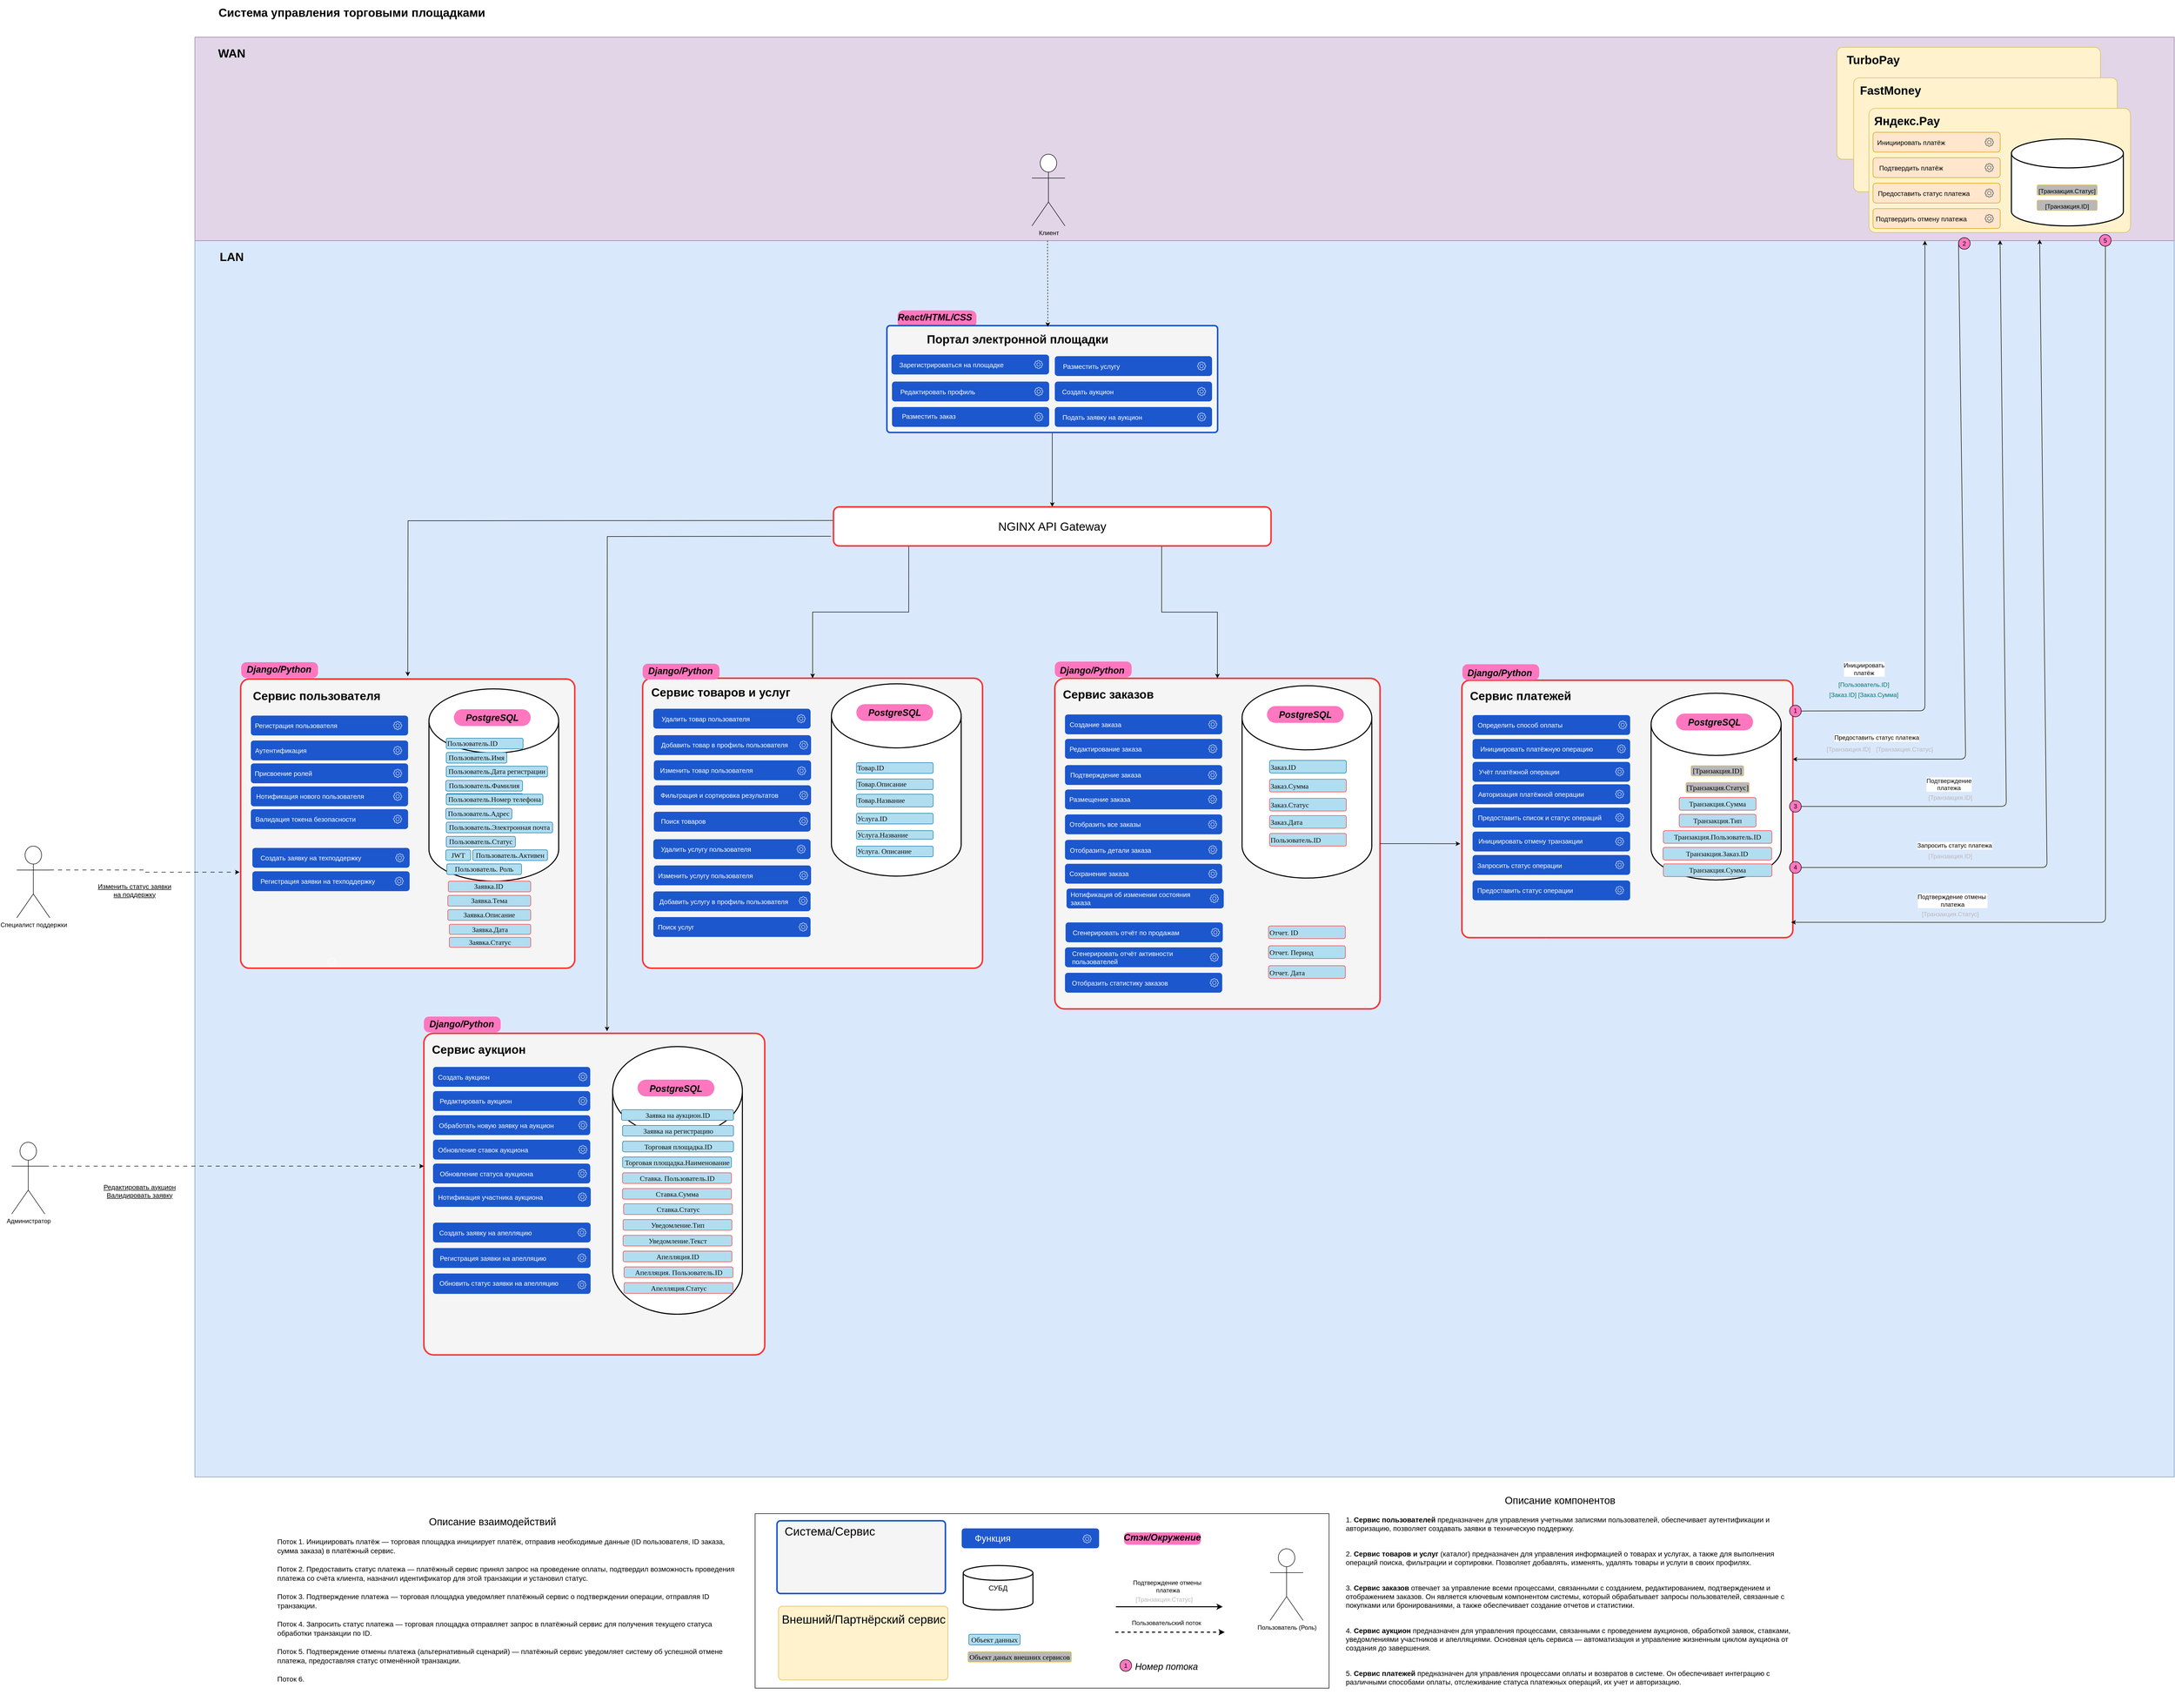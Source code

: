 <mxfile version="26.0.4">
  <diagram name="DF" id="BleSmaJVXqo2yb7Co1eL">
    <mxGraphModel dx="5132" dy="3772" grid="1" gridSize="10" guides="1" tooltips="0" connect="1" arrows="1" fold="1" page="0" pageScale="1" pageWidth="827" pageHeight="1169" math="0" shadow="0">
      <root>
        <mxCell id="0" />
        <mxCell id="1" parent="0" />
        <mxCell id="e3WNHhsZPDtZ7nZ9sGGC-248" value="" style="rounded=0;whiteSpace=wrap;html=1;fillColor=#dae8fc;strokeColor=#6c8ebf;direction=south;" parent="1" vertex="1">
          <mxGeometry x="-440" y="-200" width="3890" height="2430" as="geometry" />
        </mxCell>
        <mxCell id="e3WNHhsZPDtZ7nZ9sGGC-54" value="е" style="rounded=1;whiteSpace=wrap;html=1;arcSize=3;movable=1;resizable=1;rotatable=1;deletable=1;editable=1;locked=0;connectable=1;fillColor=#f5f5f5;strokeColor=#FF3333;strokeWidth=3;fontColor=#333333;" parent="1" vertex="1">
          <mxGeometry x="1250" y="660.19" width="639.16" height="649.81" as="geometry" />
        </mxCell>
        <mxCell id="cKbgiC5qh_IXnBO1eU4K-16" value="" style="rounded=1;whiteSpace=wrap;html=1;fillColor=#1C57CD;strokeColor=none;" parent="1" vertex="1">
          <mxGeometry x="1269.999" y="1189" width="309.699" height="39" as="geometry" />
        </mxCell>
        <mxCell id="e3WNHhsZPDtZ7nZ9sGGC-393" value="" style="strokeWidth=2;html=1;shape=mxgraph.flowchart.database;whiteSpace=wrap;rounded=1;movable=1;resizable=1;rotatable=1;deletable=1;editable=1;locked=0;connectable=1;" parent="1" vertex="1">
          <mxGeometry x="1618" y="674.8" width="255" height="378" as="geometry" />
        </mxCell>
        <mxCell id="e3WNHhsZPDtZ7nZ9sGGC-394" value="" style="group" parent="1" vertex="1" connectable="0">
          <mxGeometry x="1667" y="705.8" width="151" height="49" as="geometry" />
        </mxCell>
        <mxCell id="e3WNHhsZPDtZ7nZ9sGGC-395" value="&lt;p style=&quot;margin: 0px 0px 0px 13px; text-indent: -13px; font-variant-numeric: normal; font-variant-east-asian: normal; font-variant-alternates: normal; font-kerning: auto; font-optical-sizing: auto; font-feature-settings: normal; font-variation-settings: normal; font-variant-position: normal; font-stretch: normal; font-size: 14px; line-height: normal; color: rgb(14, 14, 14); text-align: start;&quot; class=&quot;p1&quot;&gt;&lt;br&gt;&lt;/p&gt;" style="rounded=1;whiteSpace=wrap;html=1;fillColor=#FF77BF;strokeColor=none;arcSize=50;" parent="e3WNHhsZPDtZ7nZ9sGGC-394" vertex="1">
          <mxGeometry y="9" width="151" height="33" as="geometry" />
        </mxCell>
        <mxCell id="e3WNHhsZPDtZ7nZ9sGGC-396" value="&lt;font style=&quot;font-size: 18px;&quot;&gt;&lt;i&gt;PostgreSQL&lt;/i&gt;&lt;/font&gt;" style="text;html=1;align=center;verticalAlign=middle;whiteSpace=wrap;rounded=1;shadow=0;fontSize=23;fontStyle=1" parent="e3WNHhsZPDtZ7nZ9sGGC-394" vertex="1">
          <mxGeometry x="31" width="89" height="49" as="geometry" />
        </mxCell>
        <mxCell id="TR6d7B5_RHm471GAyXkL-32" value="" style="rounded=1;whiteSpace=wrap;html=1;arcSize=3;movable=1;resizable=1;rotatable=1;deletable=1;editable=1;locked=0;connectable=1;fillColor=#f5f5f5;strokeColor=#FF3333;strokeWidth=3;fontColor=#333333;" parent="1" vertex="1">
          <mxGeometry x="-350" y="661.44" width="656.58" height="568.56" as="geometry" />
        </mxCell>
        <mxCell id="e3WNHhsZPDtZ7nZ9sGGC-386" value="" style="strokeWidth=2;html=1;shape=mxgraph.flowchart.database;whiteSpace=wrap;rounded=1;movable=1;resizable=1;rotatable=1;deletable=1;editable=1;locked=0;connectable=1;strokeColor=default;" parent="1" vertex="1">
          <mxGeometry x="20" y="680.94" width="255" height="378" as="geometry" />
        </mxCell>
        <mxCell id="e3WNHhsZPDtZ7nZ9sGGC-387" value="&lt;p style=&quot;margin: 0px 0px 0px 13px; text-indent: -13px; font-variant-numeric: normal; font-variant-east-asian: normal; font-variant-alternates: normal; font-kerning: auto; font-optical-sizing: auto; font-feature-settings: normal; font-variation-settings: normal; font-variant-position: normal; font-stretch: normal; font-size: 14px; line-height: normal; color: rgb(14, 14, 14); text-align: start;&quot; class=&quot;p1&quot;&gt;&lt;br&gt;&lt;/p&gt;" style="rounded=1;whiteSpace=wrap;html=1;fillColor=#FF77BF;strokeColor=none;arcSize=50;" parent="1" vertex="1">
          <mxGeometry x="69" y="720.94" width="151" height="33" as="geometry" />
        </mxCell>
        <mxCell id="e3WNHhsZPDtZ7nZ9sGGC-388" value="&lt;font style=&quot;font-size: 18px;&quot;&gt;&lt;i&gt;PostgreSQL&lt;/i&gt;&lt;/font&gt;" style="text;html=1;align=center;verticalAlign=middle;whiteSpace=wrap;rounded=1;shadow=0;fontSize=23;fontStyle=1" parent="1" vertex="1">
          <mxGeometry x="100" y="711.94" width="89" height="49" as="geometry" />
        </mxCell>
        <mxCell id="e3WNHhsZPDtZ7nZ9sGGC-110" value="" style="rounded=1;whiteSpace=wrap;html=1;arcSize=3;movable=1;resizable=1;rotatable=1;deletable=1;editable=1;locked=0;connectable=1;fillColor=#f5f5f5;strokeColor=#FF3333;strokeWidth=3;fontColor=#333333;" parent="1" vertex="1">
          <mxGeometry x="10" y="1358" width="670" height="632" as="geometry" />
        </mxCell>
        <mxCell id="e3WNHhsZPDtZ7nZ9sGGC-19" value="" style="rounded=1;whiteSpace=wrap;html=1;arcSize=3;movable=1;resizable=1;rotatable=1;deletable=1;editable=1;locked=0;connectable=1;fillColor=#f5f5f5;strokeColor=#FF3333;strokeWidth=3;fontColor=#333333;" parent="1" vertex="1">
          <mxGeometry x="440" y="659.94" width="668" height="570.06" as="geometry" />
        </mxCell>
        <mxCell id="e3WNHhsZPDtZ7nZ9sGGC-98" value="Сервис заказов" style="text;html=1;align=left;verticalAlign=middle;whiteSpace=wrap;rounded=1;shadow=0;fontSize=23;fontStyle=1" parent="1" vertex="1">
          <mxGeometry x="1264" y="667.19" width="291" height="49" as="geometry" />
        </mxCell>
        <mxCell id="e3WNHhsZPDtZ7nZ9sGGC-131" value="" style="strokeWidth=2;html=1;shape=mxgraph.flowchart.database;whiteSpace=wrap;rounded=1;movable=1;resizable=1;rotatable=1;deletable=1;editable=1;locked=0;connectable=1;" parent="1" vertex="1">
          <mxGeometry x="381" y="1384" width="255" height="526" as="geometry" />
        </mxCell>
        <mxCell id="kQWFD41fJFxlXKQhT5sF-2" value="" style="group" parent="1" vertex="1" connectable="0">
          <mxGeometry x="-349" y="623.44" width="151" height="36" as="geometry" />
        </mxCell>
        <mxCell id="cKbgiC5qh_IXnBO1eU4K-91" value="&lt;p style=&quot;margin: 0px 0px 0px 13px; text-indent: -13px; font-variant-numeric: normal; font-variant-east-asian: normal; font-variant-alternates: normal; font-kerning: auto; font-optical-sizing: auto; font-feature-settings: normal; font-variation-settings: normal; font-variant-position: normal; font-stretch: normal; font-size: 14px; line-height: normal; color: rgb(14, 14, 14); text-align: start;&quot; class=&quot;p1&quot;&gt;&lt;br&gt;&lt;/p&gt;" style="rounded=1;whiteSpace=wrap;html=1;fillColor=#FF77BF;strokeColor=none;arcSize=33;" parent="kQWFD41fJFxlXKQhT5sF-2" vertex="1">
          <mxGeometry y="5" width="151" height="31" as="geometry" />
        </mxCell>
        <mxCell id="cKbgiC5qh_IXnBO1eU4K-92" value="&lt;font style=&quot;font-size: 18px;&quot;&gt;&lt;i&gt;Django/Python&lt;/i&gt;&lt;/font&gt;" style="text;html=1;align=center;verticalAlign=middle;whiteSpace=wrap;rounded=1;shadow=0;fontSize=23;fontStyle=1" parent="kQWFD41fJFxlXKQhT5sF-2" vertex="1">
          <mxGeometry x="30" width="89" height="36" as="geometry" />
        </mxCell>
        <mxCell id="kQWFD41fJFxlXKQhT5sF-1" value="" style="group" parent="1" vertex="1" connectable="0">
          <mxGeometry x="941" y="-76" width="155" height="49" as="geometry" />
        </mxCell>
        <mxCell id="cKbgiC5qh_IXnBO1eU4K-166" value="&lt;p style=&quot;margin: 0px 0px 0px 13px; text-indent: -13px; font-variant-numeric: normal; font-variant-east-asian: normal; font-variant-alternates: normal; font-kerning: auto; font-optical-sizing: auto; font-feature-settings: normal; font-variation-settings: normal; font-variant-position: normal; font-stretch: normal; font-size: 14px; line-height: normal; color: rgb(14, 14, 14); text-align: start;&quot; class=&quot;p1&quot;&gt;&lt;br&gt;&lt;/p&gt;" style="rounded=1;whiteSpace=wrap;html=1;fillColor=#FF77BF;strokeColor=none;arcSize=33;" parent="kQWFD41fJFxlXKQhT5sF-1" vertex="1">
          <mxGeometry y="13" width="155" height="34" as="geometry" />
        </mxCell>
        <mxCell id="cKbgiC5qh_IXnBO1eU4K-165" value="&lt;font style=&quot;font-size: 18px;&quot;&gt;&lt;i&gt;React/HTML/CSS&lt;/i&gt;&lt;/font&gt;" style="text;html=1;align=center;verticalAlign=middle;whiteSpace=wrap;rounded=1;shadow=0;fontSize=23;fontStyle=1" parent="kQWFD41fJFxlXKQhT5sF-1" vertex="1">
          <mxGeometry x="29" width="89" height="49" as="geometry" />
        </mxCell>
        <mxCell id="cKbgiC5qh_IXnBO1eU4K-98" value="" style="rounded=0;whiteSpace=wrap;html=1;fillColor=#e1d5e7;strokeColor=#9673a6;movable=1;resizable=1;rotatable=1;deletable=1;editable=1;locked=0;connectable=1;" parent="1" vertex="1">
          <mxGeometry x="-440" y="-600" width="3890" height="400" as="geometry" />
        </mxCell>
        <mxCell id="ISwjRsLXD4yoOcMXPSiY-8" value="" style="group" parent="1" vertex="1" connectable="0">
          <mxGeometry x="2770" y="-580" width="535" height="220" as="geometry" />
        </mxCell>
        <mxCell id="Tz6aEU4ManMyac2rpAqn-102" value="" style="rounded=1;whiteSpace=wrap;html=1;arcSize=5;fillColor=#fff2cc;strokeColor=#d6b656;" parent="ISwjRsLXD4yoOcMXPSiY-8" vertex="1">
          <mxGeometry x="17" width="518" height="220" as="geometry" />
        </mxCell>
        <mxCell id="Tz6aEU4ManMyac2rpAqn-103" value="TurboPay" style="text;html=1;align=center;verticalAlign=middle;whiteSpace=wrap;rounded=1;shadow=0;fontSize=23;fontStyle=1" parent="ISwjRsLXD4yoOcMXPSiY-8" vertex="1">
          <mxGeometry width="177" height="49" as="geometry" />
        </mxCell>
        <mxCell id="ISwjRsLXD4yoOcMXPSiY-9" value="" style="group" parent="1" vertex="1" connectable="0">
          <mxGeometry x="2820" y="-520" width="518" height="224" as="geometry" />
        </mxCell>
        <mxCell id="Tz6aEU4ManMyac2rpAqn-100" value="" style="rounded=1;whiteSpace=wrap;html=1;arcSize=5;fillColor=#fff2cc;strokeColor=#d6b656;" parent="ISwjRsLXD4yoOcMXPSiY-9" vertex="1">
          <mxGeometry width="518" height="224" as="geometry" />
        </mxCell>
        <mxCell id="Tz6aEU4ManMyac2rpAqn-101" value="FastMoney" style="text;html=1;align=center;verticalAlign=middle;whiteSpace=wrap;rounded=1;shadow=0;fontSize=23;fontStyle=1" parent="ISwjRsLXD4yoOcMXPSiY-9" vertex="1">
          <mxGeometry x="2" width="141" height="49" as="geometry" />
        </mxCell>
        <mxCell id="ISwjRsLXD4yoOcMXPSiY-10" value="" style="group" parent="1" vertex="1" connectable="0">
          <mxGeometry x="2850" y="-460" width="514" height="244" as="geometry" />
        </mxCell>
        <mxCell id="Tz6aEU4ManMyac2rpAqn-104" value="" style="rounded=1;whiteSpace=wrap;html=1;arcSize=5;fillColor=#fff2cc;strokeColor=#d6b656;" parent="ISwjRsLXD4yoOcMXPSiY-10" vertex="1">
          <mxGeometry width="514" height="244" as="geometry" />
        </mxCell>
        <mxCell id="Tz6aEU4ManMyac2rpAqn-105" value="Яндекс.Pay" style="text;html=1;align=center;verticalAlign=middle;whiteSpace=wrap;rounded=1;shadow=0;fontSize=23;fontStyle=1" parent="ISwjRsLXD4yoOcMXPSiY-10" vertex="1">
          <mxGeometry width="150" height="49" as="geometry" />
        </mxCell>
        <mxCell id="ISwjRsLXD4yoOcMXPSiY-4" value="" style="group" parent="ISwjRsLXD4yoOcMXPSiY-10" vertex="1" connectable="0">
          <mxGeometry x="-2" y="197" width="260" height="39" as="geometry" />
        </mxCell>
        <mxCell id="cKbgiC5qh_IXnBO1eU4K-135" value="" style="rounded=1;whiteSpace=wrap;html=1;fillColor=#ffe6cc;strokeColor=#d79b00;" parent="ISwjRsLXD4yoOcMXPSiY-4" vertex="1">
          <mxGeometry x="10" width="250" height="39" as="geometry" />
        </mxCell>
        <mxCell id="cKbgiC5qh_IXnBO1eU4K-136" value="" style="sketch=0;outlineConnect=0;fontColor=#232F3E;gradientColor=none;fillColor=#232F3D;strokeColor=none;dashed=0;verticalLabelPosition=bottom;verticalAlign=top;align=center;html=1;fontSize=12;fontStyle=0;aspect=fixed;pointerEvents=1;shape=mxgraph.aws4.gear;rounded=1;" parent="ISwjRsLXD4yoOcMXPSiY-4" vertex="1">
          <mxGeometry x="230" y="11" width="17" height="17" as="geometry" />
        </mxCell>
        <mxCell id="cKbgiC5qh_IXnBO1eU4K-137" value="Подтвердить отмену платежа" style="text;html=1;align=center;verticalAlign=middle;whiteSpace=wrap;rounded=1;fontSize=13;" parent="ISwjRsLXD4yoOcMXPSiY-4" vertex="1">
          <mxGeometry y="4.5" width="210" height="30" as="geometry" />
        </mxCell>
        <mxCell id="ISwjRsLXD4yoOcMXPSiY-3" value="" style="group" parent="ISwjRsLXD4yoOcMXPSiY-10" vertex="1" connectable="0">
          <mxGeometry x="8" y="147" width="250" height="39" as="geometry" />
        </mxCell>
        <mxCell id="cKbgiC5qh_IXnBO1eU4K-132" value="" style="rounded=1;whiteSpace=wrap;html=1;fillColor=#ffe6cc;strokeColor=#d79b00;" parent="ISwjRsLXD4yoOcMXPSiY-3" vertex="1">
          <mxGeometry width="250" height="39" as="geometry" />
        </mxCell>
        <mxCell id="cKbgiC5qh_IXnBO1eU4K-133" value="" style="sketch=0;outlineConnect=0;fontColor=#232F3E;gradientColor=none;fillColor=#232F3D;strokeColor=none;dashed=0;verticalLabelPosition=bottom;verticalAlign=top;align=center;html=1;fontSize=12;fontStyle=0;aspect=fixed;pointerEvents=1;shape=mxgraph.aws4.gear;rounded=1;" parent="ISwjRsLXD4yoOcMXPSiY-3" vertex="1">
          <mxGeometry x="220" y="11" width="17" height="17" as="geometry" />
        </mxCell>
        <mxCell id="cKbgiC5qh_IXnBO1eU4K-134" value="Предоставить статус платежа" style="text;html=1;align=center;verticalAlign=middle;whiteSpace=wrap;rounded=1;fontSize=13;" parent="ISwjRsLXD4yoOcMXPSiY-3" vertex="1">
          <mxGeometry y="4.5" width="200" height="30" as="geometry" />
        </mxCell>
        <mxCell id="ISwjRsLXD4yoOcMXPSiY-2" value="" style="group" parent="ISwjRsLXD4yoOcMXPSiY-10" vertex="1" connectable="0">
          <mxGeometry x="-2" y="97" width="260" height="39" as="geometry" />
        </mxCell>
        <mxCell id="cKbgiC5qh_IXnBO1eU4K-129" value="" style="rounded=1;whiteSpace=wrap;html=1;fillColor=#ffe6cc;strokeColor=#d79b00;" parent="ISwjRsLXD4yoOcMXPSiY-2" vertex="1">
          <mxGeometry x="10" width="250" height="39" as="geometry" />
        </mxCell>
        <mxCell id="cKbgiC5qh_IXnBO1eU4K-130" value="" style="sketch=0;outlineConnect=0;fontColor=#232F3E;gradientColor=none;fillColor=#232F3D;strokeColor=none;dashed=0;verticalLabelPosition=bottom;verticalAlign=top;align=center;html=1;fontSize=12;fontStyle=0;aspect=fixed;pointerEvents=1;shape=mxgraph.aws4.gear;rounded=1;" parent="ISwjRsLXD4yoOcMXPSiY-2" vertex="1">
          <mxGeometry x="230" y="11" width="17" height="17" as="geometry" />
        </mxCell>
        <mxCell id="cKbgiC5qh_IXnBO1eU4K-131" value="Подтвердить платёж" style="text;html=1;align=center;verticalAlign=middle;whiteSpace=wrap;rounded=1;fontSize=13;" parent="ISwjRsLXD4yoOcMXPSiY-2" vertex="1">
          <mxGeometry y="4.5" width="170" height="30" as="geometry" />
        </mxCell>
        <mxCell id="ISwjRsLXD4yoOcMXPSiY-1" value="" style="group" parent="ISwjRsLXD4yoOcMXPSiY-10" vertex="1" connectable="0">
          <mxGeometry x="-2" y="47" width="260" height="39" as="geometry" />
        </mxCell>
        <mxCell id="cKbgiC5qh_IXnBO1eU4K-172" value="" style="rounded=1;whiteSpace=wrap;html=1;fillColor=#ffe6cc;strokeColor=#d79b00;" parent="ISwjRsLXD4yoOcMXPSiY-1" vertex="1">
          <mxGeometry x="10" width="250" height="39" as="geometry" />
        </mxCell>
        <mxCell id="cKbgiC5qh_IXnBO1eU4K-173" value="" style="sketch=0;outlineConnect=0;fontColor=#232F3E;gradientColor=none;fillColor=#232F3D;strokeColor=none;dashed=0;verticalLabelPosition=bottom;verticalAlign=top;align=center;html=1;fontSize=12;fontStyle=0;aspect=fixed;pointerEvents=1;shape=mxgraph.aws4.gear;rounded=1;" parent="ISwjRsLXD4yoOcMXPSiY-1" vertex="1">
          <mxGeometry x="230" y="11" width="17" height="17" as="geometry" />
        </mxCell>
        <mxCell id="cKbgiC5qh_IXnBO1eU4K-174" value="Инициировать платёж" style="text;html=1;align=center;verticalAlign=middle;whiteSpace=wrap;rounded=1;fontSize=13;" parent="ISwjRsLXD4yoOcMXPSiY-1" vertex="1">
          <mxGeometry y="4.5" width="170" height="30" as="geometry" />
        </mxCell>
        <mxCell id="aNh6FEuhw9lsT8rE3H5J-121" value="Система управления торговыми площадками" style="text;html=1;align=center;verticalAlign=middle;whiteSpace=wrap;rounded=1;shadow=0;fontSize=23;fontStyle=1" parent="1" vertex="1">
          <mxGeometry x="-406" y="-672.5" width="549" height="49" as="geometry" />
        </mxCell>
        <mxCell id="Tz6aEU4ManMyac2rpAqn-7" value="&lt;p style=&quot;margin: 0px 0px 0px 13px; text-indent: -13px; font-variant-numeric: normal; font-variant-east-asian: normal; font-variant-alternates: normal; font-kerning: auto; font-optical-sizing: auto; font-feature-settings: normal; font-variation-settings: normal; font-variant-position: normal; font-stretch: normal; font-size: 14px; line-height: normal; color: rgb(14, 14, 14);&quot; class=&quot;p1&quot;&gt;&lt;font face=&quot;Times New Roman&quot;&gt;Заявка на аукцион.ID&lt;/font&gt;&lt;/p&gt;" style="rounded=1;whiteSpace=wrap;html=1;fillColor=#b1ddf0;strokeColor=#10739e;align=center;" parent="1" vertex="1">
          <mxGeometry x="398.5" y="1508" width="220" height="21" as="geometry" />
        </mxCell>
        <mxCell id="cKbgiC5qh_IXnBO1eU4K-45" value="&lt;p style=&quot;margin: 0px 0px 0px 13px; text-indent: -13px; font-variant-numeric: normal; font-variant-east-asian: normal; font-variant-alternates: normal; font-kerning: auto; font-optical-sizing: auto; font-feature-settings: normal; font-variation-settings: normal; font-variant-position: normal; font-stretch: normal; line-height: normal; color: rgb(14, 14, 14); text-align: start;&quot; class=&quot;p1&quot;&gt;&lt;font style=&quot;font-size: 14px;&quot; face=&quot;Times New Roman&quot;&gt;Заявка на регистрацию&lt;/font&gt;&lt;/p&gt;" style="rounded=1;whiteSpace=wrap;html=1;fillColor=#b1ddf0;strokeColor=#10739e;" parent="1" vertex="1">
          <mxGeometry x="400.5" y="1539" width="218" height="21" as="geometry" />
        </mxCell>
        <mxCell id="cKbgiC5qh_IXnBO1eU4K-46" value="&lt;p style=&quot;margin: 0px 0px 0px 13px; text-indent: -13px; font-variant-numeric: normal; font-variant-east-asian: normal; font-variant-alternates: normal; font-kerning: auto; font-optical-sizing: auto; font-feature-settings: normal; font-variation-settings: normal; font-variant-position: normal; font-stretch: normal; line-height: normal; color: rgb(14, 14, 14); text-align: start;&quot; class=&quot;p1&quot;&gt;&lt;font face=&quot;Times New Roman&quot;&gt;&lt;span style=&quot;font-size: 14px;&quot;&gt;JWT&lt;/span&gt;&lt;/font&gt;&lt;/p&gt;" style="rounded=1;whiteSpace=wrap;html=1;fillColor=#b1ddf0;strokeColor=#10739e;" parent="1" vertex="1">
          <mxGeometry x="53" y="997.26" width="49" height="21" as="geometry" />
        </mxCell>
        <mxCell id="cKbgiC5qh_IXnBO1eU4K-57" value="&lt;p style=&quot;margin: 0px 0px 0px 13px; text-indent: -13px; font-variant-numeric: normal; font-variant-east-asian: normal; font-variant-alternates: normal; font-kerning: auto; font-optical-sizing: auto; font-feature-settings: normal; font-variation-settings: normal; font-variant-position: normal; font-stretch: normal; font-size: 14px; line-height: normal; color: rgb(14, 14, 14); text-align: start;&quot; class=&quot;p1&quot;&gt;&lt;font face=&quot;Times New Roman&quot;&gt;Пользователь.Фамилия&lt;/font&gt;&lt;/p&gt;" style="rounded=1;whiteSpace=wrap;html=1;fillColor=#b1ddf0;strokeColor=#10739e;" parent="1" vertex="1">
          <mxGeometry x="53" y="860.9" width="151" height="21" as="geometry" />
        </mxCell>
        <mxCell id="cKbgiC5qh_IXnBO1eU4K-60" value="&lt;p style=&quot;margin: 0px 0px 0px 13px; text-indent: -13px; font-variant-numeric: normal; font-variant-east-asian: normal; font-variant-alternates: normal; font-kerning: auto; font-optical-sizing: auto; font-feature-settings: normal; font-variation-settings: normal; font-variant-position: normal; font-stretch: normal; font-size: 14px; line-height: normal; color: rgb(14, 14, 14); text-align: start;&quot; class=&quot;p1&quot;&gt;&lt;font face=&quot;Times New Roman&quot;&gt;Пользователь.Адрес&lt;/font&gt;&lt;/p&gt;" style="rounded=1;whiteSpace=wrap;html=1;fillColor=#b1ddf0;strokeColor=#10739e;" parent="1" vertex="1">
          <mxGeometry x="53" y="915.9" width="130" height="21" as="geometry" />
        </mxCell>
        <mxCell id="cKbgiC5qh_IXnBO1eU4K-74" value="&lt;p style=&quot;margin: 0px 0px 0px 13px; text-indent: -13px; font-variant-numeric: normal; font-variant-east-asian: normal; font-variant-alternates: normal; font-kerning: auto; font-optical-sizing: auto; font-feature-settings: normal; font-variation-settings: normal; font-variant-position: normal; font-stretch: normal; font-size: 14px; line-height: normal; color: rgb(14, 14, 14); text-align: start;&quot; class=&quot;p1&quot;&gt;&lt;font face=&quot;Times New Roman&quot;&gt;Торговая площадка.ID&lt;/font&gt;&lt;/p&gt;" style="rounded=1;whiteSpace=wrap;html=1;fillColor=#b1ddf0;strokeColor=#10739e;" parent="1" vertex="1">
          <mxGeometry x="400.5" y="1570" width="218" height="21" as="geometry" />
        </mxCell>
        <mxCell id="cKbgiC5qh_IXnBO1eU4K-75" value="&lt;p style=&quot;margin: 0px 0px 0px 13px; text-indent: -13px; font-variant-numeric: normal; font-variant-east-asian: normal; font-variant-alternates: normal; font-kerning: auto; font-optical-sizing: auto; font-feature-settings: normal; font-variation-settings: normal; font-variant-position: normal; font-stretch: normal; font-size: 14px; line-height: normal; color: rgb(14, 14, 14); text-align: start;&quot; class=&quot;p1&quot;&gt;&lt;font face=&quot;Times New Roman&quot;&gt;Торговая площадка.Наименование&lt;/font&gt;&lt;/p&gt;" style="rounded=1;whiteSpace=wrap;html=1;fillColor=#b1ddf0;strokeColor=#10739e;" parent="1" vertex="1">
          <mxGeometry x="400.5" y="1601" width="214" height="21" as="geometry" />
        </mxCell>
        <mxCell id="cKbgiC5qh_IXnBO1eU4K-77" value="&lt;p style=&quot;margin: 0px 0px 0px 13px; text-indent: -13px; font-variant-numeric: normal; font-variant-east-asian: normal; font-variant-alternates: normal; font-kerning: auto; font-optical-sizing: auto; font-feature-settings: normal; font-variation-settings: normal; font-variant-position: normal; font-stretch: normal; font-size: 14px; line-height: normal; color: rgb(14, 14, 14); text-align: start;&quot; class=&quot;p1&quot;&gt;&lt;font face=&quot;Times New Roman&quot;&gt;Пользователь.Активен&lt;/font&gt;&lt;/p&gt;" style="rounded=1;whiteSpace=wrap;html=1;fillColor=#b1ddf0;strokeColor=#10739e;" parent="1" vertex="1">
          <mxGeometry x="106" y="997.26" width="147" height="21" as="geometry" />
        </mxCell>
        <mxCell id="cKbgiC5qh_IXnBO1eU4K-95" value="Администратор" style="shape=umlActor;verticalLabelPosition=bottom;verticalAlign=top;html=1;outlineConnect=0;rounded=1;" parent="1" vertex="1">
          <mxGeometry x="-800" y="1572" width="65" height="141" as="geometry" />
        </mxCell>
        <mxCell id="cKbgiC5qh_IXnBO1eU4K-100" value="WAN" style="text;html=1;align=center;verticalAlign=middle;whiteSpace=wrap;rounded=1;shadow=0;fontSize=23;fontStyle=1" parent="1" vertex="1">
          <mxGeometry x="-410" y="-592.5" width="85" height="49" as="geometry" />
        </mxCell>
        <mxCell id="cKbgiC5qh_IXnBO1eU4K-101" value="LAN" style="text;html=1;align=center;verticalAlign=middle;whiteSpace=wrap;rounded=1;shadow=0;fontSize=23;fontStyle=1" parent="1" vertex="1">
          <mxGeometry x="-410" y="-192.5" width="85" height="49" as="geometry" />
        </mxCell>
        <mxCell id="cKbgiC5qh_IXnBO1eU4K-103" value="" style="endArrow=classic;html=1;rounded=1;curved=0;exitX=0.891;exitY=1.006;exitDx=0;exitDy=0;exitPerimeter=0;" parent="1" source="cKbgiC5qh_IXnBO1eU4K-98" edge="1">
          <mxGeometry width="50" height="50" relative="1" as="geometry">
            <mxPoint x="3019.5" y="-230.0" as="sourcePoint" />
            <mxPoint x="2700" y="819.2" as="targetPoint" />
            <Array as="points">
              <mxPoint x="3040" y="819" />
            </Array>
          </mxGeometry>
        </mxCell>
        <mxCell id="cKbgiC5qh_IXnBO1eU4K-104" value="&lt;p style=&quot;margin: 0px 0px 0px 21px; text-indent: -21px; font-variant-numeric: normal; font-variant-east-asian: normal; font-variant-alternates: normal; font-kerning: auto; font-optical-sizing: auto; font-feature-settings: normal; font-variation-settings: normal; font-variant-position: normal; font-stretch: normal; line-height: normal; color: rgb(14, 14, 14); text-align: start; text-wrap: wrap;&quot; class=&quot;p1&quot;&gt;&lt;font style=&quot;font-size: 12px;&quot; face=&quot;Helvetica&quot;&gt;Подтверждение платежа&lt;/font&gt;&lt;/p&gt;" style="edgeLabel;html=1;align=center;verticalAlign=middle;resizable=0;points=[];rounded=1;" parent="cKbgiC5qh_IXnBO1eU4K-103" vertex="1" connectable="0">
          <mxGeometry x="0.194" y="1" relative="1" as="geometry">
            <mxPoint x="-31" y="255" as="offset" />
          </mxGeometry>
        </mxCell>
        <mxCell id="cKbgiC5qh_IXnBO1eU4K-105" value="" style="endArrow=classic;html=1;rounded=1;exitX=1;exitY=0.5;exitDx=0;exitDy=0;curved=0;entryX=0.912;entryY=0.998;entryDx=0;entryDy=0;entryPerimeter=0;" parent="1" source="cKbgiC5qh_IXnBO1eU4K-139" target="cKbgiC5qh_IXnBO1eU4K-98" edge="1">
          <mxGeometry width="50" height="50" relative="1" as="geometry">
            <mxPoint x="2753.468" y="359.575" as="sourcePoint" />
            <mxPoint x="3190" y="-210" as="targetPoint" />
            <Array as="points">
              <mxPoint x="3120" y="912" />
            </Array>
          </mxGeometry>
        </mxCell>
        <mxCell id="cKbgiC5qh_IXnBO1eU4K-106" value="&lt;font style=&quot;font-size: 12px;&quot;&gt;Предоставить статус платежа&lt;/font&gt;" style="edgeLabel;html=1;align=center;verticalAlign=middle;resizable=0;points=[];rounded=1;" parent="cKbgiC5qh_IXnBO1eU4K-105" vertex="1" connectable="0">
          <mxGeometry x="0.194" y="1" relative="1" as="geometry">
            <mxPoint x="-249" y="367" as="offset" />
          </mxGeometry>
        </mxCell>
        <mxCell id="cKbgiC5qh_IXnBO1eU4K-109" value="" style="endArrow=classic;html=1;rounded=1;curved=0;exitX=1;exitY=0.5;exitDx=0;exitDy=0;" parent="1" source="aNh6FEuhw9lsT8rE3H5J-66" edge="1">
          <mxGeometry width="50" height="50" relative="1" as="geometry">
            <mxPoint x="2720" y="450" as="sourcePoint" />
            <mxPoint x="2960" y="-200" as="targetPoint" />
            <Array as="points">
              <mxPoint x="2960" y="724" />
            </Array>
          </mxGeometry>
        </mxCell>
        <mxCell id="cKbgiC5qh_IXnBO1eU4K-110" value="&lt;span style=&quot;text-wrap: wrap;&quot;&gt;&lt;font style=&quot;font-size: 12px;&quot;&gt;Инициировать платёж&lt;/font&gt;&lt;/span&gt;" style="edgeLabel;html=1;align=center;verticalAlign=middle;resizable=0;points=[];rounded=1;" parent="cKbgiC5qh_IXnBO1eU4K-109" vertex="1" connectable="0">
          <mxGeometry x="0.194" y="1" relative="1" as="geometry">
            <mxPoint x="-119" y="371" as="offset" />
          </mxGeometry>
        </mxCell>
        <mxCell id="cKbgiC5qh_IXnBO1eU4K-114" value="&lt;font style=&quot;font-size: 12px;&quot;&gt;[Транзакция.ID]&lt;/font&gt;" style="text;html=1;align=center;verticalAlign=middle;whiteSpace=wrap;rounded=1;fontSize=13;labelBackgroundColor=none;fontColor=#B8B8B8;" parent="1" vertex="1">
          <mxGeometry x="2760" y="783.94" width="100" height="30" as="geometry" />
        </mxCell>
        <mxCell id="cKbgiC5qh_IXnBO1eU4K-120" value="&lt;font style=&quot;font-size: 12px;&quot;&gt;[Транзакция.Статус]&lt;/font&gt;" style="text;html=1;align=center;verticalAlign=middle;whiteSpace=wrap;rounded=1;fontSize=13;labelBackgroundColor=none;fontColor=#B8B8B8;" parent="1" vertex="1">
          <mxGeometry x="2840" y="783.94" width="160" height="30" as="geometry" />
        </mxCell>
        <mxCell id="cKbgiC5qh_IXnBO1eU4K-121" value="&lt;font style=&quot;font-size: 12px;&quot;&gt;[Пользователь.ID]&lt;/font&gt;" style="text;html=1;align=center;verticalAlign=middle;whiteSpace=wrap;rounded=1;fontSize=13;labelBackgroundColor=none;fontColor=#007575;" parent="1" vertex="1">
          <mxGeometry x="2760" y="656.74" width="160" height="30" as="geometry" />
        </mxCell>
        <mxCell id="cKbgiC5qh_IXnBO1eU4K-122" value="&lt;font style=&quot;font-size: 12px;&quot;&gt;[Заказ.ID]&amp;nbsp;&lt;/font&gt;&lt;span style=&quot;font-size: 12px;&quot;&gt;[Заказ.Сумма]&lt;/span&gt;" style="text;html=1;align=center;verticalAlign=middle;whiteSpace=wrap;rounded=1;fontSize=13;labelBackgroundColor=none;fontColor=#007575;" parent="1" vertex="1">
          <mxGeometry x="2760" y="676.94" width="160" height="30" as="geometry" />
        </mxCell>
        <mxCell id="cKbgiC5qh_IXnBO1eU4K-124" value="&lt;font style=&quot;font-size: 12px;&quot;&gt;[Транзакция.ID]&lt;/font&gt;" style="text;html=1;align=center;verticalAlign=middle;whiteSpace=wrap;rounded=1;fontSize=13;labelBackgroundColor=none;fontColor=#B8B8B8;" parent="1" vertex="1">
          <mxGeometry x="2960" y="878.69" width="100" height="30" as="geometry" />
        </mxCell>
        <mxCell id="cKbgiC5qh_IXnBO1eU4K-127" value="&lt;font style=&quot;font-size: 12px;&quot;&gt;[Транзакция.ID]&lt;/font&gt;" style="text;html=1;align=center;verticalAlign=middle;whiteSpace=wrap;rounded=1;fontSize=13;labelBackgroundColor=none;fontColor=#B8B8B8;" parent="1" vertex="1">
          <mxGeometry x="2960" y="993.44" width="100" height="31.36" as="geometry" />
        </mxCell>
        <mxCell id="cKbgiC5qh_IXnBO1eU4K-128" value="&lt;font style=&quot;font-size: 12px;&quot;&gt;[Транзакция.Статус]&lt;/font&gt;" style="text;html=1;align=center;verticalAlign=middle;whiteSpace=wrap;rounded=1;fontSize=13;labelBackgroundColor=none;fontColor=#B8B8B8;" parent="1" vertex="1">
          <mxGeometry x="2930" y="1107.9" width="160" height="30" as="geometry" />
        </mxCell>
        <mxCell id="cKbgiC5qh_IXnBO1eU4K-138" value="2" style="ellipse;whiteSpace=wrap;html=1;aspect=fixed;rounded=1;fillColor=#FF77BF;" parent="1" vertex="1">
          <mxGeometry x="3026" y="-206" width="23" height="23" as="geometry" />
        </mxCell>
        <mxCell id="cKbgiC5qh_IXnBO1eU4K-146" value="" style="strokeWidth=2;html=1;shape=mxgraph.flowchart.database;whiteSpace=wrap;rounded=1;movable=1;resizable=1;rotatable=1;deletable=1;editable=1;locked=0;connectable=1;" parent="1" vertex="1">
          <mxGeometry x="3130" y="-400" width="220" height="171" as="geometry" />
        </mxCell>
        <mxCell id="cKbgiC5qh_IXnBO1eU4K-152" value="&lt;p style=&quot;margin: 0px 0px 0px 13px; text-indent: -13px; font-variant-numeric: normal; font-variant-east-asian: normal; font-variant-alternates: normal; font-kerning: auto; font-optical-sizing: auto; font-feature-settings: normal; font-variation-settings: normal; font-variant-position: normal; font-stretch: normal; font-size: 14px; line-height: normal; text-align: start;&quot; class=&quot;p1&quot;&gt;&lt;span style=&quot;font-size: 12px; text-align: center; text-indent: 0px;&quot;&gt;[Транзакция.Статус]&lt;/span&gt;&lt;br&gt;&lt;/p&gt;" style="rounded=1;whiteSpace=wrap;html=1;fillColor=#B8B8B8;strokeColor=#FFD966;" parent="1" vertex="1">
          <mxGeometry x="3180" y="-310" width="119" height="21" as="geometry" />
        </mxCell>
        <mxCell id="cKbgiC5qh_IXnBO1eU4K-153" value="&lt;p style=&quot;margin: 0px 0px 0px 13px; text-indent: -13px; font-variant-numeric: normal; font-variant-east-asian: normal; font-variant-alternates: normal; font-kerning: auto; font-optical-sizing: auto; font-feature-settings: normal; font-variation-settings: normal; font-variant-position: normal; font-stretch: normal; font-size: 14px; line-height: normal; text-align: start;&quot; class=&quot;p1&quot;&gt;&lt;span style=&quot;font-size: 12px; text-align: center; text-indent: 0px;&quot;&gt;[Транзакция.ID]&lt;/span&gt;&lt;br&gt;&lt;/p&gt;" style="rounded=1;whiteSpace=wrap;html=1;fillColor=#B8B8B8;strokeColor=#FFD966;" parent="1" vertex="1">
          <mxGeometry x="3180" y="-280" width="119" height="21" as="geometry" />
        </mxCell>
        <mxCell id="cKbgiC5qh_IXnBO1eU4K-154" value="Редактировать аукцион&lt;div&gt;Валидировать заявку&lt;/div&gt;" style="text;html=1;align=center;verticalAlign=middle;whiteSpace=wrap;rounded=1;fontSize=13;fontStyle=4" parent="1" vertex="1">
          <mxGeometry x="-670" y="1653" width="243" height="30" as="geometry" />
        </mxCell>
        <mxCell id="cKbgiC5qh_IXnBO1eU4K-157" value="Специалист поддержки" style="shape=umlActor;verticalLabelPosition=bottom;verticalAlign=top;html=1;outlineConnect=0;rounded=1;" parent="1" vertex="1">
          <mxGeometry x="-790" y="989.94" width="65" height="141" as="geometry" />
        </mxCell>
        <mxCell id="cKbgiC5qh_IXnBO1eU4K-162" value="&lt;div&gt;Изменить статус заявки&lt;/div&gt;&lt;div&gt;на поддержку&lt;/div&gt;" style="text;html=1;align=center;verticalAlign=middle;whiteSpace=wrap;rounded=1;fontSize=13;fontStyle=4" parent="1" vertex="1">
          <mxGeometry x="-680" y="1061.94" width="243" height="30" as="geometry" />
        </mxCell>
        <mxCell id="e3WNHhsZPDtZ7nZ9sGGC-251" value="" style="edgeStyle=orthogonalEdgeStyle;rounded=0;orthogonalLoop=1;jettySize=auto;html=1;" parent="1" source="cKbgiC5qh_IXnBO1eU4K-163" target="e3WNHhsZPDtZ7nZ9sGGC-250" edge="1">
          <mxGeometry relative="1" as="geometry" />
        </mxCell>
        <mxCell id="cKbgiC5qh_IXnBO1eU4K-163" value="" style="rounded=1;whiteSpace=wrap;html=1;arcSize=3;fillColor=#f5f5f5;strokeColor=#1C57CD;strokeWidth=3;align=center;verticalAlign=middle;fontFamily=Helvetica;fontSize=12;fontColor=#333333;resizable=1;" parent="1" vertex="1">
          <mxGeometry x="920" y="-33" width="650" height="210" as="geometry" />
        </mxCell>
        <mxCell id="cKbgiC5qh_IXnBO1eU4K-164" value="Портал электронной площадки" style="text;html=1;align=center;verticalAlign=middle;whiteSpace=wrap;rounded=1;shadow=0;fontSize=23;fontStyle=1" parent="1" vertex="1">
          <mxGeometry x="987" y="-31" width="380" height="49" as="geometry" />
        </mxCell>
        <mxCell id="Tz6aEU4ManMyac2rpAqn-4" value="Клиент" style="shape=umlActor;verticalLabelPosition=bottom;verticalAlign=top;html=1;outlineConnect=0;rounded=1;" parent="1" vertex="1">
          <mxGeometry x="1205" y="-370" width="65" height="141" as="geometry" />
        </mxCell>
        <mxCell id="Tz6aEU4ManMyac2rpAqn-10" value="" style="endArrow=classic;html=1;rounded=1;dashed=1;entryX=0.727;entryY=0.031;entryDx=0;entryDy=0;entryPerimeter=0;fontSize=12;" parent="1" edge="1">
          <mxGeometry width="50" height="50" relative="1" as="geometry">
            <mxPoint x="1235.723" y="-200" as="sourcePoint" />
            <mxPoint x="1236.26" y="-30.481" as="targetPoint" />
            <Array as="points" />
          </mxGeometry>
        </mxCell>
        <mxCell id="BZBJQn5B5M7l6MrAMs_o-2" value="" style="group" parent="1" vertex="1" connectable="0">
          <mxGeometry x="930" y="77" width="309" height="39" as="geometry" />
        </mxCell>
        <mxCell id="BZBJQn5B5M7l6MrAMs_o-54" value="" style="group" parent="BZBJQn5B5M7l6MrAMs_o-2" vertex="1" connectable="0">
          <mxGeometry width="309" height="39" as="geometry" />
        </mxCell>
        <mxCell id="cKbgiC5qh_IXnBO1eU4K-178" value="" style="rounded=1;whiteSpace=wrap;html=1;fillColor=#1C57CD;strokeColor=none;" parent="BZBJQn5B5M7l6MrAMs_o-54" vertex="1">
          <mxGeometry width="309" height="39" as="geometry" />
        </mxCell>
        <mxCell id="cKbgiC5qh_IXnBO1eU4K-179" value="" style="sketch=0;outlineConnect=0;fontColor=#FFFFFF;gradientColor=none;fillColor=#FFFFFF;strokeColor=none;dashed=0;verticalLabelPosition=bottom;verticalAlign=top;align=center;html=1;fontSize=12;fontStyle=0;aspect=fixed;pointerEvents=1;shape=mxgraph.aws4.gear;rounded=1;" parent="BZBJQn5B5M7l6MrAMs_o-54" vertex="1">
          <mxGeometry x="280" y="11" width="17" height="17" as="geometry" />
        </mxCell>
        <mxCell id="cKbgiC5qh_IXnBO1eU4K-180" value="Редактировать профиль" style="text;html=1;align=center;verticalAlign=middle;whiteSpace=wrap;rounded=1;fontSize=13;fontColor=#FFFFFF;" parent="BZBJQn5B5M7l6MrAMs_o-54" vertex="1">
          <mxGeometry x="8" y="4.5" width="164" height="30" as="geometry" />
        </mxCell>
        <mxCell id="BZBJQn5B5M7l6MrAMs_o-3" value="" style="group" parent="1" vertex="1" connectable="0">
          <mxGeometry x="930" y="127" width="309" height="39" as="geometry" />
        </mxCell>
        <mxCell id="BZBJQn5B5M7l6MrAMs_o-55" value="" style="group" parent="BZBJQn5B5M7l6MrAMs_o-3" vertex="1" connectable="0">
          <mxGeometry width="309" height="39" as="geometry" />
        </mxCell>
        <mxCell id="cKbgiC5qh_IXnBO1eU4K-181" value="" style="rounded=1;whiteSpace=wrap;html=1;fillColor=#1C57CD;strokeColor=none;" parent="BZBJQn5B5M7l6MrAMs_o-55" vertex="1">
          <mxGeometry width="309" height="39" as="geometry" />
        </mxCell>
        <mxCell id="cKbgiC5qh_IXnBO1eU4K-182" value="" style="sketch=0;outlineConnect=0;fontColor=#FFFFFF;gradientColor=none;fillColor=#FFFFFF;strokeColor=none;dashed=0;verticalLabelPosition=bottom;verticalAlign=top;align=center;html=1;fontSize=12;fontStyle=0;aspect=fixed;pointerEvents=1;shape=mxgraph.aws4.gear;rounded=1;" parent="BZBJQn5B5M7l6MrAMs_o-55" vertex="1">
          <mxGeometry x="280" y="11" width="17" height="17" as="geometry" />
        </mxCell>
        <mxCell id="cKbgiC5qh_IXnBO1eU4K-183" value="Разместить заказ" style="text;html=1;align=center;verticalAlign=middle;whiteSpace=wrap;rounded=1;fontSize=13;fontColor=#FFFFFF;" parent="BZBJQn5B5M7l6MrAMs_o-55" vertex="1">
          <mxGeometry x="14" y="3" width="117" height="30" as="geometry" />
        </mxCell>
        <mxCell id="BZBJQn5B5M7l6MrAMs_o-4" value="" style="group" parent="1" vertex="1" connectable="0">
          <mxGeometry x="1250" y="27" width="309" height="39" as="geometry" />
        </mxCell>
        <mxCell id="BZBJQn5B5M7l6MrAMs_o-56" value="" style="group" parent="BZBJQn5B5M7l6MrAMs_o-4" vertex="1" connectable="0">
          <mxGeometry width="309" height="39" as="geometry" />
        </mxCell>
        <mxCell id="cKbgiC5qh_IXnBO1eU4K-184" value="" style="rounded=1;whiteSpace=wrap;html=1;fillColor=#1C57CD;strokeColor=none;" parent="BZBJQn5B5M7l6MrAMs_o-56" vertex="1">
          <mxGeometry width="309" height="39" as="geometry" />
        </mxCell>
        <mxCell id="cKbgiC5qh_IXnBO1eU4K-185" value="" style="sketch=0;outlineConnect=0;fontColor=#FFFFFF;gradientColor=none;fillColor=#FFFFFF;strokeColor=none;dashed=0;verticalLabelPosition=bottom;verticalAlign=top;align=center;html=1;fontSize=12;fontStyle=0;aspect=fixed;pointerEvents=1;shape=mxgraph.aws4.gear;rounded=1;" parent="BZBJQn5B5M7l6MrAMs_o-56" vertex="1">
          <mxGeometry x="280" y="11" width="17" height="17" as="geometry" />
        </mxCell>
        <mxCell id="cKbgiC5qh_IXnBO1eU4K-186" value="Разместить услугу" style="text;html=1;align=center;verticalAlign=middle;whiteSpace=wrap;rounded=1;fontSize=13;fontColor=#FFFFFF;" parent="BZBJQn5B5M7l6MrAMs_o-56" vertex="1">
          <mxGeometry x="6" y="4.5" width="132" height="30" as="geometry" />
        </mxCell>
        <mxCell id="BZBJQn5B5M7l6MrAMs_o-5" value="" style="group" parent="1" vertex="1" connectable="0">
          <mxGeometry x="1250" y="77" width="309" height="39" as="geometry" />
        </mxCell>
        <mxCell id="BZBJQn5B5M7l6MrAMs_o-57" value="" style="group" parent="BZBJQn5B5M7l6MrAMs_o-5" vertex="1" connectable="0">
          <mxGeometry width="309" height="39" as="geometry" />
        </mxCell>
        <mxCell id="cKbgiC5qh_IXnBO1eU4K-187" value="" style="rounded=1;whiteSpace=wrap;html=1;fillColor=#1C57CD;strokeColor=none;" parent="BZBJQn5B5M7l6MrAMs_o-57" vertex="1">
          <mxGeometry width="309" height="39" as="geometry" />
        </mxCell>
        <mxCell id="cKbgiC5qh_IXnBO1eU4K-188" value="" style="sketch=0;outlineConnect=0;fontColor=#FFFFFF;gradientColor=none;fillColor=#FFFFFF;strokeColor=none;dashed=0;verticalLabelPosition=bottom;verticalAlign=top;align=center;html=1;fontSize=12;fontStyle=0;aspect=fixed;pointerEvents=1;shape=mxgraph.aws4.gear;rounded=1;" parent="BZBJQn5B5M7l6MrAMs_o-57" vertex="1">
          <mxGeometry x="280" y="11" width="17" height="17" as="geometry" />
        </mxCell>
        <mxCell id="cKbgiC5qh_IXnBO1eU4K-189" value="Создать аукцион" style="text;html=1;align=center;verticalAlign=middle;whiteSpace=wrap;rounded=1;fontSize=13;fontColor=#FFFFFF;" parent="BZBJQn5B5M7l6MrAMs_o-57" vertex="1">
          <mxGeometry x="10" y="4.5" width="110" height="30" as="geometry" />
        </mxCell>
        <mxCell id="BZBJQn5B5M7l6MrAMs_o-6" value="" style="group" parent="1" vertex="1" connectable="0">
          <mxGeometry x="1250" y="127" width="309" height="39" as="geometry" />
        </mxCell>
        <mxCell id="BZBJQn5B5M7l6MrAMs_o-58" value="" style="group" parent="BZBJQn5B5M7l6MrAMs_o-6" vertex="1" connectable="0">
          <mxGeometry width="309" height="39" as="geometry" />
        </mxCell>
        <mxCell id="cKbgiC5qh_IXnBO1eU4K-190" value="" style="rounded=1;whiteSpace=wrap;html=1;fillColor=#1C57CD;strokeColor=none;" parent="BZBJQn5B5M7l6MrAMs_o-58" vertex="1">
          <mxGeometry width="309" height="39" as="geometry" />
        </mxCell>
        <mxCell id="cKbgiC5qh_IXnBO1eU4K-191" value="" style="sketch=0;outlineConnect=0;fontColor=#FFFFFF;gradientColor=none;fillColor=#FFFFFF;strokeColor=none;dashed=0;verticalLabelPosition=bottom;verticalAlign=top;align=center;html=1;fontSize=12;fontStyle=0;aspect=fixed;pointerEvents=1;shape=mxgraph.aws4.gear;rounded=1;" parent="BZBJQn5B5M7l6MrAMs_o-58" vertex="1">
          <mxGeometry x="280" y="11" width="17" height="17" as="geometry" />
        </mxCell>
        <mxCell id="cKbgiC5qh_IXnBO1eU4K-192" value="Подать заявку на аукцион" style="text;html=1;align=center;verticalAlign=middle;whiteSpace=wrap;rounded=1;fontSize=13;fontColor=#FFFFFF;" parent="BZBJQn5B5M7l6MrAMs_o-58" vertex="1">
          <mxGeometry x="10" y="4.5" width="167" height="30" as="geometry" />
        </mxCell>
        <mxCell id="BZBJQn5B5M7l6MrAMs_o-14" value="" style="group" parent="1" vertex="1" connectable="0">
          <mxGeometry x="1270" y="731.19" width="309" height="39" as="geometry" />
        </mxCell>
        <mxCell id="Tz6aEU4ManMyac2rpAqn-75" value="" style="rounded=1;whiteSpace=wrap;html=1;fillColor=#1C57CD;strokeColor=none;" parent="BZBJQn5B5M7l6MrAMs_o-14" vertex="1">
          <mxGeometry width="309" height="39" as="geometry" />
        </mxCell>
        <mxCell id="Tz6aEU4ManMyac2rpAqn-76" value="" style="sketch=0;outlineConnect=0;fontColor=#232F3E;gradientColor=none;fillColor=default;strokeColor=none;dashed=0;verticalLabelPosition=bottom;verticalAlign=top;align=center;html=1;fontSize=12;fontStyle=0;aspect=fixed;pointerEvents=1;shape=mxgraph.aws4.gear;rounded=1;" parent="BZBJQn5B5M7l6MrAMs_o-14" vertex="1">
          <mxGeometry x="282" y="11" width="17" height="17" as="geometry" />
        </mxCell>
        <mxCell id="Tz6aEU4ManMyac2rpAqn-77" value="Создание заказа" style="text;html=1;align=center;verticalAlign=middle;whiteSpace=wrap;rounded=1;fontSize=13;fontColor=#FFFFFF;strokeColor=none;" parent="BZBJQn5B5M7l6MrAMs_o-14" vertex="1">
          <mxGeometry x="5" y="4.5" width="110" height="30" as="geometry" />
        </mxCell>
        <mxCell id="BZBJQn5B5M7l6MrAMs_o-15" value="" style="group" parent="1" vertex="1" connectable="0">
          <mxGeometry x="1270" y="779.19" width="309" height="39" as="geometry" />
        </mxCell>
        <mxCell id="Tz6aEU4ManMyac2rpAqn-78" value="" style="rounded=1;whiteSpace=wrap;html=1;fillColor=#1C57CD;strokeColor=none;" parent="BZBJQn5B5M7l6MrAMs_o-15" vertex="1">
          <mxGeometry width="309" height="39" as="geometry" />
        </mxCell>
        <mxCell id="Tz6aEU4ManMyac2rpAqn-79" value="" style="sketch=0;outlineConnect=0;fontColor=#232F3E;gradientColor=none;fillColor=default;strokeColor=none;dashed=0;verticalLabelPosition=bottom;verticalAlign=top;align=center;html=1;fontSize=12;fontStyle=0;aspect=fixed;pointerEvents=1;shape=mxgraph.aws4.gear;rounded=1;" parent="BZBJQn5B5M7l6MrAMs_o-15" vertex="1">
          <mxGeometry x="282" y="11" width="17" height="17" as="geometry" />
        </mxCell>
        <mxCell id="Tz6aEU4ManMyac2rpAqn-80" value="Редактирование заказа" style="text;html=1;align=center;verticalAlign=middle;whiteSpace=wrap;rounded=1;fontSize=13;fontColor=#FFFFFF;strokeColor=none;" parent="BZBJQn5B5M7l6MrAMs_o-15" vertex="1">
          <mxGeometry x="3" y="4.5" width="154" height="30" as="geometry" />
        </mxCell>
        <mxCell id="BZBJQn5B5M7l6MrAMs_o-17" value="" style="group" parent="1" vertex="1" connectable="0">
          <mxGeometry x="1270" y="830.69" width="309" height="39" as="geometry" />
        </mxCell>
        <mxCell id="Tz6aEU4ManMyac2rpAqn-84" value="" style="rounded=1;whiteSpace=wrap;html=1;fillColor=#1C57CD;strokeColor=none;" parent="BZBJQn5B5M7l6MrAMs_o-17" vertex="1">
          <mxGeometry width="309" height="39" as="geometry" />
        </mxCell>
        <mxCell id="Tz6aEU4ManMyac2rpAqn-85" value="" style="sketch=0;outlineConnect=0;fontColor=#232F3E;gradientColor=none;fillColor=default;strokeColor=none;dashed=0;verticalLabelPosition=bottom;verticalAlign=top;align=center;html=1;fontSize=12;fontStyle=0;aspect=fixed;pointerEvents=1;shape=mxgraph.aws4.gear;rounded=1;" parent="BZBJQn5B5M7l6MrAMs_o-17" vertex="1">
          <mxGeometry x="281.5" y="11" width="17" height="17" as="geometry" />
        </mxCell>
        <mxCell id="Tz6aEU4ManMyac2rpAqn-86" value="Подтверждение заказа" style="text;html=1;align=center;verticalAlign=middle;whiteSpace=wrap;rounded=1;fontSize=13;fontColor=#FFFFFF;strokeColor=none;" parent="BZBJQn5B5M7l6MrAMs_o-17" vertex="1">
          <mxGeometry x="4" y="4.5" width="152" height="30" as="geometry" />
        </mxCell>
        <mxCell id="BZBJQn5B5M7l6MrAMs_o-18" value="" style="group" parent="1" vertex="1" connectable="0">
          <mxGeometry x="1270" y="878.69" width="309" height="39" as="geometry" />
        </mxCell>
        <mxCell id="Tz6aEU4ManMyac2rpAqn-87" value="" style="rounded=1;whiteSpace=wrap;html=1;fillColor=#1C57CD;strokeColor=none;" parent="BZBJQn5B5M7l6MrAMs_o-18" vertex="1">
          <mxGeometry width="309" height="39" as="geometry" />
        </mxCell>
        <mxCell id="Tz6aEU4ManMyac2rpAqn-88" value="" style="sketch=0;outlineConnect=0;fontColor=#232F3E;gradientColor=none;fillColor=default;strokeColor=none;dashed=0;verticalLabelPosition=bottom;verticalAlign=top;align=center;html=1;fontSize=12;fontStyle=0;aspect=fixed;pointerEvents=1;shape=mxgraph.aws4.gear;rounded=1;" parent="BZBJQn5B5M7l6MrAMs_o-18" vertex="1">
          <mxGeometry x="281.5" y="11" width="17" height="17" as="geometry" />
        </mxCell>
        <mxCell id="Tz6aEU4ManMyac2rpAqn-89" value="Размещение заказа" style="text;html=1;align=center;verticalAlign=middle;whiteSpace=wrap;rounded=1;fontSize=13;fontColor=#FFFFFF;strokeColor=none;" parent="BZBJQn5B5M7l6MrAMs_o-18" vertex="1">
          <mxGeometry x="3" y="4.5" width="130.5" height="30" as="geometry" />
        </mxCell>
        <mxCell id="BZBJQn5B5M7l6MrAMs_o-19" value="" style="group" parent="1" vertex="1" connectable="0">
          <mxGeometry x="1270" y="927.69" width="309" height="39" as="geometry" />
        </mxCell>
        <mxCell id="Tz6aEU4ManMyac2rpAqn-90" value="" style="rounded=1;whiteSpace=wrap;html=1;fillColor=#1C57CD;strokeColor=none;" parent="BZBJQn5B5M7l6MrAMs_o-19" vertex="1">
          <mxGeometry width="309" height="39" as="geometry" />
        </mxCell>
        <mxCell id="Tz6aEU4ManMyac2rpAqn-91" value="" style="sketch=0;outlineConnect=0;fontColor=#232F3E;gradientColor=none;fillColor=default;strokeColor=none;dashed=0;verticalLabelPosition=bottom;verticalAlign=top;align=center;html=1;fontSize=12;fontStyle=0;aspect=fixed;pointerEvents=1;shape=mxgraph.aws4.gear;rounded=1;" parent="BZBJQn5B5M7l6MrAMs_o-19" vertex="1">
          <mxGeometry x="281.5" y="11" width="17" height="17" as="geometry" />
        </mxCell>
        <mxCell id="Tz6aEU4ManMyac2rpAqn-92" value="Отобразить все заказы" style="text;html=1;align=center;verticalAlign=middle;whiteSpace=wrap;rounded=1;fontSize=13;fontColor=#FFFFFF;strokeColor=none;" parent="BZBJQn5B5M7l6MrAMs_o-19" vertex="1">
          <mxGeometry x="3" y="4.5" width="152" height="30" as="geometry" />
        </mxCell>
        <mxCell id="BZBJQn5B5M7l6MrAMs_o-20" value="" style="group" parent="1" vertex="1" connectable="0">
          <mxGeometry x="1270" y="977.69" width="309" height="39" as="geometry" />
        </mxCell>
        <mxCell id="Tz6aEU4ManMyac2rpAqn-93" value="" style="rounded=1;whiteSpace=wrap;html=1;fillColor=#1C57CD;strokeColor=none;" parent="BZBJQn5B5M7l6MrAMs_o-20" vertex="1">
          <mxGeometry width="309" height="39" as="geometry" />
        </mxCell>
        <mxCell id="Tz6aEU4ManMyac2rpAqn-94" value="" style="sketch=0;outlineConnect=0;fontColor=#232F3E;gradientColor=none;fillColor=default;strokeColor=none;dashed=0;verticalLabelPosition=bottom;verticalAlign=top;align=center;html=1;fontSize=12;fontStyle=0;aspect=fixed;pointerEvents=1;shape=mxgraph.aws4.gear;rounded=1;" parent="BZBJQn5B5M7l6MrAMs_o-20" vertex="1">
          <mxGeometry x="282" y="11" width="17" height="17" as="geometry" />
        </mxCell>
        <mxCell id="Tz6aEU4ManMyac2rpAqn-95" value="Отобразить детали заказа" style="text;html=1;align=center;verticalAlign=middle;whiteSpace=wrap;rounded=1;fontSize=13;fontColor=#FFFFFF;strokeColor=none;" parent="BZBJQn5B5M7l6MrAMs_o-20" vertex="1">
          <mxGeometry x="5" y="5" width="169" height="30" as="geometry" />
        </mxCell>
        <mxCell id="BZBJQn5B5M7l6MrAMs_o-21" value="" style="group" parent="1" vertex="1" connectable="0">
          <mxGeometry x="1273" y="1073.44" width="309" height="39" as="geometry" />
        </mxCell>
        <mxCell id="Tz6aEU4ManMyac2rpAqn-96" value="" style="rounded=1;whiteSpace=wrap;html=1;fillColor=#1C57CD;strokeColor=none;" parent="BZBJQn5B5M7l6MrAMs_o-21" vertex="1">
          <mxGeometry width="309" height="39" as="geometry" />
        </mxCell>
        <mxCell id="Tz6aEU4ManMyac2rpAqn-97" value="" style="sketch=0;outlineConnect=0;fontColor=#232F3E;gradientColor=none;fillColor=default;strokeColor=none;dashed=0;verticalLabelPosition=bottom;verticalAlign=top;align=center;html=1;fontSize=12;fontStyle=0;aspect=fixed;pointerEvents=1;shape=mxgraph.aws4.gear;rounded=1;" parent="BZBJQn5B5M7l6MrAMs_o-21" vertex="1">
          <mxGeometry x="282" y="11" width="17" height="17" as="geometry" />
        </mxCell>
        <mxCell id="Tz6aEU4ManMyac2rpAqn-98" value="Нотификация об изменении состояния заказа" style="text;html=1;align=left;verticalAlign=middle;whiteSpace=wrap;rounded=1;fontSize=13;fontColor=#FFFFFF;strokeColor=none;" parent="BZBJQn5B5M7l6MrAMs_o-21" vertex="1">
          <mxGeometry x="6" y="4.5" width="247" height="30" as="geometry" />
        </mxCell>
        <mxCell id="BZBJQn5B5M7l6MrAMs_o-24" value="" style="group" parent="1" vertex="1" connectable="0">
          <mxGeometry x="461" y="1079" width="309" height="39" as="geometry" />
        </mxCell>
        <mxCell id="Tz6aEU4ManMyac2rpAqn-57" value="" style="rounded=1;whiteSpace=wrap;html=1;fillColor=#1C57CD;strokeColor=none;" parent="BZBJQn5B5M7l6MrAMs_o-24" vertex="1">
          <mxGeometry width="309" height="39" as="geometry" />
        </mxCell>
        <mxCell id="Tz6aEU4ManMyac2rpAqn-58" value="" style="sketch=0;outlineConnect=0;fontColor=#232F3E;gradientColor=none;fillColor=#FFFFFF;strokeColor=none;dashed=0;verticalLabelPosition=bottom;verticalAlign=top;align=center;html=1;fontSize=12;fontStyle=0;aspect=fixed;pointerEvents=1;shape=mxgraph.aws4.gear;rounded=1;" parent="BZBJQn5B5M7l6MrAMs_o-24" vertex="1">
          <mxGeometry x="286" y="10" width="17" height="17" as="geometry" />
        </mxCell>
        <mxCell id="Tz6aEU4ManMyac2rpAqn-59" value="Добавить услугу в профиль пользователя" style="text;html=1;align=center;verticalAlign=middle;whiteSpace=wrap;rounded=1;fontSize=13;fontColor=#FFFFFF;strokeColor=none;" parent="BZBJQn5B5M7l6MrAMs_o-24" vertex="1">
          <mxGeometry x="2" y="5" width="273" height="30" as="geometry" />
        </mxCell>
        <mxCell id="BZBJQn5B5M7l6MrAMs_o-26" value="" style="group" parent="1" vertex="1" connectable="0">
          <mxGeometry x="462" y="1028" width="309" height="39" as="geometry" />
        </mxCell>
        <mxCell id="Tz6aEU4ManMyac2rpAqn-63" value="" style="rounded=1;whiteSpace=wrap;html=1;fillColor=#1C57CD;strokeColor=none;" parent="BZBJQn5B5M7l6MrAMs_o-26" vertex="1">
          <mxGeometry width="309" height="39" as="geometry" />
        </mxCell>
        <mxCell id="Tz6aEU4ManMyac2rpAqn-64" value="" style="sketch=0;outlineConnect=0;fontColor=#232F3E;gradientColor=none;fillColor=#FFFFFF;strokeColor=none;dashed=0;verticalLabelPosition=bottom;verticalAlign=top;align=center;html=1;fontSize=12;fontStyle=0;aspect=fixed;pointerEvents=1;shape=mxgraph.aws4.gear;rounded=1;" parent="BZBJQn5B5M7l6MrAMs_o-26" vertex="1">
          <mxGeometry x="286" y="11" width="17" height="17" as="geometry" />
        </mxCell>
        <mxCell id="Tz6aEU4ManMyac2rpAqn-65" value="Изменить услугу пользователя" style="text;html=1;align=center;verticalAlign=middle;whiteSpace=wrap;rounded=1;fontSize=13;fontColor=#FFFFFF;strokeColor=none;" parent="BZBJQn5B5M7l6MrAMs_o-26" vertex="1">
          <mxGeometry x="4" y="4.5" width="195" height="30" as="geometry" />
        </mxCell>
        <mxCell id="BZBJQn5B5M7l6MrAMs_o-27" value="" style="group" parent="1" vertex="1" connectable="0">
          <mxGeometry x="28" y="1424" width="309" height="39" as="geometry" />
        </mxCell>
        <mxCell id="Tz6aEU4ManMyac2rpAqn-135" value="" style="rounded=1;whiteSpace=wrap;html=1;fillColor=#1C57CD;strokeColor=none;" parent="BZBJQn5B5M7l6MrAMs_o-27" vertex="1">
          <mxGeometry width="309" height="39" as="geometry" />
        </mxCell>
        <mxCell id="Tz6aEU4ManMyac2rpAqn-136" value="" style="sketch=0;outlineConnect=0;fontColor=#232F3E;gradientColor=none;fillColor=#FFFFFF;strokeColor=none;dashed=0;verticalLabelPosition=bottom;verticalAlign=top;align=center;html=1;fontSize=12;fontStyle=0;aspect=fixed;pointerEvents=1;shape=mxgraph.aws4.gear;rounded=1;" parent="BZBJQn5B5M7l6MrAMs_o-27" vertex="1">
          <mxGeometry x="286" y="11" width="17" height="17" as="geometry" />
        </mxCell>
        <mxCell id="Tz6aEU4ManMyac2rpAqn-137" value="Создать аукцион" style="text;html=1;align=center;verticalAlign=middle;whiteSpace=wrap;rounded=1;fontSize=13;fontColor=#FFFFFF;strokeColor=none;" parent="BZBJQn5B5M7l6MrAMs_o-27" vertex="1">
          <mxGeometry x="4" y="4.5" width="113" height="30" as="geometry" />
        </mxCell>
        <mxCell id="BZBJQn5B5M7l6MrAMs_o-28" value="" style="group" parent="1" vertex="1" connectable="0">
          <mxGeometry x="28" y="1471.5" width="309" height="39" as="geometry" />
        </mxCell>
        <mxCell id="Tz6aEU4ManMyac2rpAqn-140" value="" style="rounded=1;whiteSpace=wrap;html=1;fillColor=#1C57CD;strokeColor=none;" parent="BZBJQn5B5M7l6MrAMs_o-28" vertex="1">
          <mxGeometry width="309" height="39" as="geometry" />
        </mxCell>
        <mxCell id="Tz6aEU4ManMyac2rpAqn-141" value="" style="sketch=0;outlineConnect=0;fontColor=#232F3E;gradientColor=none;fillColor=#FFFFFF;strokeColor=none;dashed=0;verticalLabelPosition=bottom;verticalAlign=top;align=center;html=1;fontSize=12;fontStyle=0;aspect=fixed;pointerEvents=1;shape=mxgraph.aws4.gear;rounded=1;" parent="BZBJQn5B5M7l6MrAMs_o-28" vertex="1">
          <mxGeometry x="286" y="11" width="17" height="17" as="geometry" />
        </mxCell>
        <mxCell id="Tz6aEU4ManMyac2rpAqn-142" value="Редактировать аукцион" style="text;html=1;align=center;verticalAlign=middle;whiteSpace=wrap;rounded=1;fontSize=13;fontColor=#FFFFFF;strokeColor=none;" parent="BZBJQn5B5M7l6MrAMs_o-28" vertex="1">
          <mxGeometry x="4" y="4.5" width="160" height="30" as="geometry" />
        </mxCell>
        <mxCell id="BZBJQn5B5M7l6MrAMs_o-29" value="" style="group" parent="1" vertex="1" connectable="0">
          <mxGeometry x="28" y="1519" width="309" height="39" as="geometry" />
        </mxCell>
        <mxCell id="Tz6aEU4ManMyac2rpAqn-143" value="" style="rounded=1;whiteSpace=wrap;html=1;fillColor=#1C57CD;strokeColor=none;" parent="BZBJQn5B5M7l6MrAMs_o-29" vertex="1">
          <mxGeometry width="309" height="39" as="geometry" />
        </mxCell>
        <mxCell id="Tz6aEU4ManMyac2rpAqn-144" value="" style="sketch=0;outlineConnect=0;fontColor=#232F3E;gradientColor=none;fillColor=#FFFFFF;strokeColor=none;dashed=0;verticalLabelPosition=bottom;verticalAlign=top;align=center;html=1;fontSize=12;fontStyle=0;aspect=fixed;pointerEvents=1;shape=mxgraph.aws4.gear;rounded=1;" parent="BZBJQn5B5M7l6MrAMs_o-29" vertex="1">
          <mxGeometry x="286" y="11" width="17" height="17" as="geometry" />
        </mxCell>
        <mxCell id="Tz6aEU4ManMyac2rpAqn-145" value="Обработать новую заявку на аукцион" style="text;html=1;align=center;verticalAlign=middle;whiteSpace=wrap;rounded=1;fontSize=13;fontColor=#FFFFFF;strokeColor=none;" parent="BZBJQn5B5M7l6MrAMs_o-29" vertex="1">
          <mxGeometry x="4" y="4.5" width="241" height="30" as="geometry" />
        </mxCell>
        <mxCell id="BZBJQn5B5M7l6MrAMs_o-30" value="" style="group" parent="1" vertex="1" connectable="0">
          <mxGeometry x="28" y="1567" width="309" height="39" as="geometry" />
        </mxCell>
        <mxCell id="Tz6aEU4ManMyac2rpAqn-146" value="" style="rounded=1;whiteSpace=wrap;html=1;fillColor=#1C57CD;strokeColor=none;" parent="BZBJQn5B5M7l6MrAMs_o-30" vertex="1">
          <mxGeometry width="309" height="39" as="geometry" />
        </mxCell>
        <mxCell id="Tz6aEU4ManMyac2rpAqn-147" value="" style="sketch=0;outlineConnect=0;fontColor=#232F3E;gradientColor=none;fillColor=#FFFFFF;strokeColor=none;dashed=0;verticalLabelPosition=bottom;verticalAlign=top;align=center;html=1;fontSize=12;fontStyle=0;aspect=fixed;pointerEvents=1;shape=mxgraph.aws4.gear;rounded=1;" parent="BZBJQn5B5M7l6MrAMs_o-30" vertex="1">
          <mxGeometry x="286" y="11" width="17" height="17" as="geometry" />
        </mxCell>
        <mxCell id="Tz6aEU4ManMyac2rpAqn-148" value="Обновление ставок аукциона" style="text;html=1;align=center;verticalAlign=middle;whiteSpace=wrap;rounded=1;fontSize=13;fontColor=#FFFFFF;strokeColor=none;" parent="BZBJQn5B5M7l6MrAMs_o-30" vertex="1">
          <mxGeometry x="4" y="4.5" width="189" height="30" as="geometry" />
        </mxCell>
        <mxCell id="BZBJQn5B5M7l6MrAMs_o-33" value="" style="group" parent="1" vertex="1" connectable="0">
          <mxGeometry x="461" y="1129.5" width="309" height="39" as="geometry" />
        </mxCell>
        <mxCell id="e3WNHhsZPDtZ7nZ9sGGC-313" value="" style="group" parent="BZBJQn5B5M7l6MrAMs_o-33" vertex="1" connectable="0">
          <mxGeometry width="309" height="39" as="geometry" />
        </mxCell>
        <mxCell id="cKbgiC5qh_IXnBO1eU4K-4" value="" style="rounded=1;whiteSpace=wrap;html=1;fillColor=#1C57CD;strokeColor=none;" parent="e3WNHhsZPDtZ7nZ9sGGC-313" vertex="1">
          <mxGeometry width="309" height="39" as="geometry" />
        </mxCell>
        <mxCell id="cKbgiC5qh_IXnBO1eU4K-5" value="" style="sketch=0;outlineConnect=0;fontColor=#232F3E;gradientColor=none;fillColor=#FFFFFF;strokeColor=none;dashed=0;verticalLabelPosition=bottom;verticalAlign=top;align=center;html=1;fontSize=12;fontStyle=0;aspect=fixed;pointerEvents=1;shape=mxgraph.aws4.gear;rounded=1;" parent="e3WNHhsZPDtZ7nZ9sGGC-313" vertex="1">
          <mxGeometry x="286" y="11" width="17" height="17" as="geometry" />
        </mxCell>
        <mxCell id="cKbgiC5qh_IXnBO1eU4K-6" value="Поиск услуг" style="text;html=1;align=center;verticalAlign=middle;whiteSpace=wrap;rounded=1;fontSize=13;fontColor=#FFFFFF;strokeColor=none;" parent="e3WNHhsZPDtZ7nZ9sGGC-313" vertex="1">
          <mxGeometry x="4" y="4" width="81" height="30" as="geometry" />
        </mxCell>
        <mxCell id="BZBJQn5B5M7l6MrAMs_o-37" value="" style="group" parent="1" vertex="1" connectable="0">
          <mxGeometry x="28" y="1614" width="309" height="39" as="geometry" />
        </mxCell>
        <mxCell id="cKbgiC5qh_IXnBO1eU4K-37" value="" style="rounded=1;whiteSpace=wrap;html=1;fillColor=#1C57CD;strokeColor=none;" parent="BZBJQn5B5M7l6MrAMs_o-37" vertex="1">
          <mxGeometry width="309" height="39" as="geometry" />
        </mxCell>
        <mxCell id="cKbgiC5qh_IXnBO1eU4K-38" value="" style="sketch=0;outlineConnect=0;fontColor=#232F3E;gradientColor=none;fillColor=#FFFFFF;strokeColor=none;dashed=0;verticalLabelPosition=bottom;verticalAlign=top;align=center;html=1;fontSize=12;fontStyle=0;aspect=fixed;pointerEvents=1;shape=mxgraph.aws4.gear;rounded=1;" parent="BZBJQn5B5M7l6MrAMs_o-37" vertex="1">
          <mxGeometry x="285" y="11" width="17" height="17" as="geometry" />
        </mxCell>
        <mxCell id="cKbgiC5qh_IXnBO1eU4K-39" value="Обновление статуса аукциона" style="text;html=1;align=center;verticalAlign=middle;whiteSpace=wrap;rounded=1;fontSize=13;fontColor=#FFFFFF;strokeColor=none;" parent="BZBJQn5B5M7l6MrAMs_o-37" vertex="1">
          <mxGeometry x="4" y="4.5" width="202" height="30" as="geometry" />
        </mxCell>
        <mxCell id="BZBJQn5B5M7l6MrAMs_o-39" value="" style="group" parent="1" vertex="1" connectable="0">
          <mxGeometry x="1947.5" y="1004.44" width="309" height="39" as="geometry" />
        </mxCell>
        <mxCell id="cKbgiC5qh_IXnBO1eU4K-17" value="" style="sketch=0;outlineConnect=0;fontColor=#232F3E;gradientColor=none;fillColor=#FFFFFF;strokeColor=none;dashed=0;verticalLabelPosition=bottom;verticalAlign=top;align=center;html=1;fontSize=12;fontStyle=0;aspect=fixed;pointerEvents=1;shape=mxgraph.aws4.gear;rounded=1;" parent="BZBJQn5B5M7l6MrAMs_o-39" vertex="1">
          <mxGeometry x="-2127.05" y="205" width="17" height="17" as="geometry" />
        </mxCell>
        <mxCell id="BZBJQn5B5M7l6MrAMs_o-42" value="" style="group" parent="1" vertex="1" connectable="0">
          <mxGeometry x="1947.5" y="867.44" width="309" height="57.46" as="geometry" />
        </mxCell>
        <mxCell id="cKbgiC5qh_IXnBO1eU4K-32" value="" style="sketch=0;outlineConnect=0;fontColor=#232F3E;gradientColor=none;fillColor=#FFFFFF;strokeColor=none;dashed=0;verticalLabelPosition=bottom;verticalAlign=top;align=center;html=1;fontSize=12;fontStyle=0;aspect=fixed;pointerEvents=1;shape=mxgraph.aws4.gear;rounded=1;" parent="BZBJQn5B5M7l6MrAMs_o-42" vertex="1">
          <mxGeometry x="260.12" y="288" width="17" height="17" as="geometry" />
        </mxCell>
        <mxCell id="e3WNHhsZPDtZ7nZ9sGGC-3" value="Сервис пользователя" style="text;html=1;align=center;verticalAlign=middle;whiteSpace=wrap;rounded=1;shadow=0;fontSize=23;fontStyle=1" parent="1" vertex="1">
          <mxGeometry x="-346" y="670.44" width="291" height="49" as="geometry" />
        </mxCell>
        <mxCell id="e3WNHhsZPDtZ7nZ9sGGC-9" value="&lt;p style=&quot;margin: 0px 0px 0px 13px; text-indent: -13px; font-variant-numeric: normal; font-variant-east-asian: normal; font-variant-alternates: normal; font-kerning: auto; font-optical-sizing: auto; font-feature-settings: normal; font-variation-settings: normal; font-variant-position: normal; font-stretch: normal; font-size: 14px; line-height: normal; color: rgb(14, 14, 14);&quot; class=&quot;p1&quot;&gt;&lt;font face=&quot;Times New Roman&quot;&gt;Пользователь.Роль&lt;/font&gt;&lt;/p&gt;" style="rounded=1;whiteSpace=wrap;html=1;fillColor=#b1ddf0;strokeColor=#10739e;align=left;" parent="1" vertex="1">
          <mxGeometry x="54" y="886.9" width="151" height="21" as="geometry" />
        </mxCell>
        <mxCell id="e3WNHhsZPDtZ7nZ9sGGC-10" value="&lt;p style=&quot;margin: 0px 0px 0px 13px; text-indent: -13px; font-variant-numeric: normal; font-variant-east-asian: normal; font-variant-alternates: normal; font-kerning: auto; font-optical-sizing: auto; font-feature-settings: normal; font-variation-settings: normal; font-variant-position: normal; font-stretch: normal; font-size: 14px; line-height: normal; color: rgb(14, 14, 14);&quot; class=&quot;p1&quot;&gt;&lt;font face=&quot;Times New Roman&quot;&gt;Пользователь.ID&lt;/font&gt;&lt;/p&gt;" style="rounded=1;whiteSpace=wrap;html=1;fillColor=#b1ddf0;strokeColor=#10739e;align=left;" parent="1" vertex="1">
          <mxGeometry x="54" y="777.9" width="151" height="21" as="geometry" />
        </mxCell>
        <mxCell id="e3WNHhsZPDtZ7nZ9sGGC-11" value="&lt;p style=&quot;margin: 0px 0px 0px 13px; text-indent: -13px; font-variant-numeric: normal; font-variant-east-asian: normal; font-variant-alternates: normal; font-kerning: auto; font-optical-sizing: auto; font-feature-settings: normal; font-variation-settings: normal; font-variant-position: normal; font-stretch: normal; font-size: 14px; line-height: normal; color: rgb(14, 14, 14); text-align: start;&quot; class=&quot;p1&quot;&gt;&lt;font face=&quot;Times New Roman&quot;&gt;Пользователь.Имя&lt;/font&gt;&lt;/p&gt;" style="rounded=1;whiteSpace=wrap;html=1;fillColor=#b1ddf0;strokeColor=#10739e;" parent="1" vertex="1">
          <mxGeometry x="54" y="805.9" width="119" height="21" as="geometry" />
        </mxCell>
        <mxCell id="e3WNHhsZPDtZ7nZ9sGGC-12" value="&lt;p style=&quot;margin: 0px 0px 0px 13px; text-indent: -13px; font-variant-numeric: normal; font-variant-east-asian: normal; font-variant-alternates: normal; font-kerning: auto; font-optical-sizing: auto; font-feature-settings: normal; font-variation-settings: normal; font-variant-position: normal; font-stretch: normal; font-size: 14px; line-height: normal; color: rgb(14, 14, 14); text-align: start;&quot; class=&quot;p1&quot;&gt;&lt;font face=&quot;Times New Roman&quot;&gt;Пользователь.Дата регистрации&lt;/font&gt;&lt;/p&gt;" style="rounded=1;whiteSpace=wrap;html=1;fillColor=#b1ddf0;strokeColor=#10739e;" parent="1" vertex="1">
          <mxGeometry x="54" y="832.9" width="199" height="21" as="geometry" />
        </mxCell>
        <mxCell id="e3WNHhsZPDtZ7nZ9sGGC-13" value="&lt;p style=&quot;margin: 0px 0px 0px 13px; text-indent: -13px; font-variant-numeric: normal; font-variant-east-asian: normal; font-variant-alternates: normal; font-kerning: auto; font-optical-sizing: auto; font-feature-settings: normal; font-variation-settings: normal; font-variant-position: normal; font-stretch: normal; font-size: 14px; line-height: normal; color: rgb(14, 14, 14); text-align: start;&quot; class=&quot;p1&quot;&gt;&lt;font face=&quot;Times New Roman&quot;&gt;Пользователь.Статус&lt;/font&gt;&lt;/p&gt;" style="rounded=1;whiteSpace=wrap;html=1;fillColor=#b1ddf0;strokeColor=#10739e;" parent="1" vertex="1">
          <mxGeometry x="54" y="970.9" width="136" height="21" as="geometry" />
        </mxCell>
        <mxCell id="e3WNHhsZPDtZ7nZ9sGGC-14" value="&lt;p style=&quot;margin: 0px 0px 0px 13px; text-indent: -13px; font-variant-numeric: normal; font-variant-east-asian: normal; font-variant-alternates: normal; font-kerning: auto; font-optical-sizing: auto; font-feature-settings: normal; font-variation-settings: normal; font-variant-position: normal; font-stretch: normal; font-size: 14px; line-height: normal; color: rgb(14, 14, 14); text-align: start;&quot; class=&quot;p1&quot;&gt;&lt;font face=&quot;Times New Roman&quot;&gt;Пользователь.Электронная почта&lt;/font&gt;&lt;/p&gt;" style="rounded=1;whiteSpace=wrap;html=1;fillColor=#b1ddf0;strokeColor=#10739e;" parent="1" vertex="1">
          <mxGeometry x="54" y="942.9" width="209" height="21" as="geometry" />
        </mxCell>
        <mxCell id="e3WNHhsZPDtZ7nZ9sGGC-15" value="&lt;p style=&quot;margin: 0px 0px 0px 13px; text-indent: -13px; font-variant-numeric: normal; font-variant-east-asian: normal; font-variant-alternates: normal; font-kerning: auto; font-optical-sizing: auto; font-feature-settings: normal; font-variation-settings: normal; font-variant-position: normal; font-stretch: normal; font-size: 14px; line-height: normal; color: rgb(14, 14, 14); text-align: start;&quot; class=&quot;p1&quot;&gt;&lt;font face=&quot;Times New Roman&quot;&gt;Пользователь.Номер телефона&lt;/font&gt;&lt;/p&gt;" style="rounded=1;whiteSpace=wrap;html=1;fillColor=#b1ddf0;strokeColor=#10739e;" parent="1" vertex="1">
          <mxGeometry x="54" y="887.9" width="190" height="21" as="geometry" />
        </mxCell>
        <mxCell id="e3WNHhsZPDtZ7nZ9sGGC-16" value="" style="group" parent="1" vertex="1" connectable="0">
          <mxGeometry x="440" y="626.44" width="151" height="36" as="geometry" />
        </mxCell>
        <mxCell id="e3WNHhsZPDtZ7nZ9sGGC-17" value="&lt;p style=&quot;margin: 0px 0px 0px 13px; text-indent: -13px; font-variant-numeric: normal; font-variant-east-asian: normal; font-variant-alternates: normal; font-kerning: auto; font-optical-sizing: auto; font-feature-settings: normal; font-variation-settings: normal; font-variant-position: normal; font-stretch: normal; font-size: 14px; line-height: normal; color: rgb(14, 14, 14); text-align: start;&quot; class=&quot;p1&quot;&gt;&lt;br&gt;&lt;/p&gt;" style="rounded=1;whiteSpace=wrap;html=1;fillColor=#FF77BF;strokeColor=none;arcSize=33;" parent="e3WNHhsZPDtZ7nZ9sGGC-16" vertex="1">
          <mxGeometry y="5" width="151" height="31" as="geometry" />
        </mxCell>
        <mxCell id="e3WNHhsZPDtZ7nZ9sGGC-18" value="&lt;font style=&quot;font-size: 18px;&quot;&gt;&lt;i&gt;Django/Python&lt;/i&gt;&lt;/font&gt;" style="text;html=1;align=center;verticalAlign=middle;whiteSpace=wrap;rounded=1;shadow=0;fontSize=23;fontStyle=1" parent="e3WNHhsZPDtZ7nZ9sGGC-16" vertex="1">
          <mxGeometry x="30" width="89" height="36" as="geometry" />
        </mxCell>
        <mxCell id="e3WNHhsZPDtZ7nZ9sGGC-20" value="Сервис товаров и услуг" style="text;html=1;align=left;verticalAlign=middle;whiteSpace=wrap;rounded=1;shadow=0;fontSize=23;fontStyle=1" parent="1" vertex="1">
          <mxGeometry x="455" y="663.94" width="291" height="49" as="geometry" />
        </mxCell>
        <mxCell id="e3WNHhsZPDtZ7nZ9sGGC-43" value="" style="strokeWidth=2;html=1;shape=mxgraph.flowchart.database;whiteSpace=wrap;rounded=1;movable=1;resizable=1;rotatable=1;deletable=1;editable=1;locked=0;connectable=1;" parent="1" vertex="1">
          <mxGeometry x="811" y="670.94" width="255" height="378" as="geometry" />
        </mxCell>
        <mxCell id="e3WNHhsZPDtZ7nZ9sGGC-44" value="" style="group" parent="1" vertex="1" connectable="0">
          <mxGeometry x="860" y="701.94" width="151" height="49" as="geometry" />
        </mxCell>
        <mxCell id="e3WNHhsZPDtZ7nZ9sGGC-45" value="&lt;p style=&quot;margin: 0px 0px 0px 13px; text-indent: -13px; font-variant-numeric: normal; font-variant-east-asian: normal; font-variant-alternates: normal; font-kerning: auto; font-optical-sizing: auto; font-feature-settings: normal; font-variation-settings: normal; font-variant-position: normal; font-stretch: normal; font-size: 14px; line-height: normal; color: rgb(14, 14, 14); text-align: start;&quot; class=&quot;p1&quot;&gt;&lt;br&gt;&lt;/p&gt;" style="rounded=1;whiteSpace=wrap;html=1;fillColor=#FF77BF;strokeColor=none;arcSize=50;" parent="e3WNHhsZPDtZ7nZ9sGGC-44" vertex="1">
          <mxGeometry y="9" width="151" height="33" as="geometry" />
        </mxCell>
        <mxCell id="e3WNHhsZPDtZ7nZ9sGGC-46" value="&lt;font style=&quot;font-size: 18px;&quot;&gt;&lt;i&gt;PostgreSQL&lt;/i&gt;&lt;/font&gt;" style="text;html=1;align=center;verticalAlign=middle;whiteSpace=wrap;rounded=1;shadow=0;fontSize=23;fontStyle=1" parent="e3WNHhsZPDtZ7nZ9sGGC-44" vertex="1">
          <mxGeometry x="31" width="89" height="49" as="geometry" />
        </mxCell>
        <mxCell id="e3WNHhsZPDtZ7nZ9sGGC-55" value="" style="group;fontStyle=4" parent="1" vertex="1" connectable="0">
          <mxGeometry x="461" y="976.5" width="309" height="39" as="geometry" />
        </mxCell>
        <mxCell id="e3WNHhsZPDtZ7nZ9sGGC-56" value="" style="rounded=1;whiteSpace=wrap;html=1;fillColor=#1C57CD;strokeColor=none;" parent="e3WNHhsZPDtZ7nZ9sGGC-55" vertex="1">
          <mxGeometry width="309" height="39" as="geometry" />
        </mxCell>
        <mxCell id="e3WNHhsZPDtZ7nZ9sGGC-57" value="" style="sketch=0;outlineConnect=0;fontColor=#232F3E;gradientColor=none;fillColor=default;strokeColor=none;dashed=0;verticalLabelPosition=bottom;verticalAlign=top;align=center;html=1;fontSize=12;fontStyle=0;aspect=fixed;pointerEvents=1;shape=mxgraph.aws4.gear;rounded=1;" parent="e3WNHhsZPDtZ7nZ9sGGC-55" vertex="1">
          <mxGeometry x="282" y="11" width="17" height="17" as="geometry" />
        </mxCell>
        <mxCell id="e3WNHhsZPDtZ7nZ9sGGC-58" value="Удалить услугу пользователя" style="text;html=1;align=center;verticalAlign=middle;whiteSpace=wrap;rounded=1;fontSize=13;fontColor=#FFFFFF;strokeColor=none;" parent="e3WNHhsZPDtZ7nZ9sGGC-55" vertex="1">
          <mxGeometry x="9" y="4.5" width="189" height="30" as="geometry" />
        </mxCell>
        <mxCell id="e3WNHhsZPDtZ7nZ9sGGC-95" value="" style="group;fontStyle=4" parent="1" vertex="1" connectable="0">
          <mxGeometry x="1250" y="251.5" width="151" height="135.75" as="geometry" />
        </mxCell>
        <mxCell id="e3WNHhsZPDtZ7nZ9sGGC-319" value="" style="group" parent="e3WNHhsZPDtZ7nZ9sGGC-95" vertex="1" connectable="0">
          <mxGeometry x="-1" y="373.19" width="152" height="36" as="geometry" />
        </mxCell>
        <mxCell id="e3WNHhsZPDtZ7nZ9sGGC-96" value="&lt;p style=&quot;margin: 0px 0px 0px 13px; text-indent: -13px; font-variant-numeric: normal; font-variant-east-asian: normal; font-variant-alternates: normal; font-kerning: auto; font-optical-sizing: auto; font-feature-settings: normal; font-variation-settings: normal; font-variant-position: normal; font-stretch: normal; font-size: 14px; line-height: normal; color: rgb(14, 14, 14); text-align: start;&quot; class=&quot;p1&quot;&gt;&lt;br&gt;&lt;/p&gt;" style="rounded=1;whiteSpace=wrap;html=1;fillColor=#FF77BF;strokeColor=none;arcSize=33;" parent="e3WNHhsZPDtZ7nZ9sGGC-319" vertex="1">
          <mxGeometry x="1" y="2.5" width="151" height="31" as="geometry" />
        </mxCell>
        <mxCell id="e3WNHhsZPDtZ7nZ9sGGC-316" value="" style="group" parent="e3WNHhsZPDtZ7nZ9sGGC-319" vertex="1" connectable="0">
          <mxGeometry width="151" height="36" as="geometry" />
        </mxCell>
        <mxCell id="e3WNHhsZPDtZ7nZ9sGGC-318" value="&lt;font style=&quot;font-size: 18px;&quot;&gt;&lt;i&gt;Django/Python&lt;/i&gt;&lt;/font&gt;" style="text;html=1;align=center;verticalAlign=middle;whiteSpace=wrap;rounded=1;shadow=0;fontSize=23;fontStyle=1" parent="e3WNHhsZPDtZ7nZ9sGGC-316" vertex="1">
          <mxGeometry x="30" width="89" height="36" as="geometry" />
        </mxCell>
        <mxCell id="e3WNHhsZPDtZ7nZ9sGGC-127" value="" style="group" parent="1" vertex="1" connectable="0">
          <mxGeometry x="10" y="1320" width="151" height="36" as="geometry" />
        </mxCell>
        <mxCell id="e3WNHhsZPDtZ7nZ9sGGC-128" value="&lt;p style=&quot;margin: 0px 0px 0px 13px; text-indent: -13px; font-variant-numeric: normal; font-variant-east-asian: normal; font-variant-alternates: normal; font-kerning: auto; font-optical-sizing: auto; font-feature-settings: normal; font-variation-settings: normal; font-variant-position: normal; font-stretch: normal; font-size: 14px; line-height: normal; color: rgb(14, 14, 14); text-align: start;&quot; class=&quot;p1&quot;&gt;&lt;br&gt;&lt;/p&gt;" style="rounded=1;whiteSpace=wrap;html=1;fillColor=#FF77BF;strokeColor=none;arcSize=33;" parent="e3WNHhsZPDtZ7nZ9sGGC-127" vertex="1">
          <mxGeometry y="5" width="151" height="31" as="geometry" />
        </mxCell>
        <mxCell id="e3WNHhsZPDtZ7nZ9sGGC-129" value="&lt;font style=&quot;font-size: 18px;&quot;&gt;&lt;i&gt;Django/Python&lt;/i&gt;&lt;/font&gt;" style="text;html=1;align=center;verticalAlign=middle;whiteSpace=wrap;rounded=1;shadow=0;fontSize=23;fontStyle=1" parent="e3WNHhsZPDtZ7nZ9sGGC-127" vertex="1">
          <mxGeometry x="30" width="89" height="36" as="geometry" />
        </mxCell>
        <mxCell id="e3WNHhsZPDtZ7nZ9sGGC-130" value="Сервис аукцион" style="text;html=1;align=left;verticalAlign=middle;whiteSpace=wrap;rounded=1;shadow=0;fontSize=23;fontStyle=1" parent="1" vertex="1">
          <mxGeometry x="24" y="1365" width="291" height="49" as="geometry" />
        </mxCell>
        <mxCell id="e3WNHhsZPDtZ7nZ9sGGC-132" value="" style="group" parent="1" vertex="1" connectable="0">
          <mxGeometry x="430" y="1440" width="151" height="49" as="geometry" />
        </mxCell>
        <mxCell id="e3WNHhsZPDtZ7nZ9sGGC-133" value="&lt;p style=&quot;margin: 0px 0px 0px 13px; text-indent: -13px; font-variant-numeric: normal; font-variant-east-asian: normal; font-variant-alternates: normal; font-kerning: auto; font-optical-sizing: auto; font-feature-settings: normal; font-variation-settings: normal; font-variant-position: normal; font-stretch: normal; font-size: 14px; line-height: normal; color: rgb(14, 14, 14); text-align: start;&quot; class=&quot;p1&quot;&gt;&lt;br&gt;&lt;/p&gt;" style="rounded=1;whiteSpace=wrap;html=1;fillColor=#FF77BF;strokeColor=none;arcSize=50;" parent="e3WNHhsZPDtZ7nZ9sGGC-132" vertex="1">
          <mxGeometry y="9" width="151" height="33" as="geometry" />
        </mxCell>
        <mxCell id="e3WNHhsZPDtZ7nZ9sGGC-134" value="&lt;font style=&quot;font-size: 18px;&quot;&gt;&lt;i&gt;PostgreSQL&lt;/i&gt;&lt;/font&gt;" style="text;html=1;align=center;verticalAlign=middle;whiteSpace=wrap;rounded=1;shadow=0;fontSize=23;fontStyle=1" parent="e3WNHhsZPDtZ7nZ9sGGC-132" vertex="1">
          <mxGeometry x="31" width="89" height="49" as="geometry" />
        </mxCell>
        <mxCell id="cKbgiC5qh_IXnBO1eU4K-87" value="&lt;p style=&quot;margin: 0px 0px 0px 13px; text-indent: -13px; font-variant-numeric: normal; font-variant-east-asian: normal; font-variant-alternates: normal; font-kerning: auto; font-optical-sizing: auto; font-feature-settings: normal; font-variation-settings: normal; font-variant-position: normal; font-stretch: normal; font-size: 14px; line-height: normal; color: rgb(14, 14, 14);&quot; class=&quot;p1&quot;&gt;&lt;font face=&quot;Times New Roman&quot;&gt;Товар.ID&lt;/font&gt;&lt;/p&gt;" style="rounded=1;whiteSpace=wrap;html=1;fillColor=#b1ddf0;strokeColor=#10739e;align=left;" parent="1" vertex="1">
          <mxGeometry x="860" y="825.94" width="151" height="21" as="geometry" />
        </mxCell>
        <mxCell id="cKbgiC5qh_IXnBO1eU4K-88" value="&lt;p style=&quot;margin: 0px 0px 0px 13px; text-indent: -13px; font-variant-numeric: normal; font-variant-east-asian: normal; font-variant-alternates: normal; font-kerning: auto; font-optical-sizing: auto; font-feature-settings: normal; font-variation-settings: normal; font-variant-position: normal; font-stretch: normal; font-size: 14px; line-height: normal; color: rgb(14, 14, 14);&quot; class=&quot;p1&quot;&gt;&lt;font face=&quot;Times New Roman&quot;&gt;Товар.Название&lt;/font&gt;&lt;/p&gt;" style="rounded=1;whiteSpace=wrap;html=1;fillColor=#b1ddf0;strokeColor=#10739e;align=left;" parent="1" vertex="1">
          <mxGeometry x="860" y="887.94" width="151" height="25" as="geometry" />
        </mxCell>
        <mxCell id="cKbgiC5qh_IXnBO1eU4K-89" value="&lt;p style=&quot;margin: 0px 0px 0px 13px; text-indent: -13px; font-variant-numeric: normal; font-variant-east-asian: normal; font-variant-alternates: normal; font-kerning: auto; font-optical-sizing: auto; font-feature-settings: normal; font-variation-settings: normal; font-variant-position: normal; font-stretch: normal; font-size: 14px; line-height: normal; color: rgb(14, 14, 14);&quot; class=&quot;p1&quot;&gt;&lt;font face=&quot;Times New Roman&quot;&gt;Товар.Описание&lt;/font&gt;&lt;/p&gt;" style="rounded=1;whiteSpace=wrap;html=1;fillColor=#b1ddf0;strokeColor=#10739e;align=left;" parent="1" vertex="1">
          <mxGeometry x="860" y="857.94" width="151" height="21" as="geometry" />
        </mxCell>
        <mxCell id="e3WNHhsZPDtZ7nZ9sGGC-244" value="" style="group" parent="1" vertex="1" connectable="0">
          <mxGeometry x="661" y="2302" width="1128" height="343" as="geometry" />
        </mxCell>
        <mxCell id="D1CTnjmkYU0Mq4A9S6dc-23" value="" style="rounded=1;whiteSpace=wrap;html=1;arcSize=0;" parent="e3WNHhsZPDtZ7nZ9sGGC-244" vertex="1">
          <mxGeometry width="1128" height="343" as="geometry" />
        </mxCell>
        <mxCell id="D1CTnjmkYU0Mq4A9S6dc-4" value="&lt;p style=&quot;margin: 0px 0px 0px 13px; text-indent: -13px; font-variant-numeric: normal; font-variant-east-asian: normal; font-variant-alternates: normal; font-kerning: auto; font-optical-sizing: auto; font-feature-settings: normal; font-variation-settings: normal; font-variant-position: normal; font-stretch: normal; font-size: 14px; line-height: normal; color: rgb(14, 14, 14); text-align: start;&quot; class=&quot;p1&quot;&gt;&lt;font face=&quot;Times New Roman&quot;&gt;Объект данных&lt;/font&gt;&lt;/p&gt;" style="rounded=1;whiteSpace=wrap;html=1;fillColor=#b1ddf0;strokeColor=#10739e;" parent="e3WNHhsZPDtZ7nZ9sGGC-244" vertex="1">
          <mxGeometry x="420" y="237" width="101" height="21" as="geometry" />
        </mxCell>
        <mxCell id="D1CTnjmkYU0Mq4A9S6dc-11" value="&lt;font style=&quot;font-size: 14px;&quot;&gt;СУБД&lt;/font&gt;" style="strokeWidth=2;html=1;shape=mxgraph.flowchart.database;whiteSpace=wrap;rounded=1;movable=1;resizable=1;rotatable=1;deletable=1;editable=1;locked=0;connectable=1;" parent="e3WNHhsZPDtZ7nZ9sGGC-244" vertex="1">
          <mxGeometry x="409" y="102" width="137" height="87" as="geometry" />
        </mxCell>
        <mxCell id="D1CTnjmkYU0Mq4A9S6dc-14" value="Пользователь (Роль)" style="shape=umlActor;verticalLabelPosition=bottom;verticalAlign=top;html=1;outlineConnect=0;rounded=1;" parent="e3WNHhsZPDtZ7nZ9sGGC-244" vertex="1">
          <mxGeometry x="1012" y="69" width="65" height="141" as="geometry" />
        </mxCell>
        <mxCell id="D1CTnjmkYU0Mq4A9S6dc-16" value="&lt;p style=&quot;margin: 0px 0px 0px 13px; text-indent: -13px; font-variant-numeric: normal; font-variant-east-asian: normal; font-variant-alternates: normal; font-kerning: auto; font-optical-sizing: auto; font-feature-settings: normal; font-variation-settings: normal; font-variant-position: normal; font-stretch: normal; line-height: normal; text-align: start;&quot; class=&quot;p1&quot;&gt;&lt;span style=&quot;text-align: center; text-indent: 0px;&quot;&gt;&lt;font style=&quot;font-size: 14px;&quot; face=&quot;Times New Roman&quot;&gt;Объект даных внешних сервисов&lt;/font&gt;&lt;/span&gt;&lt;br&gt;&lt;/p&gt;" style="rounded=1;whiteSpace=wrap;html=1;fillColor=#B8B8B8;strokeColor=#FFD966;" parent="e3WNHhsZPDtZ7nZ9sGGC-244" vertex="1">
          <mxGeometry x="418" y="271" width="204" height="21" as="geometry" />
        </mxCell>
        <mxCell id="D1CTnjmkYU0Mq4A9S6dc-17" value="" style="endArrow=classic;html=1;rounded=1;curved=0;strokeWidth=2;" parent="e3WNHhsZPDtZ7nZ9sGGC-244" edge="1">
          <mxGeometry width="50" height="50" relative="1" as="geometry">
            <mxPoint x="709" y="183" as="sourcePoint" />
            <mxPoint x="919" y="183" as="targetPoint" />
            <Array as="points">
              <mxPoint x="709" y="183" />
            </Array>
          </mxGeometry>
        </mxCell>
        <mxCell id="D1CTnjmkYU0Mq4A9S6dc-18" value="&lt;font style=&quot;font-size: 12px;&quot;&gt;Подтверждение отмены&amp;nbsp;&lt;/font&gt;&lt;div&gt;&lt;font style=&quot;font-size: 12px;&quot;&gt;платежа&lt;/font&gt;&lt;/div&gt;" style="edgeLabel;html=1;align=center;verticalAlign=middle;resizable=0;points=[];rounded=1;" parent="D1CTnjmkYU0Mq4A9S6dc-17" vertex="1" connectable="0">
          <mxGeometry x="0.194" y="1" relative="1" as="geometry">
            <mxPoint x="-24" y="-39" as="offset" />
          </mxGeometry>
        </mxCell>
        <mxCell id="D1CTnjmkYU0Mq4A9S6dc-19" value="&lt;font style=&quot;font-size: 12px;&quot;&gt;[Транзакция.Статус]&lt;/font&gt;" style="text;html=1;align=center;verticalAlign=middle;whiteSpace=wrap;rounded=1;fontSize=13;labelBackgroundColor=none;fontColor=#B8B8B8;" parent="e3WNHhsZPDtZ7nZ9sGGC-244" vertex="1">
          <mxGeometry x="724" y="153" width="160" height="30" as="geometry" />
        </mxCell>
        <mxCell id="D1CTnjmkYU0Mq4A9S6dc-20" value="" style="endArrow=classic;html=1;rounded=1;dashed=1;strokeWidth=2;" parent="e3WNHhsZPDtZ7nZ9sGGC-244" edge="1">
          <mxGeometry width="50" height="50" relative="1" as="geometry">
            <mxPoint x="708" y="233" as="sourcePoint" />
            <mxPoint x="923" y="233" as="targetPoint" />
            <Array as="points" />
          </mxGeometry>
        </mxCell>
        <mxCell id="D1CTnjmkYU0Mq4A9S6dc-21" value="&lt;span style=&quot;font-size: 12px;&quot;&gt;Пользовательский поток&lt;/span&gt;" style="edgeLabel;html=1;align=center;verticalAlign=middle;resizable=0;points=[];rounded=1;" parent="e3WNHhsZPDtZ7nZ9sGGC-244" vertex="1" connectable="0">
          <mxGeometry x="809.995" y="262" as="geometry">
            <mxPoint x="-2" y="-47" as="offset" />
          </mxGeometry>
        </mxCell>
        <mxCell id="jEkXnfsxQ-_I6rloK0n_-4" value="1" style="ellipse;whiteSpace=wrap;html=1;aspect=fixed;rounded=1;fillColor=#FF77BF;" parent="e3WNHhsZPDtZ7nZ9sGGC-244" vertex="1">
          <mxGeometry x="717" y="287" width="23" height="23" as="geometry" />
        </mxCell>
        <mxCell id="jEkXnfsxQ-_I6rloK0n_-9" value="&lt;span style=&quot;font-size: 18px;&quot;&gt;&lt;i&gt;Номер потока&lt;/i&gt;&lt;/span&gt;" style="text;html=1;align=center;verticalAlign=middle;whiteSpace=wrap;rounded=1;shadow=0;fontSize=23;fontStyle=0" parent="e3WNHhsZPDtZ7nZ9sGGC-244" vertex="1">
          <mxGeometry x="728" y="274" width="161" height="49" as="geometry" />
        </mxCell>
        <mxCell id="ISwjRsLXD4yoOcMXPSiY-11" value="" style="group" parent="e3WNHhsZPDtZ7nZ9sGGC-244" vertex="1" connectable="0">
          <mxGeometry x="406" y="29" width="270" height="39" as="geometry" />
        </mxCell>
        <mxCell id="D1CTnjmkYU0Mq4A9S6dc-1" value="" style="rounded=1;whiteSpace=wrap;html=1;strokeColor=none;fillColor=#1C57CD;" parent="ISwjRsLXD4yoOcMXPSiY-11" vertex="1">
          <mxGeometry width="270" height="39" as="geometry" />
        </mxCell>
        <mxCell id="D1CTnjmkYU0Mq4A9S6dc-2" value="" style="sketch=0;outlineConnect=0;fontColor=#FFFFFF;gradientColor=none;fillColor=#FFFFFF;strokeColor=none;dashed=0;verticalLabelPosition=bottom;verticalAlign=top;align=center;html=1;fontSize=12;fontStyle=0;aspect=fixed;pointerEvents=1;shape=mxgraph.aws4.gear;rounded=1;" parent="ISwjRsLXD4yoOcMXPSiY-11" vertex="1">
          <mxGeometry x="238" y="12" width="17" height="17" as="geometry" />
        </mxCell>
        <mxCell id="D1CTnjmkYU0Mq4A9S6dc-3" value="&lt;font style=&quot;font-size: 18px;&quot;&gt;Функция&lt;/font&gt;" style="text;html=1;align=center;verticalAlign=middle;whiteSpace=wrap;rounded=1;fontSize=13;fontColor=#FFFFFF;" parent="ISwjRsLXD4yoOcMXPSiY-11" vertex="1">
          <mxGeometry x="22" y="5" width="78" height="30" as="geometry" />
        </mxCell>
        <mxCell id="ISwjRsLXD4yoOcMXPSiY-12" value="" style="group" parent="e3WNHhsZPDtZ7nZ9sGGC-244" vertex="1" connectable="0">
          <mxGeometry x="722" y="36" width="157" height="25" as="geometry" />
        </mxCell>
        <mxCell id="D1CTnjmkYU0Mq4A9S6dc-12" value="&lt;p style=&quot;margin: 0px 0px 0px 13px; text-indent: -13px; font-variant-numeric: normal; font-variant-east-asian: normal; font-variant-alternates: normal; font-kerning: auto; font-optical-sizing: auto; font-feature-settings: normal; font-variation-settings: normal; font-variant-position: normal; font-stretch: normal; font-size: 14px; line-height: normal; color: rgb(14, 14, 14); text-align: start;&quot; class=&quot;p1&quot;&gt;&lt;br&gt;&lt;/p&gt;" style="rounded=1;whiteSpace=wrap;html=1;fillColor=#FF77BF;strokeColor=none;arcSize=33;" parent="ISwjRsLXD4yoOcMXPSiY-12" vertex="1">
          <mxGeometry x="3" y="1" width="151" height="24" as="geometry" />
        </mxCell>
        <mxCell id="D1CTnjmkYU0Mq4A9S6dc-13" value="&lt;span style=&quot;font-size: 18px;&quot;&gt;&lt;i&gt;Стэк/Окружение&lt;/i&gt;&lt;/span&gt;" style="text;html=1;align=center;verticalAlign=middle;whiteSpace=wrap;rounded=1;shadow=0;fontSize=23;fontStyle=1" parent="ISwjRsLXD4yoOcMXPSiY-12" vertex="1">
          <mxGeometry width="157" height="17" as="geometry" />
        </mxCell>
        <mxCell id="ISwjRsLXD4yoOcMXPSiY-13" value="" style="group" parent="e3WNHhsZPDtZ7nZ9sGGC-244" vertex="1" connectable="0">
          <mxGeometry x="46" y="182" width="333" height="145" as="geometry" />
        </mxCell>
        <mxCell id="D1CTnjmkYU0Mq4A9S6dc-9" value="" style="rounded=1;whiteSpace=wrap;html=1;arcSize=5;fillColor=#fff2cc;strokeColor=#d6b656;" parent="ISwjRsLXD4yoOcMXPSiY-13" vertex="1">
          <mxGeometry width="333" height="145" as="geometry" />
        </mxCell>
        <mxCell id="D1CTnjmkYU0Mq4A9S6dc-10" value="&lt;span style=&quot;font-weight: normal;&quot;&gt;Внешний/Партнёрский сервис&lt;/span&gt;" style="text;html=1;align=center;verticalAlign=middle;whiteSpace=wrap;rounded=1;shadow=0;fontSize=23;fontStyle=1" parent="ISwjRsLXD4yoOcMXPSiY-13" vertex="1">
          <mxGeometry x="2" y="1" width="331" height="49" as="geometry" />
        </mxCell>
        <mxCell id="ISwjRsLXD4yoOcMXPSiY-14" value="" style="group" parent="e3WNHhsZPDtZ7nZ9sGGC-244" vertex="1" connectable="0">
          <mxGeometry x="43" y="14" width="331" height="143" as="geometry" />
        </mxCell>
        <mxCell id="D1CTnjmkYU0Mq4A9S6dc-5" value="" style="rounded=1;whiteSpace=wrap;html=1;arcSize=5;fillColor=#f5f5f5;strokeColor=#1C57CD;strokeWidth=3;" parent="ISwjRsLXD4yoOcMXPSiY-14" vertex="1">
          <mxGeometry width="331" height="143" as="geometry" />
        </mxCell>
        <mxCell id="D1CTnjmkYU0Mq4A9S6dc-6" value="&lt;font style=&quot;font-size: 23px;&quot;&gt;Система/Сервис&lt;/font&gt;" style="text;html=1;align=center;verticalAlign=middle;whiteSpace=wrap;rounded=1;fontSize=13;" parent="ISwjRsLXD4yoOcMXPSiY-14" vertex="1">
          <mxGeometry x="1" y="6" width="206" height="30" as="geometry" />
        </mxCell>
        <mxCell id="BZBJQn5B5M7l6MrAMs_o-34" value="" style="group" parent="1" vertex="1" connectable="0">
          <mxGeometry x="462" y="870.5" width="309" height="39" as="geometry" />
        </mxCell>
        <mxCell id="cKbgiC5qh_IXnBO1eU4K-7" value="" style="rounded=1;whiteSpace=wrap;html=1;fillColor=#1C57CD;strokeColor=none;" parent="BZBJQn5B5M7l6MrAMs_o-34" vertex="1">
          <mxGeometry width="309" height="39" as="geometry" />
        </mxCell>
        <mxCell id="cKbgiC5qh_IXnBO1eU4K-8" value="&lt;span style=&quot;color: rgba(0, 0, 0, 0); font-family: monospace; font-size: 0px; text-align: start;&quot;&gt;%3CmxGraphModel%3E%3Croot%3E%3CmxCell%20id%3D%220%22%2F%3E%3CmxCell%20id%3D%221%22%20parent%3D%220%22%2F%3E%3CmxCell%20id%3D%222%22%20style%3D%22edgeStyle%3DorthogonalEdgeStyle%3Brounded%3D0%3BorthogonalLoop%3D1%3BjettySize%3Dauto%3Bhtml%3D1%3BexitX%3D0.135%3BexitY%3D1.001%3BexitDx%3D0%3BexitDy%3D0%3BexitPerimeter%3D0%3B%22%20edge%3D%221%22%20parent%3D%221%22%3E%3CmxGeometry%20relative%3D%221%22%20as%3D%22geometry%22%3E%3CmxPoint%20x%3D%221680%22%20y%3D%22180%22%20as%3D%22sourcePoint%22%2F%3E%3CmxPoint%20x%3D%221553%22%20y%3D%22296%22%20as%3D%22targetPoint%22%2F%3E%3C%2FmxGeometry%3E%3C%2FmxCell%3E%3C%2Froot%3E%3C%2FmxGraphModel%3E&lt;/span&gt;" style="sketch=0;outlineConnect=0;fontColor=#232F3E;gradientColor=none;fillColor=#FFFFFF;strokeColor=none;dashed=0;verticalLabelPosition=bottom;verticalAlign=top;align=center;html=1;fontSize=12;fontStyle=0;aspect=fixed;pointerEvents=1;shape=mxgraph.aws4.gear;rounded=1;" parent="BZBJQn5B5M7l6MrAMs_o-34" vertex="1">
          <mxGeometry x="286" y="11" width="17" height="17" as="geometry" />
        </mxCell>
        <mxCell id="cKbgiC5qh_IXnBO1eU4K-9" value="Фильтрация и сортировка результатов" style="text;html=1;align=center;verticalAlign=middle;whiteSpace=wrap;rounded=1;fontSize=13;fontColor=#FFFFFF;strokeColor=none;" parent="BZBJQn5B5M7l6MrAMs_o-34" vertex="1">
          <mxGeometry x="5" y="4.5" width="248" height="30" as="geometry" />
        </mxCell>
        <mxCell id="d3r_7VUgfL_-Ddzbqp2A-3" value="&lt;font style=&quot;font-size: 14px;&quot;&gt;Поток 1. Инициировать платёж — торговая площадка инициирует платёж, отправив необходимые данные (ID пользователя, ID заказа, сумма заказа) в платёжный сервис.&lt;br&gt;&lt;br&gt;Поток 2. Предоставить статус платежа — платёжный сервис принял запрос на проведение оплаты, подтвердил возможность проведения платежа со счёта клиента, назначил идентификатор для этой транзакции и установил статус.&lt;br&gt;&lt;br&gt;Поток 3. Подтверждение платежа — торговая площадка уведомляет платёжный сервис о подтверждении операции, отправляя ID транзакции.&lt;br&gt;&lt;br&gt;Поток 4. Запросить статус платежа — торговая площадка отправляет запрос в платёжный сервис для получения текущего статуса обработки транзакции по ID.&lt;br&gt;&lt;br&gt;Поток 5. Подтверждение отмены платежа (альтернативный сценарий) — платёжный сервис уведомляет систему об успешной отмене платежа, предоставляя статус отменённой транзакции.&lt;br&gt;&lt;br&gt;Поток 6.&lt;/font&gt;" style="text;html=1;whiteSpace=wrap;overflow=hidden;rounded=0;fontSize=15;" parent="1" vertex="1">
          <mxGeometry x="-280" y="2341" width="904" height="339" as="geometry" />
        </mxCell>
        <mxCell id="ro2GFgqDV0QlA6Vm-lQV-1" value="&lt;font style=&quot;font-size: 20px;&quot;&gt;Описание взаимодействий&lt;/font&gt;" style="text;html=1;align=center;verticalAlign=middle;whiteSpace=wrap;rounded=0;" parent="1" vertex="1">
          <mxGeometry x="-10" y="2302" width="310" height="30" as="geometry" />
        </mxCell>
        <mxCell id="cKbgiC5qh_IXnBO1eU4K-175" value="" style="rounded=1;whiteSpace=wrap;html=1;fillColor=#1C57CD;strokeColor=none;" parent="1" vertex="1">
          <mxGeometry x="929" y="24" width="309.699" height="39" as="geometry" />
        </mxCell>
        <mxCell id="cKbgiC5qh_IXnBO1eU4K-176" value="" style="sketch=0;outlineConnect=0;fontColor=#FFFFFF;gradientColor=none;fillColor=#FFFFFF;strokeColor=none;dashed=0;verticalLabelPosition=bottom;verticalAlign=top;align=center;html=1;fontSize=12;fontStyle=0;aspect=fixed;pointerEvents=1;shape=mxgraph.aws4.gear;rounded=1;" parent="1" vertex="1">
          <mxGeometry x="1209.634" y="35" width="16.717" height="16.717" as="geometry" />
        </mxCell>
        <mxCell id="cKbgiC5qh_IXnBO1eU4K-177" value="Зарегистрироваться на площадке" style="text;html=1;align=center;verticalAlign=middle;whiteSpace=wrap;rounded=1;fontSize=13;fontColor=#FFFFFF;" parent="1" vertex="1">
          <mxGeometry x="938.02" y="28.5" width="218.493" height="30" as="geometry" />
        </mxCell>
        <mxCell id="e3WNHhsZPDtZ7nZ9sGGC-221" value="" style="rounded=1;whiteSpace=wrap;html=1;arcSize=3;movable=1;resizable=1;rotatable=1;deletable=1;editable=1;locked=0;connectable=1;fillColor=#f5f5f5;strokeColor=#FF3333;strokeWidth=3;fontColor=#333333;" parent="1" vertex="1">
          <mxGeometry x="2050" y="663.94" width="650.47" height="506.06" as="geometry" />
        </mxCell>
        <mxCell id="e3WNHhsZPDtZ7nZ9sGGC-223" value="" style="group" parent="1" vertex="1" connectable="0">
          <mxGeometry x="2071.05" y="892.44" width="309.699" height="39" as="geometry" />
        </mxCell>
        <mxCell id="e3WNHhsZPDtZ7nZ9sGGC-224" value="" style="sketch=0;outlineConnect=0;fontColor=#232F3E;gradientColor=none;fillColor=#FFFFFF;strokeColor=none;dashed=0;verticalLabelPosition=bottom;verticalAlign=top;align=center;html=1;fontSize=12;fontStyle=0;aspect=fixed;pointerEvents=1;shape=mxgraph.aws4.gear;rounded=1;" parent="e3WNHhsZPDtZ7nZ9sGGC-223" vertex="1">
          <mxGeometry x="286.647" y="11" width="16.717" height="16.717" as="geometry" />
        </mxCell>
        <mxCell id="e3WNHhsZPDtZ7nZ9sGGC-225" value="Поиск услуг" style="text;html=1;align=center;verticalAlign=middle;whiteSpace=wrap;rounded=1;fontSize=13;fontColor=#FFFFFF;strokeColor=none;" parent="e3WNHhsZPDtZ7nZ9sGGC-223" vertex="1">
          <mxGeometry x="4.009" y="4" width="81.183" height="30" as="geometry" />
        </mxCell>
        <mxCell id="e3WNHhsZPDtZ7nZ9sGGC-229" value="Сервис платежей" style="text;html=1;align=left;verticalAlign=middle;whiteSpace=wrap;rounded=1;shadow=0;fontSize=23;fontStyle=1" parent="1" vertex="1">
          <mxGeometry x="2064.035" y="670.44" width="291.659" height="49" as="geometry" />
        </mxCell>
        <mxCell id="e3WNHhsZPDtZ7nZ9sGGC-230" value="" style="strokeWidth=2;html=1;shape=mxgraph.flowchart.database;whiteSpace=wrap;rounded=1;movable=1;resizable=1;rotatable=1;deletable=1;editable=1;locked=0;connectable=1;" parent="1" vertex="1">
          <mxGeometry x="2421.843" y="689.44" width="255.577" height="367" as="geometry" />
        </mxCell>
        <mxCell id="e3WNHhsZPDtZ7nZ9sGGC-231" value="" style="group" parent="1" vertex="1" connectable="0">
          <mxGeometry x="2470.954" y="720.44" width="151.342" height="49" as="geometry" />
        </mxCell>
        <mxCell id="e3WNHhsZPDtZ7nZ9sGGC-232" value="&lt;p style=&quot;margin: 0px 0px 0px 13px; text-indent: -13px; font-variant-numeric: normal; font-variant-east-asian: normal; font-variant-alternates: normal; font-kerning: auto; font-optical-sizing: auto; font-feature-settings: normal; font-variation-settings: normal; font-variant-position: normal; font-stretch: normal; font-size: 14px; line-height: normal; color: rgb(14, 14, 14); text-align: start;&quot; class=&quot;p1&quot;&gt;&lt;br&gt;&lt;/p&gt;" style="rounded=1;whiteSpace=wrap;html=1;fillColor=#FF77BF;strokeColor=none;arcSize=50;" parent="e3WNHhsZPDtZ7nZ9sGGC-231" vertex="1">
          <mxGeometry y="9" width="151.342" height="33" as="geometry" />
        </mxCell>
        <mxCell id="e3WNHhsZPDtZ7nZ9sGGC-233" value="&lt;font style=&quot;font-size: 18px;&quot;&gt;&lt;i&gt;PostgreSQL&lt;/i&gt;&lt;/font&gt;" style="text;html=1;align=center;verticalAlign=middle;whiteSpace=wrap;rounded=1;shadow=0;fontSize=23;fontStyle=1" parent="e3WNHhsZPDtZ7nZ9sGGC-231" vertex="1">
          <mxGeometry x="31.07" width="89.201" height="49" as="geometry" />
        </mxCell>
        <mxCell id="BZBJQn5B5M7l6MrAMs_o-44" value="" style="group" parent="1" vertex="1" connectable="0">
          <mxGeometry x="28" y="1780" width="309.699" height="39" as="geometry" />
        </mxCell>
        <mxCell id="cKbgiC5qh_IXnBO1eU4K-25" value="" style="rounded=1;whiteSpace=wrap;html=1;fillColor=#1C57CD;strokeColor=none;" parent="BZBJQn5B5M7l6MrAMs_o-44" vertex="1">
          <mxGeometry width="309.699" height="39" as="geometry" />
        </mxCell>
        <mxCell id="cKbgiC5qh_IXnBO1eU4K-26" value="" style="sketch=0;outlineConnect=0;fontColor=#232F3E;gradientColor=none;fillColor=#FFFFFF;strokeColor=none;dashed=0;verticalLabelPosition=bottom;verticalAlign=top;align=center;html=1;fontSize=12;fontStyle=0;aspect=fixed;pointerEvents=1;shape=mxgraph.aws4.gear;rounded=1;" parent="BZBJQn5B5M7l6MrAMs_o-44" vertex="1">
          <mxGeometry x="284.283" y="11" width="16.717" height="16.717" as="geometry" />
        </mxCell>
        <mxCell id="cKbgiC5qh_IXnBO1eU4K-27" value="Регистрация заявки на апелляцию" style="text;html=1;align=center;verticalAlign=middle;whiteSpace=wrap;rounded=1;fontSize=13;fontColor=#FFFFFF;strokeColor=none;" parent="BZBJQn5B5M7l6MrAMs_o-44" vertex="1">
          <mxGeometry x="4" y="4.5" width="227.514" height="30" as="geometry" />
        </mxCell>
        <mxCell id="BZBJQn5B5M7l6MrAMs_o-45" value="" style="group" parent="1" vertex="1" connectable="0">
          <mxGeometry x="28" y="1730" width="309.699" height="39" as="geometry" />
        </mxCell>
        <mxCell id="cKbgiC5qh_IXnBO1eU4K-22" value="" style="rounded=1;whiteSpace=wrap;html=1;fillColor=#1C57CD;strokeColor=none;" parent="BZBJQn5B5M7l6MrAMs_o-45" vertex="1">
          <mxGeometry width="309.699" height="39" as="geometry" />
        </mxCell>
        <mxCell id="cKbgiC5qh_IXnBO1eU4K-23" value="" style="sketch=0;outlineConnect=0;fontColor=#232F3E;gradientColor=none;fillColor=#FFFFFF;strokeColor=none;dashed=0;verticalLabelPosition=bottom;verticalAlign=top;align=center;html=1;fontSize=12;fontStyle=0;aspect=fixed;pointerEvents=1;shape=mxgraph.aws4.gear;rounded=1;" parent="BZBJQn5B5M7l6MrAMs_o-45" vertex="1">
          <mxGeometry x="284.283" y="11" width="16.717" height="16.717" as="geometry" />
        </mxCell>
        <mxCell id="cKbgiC5qh_IXnBO1eU4K-24" value="Создать заявку на апелляцию&amp;nbsp;" style="text;html=1;align=center;verticalAlign=middle;whiteSpace=wrap;rounded=1;fontSize=13;fontColor=#FFFFFF;strokeColor=none;" parent="BZBJQn5B5M7l6MrAMs_o-45" vertex="1">
          <mxGeometry x="4" y="4.5" width="202.457" height="30" as="geometry" />
        </mxCell>
        <mxCell id="BZBJQn5B5M7l6MrAMs_o-46" value="" style="group" parent="1" vertex="1" connectable="0">
          <mxGeometry x="2071.05" y="1057.44" width="309.699" height="39" as="geometry" />
        </mxCell>
        <mxCell id="Tz6aEU4ManMyac2rpAqn-130" value="" style="rounded=1;whiteSpace=wrap;html=1;fillColor=#1C57CD;strokeColor=none;" parent="BZBJQn5B5M7l6MrAMs_o-46" vertex="1">
          <mxGeometry width="309.699" height="39" as="geometry" />
        </mxCell>
        <mxCell id="Tz6aEU4ManMyac2rpAqn-131" value="" style="sketch=0;outlineConnect=0;fontColor=#232F3E;gradientColor=none;fillColor=#FFFFFF;strokeColor=none;dashed=0;verticalLabelPosition=bottom;verticalAlign=top;align=center;html=1;fontSize=12;fontStyle=0;aspect=fixed;pointerEvents=1;shape=mxgraph.aws4.gear;rounded=1;" parent="BZBJQn5B5M7l6MrAMs_o-46" vertex="1">
          <mxGeometry x="280.634" y="11" width="16.717" height="16.717" as="geometry" />
        </mxCell>
        <mxCell id="Tz6aEU4ManMyac2rpAqn-132" value="Предоставить статус операции" style="text;html=1;align=center;verticalAlign=middle;whiteSpace=wrap;rounded=1;fontSize=13;fontColor=#FFFFFF;strokeColor=none;" parent="BZBJQn5B5M7l6MrAMs_o-46" vertex="1">
          <mxGeometry y="4.5" width="207.469" height="30" as="geometry" />
        </mxCell>
        <mxCell id="BZBJQn5B5M7l6MrAMs_o-47" value="" style="group" parent="1" vertex="1" connectable="0">
          <mxGeometry x="2071.05" y="1007.44" width="309.699" height="39" as="geometry" />
        </mxCell>
        <mxCell id="Tz6aEU4ManMyac2rpAqn-127" value="" style="rounded=1;whiteSpace=wrap;html=1;fillColor=#1C57CD;strokeColor=none;" parent="BZBJQn5B5M7l6MrAMs_o-47" vertex="1">
          <mxGeometry width="309.699" height="39" as="geometry" />
        </mxCell>
        <mxCell id="Tz6aEU4ManMyac2rpAqn-128" value="" style="sketch=0;outlineConnect=0;fontColor=#232F3E;gradientColor=none;fillColor=#FFFFFF;strokeColor=none;dashed=0;verticalLabelPosition=bottom;verticalAlign=top;align=center;html=1;fontSize=12;fontStyle=0;aspect=fixed;pointerEvents=1;shape=mxgraph.aws4.gear;rounded=1;" parent="BZBJQn5B5M7l6MrAMs_o-47" vertex="1">
          <mxGeometry x="280.634" y="11" width="16.717" height="16.717" as="geometry" />
        </mxCell>
        <mxCell id="Tz6aEU4ManMyac2rpAqn-129" value="Запросить статус операции" style="text;html=1;align=center;verticalAlign=middle;whiteSpace=wrap;rounded=1;fontSize=13;fontColor=#FFFFFF;strokeColor=none;" parent="BZBJQn5B5M7l6MrAMs_o-47" vertex="1">
          <mxGeometry x="3.007" y="6" width="179.405" height="30" as="geometry" />
        </mxCell>
        <mxCell id="BZBJQn5B5M7l6MrAMs_o-48" value="" style="group" parent="1" vertex="1" connectable="0">
          <mxGeometry x="2071.05" y="961.44" width="309.699" height="39" as="geometry" />
        </mxCell>
        <mxCell id="Tz6aEU4ManMyac2rpAqn-124" value="" style="rounded=1;whiteSpace=wrap;html=1;fillColor=#1C57CD;strokeColor=none;" parent="BZBJQn5B5M7l6MrAMs_o-48" vertex="1">
          <mxGeometry width="309.699" height="39" as="geometry" />
        </mxCell>
        <mxCell id="Tz6aEU4ManMyac2rpAqn-125" value="" style="sketch=0;outlineConnect=0;fontColor=#232F3E;gradientColor=none;fillColor=#FFFFFF;strokeColor=none;dashed=0;verticalLabelPosition=bottom;verticalAlign=top;align=center;html=1;fontSize=12;fontStyle=0;aspect=fixed;pointerEvents=1;shape=mxgraph.aws4.gear;rounded=1;" parent="BZBJQn5B5M7l6MrAMs_o-48" vertex="1">
          <mxGeometry x="280.634" y="11" width="16.717" height="16.717" as="geometry" />
        </mxCell>
        <mxCell id="Tz6aEU4ManMyac2rpAqn-126" value="Инициировать отмену транзакции" style="text;html=1;align=center;verticalAlign=middle;whiteSpace=wrap;rounded=1;fontSize=13;fontColor=#FFFFFF;strokeColor=none;" parent="BZBJQn5B5M7l6MrAMs_o-48" vertex="1">
          <mxGeometry x="2.005" y="4" width="223.505" height="30" as="geometry" />
        </mxCell>
        <mxCell id="BZBJQn5B5M7l6MrAMs_o-49" value="" style="group" parent="1" vertex="1" connectable="0">
          <mxGeometry x="2071.05" y="914.44" width="309.699" height="39" as="geometry" />
        </mxCell>
        <mxCell id="Tz6aEU4ManMyac2rpAqn-121" value="" style="rounded=1;whiteSpace=wrap;html=1;fillColor=#1C57CD;strokeColor=none;" parent="BZBJQn5B5M7l6MrAMs_o-49" vertex="1">
          <mxGeometry width="309.699" height="39" as="geometry" />
        </mxCell>
        <mxCell id="Tz6aEU4ManMyac2rpAqn-122" value="" style="sketch=0;outlineConnect=0;fontColor=#232F3E;gradientColor=none;fillColor=#FFFFFF;strokeColor=none;dashed=0;verticalLabelPosition=bottom;verticalAlign=top;align=center;html=1;fontSize=12;fontStyle=0;aspect=fixed;pointerEvents=1;shape=mxgraph.aws4.gear;rounded=1;" parent="BZBJQn5B5M7l6MrAMs_o-49" vertex="1">
          <mxGeometry x="280.634" y="11" width="16.717" height="16.717" as="geometry" />
        </mxCell>
        <mxCell id="Tz6aEU4ManMyac2rpAqn-123" value="Предоставить список и статус операций" style="text;html=1;align=center;verticalAlign=middle;whiteSpace=wrap;rounded=1;fontSize=13;fontColor=#FFFFFF;strokeColor=none;" parent="BZBJQn5B5M7l6MrAMs_o-49" vertex="1">
          <mxGeometry y="4.5" width="263.595" height="30" as="geometry" />
        </mxCell>
        <mxCell id="BZBJQn5B5M7l6MrAMs_o-50" value="" style="group" parent="1" vertex="1" connectable="0">
          <mxGeometry x="2064.035" y="868.44" width="316.715" height="39" as="geometry" />
        </mxCell>
        <mxCell id="Tz6aEU4ManMyac2rpAqn-118" value="" style="rounded=1;whiteSpace=wrap;html=1;fillColor=#1C57CD;strokeColor=none;" parent="BZBJQn5B5M7l6MrAMs_o-50" vertex="1">
          <mxGeometry x="7.016" width="309.699" height="39" as="geometry" />
        </mxCell>
        <mxCell id="Tz6aEU4ManMyac2rpAqn-119" value="" style="sketch=0;outlineConnect=0;fontColor=#232F3E;gradientColor=none;fillColor=#FFFFFF;strokeColor=none;dashed=0;verticalLabelPosition=bottom;verticalAlign=top;align=center;html=1;fontSize=12;fontStyle=0;aspect=fixed;pointerEvents=1;shape=mxgraph.aws4.gear;rounded=1;" parent="BZBJQn5B5M7l6MrAMs_o-50" vertex="1">
          <mxGeometry x="287.65" y="11" width="16.717" height="16.717" as="geometry" />
        </mxCell>
        <mxCell id="Tz6aEU4ManMyac2rpAqn-120" value="Авторизация платёжной операции" style="text;html=1;align=center;verticalAlign=middle;whiteSpace=wrap;rounded=1;fontSize=13;fontColor=#FFFFFF;strokeColor=none;" parent="BZBJQn5B5M7l6MrAMs_o-50" vertex="1">
          <mxGeometry y="4.5" width="243.55" height="30" as="geometry" />
        </mxCell>
        <mxCell id="BZBJQn5B5M7l6MrAMs_o-51" value="" style="group" parent="1" vertex="1" connectable="0">
          <mxGeometry x="2071.05" y="824.44" width="309.699" height="39" as="geometry" />
        </mxCell>
        <mxCell id="Tz6aEU4ManMyac2rpAqn-115" value="" style="rounded=1;whiteSpace=wrap;html=1;fillColor=#1C57CD;strokeColor=none;" parent="BZBJQn5B5M7l6MrAMs_o-51" vertex="1">
          <mxGeometry width="309.699" height="39" as="geometry" />
        </mxCell>
        <mxCell id="Tz6aEU4ManMyac2rpAqn-116" value="" style="sketch=0;outlineConnect=0;fontColor=#232F3E;gradientColor=none;fillColor=#FFFFFF;strokeColor=none;dashed=0;verticalLabelPosition=bottom;verticalAlign=top;align=center;html=1;fontSize=12;fontStyle=0;aspect=fixed;pointerEvents=1;shape=mxgraph.aws4.gear;rounded=1;" parent="BZBJQn5B5M7l6MrAMs_o-51" vertex="1">
          <mxGeometry x="280.634" y="11" width="16.717" height="16.717" as="geometry" />
        </mxCell>
        <mxCell id="Tz6aEU4ManMyac2rpAqn-117" value="Учёт платёжной операции" style="text;html=1;align=center;verticalAlign=middle;whiteSpace=wrap;rounded=1;fontSize=13;fontColor=#FFFFFF;strokeColor=none;" parent="BZBJQn5B5M7l6MrAMs_o-51" vertex="1">
          <mxGeometry x="5.011" y="4.5" width="173.392" height="30" as="geometry" />
        </mxCell>
        <mxCell id="BZBJQn5B5M7l6MrAMs_o-52" value="" style="group" parent="1" vertex="1" connectable="0">
          <mxGeometry x="2074.558" y="779.44" width="309.699" height="39" as="geometry" />
        </mxCell>
        <mxCell id="Tz6aEU4ManMyac2rpAqn-109" value="" style="rounded=1;whiteSpace=wrap;html=1;fillColor=#1C57CD;strokeColor=none;" parent="BZBJQn5B5M7l6MrAMs_o-52" vertex="1">
          <mxGeometry x="-3.508" width="309.699" height="39" as="geometry" />
        </mxCell>
        <mxCell id="Tz6aEU4ManMyac2rpAqn-110" value="" style="sketch=0;outlineConnect=0;fontColor=#232F3E;gradientColor=none;fillColor=#FFFFFF;strokeColor=none;dashed=0;verticalLabelPosition=bottom;verticalAlign=top;align=center;html=1;fontSize=12;fontStyle=0;aspect=fixed;pointerEvents=1;shape=mxgraph.aws4.gear;rounded=1;" parent="BZBJQn5B5M7l6MrAMs_o-52" vertex="1">
          <mxGeometry x="280.634" y="11" width="16.717" height="16.717" as="geometry" />
        </mxCell>
        <mxCell id="Tz6aEU4ManMyac2rpAqn-111" value="Инициировать платёжную операцию" style="text;html=1;align=center;verticalAlign=middle;whiteSpace=wrap;rounded=1;fontSize=13;fontColor=#FFFFFF;strokeColor=none;" parent="BZBJQn5B5M7l6MrAMs_o-52" vertex="1">
          <mxGeometry y="4.5" width="243.55" height="30" as="geometry" />
        </mxCell>
        <mxCell id="BZBJQn5B5M7l6MrAMs_o-22" value="" style="group" parent="1" vertex="1" connectable="0">
          <mxGeometry x="2071.05" y="732.44" width="309.699" height="39" as="geometry" />
        </mxCell>
        <mxCell id="Tz6aEU4ManMyac2rpAqn-106" value="" style="rounded=1;whiteSpace=wrap;html=1;fillColor=#1C57CD;strokeColor=none;" parent="BZBJQn5B5M7l6MrAMs_o-22" vertex="1">
          <mxGeometry width="309.699" height="39" as="geometry" />
        </mxCell>
        <mxCell id="Tz6aEU4ManMyac2rpAqn-107" value="" style="sketch=0;outlineConnect=0;fontColor=#232F3E;gradientColor=none;fillColor=#FFFFFF;strokeColor=none;dashed=0;verticalLabelPosition=bottom;verticalAlign=top;align=center;html=1;fontSize=12;fontStyle=0;aspect=fixed;pointerEvents=1;shape=mxgraph.aws4.gear;rounded=1;" parent="BZBJQn5B5M7l6MrAMs_o-22" vertex="1">
          <mxGeometry x="286.647" y="11" width="16.717" height="16.717" as="geometry" />
        </mxCell>
        <mxCell id="Tz6aEU4ManMyac2rpAqn-108" value="Определить способ оплаты" style="text;html=1;align=center;verticalAlign=middle;whiteSpace=wrap;rounded=1;fontSize=13;fontColor=#FFFFFF;strokeColor=none;" parent="BZBJQn5B5M7l6MrAMs_o-22" vertex="1">
          <mxGeometry x="7.016" y="4.5" width="173.392" height="30" as="geometry" />
        </mxCell>
        <mxCell id="e3WNHhsZPDtZ7nZ9sGGC-260" style="edgeStyle=orthogonalEdgeStyle;rounded=0;orthogonalLoop=1;jettySize=auto;html=1;exitX=0;exitY=0.5;exitDx=0;exitDy=0;" parent="1" edge="1">
          <mxGeometry relative="1" as="geometry">
            <mxPoint x="819" y="350" as="sourcePoint" />
            <mxPoint x="-21.647" y="656.19" as="targetPoint" />
          </mxGeometry>
        </mxCell>
        <mxCell id="e3WNHhsZPDtZ7nZ9sGGC-299" style="edgeStyle=orthogonalEdgeStyle;rounded=0;orthogonalLoop=1;jettySize=auto;html=1;exitX=0.172;exitY=1;exitDx=0;exitDy=0;exitPerimeter=0;" parent="1" source="e3WNHhsZPDtZ7nZ9sGGC-250" target="e3WNHhsZPDtZ7nZ9sGGC-19" edge="1">
          <mxGeometry relative="1" as="geometry">
            <mxPoint x="1700" y="183" as="sourcePoint" />
          </mxGeometry>
        </mxCell>
        <mxCell id="e3WNHhsZPDtZ7nZ9sGGC-315" style="edgeStyle=orthogonalEdgeStyle;rounded=0;orthogonalLoop=1;jettySize=auto;html=1;exitX=0.75;exitY=1;exitDx=0;exitDy=0;" parent="1" source="e3WNHhsZPDtZ7nZ9sGGC-250" target="e3WNHhsZPDtZ7nZ9sGGC-54" edge="1">
          <mxGeometry relative="1" as="geometry" />
        </mxCell>
        <mxCell id="e3WNHhsZPDtZ7nZ9sGGC-250" value="&lt;font style=&quot;font-size: 23px;&quot;&gt;NGINX API Gateway&lt;/font&gt;" style="rounded=1;whiteSpace=wrap;html=1;strokeColor=#FF3333;strokeWidth=3;" parent="1" vertex="1">
          <mxGeometry x="815" y="323.25" width="860" height="76.75" as="geometry" />
        </mxCell>
        <mxCell id="cKbgiC5qh_IXnBO1eU4K-150" value="&lt;p style=&quot;margin: 0px 0px 0px 13px; text-indent: -13px; font-variant-numeric: normal; font-variant-east-asian: normal; font-variant-alternates: normal; font-kerning: auto; font-optical-sizing: auto; font-feature-settings: normal; font-variation-settings: normal; font-variant-position: normal; font-stretch: normal; line-height: normal; text-align: start;&quot; class=&quot;p1&quot;&gt;&lt;span style=&quot;text-align: center; text-indent: 0px;&quot;&gt;&lt;font style=&quot;font-size: 14px;&quot; face=&quot;Times New Roman&quot;&gt;[Транзакция.ID]&lt;/font&gt;&lt;/span&gt;&lt;br&gt;&lt;/p&gt;" style="rounded=1;whiteSpace=wrap;html=1;fillColor=#B8B8B8;strokeColor=#FFD966;" parent="1" vertex="1">
          <mxGeometry x="2500.001" y="831.44" width="104.235" height="21" as="geometry" />
        </mxCell>
        <mxCell id="cKbgiC5qh_IXnBO1eU4K-151" value="&lt;p style=&quot;margin: 0px 0px 0px 13px; text-indent: -13px; font-variant-numeric: normal; font-variant-east-asian: normal; font-variant-alternates: normal; font-kerning: auto; font-optical-sizing: auto; font-feature-settings: normal; font-variation-settings: normal; font-variant-position: normal; font-stretch: normal; line-height: normal; text-align: start;&quot; class=&quot;p1&quot;&gt;&lt;span style=&quot;text-align: center; text-indent: 0px;&quot;&gt;&lt;font style=&quot;font-size: 14px;&quot; face=&quot;Times New Roman&quot;&gt;[Транзакция.Статус]&lt;/font&gt;&lt;/span&gt;&lt;br&gt;&lt;/p&gt;" style="rounded=1;whiteSpace=wrap;html=1;fillColor=#B8B8B8;strokeColor=#FFD966;" parent="1" vertex="1">
          <mxGeometry x="2489.999" y="864.44" width="125.283" height="21" as="geometry" />
        </mxCell>
        <mxCell id="BZBJQn5B5M7l6MrAMs_o-23" value="" style="group" parent="1" vertex="1" connectable="0">
          <mxGeometry x="452" y="758.94" width="383" height="300" as="geometry" />
        </mxCell>
        <mxCell id="Tz6aEU4ManMyac2rpAqn-54" value="" style="rounded=1;whiteSpace=wrap;html=1;fillColor=#1C57CD;strokeColor=none;" parent="BZBJQn5B5M7l6MrAMs_o-23" vertex="1">
          <mxGeometry x="10" y="13.06" width="309" height="39" as="geometry" />
        </mxCell>
        <mxCell id="Tz6aEU4ManMyac2rpAqn-55" value="" style="sketch=0;outlineConnect=0;fontColor=#232F3E;gradientColor=none;fillColor=#FFFFFF;strokeColor=none;dashed=0;verticalLabelPosition=bottom;verticalAlign=top;align=center;html=1;fontSize=12;fontStyle=0;aspect=fixed;pointerEvents=1;shape=mxgraph.aws4.gear;rounded=1;" parent="BZBJQn5B5M7l6MrAMs_o-23" vertex="1">
          <mxGeometry x="296" y="24.06" width="17" height="17" as="geometry" />
        </mxCell>
        <mxCell id="Tz6aEU4ManMyac2rpAqn-56" value="Добавить товар в профиль пользователя" style="text;html=1;align=center;verticalAlign=middle;whiteSpace=wrap;rounded=1;fontSize=13;fontColor=#FFFFFF;strokeColor=none;" parent="BZBJQn5B5M7l6MrAMs_o-23" vertex="1">
          <mxGeometry x="18" y="17.06" width="262" height="30" as="geometry" />
        </mxCell>
        <mxCell id="e3WNHhsZPDtZ7nZ9sGGC-264" value="" style="endArrow=classic;html=1;rounded=1;curved=0;exitX=0.965;exitY=0.998;exitDx=0;exitDy=0;exitPerimeter=0;entryX=1.001;entryY=0.915;entryDx=0;entryDy=0;entryPerimeter=0;" parent="1" edge="1">
          <mxGeometry width="50" height="50" relative="1" as="geometry">
            <mxPoint x="3314.75" y="-200.8" as="sourcePoint" />
            <mxPoint x="2697.12" y="1139.74" as="targetPoint" />
            <Array as="points">
              <mxPoint x="3315" y="1140" />
            </Array>
          </mxGeometry>
        </mxCell>
        <mxCell id="e3WNHhsZPDtZ7nZ9sGGC-265" value="&lt;font style=&quot;font-size: 12px;&quot;&gt;Подтверждение отмены&amp;nbsp;&lt;/font&gt;&lt;div&gt;&lt;font style=&quot;font-size: 12px;&quot;&gt;платежа&lt;/font&gt;&lt;/div&gt;" style="edgeLabel;html=1;align=center;verticalAlign=middle;resizable=0;points=[];rounded=1;" parent="e3WNHhsZPDtZ7nZ9sGGC-264" vertex="1" connectable="0">
          <mxGeometry x="0.194" y="1" relative="1" as="geometry">
            <mxPoint x="-302" y="128" as="offset" />
          </mxGeometry>
        </mxCell>
        <mxCell id="cKbgiC5qh_IXnBO1eU4K-143" value="5" style="ellipse;whiteSpace=wrap;html=1;aspect=fixed;rounded=1;fillColor=#FF77BF;" parent="1" vertex="1">
          <mxGeometry x="3303" y="-212" width="23" height="23" as="geometry" />
        </mxCell>
        <mxCell id="cKbgiC5qh_IXnBO1eU4K-140" value="4" style="ellipse;whiteSpace=wrap;html=1;aspect=fixed;rounded=1;fillColor=#FF77BF;" parent="1" vertex="1">
          <mxGeometry x="2694" y="1020.44" width="23" height="23" as="geometry" />
        </mxCell>
        <mxCell id="cKbgiC5qh_IXnBO1eU4K-139" value="3" style="ellipse;whiteSpace=wrap;html=1;aspect=fixed;rounded=1;fillColor=#ff77bf;" parent="1" vertex="1">
          <mxGeometry x="2694" y="900.44" width="23" height="23" as="geometry" />
        </mxCell>
        <mxCell id="cKbgiC5qh_IXnBO1eU4K-125" value="" style="endArrow=classic;html=1;rounded=1;exitX=1;exitY=0.5;exitDx=0;exitDy=0;curved=0;entryX=0.932;entryY=0.995;entryDx=0;entryDy=0;entryPerimeter=0;" parent="1" source="cKbgiC5qh_IXnBO1eU4K-140" target="cKbgiC5qh_IXnBO1eU4K-98" edge="1">
          <mxGeometry width="50" height="50" relative="1" as="geometry">
            <mxPoint x="2720" y="639.647" as="sourcePoint" />
            <mxPoint x="3257.218" y="-259.0" as="targetPoint" />
            <Array as="points">
              <mxPoint x="3200" y="1032" />
            </Array>
          </mxGeometry>
        </mxCell>
        <mxCell id="cKbgiC5qh_IXnBO1eU4K-169" value="&lt;font style=&quot;font-size: 12px;&quot;&gt;Запросить статус платежа&lt;/font&gt;" style="edgeLabel;html=1;align=center;verticalAlign=middle;resizable=0;points=[];rounded=1;" parent="cKbgiC5qh_IXnBO1eU4K-125" vertex="1" connectable="0">
          <mxGeometry x="-0.441" y="-1" relative="1" as="geometry">
            <mxPoint x="-179" y="-44" as="offset" />
          </mxGeometry>
        </mxCell>
        <mxCell id="aNh6FEuhw9lsT8rE3H5J-66" value="1" style="ellipse;whiteSpace=wrap;html=1;aspect=fixed;rounded=1;fillColor=#FF77BF;" parent="1" vertex="1">
          <mxGeometry x="2694" y="712.94" width="23" height="23" as="geometry" />
        </mxCell>
        <mxCell id="e3WNHhsZPDtZ7nZ9sGGC-284" value="&lt;font style=&quot;font-size: 20px;&quot;&gt;Описание компонентов&lt;/font&gt;" style="text;html=1;align=center;verticalAlign=middle;whiteSpace=wrap;rounded=0;" parent="1" vertex="1">
          <mxGeometry x="2087.62" y="2260" width="310" height="30" as="geometry" />
        </mxCell>
        <mxCell id="e3WNHhsZPDtZ7nZ9sGGC-285" value="&lt;span style=&quot;color: rgba(0, 0, 0, 0); font-family: monospace; font-size: 0px; text-align: start;&quot;&gt;%3CmxGraphModel%3E%3Croot%3E%3CmxCell%20id%3D%220%22%2F%3E%3CmxCell%20id%3D%221%22%20parent%3D%220%22%2F%3E%3CmxCell%20id%3D%222%22%20value%3D%22%26lt%3Bh1%20style%3D%26quot%3Bmargin-top%3A%200px%3B%20font-size%3A%2015px%3B%26quot%3B%26gt%3B%26lt%3Bp%20class%3D%26quot%3Bp1%26quot%3B%20style%3D%26quot%3Bmargin%3A%200px%200px%200px%2021px%3B%20text-indent%3A%20-21px%3B%20font-variant-numeric%3A%20normal%3B%20font-variant-east-asian%3A%20normal%3B%20font-variant-alternates%3A%20normal%3B%20font-kerning%3A%20auto%3B%20font-optical-sizing%3A%20auto%3B%20font-feature-settings%3A%20normal%3B%20font-variation-settings%3A%20normal%3B%20font-variant-position%3A%20normal%3B%20font-stretch%3A%20normal%3B%20font-size%3A%2015px%3B%20line-height%3A%20normal%3B%20color%3A%20rgb(14%2C%2014%2C%2014)%3B%26quot%3B%26gt%3B%26lt%3Bspan%20class%3D%26quot%3Bs1%26quot%3B%20style%3D%26quot%3Bfont-weight%3A%20400%3B%20font-variant-numeric%3A%20normal%3B%20font-variant-east-asian%3A%20normal%3B%20font-variant-alternates%3A%20normal%3B%20font-kerning%3A%20auto%3B%20font-optical-sizing%3A%20auto%3B%20font-feature-settings%3A%20normal%3B%20font-variation-settings%3A%20normal%3B%20font-variant-position%3A%20normal%3B%20font-stretch%3A%20normal%3B%20line-height%3A%20normal%3B%20font-family%3A%20%26amp%3Bquot%3BTimes%20New%20Roman%26amp%3Bquot%3B%3B%20font-size%3A%2015px%3B%26quot%3B%26gt%3B1.%26amp%3Bnbsp%3B%26lt%3B%2Fspan%26gt%3B%26lt%3Bb%20style%3D%26quot%3Bfont-size%3A%2015px%3B%26quot%3B%26gt%3B%D0%98%D0%BD%D0%B8%D1%86%D0%B8%D0%B8%D1%80%D0%BE%D0%B2%D0%B0%D1%82%D1%8C%20%D0%BF%D0%BB%D0%B0%D1%82%D1%91%D0%B6%26lt%3B%2Fb%26gt%3B%26lt%3Bb%20style%3D%26quot%3Bfont-weight%3A%20400%3B%20font-size%3A%2015px%3B%26quot%3B%26gt%3B%26amp%3Bnbsp%3B%26lt%3B%2Fb%26gt%3B%26lt%3Bspan%20style%3D%26quot%3Bbackground-color%3A%20initial%3B%20color%3A%20rgb(51%2C%2051%2C%2051)%3B%20font-family%3A%20%26amp%3Bquot%3BYS%20Text%26amp%3Bquot%3B%2C%20-apple-system%2C%20BlinkMacSystemFont%2C%20Arial%2C%20Helvetica%2C%20sans-serif%3B%20font-size%3A%2016px%3B%20font-weight%3A%20400%3B%26quot%3B%26gt%3B%E2%80%94%26lt%3B%2Fspan%26gt%3B%26lt%3Bspan%20style%3D%26quot%3Bbackground-color%3A%20initial%3B%20color%3A%20rgb(0%2C%200%2C%200)%3B%20font-weight%3A%20normal%3B%26quot%3B%26gt%3B%26amp%3Bnbsp%3B%D1%82%26lt%3B%2Fspan%26gt%3B%26lt%3Bspan%20style%3D%26quot%3Bbackground-color%3A%20initial%3B%20font-weight%3A%20400%3B%26quot%3B%26gt%3B%D0%BE%D1%80%D0%B3%D0%BE%D0%B2%D0%B0%D1%8F%20%D0%BF%D0%BB%D0%BE%D1%89%D0%B0%D0%B4%D0%BA%D0%B0%20%D0%B8%D0%BD%D0%B8%D1%86%D0%B8%D0%B8%D1%80%D1%83%D0%B5%D1%82%20%D0%BF%D0%BB%D0%B0%D1%82%D1%91%D0%B6%2C%20%D0%BE%D1%82%D0%BF%D1%80%D0%B0%D0%B2%D0%B8%D0%B2%20%D0%BD%D0%B5%D0%BE%D0%B1%D1%85%D0%BE%D0%B4%D0%B8%D0%BC%D1%8B%D0%B5%20%D0%B4%D0%B0%D0%BD%D0%BD%D1%8B%D0%B5%20(ID%20%D0%BF%D0%BE%D0%BB%D1%8C%D0%B7%D0%BE%D0%B2%D0%B0%D1%82%D0%B5%D0%BB%D1%8F%2C%20ID%20%D0%B7%D0%B0%D0%BA%D0%B0%D0%B7%D0%B0%2C%20%D1%81%D1%83%D0%BC%D0%BC%D0%B0%20%D0%B7%D0%B0%D0%BA%D0%B0%D0%B7%D0%B0)%20%D0%B2%20%D0%BF%D0%BB%D0%B0%D1%82%D1%91%D0%B6%D0%BD%D1%8B%D0%B9%20%D1%81%D0%B5%D1%80%D0%B2%D0%B8%D1%81.%26lt%3B%2Fspan%26gt%3B%26lt%3B%2Fp%26gt%3B%26lt%3Bp%20class%3D%26quot%3Bp1%26quot%3B%20style%3D%26quot%3Bmargin%3A%200px%200px%200px%2021px%3B%20text-indent%3A%20-21px%3B%20font-variant-numeric%3A%20normal%3B%20font-variant-east-asian%3A%20normal%3B%20font-variant-alternates%3A%20normal%3B%20font-kerning%3A%20auto%3B%20font-optical-sizing%3A%20auto%3B%20font-feature-settings%3A%20normal%3B%20font-variation-settings%3A%20normal%3B%20font-variant-position%3A%20normal%3B%20font-weight%3A%20400%3B%20font-stretch%3A%20normal%3B%20font-size%3A%2015px%3B%20line-height%3A%20normal%3B%20color%3A%20rgb(14%2C%2014%2C%2014)%3B%26quot%3B%26gt%3B%26lt%3Bspan%20class%3D%26quot%3Bs1%26quot%3B%20style%3D%26quot%3Bfont-variant-numeric%3A%20normal%3B%20font-variant-east-asian%3A%20normal%3B%20font-variant-alternates%3A%20normal%3B%20font-kerning%3A%20auto%3B%20font-optical-sizing%3A%20auto%3B%20font-feature-settings%3A%20normal%3B%20font-variation-settings%3A%20normal%3B%20font-variant-position%3A%20normal%3B%20font-stretch%3A%20normal%3B%20line-height%3A%20normal%3B%20font-family%3A%20%26amp%3Bquot%3BTimes%20New%20Roman%26amp%3Bquot%3B%3B%20font-size%3A%2015px%3B%26quot%3B%26gt%3B2.%26amp%3Bnbsp%3B%26lt%3B%2Fspan%26gt%3B%26lt%3Bb%20style%3D%26quot%3Bfont-size%3A%2015px%3B%26quot%3B%26gt%3B%D0%9F%D1%80%D0%B5%D0%B4%D0%BE%D1%81%D1%82%D0%B0%D0%B2%D0%B8%D1%82%D1%8C%20%D1%81%D1%82%D0%B0%D1%82%D1%83%D1%81%20%D0%BF%D0%BB%D0%B0%D1%82%D0%B5%D0%B6%D0%B0%26amp%3Bnbsp%3B%26lt%3B%2Fb%26gt%3B%26lt%3Bspan%20style%3D%26quot%3Bbackground-color%3A%20initial%3B%20color%3A%20rgb(51%2C%2051%2C%2051)%3B%20font-family%3A%20%26amp%3Bquot%3BYS%20Text%26amp%3Bquot%3B%2C%20-apple-system%2C%20BlinkMacSystemFont%2C%20Arial%2C%20Helvetica%2C%20sans-serif%3B%20font-size%3A%2016px%3B%26quot%3B%26gt%3B%E2%80%94%20%D0%BF%26lt%3B%2Fspan%26gt%3B%26lt%3Bspan%20style%3D%26quot%3Bbackground-color%3A%20initial%3B%20color%3A%20rgb(0%2C%200%2C%200)%3B%26quot%3B%26gt%3B%D0%BB%D0%B0%D1%82%D1%91%26lt%3B%2Fspan%26gt%3B%26lt%3Bspan%20style%3D%26quot%3Bbackground-color%3A%20initial%3B%20color%3A%20rgb(0%2C%200%2C%200)%3B%26quot%3B%26gt%3B%D0%B6%D0%BD%D1%8B%D0%B9%20%D1%81%D0%B5%D1%80%D0%B2%D0%B8%D1%81%20%D0%BF%D1%80%D0%B8%D0%BD%D1%8F%D0%BB%20%D0%B7%D0%B0%D0%BF%D1%80%D0%BE%D1%81%20%D0%BD%D0%B0%20%D0%BF%D1%80%D0%BE%D0%B2%D0%B5%D0%B4%D0%B5%D0%BD%D0%B8%D0%B5%20%D0%BE%D0%BF%D0%BB%D0%B0%D1%82%D1%8B%2C%26lt%3B%2Fspan%26gt%3B%26lt%3Bspan%20style%3D%26quot%3Bbackground-color%3A%20initial%3B%26quot%3B%20class%3D%26quot%3BApple-converted-space%26quot%3B%26gt%3B%26amp%3Bnbsp%3B%26lt%3B%2Fspan%26gt%3B%26lt%3Bspan%20style%3D%26quot%3Bbackground-color%3A%20initial%3B%26quot%3B%26gt%3B%D0%BF%D0%BE%D0%B4%D1%82%D0%B2%D0%B5%D1%80%D0%B4%D0%B8%D0%BB%20%D0%B2%D0%BE%D0%B7%D0%BC%D0%BE%D0%B6%D0%BD%D0%BE%D1%81%D1%82%D1%8C%20%D0%BF%D1%80%D0%BE%D0%B2%D0%B5%D0%B4%D0%B5%D0%BD%D0%B8%D1%8F%20%D0%BF%D0%BB%D0%B0%D1%82%D0%B5%D0%B6%D0%B0%20%D1%81%D0%BE%20%D1%81%D1%87%D1%91%D1%82%D0%B0%20%D0%BA%D0%BB%D0%B8%D0%B5%D0%BD%D1%82%D0%B0%2C%20%D0%BD%D0%B0%D0%B7%D0%BD%D0%B0%D1%87%D0%B8%D0%BB%20%D0%B8%D0%B4%D0%B5%D0%BD%D1%82%D0%B8%D1%84%D0%B8%D0%BA%D0%B0%D1%82%D0%BE%D1%80%20%D0%B4%D0%BB%D1%8F%20%D1%8D%D1%82%D0%BE%D0%B9%20%D1%82%D1%80%D0%B0%D0%BD%D0%B7%D0%B0%D0%BA%D1%86%D0%B8%D0%B8%20%D0%B8%20%D1%83%D1%81%D1%82%D0%B0%D0%BD%D0%BE%D0%B2%D0%B8%D0%BB%20%D1%81%D1%82%D0%B0%D1%82%D1%83%D1%81.%26lt%3B%2Fspan%26gt%3B%26lt%3B%2Fp%26gt%3B%26lt%3Bp%20class%3D%26quot%3Bp1%26quot%3B%20style%3D%26quot%3Bmargin%3A%200px%200px%200px%2021px%3B%20text-indent%3A%20-21px%3B%20font-variant-numeric%3A%20normal%3B%20font-variant-east-asian%3A%20normal%3B%20font-variant-alternates%3A%20normal%3B%20font-kerning%3A%20auto%3B%20font-optical-sizing%3A%20auto%3B%20font-feature-settings%3A%20normal%3B%20font-variation-settings%3A%20normal%3B%20font-variant-position%3A%20normal%3B%20font-weight%3A%20400%3B%20font-stretch%3A%20normal%3B%20font-size%3A%2015px%3B%20line-height%3A%20normal%3B%20color%3A%20rgb(14%2C%2014%2C%2014)%3B%26quot%3B%26gt%3B%26lt%3Bspan%20class%3D%26quot%3Bs1%26quot%3B%20style%3D%26quot%3Bfont-variant-numeric%3A%20normal%3B%20font-variant-east-asian%3A%20normal%3B%20font-variant-alternates%3A%20normal%3B%20font-kerning%3A%20auto%3B%20font-optical-sizing%3A%20auto%3B%20font-feature-settings%3A%20normal%3B%20font-variation-settings%3A%20normal%3B%20font-variant-position%3A%20normal%3B%20font-stretch%3A%20normal%3B%20line-height%3A%20normal%3B%20font-family%3A%20%26amp%3Bquot%3BTimes%20New%20Roman%26amp%3Bquot%3B%3B%20font-size%3A%2015px%3B%26quot%3B%26gt%3B3.%26amp%3Bnbsp%3B%26lt%3B%2Fspan%26gt%3B%26lt%3Bb%20style%3D%26quot%3Bfont-size%3A%2015px%3B%26quot%3B%26gt%3B%D0%9F%D0%BE%D0%B4%D1%82%D0%B2%D0%B5%D1%80%D0%B6%D0%B4%D0%B5%D0%BD%D0%B8%D0%B5%20%D0%BF%D0%BB%D0%B0%D1%82%D0%B5%D0%B6%D0%B0%26amp%3Bnbsp%3B%26lt%3B%2Fb%26gt%3B%26lt%3Bspan%20style%3D%26quot%3Bbackground-color%3A%20initial%3B%20color%3A%20rgb(51%2C%2051%2C%2051)%3B%20font-family%3A%20%26amp%3Bquot%3BYS%20Text%26amp%3Bquot%3B%2C%20-apple-system%2C%20BlinkMacSystemFont%2C%20Arial%2C%20Helvetica%2C%20sans-serif%3B%20font-size%3A%2016px%3B%26quot%3B%26gt%3B%E2%80%94%20%D1%82%26lt%3B%2Fspan%26gt%3B%26lt%3Bspan%20style%3D%26quot%3Bbackground-color%3A%20initial%3B%20color%3A%20rgb(0%2C%200%2C%200)%3B%26quot%3B%26gt%3B%D0%BE%D1%80%D0%B3%D0%BE%D0%B2%D0%B0%D1%8F%20%D0%BF%D0%BB%D0%BE%D1%89%D0%B0%D0%B4%D0%BA%D0%B0%20%D1%83%D0%B2%D0%B5%D0%B4%D0%BE%D0%BC%D0%BB%D1%8F%D0%B5%D1%82%20%D0%BF%D0%BB%D0%B0%D1%82%D1%91%D0%B6%D0%BD%D1%8B%D0%B9%20%D1%81%D0%B5%D1%80%D0%B2%D0%B8%D1%81%20%D0%BE%20%D0%BF%D0%BE%D0%B4%D1%82%D0%B2%D0%B5%D1%80%D0%B6%D0%B4%D0%B5%D0%BD%D0%B8%D0%B8%20%D0%BE%D0%BF%D0%B5%D1%80%D0%B0%D1%86%D0%B8%D0%B8%2C%20%D0%BE%D1%82%D0%BF%D1%80%D0%B0%D0%B2%D0%BB%D1%8F%D1%8F%20ID%20%D1%82%D1%80%D0%B0%D0%BD%D0%B7%D0%B0%D0%BA%D1%86%D0%B8%D0%B8.%26lt%3B%2Fspan%26gt%3B%26lt%3B%2Fp%26gt%3B%26lt%3Bp%20class%3D%26quot%3Bp1%26quot%3B%20style%3D%26quot%3Bmargin%3A%200px%200px%200px%2021px%3B%20text-indent%3A%20-21px%3B%20font-variant-numeric%3A%20normal%3B%20font-variant-east-asian%3A%20normal%3B%20font-variant-alternates%3A%20normal%3B%20font-kerning%3A%20auto%3B%20font-optical-sizing%3A%20auto%3B%20font-feature-settings%3A%20normal%3B%20font-variation-settings%3A%20normal%3B%20font-variant-position%3A%20normal%3B%20font-weight%3A%20400%3B%20font-stretch%3A%20normal%3B%20font-size%3A%2015px%3B%20line-height%3A%20normal%3B%20color%3A%20rgb(14%2C%2014%2C%2014)%3B%26quot%3B%26gt%3B%26lt%3Bspan%20class%3D%26quot%3Bs1%26quot%3B%20style%3D%26quot%3Bfont-variant-numeric%3A%20normal%3B%20font-variant-east-asian%3A%20normal%3B%20font-variant-alternates%3A%20normal%3B%20font-kerning%3A%20auto%3B%20font-optical-sizing%3A%20auto%3B%20font-feature-settings%3A%20normal%3B%20font-variation-settings%3A%20normal%3B%20font-variant-position%3A%20normal%3B%20font-stretch%3A%20normal%3B%20line-height%3A%20normal%3B%20font-family%3A%20%26amp%3Bquot%3BTimes%20New%20Roman%26amp%3Bquot%3B%3B%20font-size%3A%2015px%3B%26quot%3B%26gt%3B4.%26amp%3Bnbsp%3B%26lt%3B%2Fspan%26gt%3B%26lt%3Bb%20style%3D%26quot%3Bfont-size%3A%2015px%3B%26quot%3B%26gt%3B%D0%97%D0%B0%D0%BF%D1%80%D0%BE%D1%81%D0%B8%D1%82%D1%8C%20%D1%81%D1%82%D0%B0%D1%82%D1%83%D1%81%20%D0%BF%D0%BB%D0%B0%D1%82%D0%B5%D0%B6%D0%B0%26lt%3B%2Fb%26gt%3B%26amp%3Bnbsp%3B%26lt%3Bspan%20style%3D%26quot%3Bbackground-color%3A%20initial%3B%20color%3A%20rgb(51%2C%2051%2C%2051)%3B%20font-family%3A%20%26amp%3Bquot%3BYS%20Text%26amp%3Bquot%3B%2C%20-apple-system%2C%20BlinkMacSystemFont%2C%20Arial%2C%20Helvetica%2C%20sans-serif%3B%20font-size%3A%2016px%3B%26quot%3B%26gt%3B%E2%80%94%20%D1%82%26lt%3B%2Fspan%26gt%3B%26lt%3Bspan%20style%3D%26quot%3Bbackground-color%3A%20initial%3B%20color%3A%20rgb(0%2C%200%2C%200)%3B%26quot%3B%26gt%3B%D0%BE%D1%80%D0%B3%D0%BE%D0%B2%D0%B0%D1%8F%20%D0%BF%D0%BB%D0%BE%D1%89%D0%B0%D0%B4%D0%BA%D0%B0%20%D0%BE%D1%82%D0%BF%D1%80%D0%B0%D0%B2%D0%BB%D1%8F%D0%B5%D1%82%20%D0%B7%D0%B0%D0%BF%D1%80%D0%BE%D1%81%20%D0%B2%20%D0%BF%D0%BB%D0%B0%D1%82%D1%91%D0%B6%D0%BD%D1%8B%D0%B9%20%D1%81%D0%B5%D1%80%D0%B2%D0%B8%D1%81%20%D0%B4%D0%BB%D1%8F%20%D0%BF%D0%BE%D0%BB%D1%83%D1%87%D0%B5%D0%BD%D0%B8%D1%8F%20%D1%82%D0%B5%D0%BA%D1%83%D1%89%D0%B5%D0%B3%D0%BE%20%D1%81%D1%82%D0%B0%D1%82%D1%83%D1%81%D0%B0%20%D0%BE%D0%B1%D1%80%D0%B0%D0%B1%D0%BE%D1%82%D0%BA%D0%B8%20%D1%82%D1%80%D0%B0%D0%BD%D0%B7%D0%B0%D0%BA%D1%86%D0%B8%D0%B8%20%D0%BF%D0%BE%20ID.%26lt%3B%2Fspan%26gt%3B%26lt%3B%2Fp%26gt%3B%26lt%3Bp%20class%3D%26quot%3Bp1%26quot%3B%20style%3D%26quot%3Bmargin%3A%200px%200px%200px%2021px%3B%20text-indent%3A%20-21px%3B%20font-variant-numeric%3A%20normal%3B%20font-variant-east-asian%3A%20normal%3B%20font-variant-alternates%3A%20normal%3B%20font-kerning%3A%20auto%3B%20font-optical-sizing%3A%20auto%3B%20font-feature-settings%3A%20normal%3B%20font-variation-settings%3A%20normal%3B%20font-variant-position%3A%20normal%3B%20font-weight%3A%20400%3B%20font-stretch%3A%20normal%3B%20font-size%3A%2015px%3B%20line-height%3A%20normal%3B%20color%3A%20rgb(14%2C%2014%2C%2014)%3B%26quot%3B%26gt%3B%26lt%3Bspan%20class%3D%26quot%3Bs1%26quot%3B%20style%3D%26quot%3Bfont-variant-numeric%3A%20normal%3B%20font-variant-east-asian%3A%20normal%3B%20font-variant-alternates%3A%20normal%3B%20font-kerning%3A%20auto%3B%20font-optical-sizing%3A%20auto%3B%20font-feature-settings%3A%20normal%3B%20font-variation-settings%3A%20normal%3B%20font-variant-position%3A%20normal%3B%20font-stretch%3A%20normal%3B%20line-height%3A%20normal%3B%20font-family%3A%20%26amp%3Bquot%3BTimes%20New%20Roman%26amp%3Bquot%3B%3B%20font-size%3A%2015px%3B%26quot%3B%26gt%3B5.%26amp%3Bnbsp%3B%26lt%3B%2Fspan%26gt%3B%26lt%3Bb%20style%3D%26quot%3Bfont-size%3A%2015px%3B%26quot%3B%26gt%3B%D0%9F%D0%BE%D0%B4%D1%82%D0%B2%D0%B5%D1%80%D0%B6%D0%B4%D0%B5%D0%BD%D0%B8%D0%B5%20%D0%BE%D1%82%D0%BC%D0%B5%D0%BD%D1%8B%20%D0%BF%D0%BB%D0%B0%D1%82%D0%B5%D0%B6%D0%B0%20(%D0%B0%D0%BB%D1%8C%D1%82%D0%B5%D1%80%D0%BD%D0%B0%D1%82%D0%B8%D0%B2%D0%BD%D1%8B%D0%B9%20%D1%81%D1%86%D0%B5%D0%BD%D0%B0%D1%80%D0%B8%D0%B9)%26amp%3Bnbsp%3B%26lt%3B%2Fb%26gt%3B%26lt%3Bspan%20style%3D%26quot%3Bbackground-color%3A%20initial%3B%20color%3A%20rgb(51%2C%2051%2C%2051)%3B%20font-family%3A%20%26amp%3Bquot%3BYS%20Text%26amp%3Bquot%3B%2C%20-apple-system%2C%20BlinkMacSystemFont%2C%20Arial%2C%20Helvetica%2C%20sans-serif%3B%20font-size%3A%2016px%3B%26quot%3B%26gt%3B%E2%80%94%20%D0%BF%26lt%3B%2Fspan%26gt%3B%26lt%3Bspan%20style%3D%26quot%3Bbackground-color%3A%20initial%3B%20color%3A%20rgb(0%2C%200%2C%200)%3B%26quot%3B%26gt%3B%D0%BB%D0%B0%D1%82%D1%91%D0%B6%D0%BD%D1%8B%D0%B9%20%D1%81%D0%B5%D1%80%D0%B2%D0%B8%D1%81%20%D1%83%D0%B2%D0%B5%D0%B4%D0%BE%D0%BC%D0%BB%D1%8F%D0%B5%D1%82%20%D1%81%D0%B8%D1%81%D1%82%D0%B5%D0%BC%D1%83%20%D0%BE%D0%B1%20%D1%83%D1%81%D0%BF%D0%B5%D1%88%D0%BD%D0%BE%D0%B9%20%D0%BE%D1%82%D0%BC%D0%B5%D0%BD%D0%B5%20%D0%BF%D0%BB%D0%B0%D1%82%D0%B5%D0%B6%D0%B0%2C%20%D0%BF%D1%80%D0%B5%D0%B4%D0%BE%D1%81%D1%82%D0%B0%D0%B2%D0%BB%D1%8F%D1%8F%20%D1%81%D1%82%D0%B0%D1%82%D1%83%D1%81%20%D0%BE%D1%82%D0%BC%D0%B5%D0%BD%D1%91%D0%BD%D0%BD%D0%BE%D0%B9%20%D1%82%D1%80%D0%B0%D0%BD%D0%B7%D0%B0%D0%BA%D1%86%D0%B8%D0%B8.%26lt%3B%2Fspan%26gt%3B%26lt%3B%2Fp%26gt%3B%26lt%3B%2Fh1%26gt%3B%22%20style%3D%22text%3Bhtml%3D1%3BwhiteSpace%3Dwrap%3Boverflow%3Dhidden%3Brounded%3D0%3BfontSize%3D15%3B%22%20vertex%3D%221%22%20parent%3D%221%22%3E%3CmxGeometry%20x%3D%22240%22%20y%3D%222409%22%20width%3D%22904%22%20height%3D%22189%22%20as%3D%22geometry%22%2F%3E%3C%2FmxCell%3E%3CmxCell%20id%3D%223%22%20value%3D%22%26lt%3Bfont%20style%3D%26quot%3Bfont-size%3A%2020px%3B%26quot%3B%26gt%3B%D0%9E%D0%BF%D0%B8%D1%81%D0%B0%D0%BD%D0%B8%D0%B5%20%D0%B2%D0%B7%D0%B0%D0%B8%D0%BC%D0%BE%D0%B4%D0%B5%D0%B9%D1%81%D1%82%D0%B2%D0%B8%D0%B9%26lt%3B%2Ffont%26gt%3B%22%20style%3D%22text%3Bhtml%3D1%3Balign%3Dcenter%3BverticalAlign%3Dmiddle%3BwhiteSpace%3Dwrap%3Brounded%3D0%3B%22%20vertex%3D%221%22%20parent%3D%221%22%3E%3CmxGeometry%20x%3D%22510%22%20y%3D%222370%22%20width%3D%22310%22%20height%3D%2230%22%20as%3D%22geometry%22%2F%3E%3C%2FmxCell%3E%3C%2Froot%3E%3C%2FmxGraphModel%3E&lt;/span&gt;" style="sketch=0;outlineConnect=0;fontColor=#232F3E;gradientColor=none;fillColor=#FFFFFF;strokeColor=none;dashed=0;verticalLabelPosition=bottom;verticalAlign=top;align=center;html=1;fontSize=12;fontStyle=0;aspect=fixed;pointerEvents=1;shape=mxgraph.aws4.gear;rounded=1;" parent="1" vertex="1">
          <mxGeometry x="-89.87" y="887.19" width="17" height="17" as="geometry" />
        </mxCell>
        <mxCell id="e3WNHhsZPDtZ7nZ9sGGC-290" value="&lt;p style=&quot;margin: 0px 0px 0px 13px; text-indent: -13px; font-variant-numeric: normal; font-variant-east-asian: normal; font-variant-alternates: normal; font-kerning: auto; font-optical-sizing: auto; font-feature-settings: normal; font-variation-settings: normal; font-variant-position: normal; font-stretch: normal; font-size: 14px; line-height: normal; color: rgb(14, 14, 14);&quot; class=&quot;p1&quot;&gt;&lt;font style=&quot;line-height: 100%;&quot; face=&quot;Times New Roman&quot;&gt;Заказ.ID&lt;/font&gt;&lt;/p&gt;" style="rounded=1;whiteSpace=wrap;html=1;fillColor=#b1ddf0;strokeColor=#10739e;align=left;" parent="1" vertex="1">
          <mxGeometry x="1672" y="821.44" width="151" height="25" as="geometry" />
        </mxCell>
        <mxCell id="cKbgiC5qh_IXnBO1eU4K-84" value="&lt;p style=&quot;margin: 0px 0px 0px 13px; text-indent: -13px; font-variant-numeric: normal; font-variant-east-asian: normal; font-variant-alternates: normal; font-kerning: auto; font-optical-sizing: auto; font-feature-settings: normal; font-variation-settings: normal; font-variant-position: normal; font-stretch: normal; font-size: 14px; line-height: normal; color: rgb(14, 14, 14);&quot; class=&quot;p1&quot;&gt;&lt;font face=&quot;Times New Roman&quot;&gt;Услуга.ID&lt;/font&gt;&lt;/p&gt;" style="rounded=1;whiteSpace=wrap;html=1;fillColor=#b1ddf0;strokeColor=#10739e;align=left;" parent="1" vertex="1">
          <mxGeometry x="860" y="925.44" width="151" height="21" as="geometry" />
        </mxCell>
        <mxCell id="cKbgiC5qh_IXnBO1eU4K-85" value="&lt;p style=&quot;margin: 0px 0px 0px 13px; text-indent: -13px; font-variant-numeric: normal; font-variant-east-asian: normal; font-variant-alternates: normal; font-kerning: auto; font-optical-sizing: auto; font-feature-settings: normal; font-variation-settings: normal; font-variant-position: normal; font-stretch: normal; font-size: 14px; line-height: normal; color: rgb(14, 14, 14);&quot; class=&quot;p1&quot;&gt;&lt;font face=&quot;Times New Roman&quot;&gt;Услуга.Название&lt;/font&gt;&lt;/p&gt;" style="rounded=1;whiteSpace=wrap;html=1;fillColor=#b1ddf0;strokeColor=#10739e;align=left;" parent="1" vertex="1">
          <mxGeometry x="860" y="959.44" width="151" height="17" as="geometry" />
        </mxCell>
        <mxCell id="cKbgiC5qh_IXnBO1eU4K-86" value="&lt;p style=&quot;margin: 0px 0px 0px 13px; text-indent: -13px; font-variant-numeric: normal; font-variant-east-asian: normal; font-variant-alternates: normal; font-kerning: auto; font-optical-sizing: auto; font-feature-settings: normal; font-variation-settings: normal; font-variant-position: normal; font-stretch: normal; font-size: 14px; line-height: normal; color: rgb(14, 14, 14);&quot; class=&quot;p1&quot;&gt;&lt;font face=&quot;Times New Roman&quot;&gt;Услуга. Описание&lt;/font&gt;&lt;/p&gt;" style="rounded=1;whiteSpace=wrap;html=1;fillColor=#b1ddf0;strokeColor=#10739e;align=left;" parent="1" vertex="1">
          <mxGeometry x="860" y="989.94" width="151" height="21" as="geometry" />
        </mxCell>
        <mxCell id="cKbgiC5qh_IXnBO1eU4K-31" value="" style="rounded=1;whiteSpace=wrap;html=1;fillColor=#1C57CD;strokeColor=none;" parent="1" vertex="1">
          <mxGeometry x="-327.0" y="993.44" width="309" height="39" as="geometry" />
        </mxCell>
        <mxCell id="cKbgiC5qh_IXnBO1eU4K-33" value="Создать заявку на техподдержку" style="text;html=1;align=center;verticalAlign=middle;whiteSpace=wrap;rounded=1;fontSize=13;fontColor=#FFFFFF;strokeColor=none;" parent="1" vertex="1">
          <mxGeometry x="-327.0" y="997.94" width="230" height="30" as="geometry" />
        </mxCell>
        <mxCell id="BZBJQn5B5M7l6MrAMs_o-41" value="" style="group" parent="1" vertex="1" connectable="0">
          <mxGeometry x="-327.0" y="1039.44" width="309" height="39" as="geometry" />
        </mxCell>
        <mxCell id="cKbgiC5qh_IXnBO1eU4K-34" value="" style="rounded=1;whiteSpace=wrap;html=1;fillColor=#1C57CD;strokeColor=none;" parent="BZBJQn5B5M7l6MrAMs_o-41" vertex="1">
          <mxGeometry width="309" height="39" as="geometry" />
        </mxCell>
        <mxCell id="cKbgiC5qh_IXnBO1eU4K-35" value="" style="sketch=0;outlineConnect=0;fontColor=#232F3E;gradientColor=none;fillColor=#FFFFFF;strokeColor=none;dashed=0;verticalLabelPosition=bottom;verticalAlign=top;align=center;html=1;fontSize=12;fontStyle=0;aspect=fixed;pointerEvents=1;shape=mxgraph.aws4.gear;rounded=1;" parent="BZBJQn5B5M7l6MrAMs_o-41" vertex="1">
          <mxGeometry x="280" y="11" width="17" height="17" as="geometry" />
        </mxCell>
        <mxCell id="cKbgiC5qh_IXnBO1eU4K-36" value="Регистрация заявки на техподдержку" style="text;html=1;align=center;verticalAlign=middle;whiteSpace=wrap;rounded=1;fontSize=13;fontColor=#FFFFFF;strokeColor=none;" parent="BZBJQn5B5M7l6MrAMs_o-41" vertex="1">
          <mxGeometry x="4" y="4.5" width="249" height="30" as="geometry" />
        </mxCell>
        <mxCell id="e3WNHhsZPDtZ7nZ9sGGC-307" value="" style="group" parent="1" vertex="1" connectable="0">
          <mxGeometry x="462" y="821.5" width="309" height="39" as="geometry" />
        </mxCell>
        <mxCell id="Tz6aEU4ManMyac2rpAqn-60" value="" style="rounded=1;whiteSpace=wrap;html=1;fillColor=#1C57CD;strokeColor=none;" parent="e3WNHhsZPDtZ7nZ9sGGC-307" vertex="1">
          <mxGeometry width="309" height="39" as="geometry" />
        </mxCell>
        <mxCell id="Tz6aEU4ManMyac2rpAqn-62" value="Изменить товар пользователя" style="text;html=1;align=center;verticalAlign=middle;whiteSpace=wrap;rounded=1;fontSize=13;fontColor=#FFFFFF;strokeColor=none;" parent="e3WNHhsZPDtZ7nZ9sGGC-307" vertex="1">
          <mxGeometry x="6" y="4.5" width="195" height="30" as="geometry" />
        </mxCell>
        <mxCell id="e3WNHhsZPDtZ7nZ9sGGC-305" value="&lt;span style=&quot;color: rgba(0, 0, 0, 0); font-family: monospace; font-size: 0px; text-align: start;&quot;&gt;%3CmxGraphModel%3E%3Croot%3E%3CmxCell%20id%3D%220%22%2F%3E%3CmxCell%20id%3D%221%22%20parent%3D%220%22%2F%3E%3CmxCell%20id%3D%222%22%20style%3D%22edgeStyle%3DorthogonalEdgeStyle%3Brounded%3D0%3BorthogonalLoop%3D1%3BjettySize%3Dauto%3Bhtml%3D1%3BexitX%3D0.135%3BexitY%3D1.001%3BexitDx%3D0%3BexitDy%3D0%3BexitPerimeter%3D0%3B%22%20edge%3D%221%22%20parent%3D%221%22%3E%3CmxGeometry%20relative%3D%221%22%20as%3D%22geometry%22%3E%3CmxPoint%20x%3D%221680%22%20y%3D%22180%22%20as%3D%22sourcePoint%22%2F%3E%3CmxPoint%20x%3D%221553%22%20y%3D%22296%22%20as%3D%22targetPoint%22%2F%3E%3C%2FmxGeometry%3E%3C%2FmxCell%3E%3C%2Froot%3E%3C%2FmxGraphModel%3E&lt;/span&gt;" style="sketch=0;outlineConnect=0;fontColor=#232F3E;gradientColor=none;fillColor=#FFFFFF;strokeColor=none;dashed=0;verticalLabelPosition=bottom;verticalAlign=top;align=center;html=1;fontSize=12;fontStyle=0;aspect=fixed;pointerEvents=1;shape=mxgraph.aws4.gear;rounded=1;" parent="e3WNHhsZPDtZ7nZ9sGGC-307" vertex="1">
          <mxGeometry x="282" y="12" width="17" height="17" as="geometry" />
        </mxCell>
        <mxCell id="e3WNHhsZPDtZ7nZ9sGGC-309" value="" style="group;fontStyle=4" parent="1" vertex="1" connectable="0">
          <mxGeometry x="462" y="922.5" width="308" height="39" as="geometry" />
        </mxCell>
        <mxCell id="e3WNHhsZPDtZ7nZ9sGGC-287" value="" style="rounded=1;whiteSpace=wrap;html=1;fillColor=#1C57CD;strokeColor=none;fontStyle=5" parent="e3WNHhsZPDtZ7nZ9sGGC-309" vertex="1">
          <mxGeometry width="308" height="39" as="geometry" />
        </mxCell>
        <mxCell id="cKbgiC5qh_IXnBO1eU4K-3" value="Поиск товаров" style="text;html=1;align=center;verticalAlign=middle;whiteSpace=wrap;rounded=1;fontSize=13;fontColor=#FFFFFF;strokeColor=none;" parent="e3WNHhsZPDtZ7nZ9sGGC-309" vertex="1">
          <mxGeometry x="8.105" y="3.5" width="100.303" height="30" as="geometry" />
        </mxCell>
        <mxCell id="e3WNHhsZPDtZ7nZ9sGGC-308" value="&lt;span style=&quot;color: rgba(0, 0, 0, 0); font-family: monospace; font-size: 0px; text-align: start;&quot;&gt;%3CmxGraphModel%3E%3Croot%3E%3CmxCell%20id%3D%220%22%2F%3E%3CmxCell%20id%3D%221%22%20parent%3D%220%22%2F%3E%3CmxCell%20id%3D%222%22%20style%3D%22edgeStyle%3DorthogonalEdgeStyle%3Brounded%3D0%3BorthogonalLoop%3D1%3BjettySize%3Dauto%3Bhtml%3D1%3BexitX%3D0.135%3BexitY%3D1.001%3BexitDx%3D0%3BexitDy%3D0%3BexitPerimeter%3D0%3B%22%20edge%3D%221%22%20parent%3D%221%22%3E%3CmxGeometry%20relative%3D%221%22%20as%3D%22geometry%22%3E%3CmxPoint%20x%3D%221680%22%20y%3D%22180%22%20as%3D%22sourcePoint%22%2F%3E%3CmxPoint%20x%3D%221553%22%20y%3D%22296%22%20as%3D%22targetPoint%22%2F%3E%3C%2FmxGeometry%3E%3C%2FmxCell%3E%3C%2Froot%3E%3C%2FmxGraphModel%3E&lt;/span&gt;" style="sketch=0;outlineConnect=0;fontColor=#232F3E;gradientColor=none;fillColor=#FFFFFF;strokeColor=none;dashed=0;verticalLabelPosition=bottom;verticalAlign=top;align=center;html=1;fontSize=12;fontStyle=0;aspect=fixed;pointerEvents=1;shape=mxgraph.aws4.gear;rounded=1;" parent="e3WNHhsZPDtZ7nZ9sGGC-309" vertex="1">
          <mxGeometry x="285.711" y="10" width="17" height="17" as="geometry" />
        </mxCell>
        <mxCell id="e3WNHhsZPDtZ7nZ9sGGC-314" value="" style="group" parent="1" vertex="1" connectable="0">
          <mxGeometry x="460" y="720" width="310" height="39" as="geometry" />
        </mxCell>
        <mxCell id="Tz6aEU4ManMyac2rpAqn-69" value="" style="rounded=1;whiteSpace=wrap;html=1;fillColor=#1C57CD;strokeColor=none;" parent="e3WNHhsZPDtZ7nZ9sGGC-314" vertex="1">
          <mxGeometry x="1" width="309" height="39" as="geometry" />
        </mxCell>
        <mxCell id="Tz6aEU4ManMyac2rpAqn-70" value="" style="sketch=0;outlineConnect=0;fontColor=#232F3E;gradientColor=none;fillColor=default;strokeColor=none;dashed=0;verticalLabelPosition=bottom;verticalAlign=top;align=center;html=1;fontSize=12;fontStyle=0;aspect=fixed;pointerEvents=1;shape=mxgraph.aws4.gear;rounded=1;" parent="e3WNHhsZPDtZ7nZ9sGGC-314" vertex="1">
          <mxGeometry x="283" y="11" width="17" height="17" as="geometry" />
        </mxCell>
        <mxCell id="Tz6aEU4ManMyac2rpAqn-71" value="Удалить товар пользователя" style="text;html=1;align=center;verticalAlign=middle;whiteSpace=wrap;rounded=1;fontSize=13;fontColor=#FFFFFF;strokeColor=none;" parent="e3WNHhsZPDtZ7nZ9sGGC-314" vertex="1">
          <mxGeometry x="10" y="4.5" width="188" height="30" as="geometry" />
        </mxCell>
        <mxCell id="Tz6aEU4ManMyac2rpAqn-81" value="" style="rounded=1;whiteSpace=wrap;html=1;fillColor=#1C57CD;strokeColor=none;" parent="1" vertex="1">
          <mxGeometry x="1270" y="1024.8" width="309" height="39" as="geometry" />
        </mxCell>
        <mxCell id="Tz6aEU4ManMyac2rpAqn-82" value="" style="sketch=0;outlineConnect=0;fontColor=#232F3E;gradientColor=none;fillColor=default;strokeColor=none;dashed=0;verticalLabelPosition=bottom;verticalAlign=top;align=center;html=1;fontSize=12;fontStyle=0;aspect=fixed;pointerEvents=1;shape=mxgraph.aws4.gear;rounded=1;" parent="1" vertex="1">
          <mxGeometry x="1552" y="1035.8" width="17" height="17" as="geometry" />
        </mxCell>
        <mxCell id="Tz6aEU4ManMyac2rpAqn-83" value="Сохранение заказа" style="text;html=1;align=center;verticalAlign=middle;whiteSpace=wrap;rounded=1;fontSize=13;fontColor=#FFFFFF;strokeColor=none;" parent="1" vertex="1">
          <mxGeometry x="1274" y="1028.8" width="126" height="30" as="geometry" />
        </mxCell>
        <mxCell id="e3WNHhsZPDtZ7nZ9sGGC-320" value="&lt;p style=&quot;margin: 0px 0px 0px 13px; text-indent: -13px; font-variant-numeric: normal; font-variant-east-asian: normal; font-variant-alternates: normal; font-kerning: auto; font-optical-sizing: auto; font-feature-settings: normal; font-variation-settings: normal; font-variant-position: normal; font-stretch: normal; font-size: 14px; line-height: normal; color: rgb(14, 14, 14);&quot; class=&quot;p1&quot;&gt;&lt;font style=&quot;line-height: 100%;&quot; face=&quot;Times New Roman&quot;&gt;Заказ.Статус&lt;/font&gt;&lt;/p&gt;" style="rounded=1;whiteSpace=wrap;html=1;fillColor=#b1ddf0;strokeColor=#FF3333;align=left;" parent="1" vertex="1">
          <mxGeometry x="1672" y="895.94" width="151" height="25" as="geometry" />
        </mxCell>
        <mxCell id="e3WNHhsZPDtZ7nZ9sGGC-321" value="&lt;p style=&quot;margin: 0px 0px 0px 13px; text-indent: -13px; font-variant-numeric: normal; font-variant-east-asian: normal; font-variant-alternates: normal; font-kerning: auto; font-optical-sizing: auto; font-feature-settings: normal; font-variation-settings: normal; font-variant-position: normal; font-stretch: normal; font-size: 14px; line-height: normal; color: rgb(14, 14, 14);&quot; class=&quot;p1&quot;&gt;&lt;font style=&quot;line-height: 100%;&quot; face=&quot;Times New Roman&quot;&gt;Заказ.Дата&lt;/font&gt;&lt;/p&gt;" style="rounded=1;whiteSpace=wrap;html=1;fillColor=#b1ddf0;strokeColor=#FF3333;align=left;" parent="1" vertex="1">
          <mxGeometry x="1672" y="929.94" width="151" height="25" as="geometry" />
        </mxCell>
        <mxCell id="e3WNHhsZPDtZ7nZ9sGGC-322" value="&lt;p style=&quot;margin: 0px 0px 0px 13px; text-indent: -13px; font-variant-numeric: normal; font-variant-east-asian: normal; font-variant-alternates: normal; font-kerning: auto; font-optical-sizing: auto; font-feature-settings: normal; font-variation-settings: normal; font-variant-position: normal; font-stretch: normal; font-size: 14px; line-height: normal; color: rgb(14, 14, 14);&quot; class=&quot;p1&quot;&gt;&lt;font style=&quot;line-height: 100%;&quot; face=&quot;Times New Roman&quot;&gt;Пользователь.ID&lt;/font&gt;&lt;/p&gt;" style="rounded=1;whiteSpace=wrap;html=1;fillColor=#b1ddf0;strokeColor=#FF3333;align=left;" parent="1" vertex="1">
          <mxGeometry x="1672" y="964.94" width="151" height="25" as="geometry" />
        </mxCell>
        <mxCell id="e3WNHhsZPDtZ7nZ9sGGC-324" value="&lt;p style=&quot;margin: 0px 0px 0px 13px; text-indent: -13px; font-variant-numeric: normal; font-variant-east-asian: normal; font-variant-alternates: normal; font-kerning: auto; font-optical-sizing: auto; font-feature-settings: normal; font-variation-settings: normal; font-variant-position: normal; font-stretch: normal; font-size: 14px; line-height: normal; color: rgb(14, 14, 14);&quot; class=&quot;p1&quot;&gt;&lt;font style=&quot;line-height: 100%;&quot; face=&quot;Times New Roman&quot;&gt;Заказ.Сумма&lt;/font&gt;&lt;/p&gt;" style="rounded=1;whiteSpace=wrap;html=1;fillColor=#b1ddf0;strokeColor=#FF3333;align=left;" parent="1" vertex="1">
          <mxGeometry x="1672" y="858.44" width="151" height="25" as="geometry" />
        </mxCell>
        <mxCell id="e3WNHhsZPDtZ7nZ9sGGC-325" value="" style="group" parent="1" vertex="1" connectable="0">
          <mxGeometry x="28" y="1830" width="309.7" height="49.251" as="geometry" />
        </mxCell>
        <mxCell id="cKbgiC5qh_IXnBO1eU4K-28" value="" style="rounded=1;whiteSpace=wrap;html=1;fillColor=#1C57CD;strokeColor=none;" parent="e3WNHhsZPDtZ7nZ9sGGC-325" vertex="1">
          <mxGeometry width="309.7" height="40" as="geometry" />
        </mxCell>
        <mxCell id="cKbgiC5qh_IXnBO1eU4K-29" value="" style="sketch=0;outlineConnect=0;fontColor=#232F3E;gradientColor=none;fillColor=#FFFFFF;strokeColor=none;dashed=0;verticalLabelPosition=bottom;verticalAlign=top;align=center;html=1;fontSize=12;fontStyle=0;aspect=fixed;pointerEvents=1;shape=mxgraph.aws4.gear;rounded=1;" parent="e3WNHhsZPDtZ7nZ9sGGC-325" vertex="1">
          <mxGeometry x="284.283" y="13.891" width="16.717" height="16.717" as="geometry" />
        </mxCell>
        <mxCell id="cKbgiC5qh_IXnBO1eU4K-30" value="Обновить статус заявки на апелляцию" style="text;html=1;align=center;verticalAlign=middle;whiteSpace=wrap;rounded=1;fontSize=13;fontColor=#FFFFFF;strokeColor=none;" parent="e3WNHhsZPDtZ7nZ9sGGC-325" vertex="1">
          <mxGeometry x="4" y="0.003" width="250.566" height="37.886" as="geometry" />
        </mxCell>
        <mxCell id="e3WNHhsZPDtZ7nZ9sGGC-326" value="" style="sketch=0;outlineConnect=0;fontColor=#232F3E;gradientColor=none;fillColor=#FFFFFF;strokeColor=none;dashed=0;verticalLabelPosition=bottom;verticalAlign=top;align=center;html=1;fontSize=12;fontStyle=0;aspect=fixed;pointerEvents=1;shape=mxgraph.aws4.gear;rounded=1;" parent="1" vertex="1">
          <mxGeometry x="-45.7" y="1004.44" width="17" height="17" as="geometry" />
        </mxCell>
        <mxCell id="e3WNHhsZPDtZ7nZ9sGGC-337" style="edgeStyle=orthogonalEdgeStyle;rounded=0;orthogonalLoop=1;jettySize=auto;html=1;exitX=1;exitY=0.333;exitDx=0;exitDy=0;exitPerimeter=0;entryX=-0.003;entryY=0.668;entryDx=0;entryDy=0;entryPerimeter=0;dashed=1;dashPattern=8 8;" parent="1" source="cKbgiC5qh_IXnBO1eU4K-157" target="TR6d7B5_RHm471GAyXkL-32" edge="1">
          <mxGeometry relative="1" as="geometry" />
        </mxCell>
        <mxCell id="e3WNHhsZPDtZ7nZ9sGGC-347" value="&lt;p style=&quot;margin: 0px 0px 0px 13px; text-indent: -13px; font-variant-numeric: normal; font-variant-east-asian: normal; font-variant-alternates: normal; font-kerning: auto; font-optical-sizing: auto; font-feature-settings: normal; font-variation-settings: normal; font-variant-position: normal; font-stretch: normal; font-size: 14px; line-height: normal; color: rgb(14, 14, 14);&quot; class=&quot;p1&quot;&gt;&lt;font style=&quot;line-height: 100%;&quot; face=&quot;Times New Roman&quot;&gt;Отчет. Период&lt;/font&gt;&lt;/p&gt;" style="rounded=1;whiteSpace=wrap;html=1;fillColor=#b1ddf0;strokeColor=#FF3333;align=left;" parent="1" vertex="1">
          <mxGeometry x="1670" y="1185.88" width="151" height="25" as="geometry" />
        </mxCell>
        <mxCell id="e3WNHhsZPDtZ7nZ9sGGC-348" value="&lt;p style=&quot;margin: 0px 0px 0px 13px; text-indent: -13px; font-variant-numeric: normal; font-variant-east-asian: normal; font-variant-alternates: normal; font-kerning: auto; font-optical-sizing: auto; font-feature-settings: normal; font-variation-settings: normal; font-variant-position: normal; font-stretch: normal; font-size: 14px; line-height: normal; color: rgb(14, 14, 14);&quot; class=&quot;p1&quot;&gt;&lt;font style=&quot;line-height: 100%;&quot; face=&quot;Times New Roman&quot;&gt;Отчет. Дата&lt;/font&gt;&lt;/p&gt;" style="rounded=1;whiteSpace=wrap;html=1;fillColor=#b1ddf0;strokeColor=#FF3333;align=left;" parent="1" vertex="1">
          <mxGeometry x="1670" y="1225" width="151" height="25" as="geometry" />
        </mxCell>
        <mxCell id="BZBJQn5B5M7l6MrAMs_o-35" value="" style="group" parent="1" vertex="1" connectable="0">
          <mxGeometry x="1271.13" y="1140" width="309" height="39" as="geometry" />
        </mxCell>
        <mxCell id="cKbgiC5qh_IXnBO1eU4K-10" value="" style="rounded=1;whiteSpace=wrap;html=1;fillColor=#1C57CD;strokeColor=none;" parent="BZBJQn5B5M7l6MrAMs_o-35" vertex="1">
          <mxGeometry width="309" height="39" as="geometry" />
        </mxCell>
        <mxCell id="cKbgiC5qh_IXnBO1eU4K-11" value="&lt;span style=&quot;color: rgba(0, 0, 0, 0); font-family: monospace; font-size: 0px; text-align: start;&quot;&gt;%3CmxGraphModel%3E%3Croot%3E%3CmxCell%20id%3D%220%22%2F%3E%3CmxCell%20id%3D%221%22%20parent%3D%220%22%2F%3E%3CmxCell%20id%3D%222%22%20value%3D%22%26lt%3Bh1%20style%3D%26quot%3Bmargin-top%3A%200px%3B%20font-size%3A%2015px%3B%26quot%3B%26gt%3B%26lt%3Bp%20class%3D%26quot%3Bp1%26quot%3B%20style%3D%26quot%3Bmargin%3A%200px%200px%200px%2021px%3B%20text-indent%3A%20-21px%3B%20font-variant-numeric%3A%20normal%3B%20font-variant-east-asian%3A%20normal%3B%20font-variant-alternates%3A%20normal%3B%20font-kerning%3A%20auto%3B%20font-optical-sizing%3A%20auto%3B%20font-feature-settings%3A%20normal%3B%20font-variation-settings%3A%20normal%3B%20font-variant-position%3A%20normal%3B%20font-stretch%3A%20normal%3B%20font-size%3A%2015px%3B%20line-height%3A%20normal%3B%20color%3A%20rgb(14%2C%2014%2C%2014)%3B%26quot%3B%26gt%3B%26lt%3Bspan%20class%3D%26quot%3Bs1%26quot%3B%20style%3D%26quot%3Bfont-weight%3A%20400%3B%20font-variant-numeric%3A%20normal%3B%20font-variant-east-asian%3A%20normal%3B%20font-variant-alternates%3A%20normal%3B%20font-kerning%3A%20auto%3B%20font-optical-sizing%3A%20auto%3B%20font-feature-settings%3A%20normal%3B%20font-variation-settings%3A%20normal%3B%20font-variant-position%3A%20normal%3B%20font-stretch%3A%20normal%3B%20line-height%3A%20normal%3B%20font-family%3A%20%26amp%3Bquot%3BTimes%20New%20Roman%26amp%3Bquot%3B%3B%20font-size%3A%2015px%3B%26quot%3B%26gt%3B1.%26amp%3Bnbsp%3B%26lt%3B%2Fspan%26gt%3B%26lt%3Bb%20style%3D%26quot%3Bfont-size%3A%2015px%3B%26quot%3B%26gt%3B%D0%98%D0%BD%D0%B8%D1%86%D0%B8%D0%B8%D1%80%D0%BE%D0%B2%D0%B0%D1%82%D1%8C%20%D0%BF%D0%BB%D0%B0%D1%82%D1%91%D0%B6%26lt%3B%2Fb%26gt%3B%26lt%3Bb%20style%3D%26quot%3Bfont-weight%3A%20400%3B%20font-size%3A%2015px%3B%26quot%3B%26gt%3B%26amp%3Bnbsp%3B%26lt%3B%2Fb%26gt%3B%26lt%3Bspan%20style%3D%26quot%3Bbackground-color%3A%20initial%3B%20color%3A%20rgb(51%2C%2051%2C%2051)%3B%20font-family%3A%20%26amp%3Bquot%3BYS%20Text%26amp%3Bquot%3B%2C%20-apple-system%2C%20BlinkMacSystemFont%2C%20Arial%2C%20Helvetica%2C%20sans-serif%3B%20font-size%3A%2016px%3B%20font-weight%3A%20400%3B%26quot%3B%26gt%3B%E2%80%94%26lt%3B%2Fspan%26gt%3B%26lt%3Bspan%20style%3D%26quot%3Bbackground-color%3A%20initial%3B%20color%3A%20rgb(0%2C%200%2C%200)%3B%20font-weight%3A%20normal%3B%26quot%3B%26gt%3B%26amp%3Bnbsp%3B%D1%82%26lt%3B%2Fspan%26gt%3B%26lt%3Bspan%20style%3D%26quot%3Bbackground-color%3A%20initial%3B%20font-weight%3A%20400%3B%26quot%3B%26gt%3B%D0%BE%D1%80%D0%B3%D0%BE%D0%B2%D0%B0%D1%8F%20%D0%BF%D0%BB%D0%BE%D1%89%D0%B0%D0%B4%D0%BA%D0%B0%20%D0%B8%D0%BD%D0%B8%D1%86%D0%B8%D0%B8%D1%80%D1%83%D0%B5%D1%82%20%D0%BF%D0%BB%D0%B0%D1%82%D1%91%D0%B6%2C%20%D0%BE%D1%82%D0%BF%D1%80%D0%B0%D0%B2%D0%B8%D0%B2%20%D0%BD%D0%B5%D0%BE%D0%B1%D1%85%D0%BE%D0%B4%D0%B8%D0%BC%D1%8B%D0%B5%20%D0%B4%D0%B0%D0%BD%D0%BD%D1%8B%D0%B5%20(ID%20%D0%BF%D0%BE%D0%BB%D1%8C%D0%B7%D0%BE%D0%B2%D0%B0%D1%82%D0%B5%D0%BB%D1%8F%2C%20ID%20%D0%B7%D0%B0%D0%BA%D0%B0%D0%B7%D0%B0%2C%20%D1%81%D1%83%D0%BC%D0%BC%D0%B0%20%D0%B7%D0%B0%D0%BA%D0%B0%D0%B7%D0%B0)%20%D0%B2%20%D0%BF%D0%BB%D0%B0%D1%82%D1%91%D0%B6%D0%BD%D1%8B%D0%B9%20%D1%81%D0%B5%D1%80%D0%B2%D0%B8%D1%81.%26lt%3B%2Fspan%26gt%3B%26lt%3B%2Fp%26gt%3B%26lt%3Bp%20class%3D%26quot%3Bp1%26quot%3B%20style%3D%26quot%3Bmargin%3A%200px%200px%200px%2021px%3B%20text-indent%3A%20-21px%3B%20font-variant-numeric%3A%20normal%3B%20font-variant-east-asian%3A%20normal%3B%20font-variant-alternates%3A%20normal%3B%20font-kerning%3A%20auto%3B%20font-optical-sizing%3A%20auto%3B%20font-feature-settings%3A%20normal%3B%20font-variation-settings%3A%20normal%3B%20font-variant-position%3A%20normal%3B%20font-weight%3A%20400%3B%20font-stretch%3A%20normal%3B%20font-size%3A%2015px%3B%20line-height%3A%20normal%3B%20color%3A%20rgb(14%2C%2014%2C%2014)%3B%26quot%3B%26gt%3B%26lt%3Bspan%20class%3D%26quot%3Bs1%26quot%3B%20style%3D%26quot%3Bfont-variant-numeric%3A%20normal%3B%20font-variant-east-asian%3A%20normal%3B%20font-variant-alternates%3A%20normal%3B%20font-kerning%3A%20auto%3B%20font-optical-sizing%3A%20auto%3B%20font-feature-settings%3A%20normal%3B%20font-variation-settings%3A%20normal%3B%20font-variant-position%3A%20normal%3B%20font-stretch%3A%20normal%3B%20line-height%3A%20normal%3B%20font-family%3A%20%26amp%3Bquot%3BTimes%20New%20Roman%26amp%3Bquot%3B%3B%20font-size%3A%2015px%3B%26quot%3B%26gt%3B2.%26amp%3Bnbsp%3B%26lt%3B%2Fspan%26gt%3B%26lt%3Bb%20style%3D%26quot%3Bfont-size%3A%2015px%3B%26quot%3B%26gt%3B%D0%9F%D1%80%D0%B5%D0%B4%D0%BE%D1%81%D1%82%D0%B0%D0%B2%D0%B8%D1%82%D1%8C%20%D1%81%D1%82%D0%B0%D1%82%D1%83%D1%81%20%D0%BF%D0%BB%D0%B0%D1%82%D0%B5%D0%B6%D0%B0%26amp%3Bnbsp%3B%26lt%3B%2Fb%26gt%3B%26lt%3Bspan%20style%3D%26quot%3Bbackground-color%3A%20initial%3B%20color%3A%20rgb(51%2C%2051%2C%2051)%3B%20font-family%3A%20%26amp%3Bquot%3BYS%20Text%26amp%3Bquot%3B%2C%20-apple-system%2C%20BlinkMacSystemFont%2C%20Arial%2C%20Helvetica%2C%20sans-serif%3B%20font-size%3A%2016px%3B%26quot%3B%26gt%3B%E2%80%94%20%D0%BF%26lt%3B%2Fspan%26gt%3B%26lt%3Bspan%20style%3D%26quot%3Bbackground-color%3A%20initial%3B%20color%3A%20rgb(0%2C%200%2C%200)%3B%26quot%3B%26gt%3B%D0%BB%D0%B0%D1%82%D1%91%26lt%3B%2Fspan%26gt%3B%26lt%3Bspan%20style%3D%26quot%3Bbackground-color%3A%20initial%3B%20color%3A%20rgb(0%2C%200%2C%200)%3B%26quot%3B%26gt%3B%D0%B6%D0%BD%D1%8B%D0%B9%20%D1%81%D0%B5%D1%80%D0%B2%D0%B8%D1%81%20%D0%BF%D1%80%D0%B8%D0%BD%D1%8F%D0%BB%20%D0%B7%D0%B0%D0%BF%D1%80%D0%BE%D1%81%20%D0%BD%D0%B0%20%D0%BF%D1%80%D0%BE%D0%B2%D0%B5%D0%B4%D0%B5%D0%BD%D0%B8%D0%B5%20%D0%BE%D0%BF%D0%BB%D0%B0%D1%82%D1%8B%2C%26lt%3B%2Fspan%26gt%3B%26lt%3Bspan%20style%3D%26quot%3Bbackground-color%3A%20initial%3B%26quot%3B%20class%3D%26quot%3BApple-converted-space%26quot%3B%26gt%3B%26amp%3Bnbsp%3B%26lt%3B%2Fspan%26gt%3B%26lt%3Bspan%20style%3D%26quot%3Bbackground-color%3A%20initial%3B%26quot%3B%26gt%3B%D0%BF%D0%BE%D0%B4%D1%82%D0%B2%D0%B5%D1%80%D0%B4%D0%B8%D0%BB%20%D0%B2%D0%BE%D0%B7%D0%BC%D0%BE%D0%B6%D0%BD%D0%BE%D1%81%D1%82%D1%8C%20%D0%BF%D1%80%D0%BE%D0%B2%D0%B5%D0%B4%D0%B5%D0%BD%D0%B8%D1%8F%20%D0%BF%D0%BB%D0%B0%D1%82%D0%B5%D0%B6%D0%B0%20%D1%81%D0%BE%20%D1%81%D1%87%D1%91%D1%82%D0%B0%20%D0%BA%D0%BB%D0%B8%D0%B5%D0%BD%D1%82%D0%B0%2C%20%D0%BD%D0%B0%D0%B7%D0%BD%D0%B0%D1%87%D0%B8%D0%BB%20%D0%B8%D0%B4%D0%B5%D0%BD%D1%82%D0%B8%D1%84%D0%B8%D0%BA%D0%B0%D1%82%D0%BE%D1%80%20%D0%B4%D0%BB%D1%8F%20%D1%8D%D1%82%D0%BE%D0%B9%20%D1%82%D1%80%D0%B0%D0%BD%D0%B7%D0%B0%D0%BA%D1%86%D0%B8%D0%B8%20%D0%B8%20%D1%83%D1%81%D1%82%D0%B0%D0%BD%D0%BE%D0%B2%D0%B8%D0%BB%20%D1%81%D1%82%D0%B0%D1%82%D1%83%D1%81.%26lt%3B%2Fspan%26gt%3B%26lt%3B%2Fp%26gt%3B%26lt%3Bp%20class%3D%26quot%3Bp1%26quot%3B%20style%3D%26quot%3Bmargin%3A%200px%200px%200px%2021px%3B%20text-indent%3A%20-21px%3B%20font-variant-numeric%3A%20normal%3B%20font-variant-east-asian%3A%20normal%3B%20font-variant-alternates%3A%20normal%3B%20font-kerning%3A%20auto%3B%20font-optical-sizing%3A%20auto%3B%20font-feature-settings%3A%20normal%3B%20font-variation-settings%3A%20normal%3B%20font-variant-position%3A%20normal%3B%20font-weight%3A%20400%3B%20font-stretch%3A%20normal%3B%20font-size%3A%2015px%3B%20line-height%3A%20normal%3B%20color%3A%20rgb(14%2C%2014%2C%2014)%3B%26quot%3B%26gt%3B%26lt%3Bspan%20class%3D%26quot%3Bs1%26quot%3B%20style%3D%26quot%3Bfont-variant-numeric%3A%20normal%3B%20font-variant-east-asian%3A%20normal%3B%20font-variant-alternates%3A%20normal%3B%20font-kerning%3A%20auto%3B%20font-optical-sizing%3A%20auto%3B%20font-feature-settings%3A%20normal%3B%20font-variation-settings%3A%20normal%3B%20font-variant-position%3A%20normal%3B%20font-stretch%3A%20normal%3B%20line-height%3A%20normal%3B%20font-family%3A%20%26amp%3Bquot%3BTimes%20New%20Roman%26amp%3Bquot%3B%3B%20font-size%3A%2015px%3B%26quot%3B%26gt%3B3.%26amp%3Bnbsp%3B%26lt%3B%2Fspan%26gt%3B%26lt%3Bb%20style%3D%26quot%3Bfont-size%3A%2015px%3B%26quot%3B%26gt%3B%D0%9F%D0%BE%D0%B4%D1%82%D0%B2%D0%B5%D1%80%D0%B6%D0%B4%D0%B5%D0%BD%D0%B8%D0%B5%20%D0%BF%D0%BB%D0%B0%D1%82%D0%B5%D0%B6%D0%B0%26amp%3Bnbsp%3B%26lt%3B%2Fb%26gt%3B%26lt%3Bspan%20style%3D%26quot%3Bbackground-color%3A%20initial%3B%20color%3A%20rgb(51%2C%2051%2C%2051)%3B%20font-family%3A%20%26amp%3Bquot%3BYS%20Text%26amp%3Bquot%3B%2C%20-apple-system%2C%20BlinkMacSystemFont%2C%20Arial%2C%20Helvetica%2C%20sans-serif%3B%20font-size%3A%2016px%3B%26quot%3B%26gt%3B%E2%80%94%20%D1%82%26lt%3B%2Fspan%26gt%3B%26lt%3Bspan%20style%3D%26quot%3Bbackground-color%3A%20initial%3B%20color%3A%20rgb(0%2C%200%2C%200)%3B%26quot%3B%26gt%3B%D0%BE%D1%80%D0%B3%D0%BE%D0%B2%D0%B0%D1%8F%20%D0%BF%D0%BB%D0%BE%D1%89%D0%B0%D0%B4%D0%BA%D0%B0%20%D1%83%D0%B2%D0%B5%D0%B4%D0%BE%D0%BC%D0%BB%D1%8F%D0%B5%D1%82%20%D0%BF%D0%BB%D0%B0%D1%82%D1%91%D0%B6%D0%BD%D1%8B%D0%B9%20%D1%81%D0%B5%D1%80%D0%B2%D0%B8%D1%81%20%D0%BE%20%D0%BF%D0%BE%D0%B4%D1%82%D0%B2%D0%B5%D1%80%D0%B6%D0%B4%D0%B5%D0%BD%D0%B8%D0%B8%20%D0%BE%D0%BF%D0%B5%D1%80%D0%B0%D1%86%D0%B8%D0%B8%2C%20%D0%BE%D1%82%D0%BF%D1%80%D0%B0%D0%B2%D0%BB%D1%8F%D1%8F%20ID%20%D1%82%D1%80%D0%B0%D0%BD%D0%B7%D0%B0%D0%BA%D1%86%D0%B8%D0%B8.%26lt%3B%2Fspan%26gt%3B%26lt%3B%2Fp%26gt%3B%26lt%3Bp%20class%3D%26quot%3Bp1%26quot%3B%20style%3D%26quot%3Bmargin%3A%200px%200px%200px%2021px%3B%20text-indent%3A%20-21px%3B%20font-variant-numeric%3A%20normal%3B%20font-variant-east-asian%3A%20normal%3B%20font-variant-alternates%3A%20normal%3B%20font-kerning%3A%20auto%3B%20font-optical-sizing%3A%20auto%3B%20font-feature-settings%3A%20normal%3B%20font-variation-settings%3A%20normal%3B%20font-variant-position%3A%20normal%3B%20font-weight%3A%20400%3B%20font-stretch%3A%20normal%3B%20font-size%3A%2015px%3B%20line-height%3A%20normal%3B%20color%3A%20rgb(14%2C%2014%2C%2014)%3B%26quot%3B%26gt%3B%26lt%3Bspan%20class%3D%26quot%3Bs1%26quot%3B%20style%3D%26quot%3Bfont-variant-numeric%3A%20normal%3B%20font-variant-east-asian%3A%20normal%3B%20font-variant-alternates%3A%20normal%3B%20font-kerning%3A%20auto%3B%20font-optical-sizing%3A%20auto%3B%20font-feature-settings%3A%20normal%3B%20font-variation-settings%3A%20normal%3B%20font-variant-position%3A%20normal%3B%20font-stretch%3A%20normal%3B%20line-height%3A%20normal%3B%20font-family%3A%20%26amp%3Bquot%3BTimes%20New%20Roman%26amp%3Bquot%3B%3B%20font-size%3A%2015px%3B%26quot%3B%26gt%3B4.%26amp%3Bnbsp%3B%26lt%3B%2Fspan%26gt%3B%26lt%3Bb%20style%3D%26quot%3Bfont-size%3A%2015px%3B%26quot%3B%26gt%3B%D0%97%D0%B0%D0%BF%D1%80%D0%BE%D1%81%D0%B8%D1%82%D1%8C%20%D1%81%D1%82%D0%B0%D1%82%D1%83%D1%81%20%D0%BF%D0%BB%D0%B0%D1%82%D0%B5%D0%B6%D0%B0%26lt%3B%2Fb%26gt%3B%26amp%3Bnbsp%3B%26lt%3Bspan%20style%3D%26quot%3Bbackground-color%3A%20initial%3B%20color%3A%20rgb(51%2C%2051%2C%2051)%3B%20font-family%3A%20%26amp%3Bquot%3BYS%20Text%26amp%3Bquot%3B%2C%20-apple-system%2C%20BlinkMacSystemFont%2C%20Arial%2C%20Helvetica%2C%20sans-serif%3B%20font-size%3A%2016px%3B%26quot%3B%26gt%3B%E2%80%94%20%D1%82%26lt%3B%2Fspan%26gt%3B%26lt%3Bspan%20style%3D%26quot%3Bbackground-color%3A%20initial%3B%20color%3A%20rgb(0%2C%200%2C%200)%3B%26quot%3B%26gt%3B%D0%BE%D1%80%D0%B3%D0%BE%D0%B2%D0%B0%D1%8F%20%D0%BF%D0%BB%D0%BE%D1%89%D0%B0%D0%B4%D0%BA%D0%B0%20%D0%BE%D1%82%D0%BF%D1%80%D0%B0%D0%B2%D0%BB%D1%8F%D0%B5%D1%82%20%D0%B7%D0%B0%D0%BF%D1%80%D0%BE%D1%81%20%D0%B2%20%D0%BF%D0%BB%D0%B0%D1%82%D1%91%D0%B6%D0%BD%D1%8B%D0%B9%20%D1%81%D0%B5%D1%80%D0%B2%D0%B8%D1%81%20%D0%B4%D0%BB%D1%8F%20%D0%BF%D0%BE%D0%BB%D1%83%D1%87%D0%B5%D0%BD%D0%B8%D1%8F%20%D1%82%D0%B5%D0%BA%D1%83%D1%89%D0%B5%D0%B3%D0%BE%20%D1%81%D1%82%D0%B0%D1%82%D1%83%D1%81%D0%B0%20%D0%BE%D0%B1%D1%80%D0%B0%D0%B1%D0%BE%D1%82%D0%BA%D0%B8%20%D1%82%D1%80%D0%B0%D0%BD%D0%B7%D0%B0%D0%BA%D1%86%D0%B8%D0%B8%20%D0%BF%D0%BE%20ID.%26lt%3B%2Fspan%26gt%3B%26lt%3B%2Fp%26gt%3B%26lt%3Bp%20class%3D%26quot%3Bp1%26quot%3B%20style%3D%26quot%3Bmargin%3A%200px%200px%200px%2021px%3B%20text-indent%3A%20-21px%3B%20font-variant-numeric%3A%20normal%3B%20font-variant-east-asian%3A%20normal%3B%20font-variant-alternates%3A%20normal%3B%20font-kerning%3A%20auto%3B%20font-optical-sizing%3A%20auto%3B%20font-feature-settings%3A%20normal%3B%20font-variation-settings%3A%20normal%3B%20font-variant-position%3A%20normal%3B%20font-weight%3A%20400%3B%20font-stretch%3A%20normal%3B%20font-size%3A%2015px%3B%20line-height%3A%20normal%3B%20color%3A%20rgb(14%2C%2014%2C%2014)%3B%26quot%3B%26gt%3B%26lt%3Bspan%20class%3D%26quot%3Bs1%26quot%3B%20style%3D%26quot%3Bfont-variant-numeric%3A%20normal%3B%20font-variant-east-asian%3A%20normal%3B%20font-variant-alternates%3A%20normal%3B%20font-kerning%3A%20auto%3B%20font-optical-sizing%3A%20auto%3B%20font-feature-settings%3A%20normal%3B%20font-variation-settings%3A%20normal%3B%20font-variant-position%3A%20normal%3B%20font-stretch%3A%20normal%3B%20line-height%3A%20normal%3B%20font-family%3A%20%26amp%3Bquot%3BTimes%20New%20Roman%26amp%3Bquot%3B%3B%20font-size%3A%2015px%3B%26quot%3B%26gt%3B5.%26amp%3Bnbsp%3B%26lt%3B%2Fspan%26gt%3B%26lt%3Bb%20style%3D%26quot%3Bfont-size%3A%2015px%3B%26quot%3B%26gt%3B%D0%9F%D0%BE%D0%B4%D1%82%D0%B2%D0%B5%D1%80%D0%B6%D0%B4%D0%B5%D0%BD%D0%B8%D0%B5%20%D0%BE%D1%82%D0%BC%D0%B5%D0%BD%D1%8B%20%D0%BF%D0%BB%D0%B0%D1%82%D0%B5%D0%B6%D0%B0%20(%D0%B0%D0%BB%D1%8C%D1%82%D0%B5%D1%80%D0%BD%D0%B0%D1%82%D0%B8%D0%B2%D0%BD%D1%8B%D0%B9%20%D1%81%D1%86%D0%B5%D0%BD%D0%B0%D1%80%D0%B8%D0%B9)%26amp%3Bnbsp%3B%26lt%3B%2Fb%26gt%3B%26lt%3Bspan%20style%3D%26quot%3Bbackground-color%3A%20initial%3B%20color%3A%20rgb(51%2C%2051%2C%2051)%3B%20font-family%3A%20%26amp%3Bquot%3BYS%20Text%26amp%3Bquot%3B%2C%20-apple-system%2C%20BlinkMacSystemFont%2C%20Arial%2C%20Helvetica%2C%20sans-serif%3B%20font-size%3A%2016px%3B%26quot%3B%26gt%3B%E2%80%94%20%D0%BF%26lt%3B%2Fspan%26gt%3B%26lt%3Bspan%20style%3D%26quot%3Bbackground-color%3A%20initial%3B%20color%3A%20rgb(0%2C%200%2C%200)%3B%26quot%3B%26gt%3B%D0%BB%D0%B0%D1%82%D1%91%D0%B6%D0%BD%D1%8B%D0%B9%20%D1%81%D0%B5%D1%80%D0%B2%D0%B8%D1%81%20%D1%83%D0%B2%D0%B5%D0%B4%D0%BE%D0%BC%D0%BB%D1%8F%D0%B5%D1%82%20%D1%81%D0%B8%D1%81%D1%82%D0%B5%D0%BC%D1%83%20%D0%BE%D0%B1%20%D1%83%D1%81%D0%BF%D0%B5%D1%88%D0%BD%D0%BE%D0%B9%20%D0%BE%D1%82%D0%BC%D0%B5%D0%BD%D0%B5%20%D0%BF%D0%BB%D0%B0%D1%82%D0%B5%D0%B6%D0%B0%2C%20%D0%BF%D1%80%D0%B5%D0%B4%D0%BE%D1%81%D1%82%D0%B0%D0%B2%D0%BB%D1%8F%D1%8F%20%D1%81%D1%82%D0%B0%D1%82%D1%83%D1%81%20%D0%BE%D1%82%D0%BC%D0%B5%D0%BD%D1%91%D0%BD%D0%BD%D0%BE%D0%B9%20%D1%82%D1%80%D0%B0%D0%BD%D0%B7%D0%B0%D0%BA%D1%86%D0%B8%D0%B8.%26lt%3B%2Fspan%26gt%3B%26lt%3B%2Fp%26gt%3B%26lt%3B%2Fh1%26gt%3B%22%20style%3D%22text%3Bhtml%3D1%3BwhiteSpace%3Dwrap%3Boverflow%3Dhidden%3Brounded%3D0%3BfontSize%3D15%3B%22%20vertex%3D%221%22%20parent%3D%221%22%3E%3CmxGeometry%20x%3D%22240%22%20y%3D%222409%22%20width%3D%22904%22%20height%3D%22189%22%20as%3D%22geometry%22%2F%3E%3C%2FmxCell%3E%3CmxCell%20id%3D%223%22%20value%3D%22%26lt%3Bfont%20style%3D%26quot%3Bfont-size%3A%2020px%3B%26quot%3B%26gt%3B%D0%9E%D0%BF%D0%B8%D1%81%D0%B0%D0%BD%D0%B8%D0%B5%20%D0%B2%D0%B7%D0%B0%D0%B8%D0%BC%D0%BE%D0%B4%D0%B5%D0%B9%D1%81%D1%82%D0%B2%D0%B8%D0%B9%26lt%3B%2Ffont%26gt%3B%22%20style%3D%22text%3Bhtml%3D1%3Balign%3Dcenter%3BverticalAlign%3Dmiddle%3BwhiteSpace%3Dwrap%3Brounded%3D0%3B%22%20vertex%3D%221%22%20parent%3D%221%22%3E%3CmxGeometry%20x%3D%22510%22%20y%3D%222370%22%20width%3D%22310%22%20height%3D%2230%22%20as%3D%22geometry%22%2F%3E%3C%2FmxCell%3E%3C%2Froot%3E%3C%2FmxGraphModel%3E&lt;/span&gt;&lt;span style=&quot;color: rgba(0, 0, 0, 0); font-family: monospace; font-size: 0px; text-align: start;&quot;&gt;%3CmxGraphModel%3E%3Croot%3E%3CmxCell%20id%3D%220%22%2F%3E%3CmxCell%20id%3D%221%22%20parent%3D%220%22%2F%3E%3CmxCell%20id%3D%222%22%20value%3D%22%26lt%3Bh1%20style%3D%26quot%3Bmargin-top%3A%200px%3B%20font-size%3A%2015px%3B%26quot%3B%26gt%3B%26lt%3Bp%20class%3D%26quot%3Bp1%26quot%3B%20style%3D%26quot%3Bmargin%3A%200px%200px%200px%2021px%3B%20text-indent%3A%20-21px%3B%20font-variant-numeric%3A%20normal%3B%20font-variant-east-asian%3A%20normal%3B%20font-variant-alternates%3A%20normal%3B%20font-kerning%3A%20auto%3B%20font-optical-sizing%3A%20auto%3B%20font-feature-settings%3A%20normal%3B%20font-variation-settings%3A%20normal%3B%20font-variant-position%3A%20normal%3B%20font-stretch%3A%20normal%3B%20font-size%3A%2015px%3B%20line-height%3A%20normal%3B%20color%3A%20rgb(14%2C%2014%2C%2014)%3B%26quot%3B%26gt%3B%26lt%3Bspan%20class%3D%26quot%3Bs1%26quot%3B%20style%3D%26quot%3Bfont-weight%3A%20400%3B%20font-variant-numeric%3A%20normal%3B%20font-variant-east-asian%3A%20normal%3B%20font-variant-alternates%3A%20normal%3B%20font-kerning%3A%20auto%3B%20font-optical-sizing%3A%20auto%3B%20font-feature-settings%3A%20normal%3B%20font-variation-settings%3A%20normal%3B%20font-variant-position%3A%20normal%3B%20font-stretch%3A%20normal%3B%20line-height%3A%20normal%3B%20font-family%3A%20%26amp%3Bquot%3BTimes%20New%20Roman%26amp%3Bquot%3B%3B%20font-size%3A%2015px%3B%26quot%3B%26gt%3B1.%26amp%3Bnbsp%3B%26lt%3B%2Fspan%26gt%3B%26lt%3Bb%20style%3D%26quot%3Bfont-size%3A%2015px%3B%26quot%3B%26gt%3B%D0%98%D0%BD%D0%B8%D1%86%D0%B8%D0%B8%D1%80%D0%BE%D0%B2%D0%B0%D1%82%D1%8C%20%D0%BF%D0%BB%D0%B0%D1%82%D1%91%D0%B6%26lt%3B%2Fb%26gt%3B%26lt%3Bb%20style%3D%26quot%3Bfont-weight%3A%20400%3B%20font-size%3A%2015px%3B%26quot%3B%26gt%3B%26amp%3Bnbsp%3B%26lt%3B%2Fb%26gt%3B%26lt%3Bspan%20style%3D%26quot%3Bbackground-color%3A%20initial%3B%20color%3A%20rgb(51%2C%2051%2C%2051)%3B%20font-family%3A%20%26amp%3Bquot%3BYS%20Text%26amp%3Bquot%3B%2C%20-apple-system%2C%20BlinkMacSystemFont%2C%20Arial%2C%20Helvetica%2C%20sans-serif%3B%20font-size%3A%2016px%3B%20font-weight%3A%20400%3B%26quot%3B%26gt%3B%E2%80%94%26lt%3B%2Fspan%26gt%3B%26lt%3Bspan%20style%3D%26quot%3Bbackground-color%3A%20initial%3B%20color%3A%20rgb(0%2C%200%2C%200)%3B%20font-weight%3A%20normal%3B%26quot%3B%26gt%3B%26amp%3Bnbsp%3B%D1%82%26lt%3B%2Fspan%26gt%3B%26lt%3Bspan%20style%3D%26quot%3Bbackground-color%3A%20initial%3B%20font-weight%3A%20400%3B%26quot%3B%26gt%3B%D0%BE%D1%80%D0%B3%D0%BE%D0%B2%D0%B0%D1%8F%20%D0%BF%D0%BB%D0%BE%D1%89%D0%B0%D0%B4%D0%BA%D0%B0%20%D0%B8%D0%BD%D0%B8%D1%86%D0%B8%D0%B8%D1%80%D1%83%D0%B5%D1%82%20%D0%BF%D0%BB%D0%B0%D1%82%D1%91%D0%B6%2C%20%D0%BE%D1%82%D0%BF%D1%80%D0%B0%D0%B2%D0%B8%D0%B2%20%D0%BD%D0%B5%D0%BE%D0%B1%D1%85%D0%BE%D0%B4%D0%B8%D0%BC%D1%8B%D0%B5%20%D0%B4%D0%B0%D0%BD%D0%BD%D1%8B%D0%B5%20(ID%20%D0%BF%D0%BE%D0%BB%D1%8C%D0%B7%D0%BE%D0%B2%D0%B0%D1%82%D0%B5%D0%BB%D1%8F%2C%20ID%20%D0%B7%D0%B0%D0%BA%D0%B0%D0%B7%D0%B0%2C%20%D1%81%D1%83%D0%BC%D0%BC%D0%B0%20%D0%B7%D0%B0%D0%BA%D0%B0%D0%B7%D0%B0)%20%D0%B2%20%D0%BF%D0%BB%D0%B0%D1%82%D1%91%D0%B6%D0%BD%D1%8B%D0%B9%20%D1%81%D0%B5%D1%80%D0%B2%D0%B8%D1%81.%26lt%3B%2Fspan%26gt%3B%26lt%3B%2Fp%26gt%3B%26lt%3Bp%20class%3D%26quot%3Bp1%26quot%3B%20style%3D%26quot%3Bmargin%3A%200px%200px%200px%2021px%3B%20text-indent%3A%20-21px%3B%20font-variant-numeric%3A%20normal%3B%20font-variant-east-asian%3A%20normal%3B%20font-variant-alternates%3A%20normal%3B%20font-kerning%3A%20auto%3B%20font-optical-sizing%3A%20auto%3B%20font-feature-settings%3A%20normal%3B%20font-variation-settings%3A%20normal%3B%20font-variant-position%3A%20normal%3B%20font-weight%3A%20400%3B%20font-stretch%3A%20normal%3B%20font-size%3A%2015px%3B%20line-height%3A%20normal%3B%20color%3A%20rgb(14%2C%2014%2C%2014)%3B%26quot%3B%26gt%3B%26lt%3Bspan%20class%3D%26quot%3Bs1%26quot%3B%20style%3D%26quot%3Bfont-variant-numeric%3A%20normal%3B%20font-variant-east-asian%3A%20normal%3B%20font-variant-alternates%3A%20normal%3B%20font-kerning%3A%20auto%3B%20font-optical-sizing%3A%20auto%3B%20font-feature-settings%3A%20normal%3B%20font-variation-settings%3A%20normal%3B%20font-variant-position%3A%20normal%3B%20font-stretch%3A%20normal%3B%20line-height%3A%20normal%3B%20font-family%3A%20%26amp%3Bquot%3BTimes%20New%20Roman%26amp%3Bquot%3B%3B%20font-size%3A%2015px%3B%26quot%3B%26gt%3B2.%26amp%3Bnbsp%3B%26lt%3B%2Fspan%26gt%3B%26lt%3Bb%20style%3D%26quot%3Bfont-size%3A%2015px%3B%26quot%3B%26gt%3B%D0%9F%D1%80%D0%B5%D0%B4%D0%BE%D1%81%D1%82%D0%B0%D0%B2%D0%B8%D1%82%D1%8C%20%D1%81%D1%82%D0%B0%D1%82%D1%83%D1%81%20%D0%BF%D0%BB%D0%B0%D1%82%D0%B5%D0%B6%D0%B0%26amp%3Bnbsp%3B%26lt%3B%2Fb%26gt%3B%26lt%3Bspan%20style%3D%26quot%3Bbackground-color%3A%20initial%3B%20color%3A%20rgb(51%2C%2051%2C%2051)%3B%20font-family%3A%20%26amp%3Bquot%3BYS%20Text%26amp%3Bquot%3B%2C%20-apple-system%2C%20BlinkMacSystemFont%2C%20Arial%2C%20Helvetica%2C%20sans-serif%3B%20font-size%3A%2016px%3B%26quot%3B%26gt%3B%E2%80%94%20%D0%BF%26lt%3B%2Fspan%26gt%3B%26lt%3Bspan%20style%3D%26quot%3Bbackground-color%3A%20initial%3B%20color%3A%20rgb(0%2C%200%2C%200)%3B%26quot%3B%26gt%3B%D0%BB%D0%B0%D1%82%D1%91%26lt%3B%2Fspan%26gt%3B%26lt%3Bspan%20style%3D%26quot%3Bbackground-color%3A%20initial%3B%20color%3A%20rgb(0%2C%200%2C%200)%3B%26quot%3B%26gt%3B%D0%B6%D0%BD%D1%8B%D0%B9%20%D1%81%D0%B5%D1%80%D0%B2%D0%B8%D1%81%20%D0%BF%D1%80%D0%B8%D0%BD%D1%8F%D0%BB%20%D0%B7%D0%B0%D0%BF%D1%80%D0%BE%D1%81%20%D0%BD%D0%B0%20%D0%BF%D1%80%D0%BE%D0%B2%D0%B5%D0%B4%D0%B5%D0%BD%D0%B8%D0%B5%20%D0%BE%D0%BF%D0%BB%D0%B0%D1%82%D1%8B%2C%26lt%3B%2Fspan%26gt%3B%26lt%3Bspan%20style%3D%26quot%3Bbackground-color%3A%20initial%3B%26quot%3B%20class%3D%26quot%3BApple-converted-space%26quot%3B%26gt%3B%26amp%3Bnbsp%3B%26lt%3B%2Fspan%26gt%3B%26lt%3Bspan%20style%3D%26quot%3Bbackground-color%3A%20initial%3B%26quot%3B%26gt%3B%D0%BF%D0%BE%D0%B4%D1%82%D0%B2%D0%B5%D1%80%D0%B4%D0%B8%D0%BB%20%D0%B2%D0%BE%D0%B7%D0%BC%D0%BE%D0%B6%D0%BD%D0%BE%D1%81%D1%82%D1%8C%20%D0%BF%D1%80%D0%BE%D0%B2%D0%B5%D0%B4%D0%B5%D0%BD%D0%B8%D1%8F%20%D0%BF%D0%BB%D0%B0%D1%82%D0%B5%D0%B6%D0%B0%20%D1%81%D0%BE%20%D1%81%D1%87%D1%91%D1%82%D0%B0%20%D0%BA%D0%BB%D0%B8%D0%B5%D0%BD%D1%82%D0%B0%2C%20%D0%BD%D0%B0%D0%B7%D0%BD%D0%B0%D1%87%D0%B8%D0%BB%20%D0%B8%D0%B4%D0%B5%D0%BD%D1%82%D0%B8%D1%84%D0%B8%D0%BA%D0%B0%D1%82%D0%BE%D1%80%20%D0%B4%D0%BB%D1%8F%20%D1%8D%D1%82%D0%BE%D0%B9%20%D1%82%D1%80%D0%B0%D0%BD%D0%B7%D0%B0%D0%BA%D1%86%D0%B8%D0%B8%20%D0%B8%20%D1%83%D1%81%D1%82%D0%B0%D0%BD%D0%BE%D0%B2%D0%B8%D0%BB%20%D1%81%D1%82%D0%B0%D1%82%D1%83%D1%81.%26lt%3B%2Fspan%26gt%3B%26lt%3B%2Fp%26gt%3B%26lt%3Bp%20class%3D%26quot%3Bp1%26quot%3B%20style%3D%26quot%3Bmargin%3A%200px%200px%200px%2021px%3B%20text-indent%3A%20-21px%3B%20font-variant-numeric%3A%20normal%3B%20font-variant-east-asian%3A%20normal%3B%20font-variant-alternates%3A%20normal%3B%20font-kerning%3A%20auto%3B%20font-optical-sizing%3A%20auto%3B%20font-feature-settings%3A%20normal%3B%20font-variation-settings%3A%20normal%3B%20font-variant-position%3A%20normal%3B%20font-weight%3A%20400%3B%20font-stretch%3A%20normal%3B%20font-size%3A%2015px%3B%20line-height%3A%20normal%3B%20color%3A%20rgb(14%2C%2014%2C%2014)%3B%26quot%3B%26gt%3B%26lt%3Bspan%20class%3D%26quot%3Bs1%26quot%3B%20style%3D%26quot%3Bfont-variant-numeric%3A%20normal%3B%20font-variant-east-asian%3A%20normal%3B%20font-variant-alternates%3A%20normal%3B%20font-kerning%3A%20auto%3B%20font-optical-sizing%3A%20auto%3B%20font-feature-settings%3A%20normal%3B%20font-variation-settings%3A%20normal%3B%20font-variant-position%3A%20normal%3B%20font-stretch%3A%20normal%3B%20line-height%3A%20normal%3B%20font-family%3A%20%26amp%3Bquot%3BTimes%20New%20Roman%26amp%3Bquot%3B%3B%20font-size%3A%2015px%3B%26quot%3B%26gt%3B3.%26amp%3Bnbsp%3B%26lt%3B%2Fspan%26gt%3B%26lt%3Bb%20style%3D%26quot%3Bfont-size%3A%2015px%3B%26quot%3B%26gt%3B%D0%9F%D0%BE%D0%B4%D1%82%D0%B2%D0%B5%D1%80%D0%B6%D0%B4%D0%B5%D0%BD%D0%B8%D0%B5%20%D0%BF%D0%BB%D0%B0%D1%82%D0%B5%D0%B6%D0%B0%26amp%3Bnbsp%3B%26lt%3B%2Fb%26gt%3B%26lt%3Bspan%20style%3D%26quot%3Bbackground-color%3A%20initial%3B%20color%3A%20rgb(51%2C%2051%2C%2051)%3B%20font-family%3A%20%26amp%3Bquot%3BYS%20Text%26amp%3Bquot%3B%2C%20-apple-system%2C%20BlinkMacSystemFont%2C%20Arial%2C%20Helvetica%2C%20sans-serif%3B%20font-size%3A%2016px%3B%26quot%3B%26gt%3B%E2%80%94%20%D1%82%26lt%3B%2Fspan%26gt%3B%26lt%3Bspan%20style%3D%26quot%3Bbackground-color%3A%20initial%3B%20color%3A%20rgb(0%2C%200%2C%200)%3B%26quot%3B%26gt%3B%D0%BE%D1%80%D0%B3%D0%BE%D0%B2%D0%B0%D1%8F%20%D0%BF%D0%BB%D0%BE%D1%89%D0%B0%D0%B4%D0%BA%D0%B0%20%D1%83%D0%B2%D0%B5%D0%B4%D0%BE%D0%BC%D0%BB%D1%8F%D0%B5%D1%82%20%D0%BF%D0%BB%D0%B0%D1%82%D1%91%D0%B6%D0%BD%D1%8B%D0%B9%20%D1%81%D0%B5%D1%80%D0%B2%D0%B8%D1%81%20%D0%BE%20%D0%BF%D0%BE%D0%B4%D1%82%D0%B2%D0%B5%D1%80%D0%B6%D0%B4%D0%B5%D0%BD%D0%B8%D0%B8%20%D0%BE%D0%BF%D0%B5%D1%80%D0%B0%D1%86%D0%B8%D0%B8%2C%20%D0%BE%D1%82%D0%BF%D1%80%D0%B0%D0%B2%D0%BB%D1%8F%D1%8F%20ID%20%D1%82%D1%80%D0%B0%D0%BD%D0%B7%D0%B0%D0%BA%D1%86%D0%B8%D0%B8.%26lt%3B%2Fspan%26gt%3B%26lt%3B%2Fp%26gt%3B%26lt%3Bp%20class%3D%26quot%3Bp1%26quot%3B%20style%3D%26quot%3Bmargin%3A%200px%200px%200px%2021px%3B%20text-indent%3A%20-21px%3B%20font-variant-numeric%3A%20normal%3B%20font-variant-east-asian%3A%20normal%3B%20font-variant-alternates%3A%20normal%3B%20font-kerning%3A%20auto%3B%20font-optical-sizing%3A%20auto%3B%20font-feature-settings%3A%20normal%3B%20font-variation-settings%3A%20normal%3B%20font-variant-position%3A%20normal%3B%20font-weight%3A%20400%3B%20font-stretch%3A%20normal%3B%20font-size%3A%2015px%3B%20line-height%3A%20normal%3B%20color%3A%20rgb(14%2C%2014%2C%2014)%3B%26quot%3B%26gt%3B%26lt%3Bspan%20class%3D%26quot%3Bs1%26quot%3B%20style%3D%26quot%3Bfont-variant-numeric%3A%20normal%3B%20font-variant-east-asian%3A%20normal%3B%20font-variant-alternates%3A%20normal%3B%20font-kerning%3A%20auto%3B%20font-optical-sizing%3A%20auto%3B%20font-feature-settings%3A%20normal%3B%20font-variation-settings%3A%20normal%3B%20font-variant-position%3A%20normal%3B%20font-stretch%3A%20normal%3B%20line-height%3A%20normal%3B%20font-family%3A%20%26amp%3Bquot%3BTimes%20New%20Roman%26amp%3Bquot%3B%3B%20font-size%3A%2015px%3B%26quot%3B%26gt%3B4.%26amp%3Bnbsp%3B%26lt%3B%2Fspan%26gt%3B%26lt%3Bb%20style%3D%26quot%3Bfont-size%3A%2015px%3B%26quot%3B%26gt%3B%D0%97%D0%B0%D0%BF%D1%80%D0%BE%D1%81%D0%B8%D1%82%D1%8C%20%D1%81%D1%82%D0%B0%D1%82%D1%83%D1%81%20%D0%BF%D0%BB%D0%B0%D1%82%D0%B5%D0%B6%D0%B0%26lt%3B%2Fb%26gt%3B%26amp%3Bnbsp%3B%26lt%3Bspan%20style%3D%26quot%3Bbackground-color%3A%20initial%3B%20color%3A%20rgb(51%2C%2051%2C%2051)%3B%20font-family%3A%20%26amp%3Bquot%3BYS%20Text%26amp%3Bquot%3B%2C%20-apple-system%2C%20BlinkMacSystemFont%2C%20Arial%2C%20Helvetica%2C%20sans-serif%3B%20font-size%3A%2016px%3B%26quot%3B%26gt%3B%E2%80%94%20%D1%82%26lt%3B%2Fspan%26gt%3B%26lt%3Bspan%20style%3D%26quot%3Bbackground-color%3A%20initial%3B%20color%3A%20rgb(0%2C%200%2C%200)%3B%26quot%3B%26gt%3B%D0%BE%D1%80%D0%B3%D0%BE%D0%B2%D0%B0%D1%8F%20%D0%BF%D0%BB%D0%BE%D1%89%D0%B0%D0%B4%D0%BA%D0%B0%20%D0%BE%D1%82%D0%BF%D1%80%D0%B0%D0%B2%D0%BB%D1%8F%D0%B5%D1%82%20%D0%B7%D0%B0%D0%BF%D1%80%D0%BE%D1%81%20%D0%B2%20%D0%BF%D0%BB%D0%B0%D1%82%D1%91%D0%B6%D0%BD%D1%8B%D0%B9%20%D1%81%D0%B5%D1%80%D0%B2%D0%B8%D1%81%20%D0%B4%D0%BB%D1%8F%20%D0%BF%D0%BE%D0%BB%D1%83%D1%87%D0%B5%D0%BD%D0%B8%D1%8F%20%D1%82%D0%B5%D0%BA%D1%83%D1%89%D0%B5%D0%B3%D0%BE%20%D1%81%D1%82%D0%B0%D1%82%D1%83%D1%81%D0%B0%20%D0%BE%D0%B1%D1%80%D0%B0%D0%B1%D0%BE%D1%82%D0%BA%D0%B8%20%D1%82%D1%80%D0%B0%D0%BD%D0%B7%D0%B0%D0%BA%D1%86%D0%B8%D0%B8%20%D0%BF%D0%BE%20ID.%26lt%3B%2Fspan%26gt%3B%26lt%3B%2Fp%26gt%3B%26lt%3Bp%20class%3D%26quot%3Bp1%26quot%3B%20style%3D%26quot%3Bmargin%3A%200px%200px%200px%2021px%3B%20text-indent%3A%20-21px%3B%20font-variant-numeric%3A%20normal%3B%20font-variant-east-asian%3A%20normal%3B%20font-variant-alternates%3A%20normal%3B%20font-kerning%3A%20auto%3B%20font-optical-sizing%3A%20auto%3B%20font-feature-settings%3A%20normal%3B%20font-variation-settings%3A%20normal%3B%20font-variant-position%3A%20normal%3B%20font-weight%3A%20400%3B%20font-stretch%3A%20normal%3B%20font-size%3A%2015px%3B%20line-height%3A%20normal%3B%20color%3A%20rgb(14%2C%2014%2C%2014)%3B%26quot%3B%26gt%3B%26lt%3Bspan%20class%3D%26quot%3Bs1%26quot%3B%20style%3D%26quot%3Bfont-variant-numeric%3A%20normal%3B%20font-variant-east-asian%3A%20normal%3B%20font-variant-alternates%3A%20normal%3B%20font-kerning%3A%20auto%3B%20font-optical-sizing%3A%20auto%3B%20font-feature-settings%3A%20normal%3B%20font-variation-settings%3A%20normal%3B%20font-variant-position%3A%20normal%3B%20font-stretch%3A%20normal%3B%20line-height%3A%20normal%3B%20font-family%3A%20%26amp%3Bquot%3BTimes%20New%20Roman%26amp%3Bquot%3B%3B%20font-size%3A%2015px%3B%26quot%3B%26gt%3B5.%26amp%3Bnbsp%3B%26lt%3B%2Fspan%26gt%3B%26lt%3Bb%20style%3D%26quot%3Bfont-size%3A%2015px%3B%26quot%3B%26gt%3B%D0%9F%D0%BE%D0%B4%D1%82%D0%B2%D0%B5%D1%80%D0%B6%D0%B4%D0%B5%D0%BD%D0%B8%D0%B5%20%D0%BE%D1%82%D0%BC%D0%B5%D0%BD%D1%8B%20%D0%BF%D0%BB%D0%B0%D1%82%D0%B5%D0%B6%D0%B0%20(%D0%B0%D0%BB%D1%8C%D1%82%D0%B5%D1%80%D0%BD%D0%B0%D1%82%D0%B8%D0%B2%D0%BD%D1%8B%D0%B9%20%D1%81%D1%86%D0%B5%D0%BD%D0%B0%D1%80%D0%B8%D0%B9)%26amp%3Bnbsp%3B%26lt%3B%2Fb%26gt%3B%26lt%3Bspan%20style%3D%26quot%3Bbackground-color%3A%20initial%3B%20color%3A%20rgb(51%2C%2051%2C%2051)%3B%20font-family%3A%20%26amp%3Bquot%3BYS%20Text%26amp%3Bquot%3B%2C%20-apple-system%2C%20BlinkMacSystemFont%2C%20Arial%2C%20Helvetica%2C%20sans-serif%3B%20font-size%3A%2016px%3B%26quot%3B%26gt%3B%E2%80%94%20%D0%BF%26lt%3B%2Fspan%26gt%3B%26lt%3Bspan%20style%3D%26quot%3Bbackground-color%3A%20initial%3B%20color%3A%20rgb(0%2C%200%2C%200)%3B%26quot%3B%26gt%3B%D0%BB%D0%B0%D1%82%D1%91%D0%B6%D0%BD%D1%8B%D0%B9%20%D1%81%D0%B5%D1%80%D0%B2%D0%B8%D1%81%20%D1%83%D0%B2%D0%B5%D0%B4%D0%BE%D0%BC%D0%BB%D1%8F%D0%B5%D1%82%20%D1%81%D0%B8%D1%81%D1%82%D0%B5%D0%BC%D1%83%20%D0%BE%D0%B1%20%D1%83%D1%81%D0%BF%D0%B5%D1%88%D0%BD%D0%BE%D0%B9%20%D0%BE%D1%82%D0%BC%D0%B5%D0%BD%D0%B5%20%D0%BF%D0%BB%D0%B0%D1%82%D0%B5%D0%B6%D0%B0%2C%20%D0%BF%D1%80%D0%B5%D0%B4%D0%BE%D1%81%D1%82%D0%B0%D0%B2%D0%BB%D1%8F%D1%8F%20%D1%81%D1%82%D0%B0%D1%82%D1%83%D1%81%20%D0%BE%D1%82%D0%BC%D0%B5%D0%BD%D1%91%D0%BD%D0%BD%D0%BE%D0%B9%20%D1%82%D1%80%D0%B0%D0%BD%D0%B7%D0%B0%D0%BA%D1%86%D0%B8%D0%B8.%26lt%3B%2Fspan%26gt%3B%26lt%3B%2Fp%26gt%3B%26lt%3B%2Fh1%26gt%3B%22%20style%3D%22text%3Bhtml%3D1%3BwhiteSpace%3Dwrap%3Boverflow%3Dhidden%3Brounded%3D0%3BfontSize%3D15%3B%22%20vertex%3D%221%22%20parent%3D%221%22%3E%3CmxGeometry%20x%3D%22240%22%20y%3D%222409%22%20width%3D%22904%22%20height%3D%22189%22%20as%3D%22geometry%22%2F%3E%3C%2FmxCell%3E%3CmxCell%20id%3D%223%22%20value%3D%22%26lt%3Bfont%20style%3D%26quot%3Bfont-size%3A%2020px%3B%26quot%3B%26gt%3B%D0%9E%D0%BF%D0%B8%D1%81%D0%B0%D0%BD%D0%B8%D0%B5%20%D0%B2%D0%B7%D0%B0%D0%B8%D0%BC%D0%BE%D0%B4%D0%B5%D0%B9%D1%81%D1%82%D0%B2%D0%B8%D0%B9%26lt%3B%2Ffont%26gt%3B%22%20style%3D%22text%3Bhtml%3D1%3Balign%3Dcenter%3BverticalAlign%3Dmiddle%3BwhiteSpace%3Dwrap%3Brounded%3D0%3B%22%20vertex%3D%221%22%20parent%3D%221%22%3E%3CmxGeometry%20x%3D%22510%22%20y%3D%222370%22%20width%3D%22310%22%20height%3D%2230%22%20as%3D%22geometry%22%2F%3E%3C%2FmxCell%3E%3C%2Froot%3E%3C%2FmxGraphModel%3E&lt;/span&gt;" style="sketch=0;outlineConnect=0;fontColor=#232F3E;gradientColor=none;fillColor=#FFFFFF;strokeColor=none;dashed=0;verticalLabelPosition=bottom;verticalAlign=top;align=center;html=1;fontSize=12;fontStyle=0;aspect=fixed;pointerEvents=1;shape=mxgraph.aws4.gear;rounded=1;" parent="BZBJQn5B5M7l6MrAMs_o-35" vertex="1">
          <mxGeometry x="286" y="11" width="17" height="17" as="geometry" />
        </mxCell>
        <mxCell id="cKbgiC5qh_IXnBO1eU4K-12" value="Сгенерировать отчёт по продажам" style="text;html=1;align=center;verticalAlign=middle;whiteSpace=wrap;rounded=1;fontSize=13;fontColor=#FFFFFF;strokeColor=none;" parent="BZBJQn5B5M7l6MrAMs_o-35" vertex="1">
          <mxGeometry x="6" y="4.5" width="226" height="30" as="geometry" />
        </mxCell>
        <mxCell id="cKbgiC5qh_IXnBO1eU4K-13" value="" style="rounded=1;whiteSpace=wrap;html=1;fillColor=#1C57CD;strokeColor=none;" parent="1" vertex="1">
          <mxGeometry x="1270" y="1239" width="309" height="39" as="geometry" />
        </mxCell>
        <mxCell id="cKbgiC5qh_IXnBO1eU4K-15" value="Отобразить статистику заказов" style="text;html=1;align=center;verticalAlign=middle;whiteSpace=wrap;rounded=1;fontSize=13;fontColor=#FFFFFF;strokeColor=none;" parent="1" vertex="1">
          <mxGeometry x="1276.5" y="1243.5" width="202" height="30" as="geometry" />
        </mxCell>
        <mxCell id="cKbgiC5qh_IXnBO1eU4K-18" value="Сгенерировать отчёт активности пользователей" style="text;html=1;align=left;verticalAlign=middle;whiteSpace=wrap;rounded=1;fontSize=13;fontColor=#FFFFFF;strokeColor=none;" parent="1" vertex="1">
          <mxGeometry x="1282" y="1194" width="215.487" height="30" as="geometry" />
        </mxCell>
        <mxCell id="e3WNHhsZPDtZ7nZ9sGGC-349" value="&lt;p style=&quot;margin: 0px 0px 0px 13px; text-indent: -13px; font-variant-numeric: normal; font-variant-east-asian: normal; font-variant-alternates: normal; font-kerning: auto; font-optical-sizing: auto; font-feature-settings: normal; font-variation-settings: normal; font-variant-position: normal; font-stretch: normal; font-size: 14px; line-height: normal; color: rgb(14, 14, 14);&quot; class=&quot;p1&quot;&gt;&lt;font style=&quot;line-height: 100%;&quot; face=&quot;Times New Roman&quot;&gt;Отчет. ID&lt;/font&gt;&lt;/p&gt;" style="rounded=1;whiteSpace=wrap;html=1;fillColor=#b1ddf0;strokeColor=#FF3333;align=left;" parent="1" vertex="1">
          <mxGeometry x="1670" y="1146.88" width="151" height="25" as="geometry" />
        </mxCell>
        <mxCell id="e3WNHhsZPDtZ7nZ9sGGC-362" value="&lt;p style=&quot;margin: 0px 0px 0px 13px; text-indent: -13px; font-variant-numeric: normal; font-variant-east-asian: normal; font-variant-alternates: normal; font-kerning: auto; font-optical-sizing: auto; font-feature-settings: normal; font-variation-settings: normal; font-variant-position: normal; font-stretch: normal; font-size: 14px; line-height: normal; color: rgb(14, 14, 14);&quot; class=&quot;p1&quot;&gt;&lt;font face=&quot;Times New Roman&quot;&gt;Ставка.&amp;nbsp;&lt;/font&gt;&lt;span style=&quot;font-family: &amp;quot;Times New Roman&amp;quot;; text-align: left; background-color: transparent;&quot;&gt;Пользователь.ID&lt;/span&gt;&lt;/p&gt;" style="rounded=1;whiteSpace=wrap;html=1;fillColor=#b1ddf0;strokeColor=#FF3333;align=center;" parent="1" vertex="1">
          <mxGeometry x="400.5" y="1632" width="214" height="21" as="geometry" />
        </mxCell>
        <mxCell id="e3WNHhsZPDtZ7nZ9sGGC-363" value="&lt;p style=&quot;margin: 0px 0px 0px 13px; text-indent: -13px; font-variant-numeric: normal; font-variant-east-asian: normal; font-variant-alternates: normal; font-kerning: auto; font-optical-sizing: auto; font-feature-settings: normal; font-variation-settings: normal; font-variant-position: normal; font-stretch: normal; font-size: 14px; line-height: normal; color: rgb(14, 14, 14);&quot; class=&quot;p1&quot;&gt;&lt;font face=&quot;Times New Roman&quot;&gt;Ставка.Сумма&lt;/font&gt;&lt;/p&gt;" style="rounded=1;whiteSpace=wrap;html=1;fillColor=#b1ddf0;strokeColor=#FF3333;align=center;" parent="1" vertex="1">
          <mxGeometry x="400.5" y="1663" width="214" height="21" as="geometry" />
        </mxCell>
        <mxCell id="e3WNHhsZPDtZ7nZ9sGGC-364" value="&lt;p style=&quot;margin: 0px 0px 0px 13px; text-indent: -13px; font-variant-numeric: normal; font-variant-east-asian: normal; font-variant-alternates: normal; font-kerning: auto; font-optical-sizing: auto; font-feature-settings: normal; font-variation-settings: normal; font-variant-position: normal; font-stretch: normal; font-size: 14px; line-height: normal; color: rgb(14, 14, 14);&quot; class=&quot;p1&quot;&gt;&lt;font face=&quot;Times New Roman&quot;&gt;Ставка.Статус&lt;/font&gt;&lt;/p&gt;" style="rounded=1;whiteSpace=wrap;html=1;fillColor=#b1ddf0;strokeColor=#FF3333;align=center;" parent="1" vertex="1">
          <mxGeometry x="402.5" y="1693" width="214" height="21" as="geometry" />
        </mxCell>
        <mxCell id="e3WNHhsZPDtZ7nZ9sGGC-365" value="&lt;p style=&quot;margin: 0px 0px 0px 13px; text-indent: -13px; font-variant-numeric: normal; font-variant-east-asian: normal; font-variant-alternates: normal; font-kerning: auto; font-optical-sizing: auto; font-feature-settings: normal; font-variation-settings: normal; font-variant-position: normal; font-stretch: normal; font-size: 14px; line-height: normal; color: rgb(14, 14, 14);&quot; class=&quot;p1&quot;&gt;&lt;font face=&quot;Times New Roman&quot;&gt;Апелляция.ID&lt;/font&gt;&lt;/p&gt;" style="rounded=1;whiteSpace=wrap;html=1;fillColor=#b1ddf0;strokeColor=#FF3333;align=center;" parent="1" vertex="1">
          <mxGeometry x="401.5" y="1786" width="214" height="21" as="geometry" />
        </mxCell>
        <mxCell id="e3WNHhsZPDtZ7nZ9sGGC-366" value="&lt;p style=&quot;margin: 0px 0px 0px 13px; text-indent: -13px; font-variant-numeric: normal; font-variant-east-asian: normal; font-variant-alternates: normal; font-kerning: auto; font-optical-sizing: auto; font-feature-settings: normal; font-variation-settings: normal; font-variant-position: normal; font-stretch: normal; font-size: 14px; line-height: normal; color: rgb(14, 14, 14);&quot; class=&quot;p1&quot;&gt;&lt;font face=&quot;Times New Roman&quot;&gt;Апелляция.&amp;nbsp;&lt;span style=&quot;text-align: left; background-color: transparent;&quot;&gt;Пользователь.ID&lt;/span&gt;&lt;/font&gt;&lt;/p&gt;" style="rounded=1;whiteSpace=wrap;html=1;fillColor=#b1ddf0;strokeColor=#FF3333;align=center;" parent="1" vertex="1">
          <mxGeometry x="403.5" y="1817" width="214" height="21" as="geometry" />
        </mxCell>
        <mxCell id="e3WNHhsZPDtZ7nZ9sGGC-367" value="&lt;p style=&quot;margin: 0px 0px 0px 13px; text-indent: -13px; font-variant-numeric: normal; font-variant-east-asian: normal; font-variant-alternates: normal; font-kerning: auto; font-optical-sizing: auto; font-feature-settings: normal; font-variation-settings: normal; font-variant-position: normal; font-stretch: normal; font-size: 14px; line-height: normal; color: rgb(14, 14, 14);&quot; class=&quot;p1&quot;&gt;&lt;font face=&quot;Times New Roman&quot;&gt;Апелляция.Статус&lt;/font&gt;&lt;/p&gt;" style="rounded=1;whiteSpace=wrap;html=1;fillColor=#b1ddf0;strokeColor=#FF3333;align=center;" parent="1" vertex="1">
          <mxGeometry x="403.5" y="1848" width="214" height="21" as="geometry" />
        </mxCell>
        <mxCell id="e3WNHhsZPDtZ7nZ9sGGC-368" value="&lt;p style=&quot;margin: 0px 0px 0px 13px; text-indent: -13px; font-variant-numeric: normal; font-variant-east-asian: normal; font-variant-alternates: normal; font-kerning: auto; font-optical-sizing: auto; font-feature-settings: normal; font-variation-settings: normal; font-variant-position: normal; font-stretch: normal; font-size: 14px; line-height: normal; color: rgb(14, 14, 14);&quot; class=&quot;p1&quot;&gt;&lt;font face=&quot;Times New Roman&quot;&gt;Уведомление.Тип&lt;/font&gt;&lt;/p&gt;" style="rounded=1;whiteSpace=wrap;html=1;fillColor=#b1ddf0;strokeColor=#FF3333;align=center;" parent="1" vertex="1">
          <mxGeometry x="401.5" y="1724" width="214" height="21" as="geometry" />
        </mxCell>
        <mxCell id="e3WNHhsZPDtZ7nZ9sGGC-369" value="&lt;p style=&quot;margin: 0px 0px 0px 13px; text-indent: -13px; font-variant-numeric: normal; font-variant-east-asian: normal; font-variant-alternates: normal; font-kerning: auto; font-optical-sizing: auto; font-feature-settings: normal; font-variation-settings: normal; font-variant-position: normal; font-stretch: normal; font-size: 14px; line-height: normal; color: rgb(14, 14, 14);&quot; class=&quot;p1&quot;&gt;&lt;font face=&quot;Times New Roman&quot;&gt;Уведомление.Текст&lt;/font&gt;&lt;/p&gt;" style="rounded=1;whiteSpace=wrap;html=1;fillColor=#b1ddf0;strokeColor=#FF3333;align=center;" parent="1" vertex="1">
          <mxGeometry x="401.5" y="1755" width="214" height="21" as="geometry" />
        </mxCell>
        <mxCell id="e3WNHhsZPDtZ7nZ9sGGC-370" value="" style="group" parent="1" vertex="1" connectable="0">
          <mxGeometry x="28" y="1660" width="310" height="39" as="geometry" />
        </mxCell>
        <mxCell id="Tz6aEU4ManMyac2rpAqn-149" value="" style="rounded=1;whiteSpace=wrap;html=1;fillColor=#1C57CD;strokeColor=none;" parent="e3WNHhsZPDtZ7nZ9sGGC-370" vertex="1">
          <mxGeometry x="1" width="309" height="39" as="geometry" />
        </mxCell>
        <mxCell id="BZBJQn5B5M7l6MrAMs_o-31" value="" style="group" parent="e3WNHhsZPDtZ7nZ9sGGC-370" vertex="1" connectable="0">
          <mxGeometry width="309" height="39" as="geometry" />
        </mxCell>
        <mxCell id="Tz6aEU4ManMyac2rpAqn-150" value="" style="sketch=0;outlineConnect=0;fontColor=#232F3E;gradientColor=none;fillColor=#FFFFFF;strokeColor=none;dashed=0;verticalLabelPosition=bottom;verticalAlign=top;align=center;html=1;fontSize=12;fontStyle=0;aspect=fixed;pointerEvents=1;shape=mxgraph.aws4.gear;rounded=1;" parent="BZBJQn5B5M7l6MrAMs_o-31" vertex="1">
          <mxGeometry x="285" y="11" width="17" height="17" as="geometry" />
        </mxCell>
        <mxCell id="Tz6aEU4ManMyac2rpAqn-151" value="Нотификация участника аукциона" style="text;html=1;align=center;verticalAlign=middle;whiteSpace=wrap;rounded=1;fontSize=13;fontColor=#FFFFFF;strokeColor=none;" parent="e3WNHhsZPDtZ7nZ9sGGC-370" vertex="1">
          <mxGeometry x="4" y="4.5" width="218" height="30" as="geometry" />
        </mxCell>
        <mxCell id="BZBJQn5B5M7l6MrAMs_o-8" value="" style="group" parent="1" vertex="1" connectable="0">
          <mxGeometry x="-330" y="782.44" width="309" height="39" as="geometry" />
        </mxCell>
        <mxCell id="Tz6aEU4ManMyac2rpAqn-42" value="" style="rounded=1;whiteSpace=wrap;html=1;fillColor=#1C57CD;strokeColor=none;" parent="BZBJQn5B5M7l6MrAMs_o-8" vertex="1">
          <mxGeometry width="309" height="39" as="geometry" />
        </mxCell>
        <mxCell id="Tz6aEU4ManMyac2rpAqn-43" value="" style="sketch=0;outlineConnect=0;fontColor=#232F3E;gradientColor=none;fillColor=default;strokeColor=none;dashed=0;verticalLabelPosition=bottom;verticalAlign=top;align=center;html=1;fontSize=12;fontStyle=0;aspect=fixed;pointerEvents=1;shape=mxgraph.aws4.gear;rounded=1;" parent="BZBJQn5B5M7l6MrAMs_o-8" vertex="1">
          <mxGeometry x="280" y="11" width="17" height="17" as="geometry" />
        </mxCell>
        <mxCell id="Tz6aEU4ManMyac2rpAqn-44" value="Аутентификация" style="text;html=1;align=center;verticalAlign=middle;whiteSpace=wrap;rounded=1;fontSize=13;fontColor=#FFFFFF;strokeColor=none;" parent="BZBJQn5B5M7l6MrAMs_o-8" vertex="1">
          <mxGeometry x="2" y="4.5" width="114" height="30" as="geometry" />
        </mxCell>
        <mxCell id="BZBJQn5B5M7l6MrAMs_o-9" value="" style="group" parent="1" vertex="1" connectable="0">
          <mxGeometry x="-330" y="827.44" width="309" height="39" as="geometry" />
        </mxCell>
        <mxCell id="Tz6aEU4ManMyac2rpAqn-45" value="" style="rounded=1;whiteSpace=wrap;html=1;fillColor=#1C57CD;strokeColor=none;" parent="BZBJQn5B5M7l6MrAMs_o-9" vertex="1">
          <mxGeometry width="309" height="39" as="geometry" />
        </mxCell>
        <mxCell id="Tz6aEU4ManMyac2rpAqn-46" value="" style="sketch=0;outlineConnect=0;fontColor=#232F3E;gradientColor=none;fillColor=default;strokeColor=none;dashed=0;verticalLabelPosition=bottom;verticalAlign=top;align=center;html=1;fontSize=12;fontStyle=0;aspect=fixed;pointerEvents=1;shape=mxgraph.aws4.gear;rounded=1;" parent="BZBJQn5B5M7l6MrAMs_o-9" vertex="1">
          <mxGeometry x="280" y="11" width="17" height="17" as="geometry" />
        </mxCell>
        <mxCell id="Tz6aEU4ManMyac2rpAqn-47" value="Присвоение ролей" style="text;html=1;align=center;verticalAlign=middle;whiteSpace=wrap;rounded=1;fontSize=13;fontColor=#FFFFFF;strokeColor=none;" parent="BZBJQn5B5M7l6MrAMs_o-9" vertex="1">
          <mxGeometry x="3" y="5" width="122" height="30" as="geometry" />
        </mxCell>
        <mxCell id="BZBJQn5B5M7l6MrAMs_o-11" value="" style="group" parent="1" vertex="1" connectable="0">
          <mxGeometry x="-330" y="917.44" width="309" height="39" as="geometry" />
        </mxCell>
        <mxCell id="Tz6aEU4ManMyac2rpAqn-48" value="" style="rounded=1;whiteSpace=wrap;html=1;fillColor=#1C57CD;strokeColor=none;" parent="BZBJQn5B5M7l6MrAMs_o-11" vertex="1">
          <mxGeometry width="309" height="39" as="geometry" />
        </mxCell>
        <mxCell id="Tz6aEU4ManMyac2rpAqn-49" value="" style="sketch=0;outlineConnect=0;fontColor=#232F3E;gradientColor=none;fillColor=default;strokeColor=none;dashed=0;verticalLabelPosition=bottom;verticalAlign=top;align=center;html=1;fontSize=12;fontStyle=0;aspect=fixed;pointerEvents=1;shape=mxgraph.aws4.gear;rounded=1;" parent="BZBJQn5B5M7l6MrAMs_o-11" vertex="1">
          <mxGeometry x="280" y="11" width="17" height="17" as="geometry" />
        </mxCell>
        <mxCell id="Tz6aEU4ManMyac2rpAqn-50" value="Валидация токена безопасности" style="text;html=1;align=center;verticalAlign=middle;whiteSpace=wrap;rounded=1;fontSize=13;fontColor=#FFFFFF;strokeColor=none;" parent="BZBJQn5B5M7l6MrAMs_o-11" vertex="1">
          <mxGeometry x="3" y="4.5" width="209" height="30" as="geometry" />
        </mxCell>
        <mxCell id="Tz6aEU4ManMyac2rpAqn-72" value="" style="rounded=1;whiteSpace=wrap;html=1;fillColor=#1C57CD;strokeColor=none;" parent="1" vertex="1">
          <mxGeometry x="-330" y="872.69" width="309" height="39" as="geometry" />
        </mxCell>
        <mxCell id="Tz6aEU4ManMyac2rpAqn-73" value="" style="sketch=0;outlineConnect=0;fontColor=#232F3E;gradientColor=none;fillColor=default;strokeColor=none;dashed=0;verticalLabelPosition=bottom;verticalAlign=top;align=center;html=1;fontSize=12;fontStyle=0;aspect=fixed;pointerEvents=1;shape=mxgraph.aws4.gear;rounded=1;" parent="1" vertex="1">
          <mxGeometry x="-50" y="883.69" width="17" height="17" as="geometry" />
        </mxCell>
        <mxCell id="Tz6aEU4ManMyac2rpAqn-74" value="Нотификация нового пользователя" style="text;html=1;align=center;verticalAlign=middle;whiteSpace=wrap;rounded=1;fontSize=13;fontColor=#FFFFFF;strokeColor=none;" parent="1" vertex="1">
          <mxGeometry x="-327" y="877.19" width="227" height="30" as="geometry" />
        </mxCell>
        <mxCell id="aNh6FEuhw9lsT8rE3H5J-122" value="" style="rounded=1;whiteSpace=wrap;html=1;gradientColor=none;fillColor=#1C57CD;strokeColor=none;movable=1;resizable=1;rotatable=1;deletable=1;editable=1;locked=0;connectable=1;" parent="1" vertex="1">
          <mxGeometry x="-330" y="733.44" width="309" height="39" as="geometry" />
        </mxCell>
        <mxCell id="aNh6FEuhw9lsT8rE3H5J-123" value="" style="sketch=0;outlineConnect=0;dashed=0;verticalLabelPosition=bottom;verticalAlign=top;align=center;html=1;fontSize=12;fontStyle=0;aspect=fixed;pointerEvents=1;shape=mxgraph.aws4.gear;rounded=1;strokeColor=none;fillColor=default;" parent="1" vertex="1">
          <mxGeometry x="-50" y="744.44" width="17" height="17" as="geometry" />
        </mxCell>
        <mxCell id="aNh6FEuhw9lsT8rE3H5J-93" value="Регистрация пользователя" style="text;html=1;align=center;verticalAlign=middle;whiteSpace=wrap;rounded=1;fontSize=13;fontColor=#FFFFFF;strokeColor=none;movable=1;resizable=1;rotatable=1;deletable=1;editable=1;locked=0;connectable=1;" parent="1" vertex="1">
          <mxGeometry x="-327" y="737.94" width="172" height="30" as="geometry" />
        </mxCell>
        <mxCell id="e3WNHhsZPDtZ7nZ9sGGC-372" value="&lt;p style=&quot;margin: 0px 0px 0px 13px; text-indent: -13px; font-variant-numeric: normal; font-variant-east-asian: normal; font-variant-alternates: normal; font-kerning: auto; font-optical-sizing: auto; font-feature-settings: normal; font-variation-settings: normal; font-variant-position: normal; font-stretch: normal; font-size: 14px; line-height: normal; color: rgb(14, 14, 14); text-align: start;&quot; class=&quot;p1&quot;&gt;&lt;font face=&quot;Times New Roman&quot;&gt;Пользователь. Роль&lt;/font&gt;&lt;/p&gt;" style="rounded=1;whiteSpace=wrap;html=1;fillColor=#b1ddf0;strokeColor=#10739e;" parent="1" vertex="1">
          <mxGeometry x="55" y="1024.9" width="147" height="21" as="geometry" />
        </mxCell>
        <mxCell id="e3WNHhsZPDtZ7nZ9sGGC-373" value="&lt;p style=&quot;margin: 0px 0px 0px 13px; text-indent: -13px; font-variant-numeric: normal; font-variant-east-asian: normal; font-variant-alternates: normal; font-kerning: auto; font-optical-sizing: auto; font-feature-settings: normal; font-variation-settings: normal; font-variant-position: normal; font-stretch: normal; font-size: 14px; line-height: normal; color: rgb(14, 14, 14); text-align: start;&quot; class=&quot;p1&quot;&gt;&lt;font face=&quot;Times New Roman&quot;&gt;Заявка.ID&amp;nbsp;&lt;/font&gt;&lt;/p&gt;" style="rounded=1;whiteSpace=wrap;html=1;fillColor=#b1ddf0;strokeColor=#FF3333;" parent="1" vertex="1">
          <mxGeometry x="58" y="1058.9" width="162" height="21" as="geometry" />
        </mxCell>
        <mxCell id="e3WNHhsZPDtZ7nZ9sGGC-374" value="&lt;p style=&quot;margin: 0px 0px 0px 13px; text-indent: -13px; font-variant-numeric: normal; font-variant-east-asian: normal; font-variant-alternates: normal; font-kerning: auto; font-optical-sizing: auto; font-feature-settings: normal; font-variation-settings: normal; font-variant-position: normal; font-stretch: normal; font-size: 14px; line-height: normal; color: rgb(14, 14, 14); text-align: start;&quot; class=&quot;p1&quot;&gt;&lt;font face=&quot;Times New Roman&quot;&gt;Заявка.Тема&lt;/font&gt;&lt;/p&gt;" style="rounded=1;whiteSpace=wrap;html=1;fillColor=#b1ddf0;strokeColor=#FF3333;" parent="1" vertex="1">
          <mxGeometry x="57" y="1086.9" width="163" height="21" as="geometry" />
        </mxCell>
        <mxCell id="e3WNHhsZPDtZ7nZ9sGGC-375" value="&lt;p style=&quot;margin: 0px 0px 0px 13px; text-indent: -13px; font-variant-numeric: normal; font-variant-east-asian: normal; font-variant-alternates: normal; font-kerning: auto; font-optical-sizing: auto; font-feature-settings: normal; font-variation-settings: normal; font-variant-position: normal; font-stretch: normal; font-size: 14px; line-height: normal; color: rgb(14, 14, 14); text-align: start;&quot; class=&quot;p1&quot;&gt;&lt;font face=&quot;Times New Roman&quot;&gt;Заявка.Описание&lt;/font&gt;&lt;/p&gt;" style="rounded=1;whiteSpace=wrap;html=1;fillColor=#b1ddf0;strokeColor=#FF3333;" parent="1" vertex="1">
          <mxGeometry x="57" y="1114.9" width="163" height="21" as="geometry" />
        </mxCell>
        <mxCell id="e3WNHhsZPDtZ7nZ9sGGC-377" value="&lt;p style=&quot;margin: 0px 0px 0px 13px; text-indent: -13px; font-variant-numeric: normal; font-variant-east-asian: normal; font-variant-alternates: normal; font-kerning: auto; font-optical-sizing: auto; font-feature-settings: normal; font-variation-settings: normal; font-variant-position: normal; font-stretch: normal; font-size: 14px; line-height: normal; color: rgb(14, 14, 14); text-align: start;&quot; class=&quot;p1&quot;&gt;&lt;font face=&quot;Times New Roman&quot;&gt;Заявка.Дата&lt;/font&gt;&lt;/p&gt;" style="rounded=1;whiteSpace=wrap;html=1;fillColor=#b1ddf0;strokeColor=#FF3333;" parent="1" vertex="1">
          <mxGeometry x="60" y="1143.78" width="160" height="19.54" as="geometry" />
        </mxCell>
        <mxCell id="e3WNHhsZPDtZ7nZ9sGGC-378" value="&lt;p style=&quot;margin: 0px 0px 0px 13px; text-indent: -13px; font-variant-numeric: normal; font-variant-east-asian: normal; font-variant-alternates: normal; font-kerning: auto; font-optical-sizing: auto; font-feature-settings: normal; font-variation-settings: normal; font-variant-position: normal; font-stretch: normal; font-size: 14px; line-height: normal; color: rgb(14, 14, 14); text-align: start;&quot; class=&quot;p1&quot;&gt;&lt;font face=&quot;Times New Roman&quot;&gt;Заявка.Статус&lt;/font&gt;&lt;/p&gt;" style="rounded=1;whiteSpace=wrap;html=1;fillColor=#b1ddf0;strokeColor=#FF3333;" parent="1" vertex="1">
          <mxGeometry x="60" y="1169.4" width="160" height="19.54" as="geometry" />
        </mxCell>
        <mxCell id="e3WNHhsZPDtZ7nZ9sGGC-379" value="&lt;p style=&quot;margin: 0px 0px 0px 13px; text-indent: -13px; font-variant-numeric: normal; font-variant-east-asian: normal; font-variant-alternates: normal; font-kerning: auto; font-optical-sizing: auto; font-feature-settings: normal; font-variation-settings: normal; font-variant-position: normal; font-stretch: normal; font-size: 14px; line-height: normal; color: rgb(14, 14, 14);&quot; class=&quot;p1&quot;&gt;&lt;font face=&quot;Times New Roman&quot;&gt;Транзакция.Сумма&lt;/font&gt;&lt;/p&gt;" style="rounded=1;whiteSpace=wrap;html=1;fillColor=#b1ddf0;strokeColor=#FF3333;align=center;" parent="1" vertex="1">
          <mxGeometry x="2477.14" y="894.44" width="151" height="25" as="geometry" />
        </mxCell>
        <mxCell id="e3WNHhsZPDtZ7nZ9sGGC-380" value="&lt;p style=&quot;margin: 0px 0px 0px 13px; text-indent: -13px; font-variant-numeric: normal; font-variant-east-asian: normal; font-variant-alternates: normal; font-kerning: auto; font-optical-sizing: auto; font-feature-settings: normal; font-variation-settings: normal; font-variant-position: normal; font-stretch: normal; font-size: 14px; line-height: normal; color: rgb(14, 14, 14);&quot; class=&quot;p1&quot;&gt;&lt;font face=&quot;Times New Roman&quot;&gt;Транзакция.Тип&lt;/font&gt;&lt;/p&gt;" style="rounded=1;whiteSpace=wrap;html=1;fillColor=#b1ddf0;strokeColor=#FF3333;align=center;" parent="1" vertex="1">
          <mxGeometry x="2477.14" y="927.44" width="151" height="25" as="geometry" />
        </mxCell>
        <mxCell id="e3WNHhsZPDtZ7nZ9sGGC-381" value="&lt;p style=&quot;margin: 0px 0px 0px 13px; text-indent: -13px; font-variant-numeric: normal; font-variant-east-asian: normal; font-variant-alternates: normal; font-kerning: auto; font-optical-sizing: auto; font-feature-settings: normal; font-variation-settings: normal; font-variant-position: normal; font-stretch: normal; font-size: 14px; line-height: normal; color: rgb(14, 14, 14);&quot; class=&quot;p1&quot;&gt;&lt;font face=&quot;Times New Roman&quot;&gt;Транзакция.Пользователь.ID&lt;/font&gt;&lt;/p&gt;" style="rounded=1;whiteSpace=wrap;html=1;fillColor=#b1ddf0;strokeColor=#FF3333;align=center;" parent="1" vertex="1">
          <mxGeometry x="2445.95" y="959.44" width="213.38" height="25" as="geometry" />
        </mxCell>
        <mxCell id="e3WNHhsZPDtZ7nZ9sGGC-382" value="&lt;p style=&quot;margin: 0px 0px 0px 13px; text-indent: -13px; font-variant-numeric: normal; font-variant-east-asian: normal; font-variant-alternates: normal; font-kerning: auto; font-optical-sizing: auto; font-feature-settings: normal; font-variation-settings: normal; font-variant-position: normal; font-stretch: normal; font-size: 14px; line-height: normal; color: rgb(14, 14, 14);&quot; class=&quot;p1&quot;&gt;&lt;font face=&quot;Times New Roman&quot;&gt;Транзакция.Заказ.ID&lt;/font&gt;&lt;/p&gt;" style="rounded=1;whiteSpace=wrap;html=1;fillColor=#b1ddf0;strokeColor=#FF3333;align=center;" parent="1" vertex="1">
          <mxGeometry x="2445.43" y="992.44" width="213.38" height="25" as="geometry" />
        </mxCell>
        <mxCell id="e3WNHhsZPDtZ7nZ9sGGC-383" value="&lt;p style=&quot;margin: 0px 0px 0px 13px; text-indent: -13px; font-variant-numeric: normal; font-variant-east-asian: normal; font-variant-alternates: normal; font-kerning: auto; font-optical-sizing: auto; font-feature-settings: normal; font-variation-settings: normal; font-variant-position: normal; font-stretch: normal; font-size: 14px; line-height: normal; color: rgb(14, 14, 14);&quot; class=&quot;p1&quot;&gt;&lt;font face=&quot;Times New Roman&quot;&gt;Транзакция.Сумма&lt;/font&gt;&lt;/p&gt;" style="rounded=1;whiteSpace=wrap;html=1;fillColor=#b1ddf0;strokeColor=#FF3333;align=center;" parent="1" vertex="1">
          <mxGeometry x="2445.95" y="1024.9" width="213.38" height="25" as="geometry" />
        </mxCell>
        <mxCell id="e3WNHhsZPDtZ7nZ9sGGC-384" value="&lt;font style=&quot;font-size: 14px;&quot;&gt;&lt;span style=&quot;font-weight: normal;&quot;&gt;1. &lt;/span&gt;Сервис пользователей&lt;span style=&quot;font-weight: normal;&quot;&gt; предназначен для управления учетными записями пользователей, обеспечивает аутентификации и авторизацию, позволяет создавать заявки в техническую поддержку.&lt;br&gt;&lt;br&gt;&lt;br&gt;2. &lt;/span&gt;Сервис товаров и услуг&lt;span style=&quot;font-weight: normal;&quot;&gt;&amp;nbsp;(каталог) предназначен для управления информацией о товарах и услугах, а также для выполнения операций поиска, фильтрации и сортировки. Позволяет добавлять, изменять, удалять товары и услуги в своих профилях.&lt;br&gt;&lt;br&gt;&lt;br&gt;3. &lt;/span&gt;Сервис заказов&lt;span style=&quot;font-weight: normal;&quot;&gt; отвечает за управление всеми процессами, связанными с созданием, редактированием, подтверждением и отображением заказов. Он является ключевым компонентом системы, который обрабатывает запросы пользователей, связанные с покупками или бронированиями, а также обеспечивает создание отчетов и статистики.&lt;br&gt;&lt;br&gt;&lt;br&gt;4. &lt;/span&gt;Сервис аукцион&lt;span style=&quot;font-weight: normal;&quot;&gt; предназначен для управления процессами, связанными с проведением аукционов, обработкой заявок, ставками, уведомлениями участников и апелляциями. Основная цель сервиса — автоматизация и управление жизненным циклом аукциона от создания до завершения.&lt;br&gt;&lt;br&gt;&lt;br&gt;5. &lt;/span&gt;Сервис платежей&lt;span style=&quot;font-weight: normal;&quot;&gt; предназначен для управления процессами оплаты и возвратов в системе. Он обеспечивает интеграцию с различными способами оплаты, отслеживание статуса платежных операций, их учет и авторизацию.&lt;/span&gt;&lt;/font&gt;" style="text;whiteSpace=wrap;fontStyle=1;labelBackgroundColor=none;html=1;" parent="1" vertex="1">
          <mxGeometry x="1820" y="2299" width="910" height="309" as="geometry" />
        </mxCell>
        <mxCell id="e3WNHhsZPDtZ7nZ9sGGC-392" style="edgeStyle=orthogonalEdgeStyle;rounded=0;orthogonalLoop=1;jettySize=auto;html=1;exitX=1;exitY=0.333;exitDx=0;exitDy=0;exitPerimeter=0;entryX=0;entryY=0.413;entryDx=0;entryDy=0;entryPerimeter=0;dashed=1;dashPattern=8 8;" parent="1" source="cKbgiC5qh_IXnBO1eU4K-95" target="e3WNHhsZPDtZ7nZ9sGGC-110" edge="1">
          <mxGeometry relative="1" as="geometry" />
        </mxCell>
        <mxCell id="e3WNHhsZPDtZ7nZ9sGGC-430" value="&lt;span style=&quot;color: rgba(0, 0, 0, 0); font-family: monospace; font-size: 0px; text-align: start;&quot;&gt;%3CmxGraphModel%3E%3Croot%3E%3CmxCell%20id%3D%220%22%2F%3E%3CmxCell%20id%3D%221%22%20parent%3D%220%22%2F%3E%3CmxCell%20id%3D%222%22%20value%3D%22%26lt%3Bh1%20style%3D%26quot%3Bmargin-top%3A%200px%3B%20font-size%3A%2015px%3B%26quot%3B%26gt%3B%26lt%3Bp%20class%3D%26quot%3Bp1%26quot%3B%20style%3D%26quot%3Bmargin%3A%200px%200px%200px%2021px%3B%20text-indent%3A%20-21px%3B%20font-variant-numeric%3A%20normal%3B%20font-variant-east-asian%3A%20normal%3B%20font-variant-alternates%3A%20normal%3B%20font-kerning%3A%20auto%3B%20font-optical-sizing%3A%20auto%3B%20font-feature-settings%3A%20normal%3B%20font-variation-settings%3A%20normal%3B%20font-variant-position%3A%20normal%3B%20font-stretch%3A%20normal%3B%20font-size%3A%2015px%3B%20line-height%3A%20normal%3B%20color%3A%20rgb(14%2C%2014%2C%2014)%3B%26quot%3B%26gt%3B%26lt%3Bspan%20class%3D%26quot%3Bs1%26quot%3B%20style%3D%26quot%3Bfont-weight%3A%20400%3B%20font-variant-numeric%3A%20normal%3B%20font-variant-east-asian%3A%20normal%3B%20font-variant-alternates%3A%20normal%3B%20font-kerning%3A%20auto%3B%20font-optical-sizing%3A%20auto%3B%20font-feature-settings%3A%20normal%3B%20font-variation-settings%3A%20normal%3B%20font-variant-position%3A%20normal%3B%20font-stretch%3A%20normal%3B%20line-height%3A%20normal%3B%20font-family%3A%20%26amp%3Bquot%3BTimes%20New%20Roman%26amp%3Bquot%3B%3B%20font-size%3A%2015px%3B%26quot%3B%26gt%3B1.%26amp%3Bnbsp%3B%26lt%3B%2Fspan%26gt%3B%26lt%3Bb%20style%3D%26quot%3Bfont-size%3A%2015px%3B%26quot%3B%26gt%3B%D0%98%D0%BD%D0%B8%D1%86%D0%B8%D0%B8%D1%80%D0%BE%D0%B2%D0%B0%D1%82%D1%8C%20%D0%BF%D0%BB%D0%B0%D1%82%D1%91%D0%B6%26lt%3B%2Fb%26gt%3B%26lt%3Bb%20style%3D%26quot%3Bfont-weight%3A%20400%3B%20font-size%3A%2015px%3B%26quot%3B%26gt%3B%26amp%3Bnbsp%3B%26lt%3B%2Fb%26gt%3B%26lt%3Bspan%20style%3D%26quot%3Bbackground-color%3A%20initial%3B%20color%3A%20rgb(51%2C%2051%2C%2051)%3B%20font-family%3A%20%26amp%3Bquot%3BYS%20Text%26amp%3Bquot%3B%2C%20-apple-system%2C%20BlinkMacSystemFont%2C%20Arial%2C%20Helvetica%2C%20sans-serif%3B%20font-size%3A%2016px%3B%20font-weight%3A%20400%3B%26quot%3B%26gt%3B%E2%80%94%26lt%3B%2Fspan%26gt%3B%26lt%3Bspan%20style%3D%26quot%3Bbackground-color%3A%20initial%3B%20color%3A%20rgb(0%2C%200%2C%200)%3B%20font-weight%3A%20normal%3B%26quot%3B%26gt%3B%26amp%3Bnbsp%3B%D1%82%26lt%3B%2Fspan%26gt%3B%26lt%3Bspan%20style%3D%26quot%3Bbackground-color%3A%20initial%3B%20font-weight%3A%20400%3B%26quot%3B%26gt%3B%D0%BE%D1%80%D0%B3%D0%BE%D0%B2%D0%B0%D1%8F%20%D0%BF%D0%BB%D0%BE%D1%89%D0%B0%D0%B4%D0%BA%D0%B0%20%D0%B8%D0%BD%D0%B8%D1%86%D0%B8%D0%B8%D1%80%D1%83%D0%B5%D1%82%20%D0%BF%D0%BB%D0%B0%D1%82%D1%91%D0%B6%2C%20%D0%BE%D1%82%D0%BF%D1%80%D0%B0%D0%B2%D0%B8%D0%B2%20%D0%BD%D0%B5%D0%BE%D0%B1%D1%85%D0%BE%D0%B4%D0%B8%D0%BC%D1%8B%D0%B5%20%D0%B4%D0%B0%D0%BD%D0%BD%D1%8B%D0%B5%20(ID%20%D0%BF%D0%BE%D0%BB%D1%8C%D0%B7%D0%BE%D0%B2%D0%B0%D1%82%D0%B5%D0%BB%D1%8F%2C%20ID%20%D0%B7%D0%B0%D0%BA%D0%B0%D0%B7%D0%B0%2C%20%D1%81%D1%83%D0%BC%D0%BC%D0%B0%20%D0%B7%D0%B0%D0%BA%D0%B0%D0%B7%D0%B0)%20%D0%B2%20%D0%BF%D0%BB%D0%B0%D1%82%D1%91%D0%B6%D0%BD%D1%8B%D0%B9%20%D1%81%D0%B5%D1%80%D0%B2%D0%B8%D1%81.%26lt%3B%2Fspan%26gt%3B%26lt%3B%2Fp%26gt%3B%26lt%3Bp%20class%3D%26quot%3Bp1%26quot%3B%20style%3D%26quot%3Bmargin%3A%200px%200px%200px%2021px%3B%20text-indent%3A%20-21px%3B%20font-variant-numeric%3A%20normal%3B%20font-variant-east-asian%3A%20normal%3B%20font-variant-alternates%3A%20normal%3B%20font-kerning%3A%20auto%3B%20font-optical-sizing%3A%20auto%3B%20font-feature-settings%3A%20normal%3B%20font-variation-settings%3A%20normal%3B%20font-variant-position%3A%20normal%3B%20font-weight%3A%20400%3B%20font-stretch%3A%20normal%3B%20font-size%3A%2015px%3B%20line-height%3A%20normal%3B%20color%3A%20rgb(14%2C%2014%2C%2014)%3B%26quot%3B%26gt%3B%26lt%3Bspan%20class%3D%26quot%3Bs1%26quot%3B%20style%3D%26quot%3Bfont-variant-numeric%3A%20normal%3B%20font-variant-east-asian%3A%20normal%3B%20font-variant-alternates%3A%20normal%3B%20font-kerning%3A%20auto%3B%20font-optical-sizing%3A%20auto%3B%20font-feature-settings%3A%20normal%3B%20font-variation-settings%3A%20normal%3B%20font-variant-position%3A%20normal%3B%20font-stretch%3A%20normal%3B%20line-height%3A%20normal%3B%20font-family%3A%20%26amp%3Bquot%3BTimes%20New%20Roman%26amp%3Bquot%3B%3B%20font-size%3A%2015px%3B%26quot%3B%26gt%3B2.%26amp%3Bnbsp%3B%26lt%3B%2Fspan%26gt%3B%26lt%3Bb%20style%3D%26quot%3Bfont-size%3A%2015px%3B%26quot%3B%26gt%3B%D0%9F%D1%80%D0%B5%D0%B4%D0%BE%D1%81%D1%82%D0%B0%D0%B2%D0%B8%D1%82%D1%8C%20%D1%81%D1%82%D0%B0%D1%82%D1%83%D1%81%20%D0%BF%D0%BB%D0%B0%D1%82%D0%B5%D0%B6%D0%B0%26amp%3Bnbsp%3B%26lt%3B%2Fb%26gt%3B%26lt%3Bspan%20style%3D%26quot%3Bbackground-color%3A%20initial%3B%20color%3A%20rgb(51%2C%2051%2C%2051)%3B%20font-family%3A%20%26amp%3Bquot%3BYS%20Text%26amp%3Bquot%3B%2C%20-apple-system%2C%20BlinkMacSystemFont%2C%20Arial%2C%20Helvetica%2C%20sans-serif%3B%20font-size%3A%2016px%3B%26quot%3B%26gt%3B%E2%80%94%20%D0%BF%26lt%3B%2Fspan%26gt%3B%26lt%3Bspan%20style%3D%26quot%3Bbackground-color%3A%20initial%3B%20color%3A%20rgb(0%2C%200%2C%200)%3B%26quot%3B%26gt%3B%D0%BB%D0%B0%D1%82%D1%91%26lt%3B%2Fspan%26gt%3B%26lt%3Bspan%20style%3D%26quot%3Bbackground-color%3A%20initial%3B%20color%3A%20rgb(0%2C%200%2C%200)%3B%26quot%3B%26gt%3B%D0%B6%D0%BD%D1%8B%D0%B9%20%D1%81%D0%B5%D1%80%D0%B2%D0%B8%D1%81%20%D0%BF%D1%80%D0%B8%D0%BD%D1%8F%D0%BB%20%D0%B7%D0%B0%D0%BF%D1%80%D0%BE%D1%81%20%D0%BD%D0%B0%20%D0%BF%D1%80%D0%BE%D0%B2%D0%B5%D0%B4%D0%B5%D0%BD%D0%B8%D0%B5%20%D0%BE%D0%BF%D0%BB%D0%B0%D1%82%D1%8B%2C%26lt%3B%2Fspan%26gt%3B%26lt%3Bspan%20style%3D%26quot%3Bbackground-color%3A%20initial%3B%26quot%3B%20class%3D%26quot%3BApple-converted-space%26quot%3B%26gt%3B%26amp%3Bnbsp%3B%26lt%3B%2Fspan%26gt%3B%26lt%3Bspan%20style%3D%26quot%3Bbackground-color%3A%20initial%3B%26quot%3B%26gt%3B%D0%BF%D0%BE%D0%B4%D1%82%D0%B2%D0%B5%D1%80%D0%B4%D0%B8%D0%BB%20%D0%B2%D0%BE%D0%B7%D0%BC%D0%BE%D0%B6%D0%BD%D0%BE%D1%81%D1%82%D1%8C%20%D0%BF%D1%80%D0%BE%D0%B2%D0%B5%D0%B4%D0%B5%D0%BD%D0%B8%D1%8F%20%D0%BF%D0%BB%D0%B0%D1%82%D0%B5%D0%B6%D0%B0%20%D1%81%D0%BE%20%D1%81%D1%87%D1%91%D1%82%D0%B0%20%D0%BA%D0%BB%D0%B8%D0%B5%D0%BD%D1%82%D0%B0%2C%20%D0%BD%D0%B0%D0%B7%D0%BD%D0%B0%D1%87%D0%B8%D0%BB%20%D0%B8%D0%B4%D0%B5%D0%BD%D1%82%D0%B8%D1%84%D0%B8%D0%BA%D0%B0%D1%82%D0%BE%D1%80%20%D0%B4%D0%BB%D1%8F%20%D1%8D%D1%82%D0%BE%D0%B9%20%D1%82%D1%80%D0%B0%D0%BD%D0%B7%D0%B0%D0%BA%D1%86%D0%B8%D0%B8%20%D0%B8%20%D1%83%D1%81%D1%82%D0%B0%D0%BD%D0%BE%D0%B2%D0%B8%D0%BB%20%D1%81%D1%82%D0%B0%D1%82%D1%83%D1%81.%26lt%3B%2Fspan%26gt%3B%26lt%3B%2Fp%26gt%3B%26lt%3Bp%20class%3D%26quot%3Bp1%26quot%3B%20style%3D%26quot%3Bmargin%3A%200px%200px%200px%2021px%3B%20text-indent%3A%20-21px%3B%20font-variant-numeric%3A%20normal%3B%20font-variant-east-asian%3A%20normal%3B%20font-variant-alternates%3A%20normal%3B%20font-kerning%3A%20auto%3B%20font-optical-sizing%3A%20auto%3B%20font-feature-settings%3A%20normal%3B%20font-variation-settings%3A%20normal%3B%20font-variant-position%3A%20normal%3B%20font-weight%3A%20400%3B%20font-stretch%3A%20normal%3B%20font-size%3A%2015px%3B%20line-height%3A%20normal%3B%20color%3A%20rgb(14%2C%2014%2C%2014)%3B%26quot%3B%26gt%3B%26lt%3Bspan%20class%3D%26quot%3Bs1%26quot%3B%20style%3D%26quot%3Bfont-variant-numeric%3A%20normal%3B%20font-variant-east-asian%3A%20normal%3B%20font-variant-alternates%3A%20normal%3B%20font-kerning%3A%20auto%3B%20font-optical-sizing%3A%20auto%3B%20font-feature-settings%3A%20normal%3B%20font-variation-settings%3A%20normal%3B%20font-variant-position%3A%20normal%3B%20font-stretch%3A%20normal%3B%20line-height%3A%20normal%3B%20font-family%3A%20%26amp%3Bquot%3BTimes%20New%20Roman%26amp%3Bquot%3B%3B%20font-size%3A%2015px%3B%26quot%3B%26gt%3B3.%26amp%3Bnbsp%3B%26lt%3B%2Fspan%26gt%3B%26lt%3Bb%20style%3D%26quot%3Bfont-size%3A%2015px%3B%26quot%3B%26gt%3B%D0%9F%D0%BE%D0%B4%D1%82%D0%B2%D0%B5%D1%80%D0%B6%D0%B4%D0%B5%D0%BD%D0%B8%D0%B5%20%D0%BF%D0%BB%D0%B0%D1%82%D0%B5%D0%B6%D0%B0%26amp%3Bnbsp%3B%26lt%3B%2Fb%26gt%3B%26lt%3Bspan%20style%3D%26quot%3Bbackground-color%3A%20initial%3B%20color%3A%20rgb(51%2C%2051%2C%2051)%3B%20font-family%3A%20%26amp%3Bquot%3BYS%20Text%26amp%3Bquot%3B%2C%20-apple-system%2C%20BlinkMacSystemFont%2C%20Arial%2C%20Helvetica%2C%20sans-serif%3B%20font-size%3A%2016px%3B%26quot%3B%26gt%3B%E2%80%94%20%D1%82%26lt%3B%2Fspan%26gt%3B%26lt%3Bspan%20style%3D%26quot%3Bbackground-color%3A%20initial%3B%20color%3A%20rgb(0%2C%200%2C%200)%3B%26quot%3B%26gt%3B%D0%BE%D1%80%D0%B3%D0%BE%D0%B2%D0%B0%D1%8F%20%D0%BF%D0%BB%D0%BE%D1%89%D0%B0%D0%B4%D0%BA%D0%B0%20%D1%83%D0%B2%D0%B5%D0%B4%D0%BE%D0%BC%D0%BB%D1%8F%D0%B5%D1%82%20%D0%BF%D0%BB%D0%B0%D1%82%D1%91%D0%B6%D0%BD%D1%8B%D0%B9%20%D1%81%D0%B5%D1%80%D0%B2%D0%B8%D1%81%20%D0%BE%20%D0%BF%D0%BE%D0%B4%D1%82%D0%B2%D0%B5%D1%80%D0%B6%D0%B4%D0%B5%D0%BD%D0%B8%D0%B8%20%D0%BE%D0%BF%D0%B5%D1%80%D0%B0%D1%86%D0%B8%D0%B8%2C%20%D0%BE%D1%82%D0%BF%D1%80%D0%B0%D0%B2%D0%BB%D1%8F%D1%8F%20ID%20%D1%82%D1%80%D0%B0%D0%BD%D0%B7%D0%B0%D0%BA%D1%86%D0%B8%D0%B8.%26lt%3B%2Fspan%26gt%3B%26lt%3B%2Fp%26gt%3B%26lt%3Bp%20class%3D%26quot%3Bp1%26quot%3B%20style%3D%26quot%3Bmargin%3A%200px%200px%200px%2021px%3B%20text-indent%3A%20-21px%3B%20font-variant-numeric%3A%20normal%3B%20font-variant-east-asian%3A%20normal%3B%20font-variant-alternates%3A%20normal%3B%20font-kerning%3A%20auto%3B%20font-optical-sizing%3A%20auto%3B%20font-feature-settings%3A%20normal%3B%20font-variation-settings%3A%20normal%3B%20font-variant-position%3A%20normal%3B%20font-weight%3A%20400%3B%20font-stretch%3A%20normal%3B%20font-size%3A%2015px%3B%20line-height%3A%20normal%3B%20color%3A%20rgb(14%2C%2014%2C%2014)%3B%26quot%3B%26gt%3B%26lt%3Bspan%20class%3D%26quot%3Bs1%26quot%3B%20style%3D%26quot%3Bfont-variant-numeric%3A%20normal%3B%20font-variant-east-asian%3A%20normal%3B%20font-variant-alternates%3A%20normal%3B%20font-kerning%3A%20auto%3B%20font-optical-sizing%3A%20auto%3B%20font-feature-settings%3A%20normal%3B%20font-variation-settings%3A%20normal%3B%20font-variant-position%3A%20normal%3B%20font-stretch%3A%20normal%3B%20line-height%3A%20normal%3B%20font-family%3A%20%26amp%3Bquot%3BTimes%20New%20Roman%26amp%3Bquot%3B%3B%20font-size%3A%2015px%3B%26quot%3B%26gt%3B4.%26amp%3Bnbsp%3B%26lt%3B%2Fspan%26gt%3B%26lt%3Bb%20style%3D%26quot%3Bfont-size%3A%2015px%3B%26quot%3B%26gt%3B%D0%97%D0%B0%D0%BF%D1%80%D0%BE%D1%81%D0%B8%D1%82%D1%8C%20%D1%81%D1%82%D0%B0%D1%82%D1%83%D1%81%20%D0%BF%D0%BB%D0%B0%D1%82%D0%B5%D0%B6%D0%B0%26lt%3B%2Fb%26gt%3B%26amp%3Bnbsp%3B%26lt%3Bspan%20style%3D%26quot%3Bbackground-color%3A%20initial%3B%20color%3A%20rgb(51%2C%2051%2C%2051)%3B%20font-family%3A%20%26amp%3Bquot%3BYS%20Text%26amp%3Bquot%3B%2C%20-apple-system%2C%20BlinkMacSystemFont%2C%20Arial%2C%20Helvetica%2C%20sans-serif%3B%20font-size%3A%2016px%3B%26quot%3B%26gt%3B%E2%80%94%20%D1%82%26lt%3B%2Fspan%26gt%3B%26lt%3Bspan%20style%3D%26quot%3Bbackground-color%3A%20initial%3B%20color%3A%20rgb(0%2C%200%2C%200)%3B%26quot%3B%26gt%3B%D0%BE%D1%80%D0%B3%D0%BE%D0%B2%D0%B0%D1%8F%20%D0%BF%D0%BB%D0%BE%D1%89%D0%B0%D0%B4%D0%BA%D0%B0%20%D0%BE%D1%82%D0%BF%D1%80%D0%B0%D0%B2%D0%BB%D1%8F%D0%B5%D1%82%20%D0%B7%D0%B0%D0%BF%D1%80%D0%BE%D1%81%20%D0%B2%20%D0%BF%D0%BB%D0%B0%D1%82%D1%91%D0%B6%D0%BD%D1%8B%D0%B9%20%D1%81%D0%B5%D1%80%D0%B2%D0%B8%D1%81%20%D0%B4%D0%BB%D1%8F%20%D0%BF%D0%BE%D0%BB%D1%83%D1%87%D0%B5%D0%BD%D0%B8%D1%8F%20%D1%82%D0%B5%D0%BA%D1%83%D1%89%D0%B5%D0%B3%D0%BE%20%D1%81%D1%82%D0%B0%D1%82%D1%83%D1%81%D0%B0%20%D0%BE%D0%B1%D1%80%D0%B0%D0%B1%D0%BE%D1%82%D0%BA%D0%B8%20%D1%82%D1%80%D0%B0%D0%BD%D0%B7%D0%B0%D0%BA%D1%86%D0%B8%D0%B8%20%D0%BF%D0%BE%20ID.%26lt%3B%2Fspan%26gt%3B%26lt%3B%2Fp%26gt%3B%26lt%3Bp%20class%3D%26quot%3Bp1%26quot%3B%20style%3D%26quot%3Bmargin%3A%200px%200px%200px%2021px%3B%20text-indent%3A%20-21px%3B%20font-variant-numeric%3A%20normal%3B%20font-variant-east-asian%3A%20normal%3B%20font-variant-alternates%3A%20normal%3B%20font-kerning%3A%20auto%3B%20font-optical-sizing%3A%20auto%3B%20font-feature-settings%3A%20normal%3B%20font-variation-settings%3A%20normal%3B%20font-variant-position%3A%20normal%3B%20font-weight%3A%20400%3B%20font-stretch%3A%20normal%3B%20font-size%3A%2015px%3B%20line-height%3A%20normal%3B%20color%3A%20rgb(14%2C%2014%2C%2014)%3B%26quot%3B%26gt%3B%26lt%3Bspan%20class%3D%26quot%3Bs1%26quot%3B%20style%3D%26quot%3Bfont-variant-numeric%3A%20normal%3B%20font-variant-east-asian%3A%20normal%3B%20font-variant-alternates%3A%20normal%3B%20font-kerning%3A%20auto%3B%20font-optical-sizing%3A%20auto%3B%20font-feature-settings%3A%20normal%3B%20font-variation-settings%3A%20normal%3B%20font-variant-position%3A%20normal%3B%20font-stretch%3A%20normal%3B%20line-height%3A%20normal%3B%20font-family%3A%20%26amp%3Bquot%3BTimes%20New%20Roman%26amp%3Bquot%3B%3B%20font-size%3A%2015px%3B%26quot%3B%26gt%3B5.%26amp%3Bnbsp%3B%26lt%3B%2Fspan%26gt%3B%26lt%3Bb%20style%3D%26quot%3Bfont-size%3A%2015px%3B%26quot%3B%26gt%3B%D0%9F%D0%BE%D0%B4%D1%82%D0%B2%D0%B5%D1%80%D0%B6%D0%B4%D0%B5%D0%BD%D0%B8%D0%B5%20%D0%BE%D1%82%D0%BC%D0%B5%D0%BD%D1%8B%20%D0%BF%D0%BB%D0%B0%D1%82%D0%B5%D0%B6%D0%B0%20(%D0%B0%D0%BB%D1%8C%D1%82%D0%B5%D1%80%D0%BD%D0%B0%D1%82%D0%B8%D0%B2%D0%BD%D1%8B%D0%B9%20%D1%81%D1%86%D0%B5%D0%BD%D0%B0%D1%80%D0%B8%D0%B9)%26amp%3Bnbsp%3B%26lt%3B%2Fb%26gt%3B%26lt%3Bspan%20style%3D%26quot%3Bbackground-color%3A%20initial%3B%20color%3A%20rgb(51%2C%2051%2C%2051)%3B%20font-family%3A%20%26amp%3Bquot%3BYS%20Text%26amp%3Bquot%3B%2C%20-apple-system%2C%20BlinkMacSystemFont%2C%20Arial%2C%20Helvetica%2C%20sans-serif%3B%20font-size%3A%2016px%3B%26quot%3B%26gt%3B%E2%80%94%20%D0%BF%26lt%3B%2Fspan%26gt%3B%26lt%3Bspan%20style%3D%26quot%3Bbackground-color%3A%20initial%3B%20color%3A%20rgb(0%2C%200%2C%200)%3B%26quot%3B%26gt%3B%D0%BB%D0%B0%D1%82%D1%91%D0%B6%D0%BD%D1%8B%D0%B9%20%D1%81%D0%B5%D1%80%D0%B2%D0%B8%D1%81%20%D1%83%D0%B2%D0%B5%D0%B4%D0%BE%D0%BC%D0%BB%D1%8F%D0%B5%D1%82%20%D1%81%D0%B8%D1%81%D1%82%D0%B5%D0%BC%D1%83%20%D0%BE%D0%B1%20%D1%83%D1%81%D0%BF%D0%B5%D1%88%D0%BD%D0%BE%D0%B9%20%D0%BE%D1%82%D0%BC%D0%B5%D0%BD%D0%B5%20%D0%BF%D0%BB%D0%B0%D1%82%D0%B5%D0%B6%D0%B0%2C%20%D0%BF%D1%80%D0%B5%D0%B4%D0%BE%D1%81%D1%82%D0%B0%D0%B2%D0%BB%D1%8F%D1%8F%20%D1%81%D1%82%D0%B0%D1%82%D1%83%D1%81%20%D0%BE%D1%82%D0%BC%D0%B5%D0%BD%D1%91%D0%BD%D0%BD%D0%BE%D0%B9%20%D1%82%D1%80%D0%B0%D0%BD%D0%B7%D0%B0%D0%BA%D1%86%D0%B8%D0%B8.%26lt%3B%2Fspan%26gt%3B%26lt%3B%2Fp%26gt%3B%26lt%3B%2Fh1%26gt%3B%22%20style%3D%22text%3Bhtml%3D1%3BwhiteSpace%3Dwrap%3Boverflow%3Dhidden%3Brounded%3D0%3BfontSize%3D15%3B%22%20vertex%3D%221%22%20parent%3D%221%22%3E%3CmxGeometry%20x%3D%22240%22%20y%3D%222409%22%20width%3D%22904%22%20height%3D%22189%22%20as%3D%22geometry%22%2F%3E%3C%2FmxCell%3E%3CmxCell%20id%3D%223%22%20value%3D%22%26lt%3Bfont%20style%3D%26quot%3Bfont-size%3A%2020px%3B%26quot%3B%26gt%3B%D0%9E%D0%BF%D0%B8%D1%81%D0%B0%D0%BD%D0%B8%D0%B5%20%D0%B2%D0%B7%D0%B0%D0%B8%D0%BC%D0%BE%D0%B4%D0%B5%D0%B9%D1%81%D1%82%D0%B2%D0%B8%D0%B9%26lt%3B%2Ffont%26gt%3B%22%20style%3D%22text%3Bhtml%3D1%3Balign%3Dcenter%3BverticalAlign%3Dmiddle%3BwhiteSpace%3Dwrap%3Brounded%3D0%3B%22%20vertex%3D%221%22%20parent%3D%221%22%3E%3CmxGeometry%20x%3D%22510%22%20y%3D%222370%22%20width%3D%22310%22%20height%3D%2230%22%20as%3D%22geometry%22%2F%3E%3C%2FmxCell%3E%3C%2Froot%3E%3C%2FmxGraphModel%3E&lt;/span&gt;&lt;span style=&quot;color: rgba(0, 0, 0, 0); font-family: monospace; font-size: 0px; text-align: start;&quot;&gt;%3CmxGraphModel%3E%3Croot%3E%3CmxCell%20id%3D%220%22%2F%3E%3CmxCell%20id%3D%221%22%20parent%3D%220%22%2F%3E%3CmxCell%20id%3D%222%22%20value%3D%22%26lt%3Bh1%20style%3D%26quot%3Bmargin-top%3A%200px%3B%20font-size%3A%2015px%3B%26quot%3B%26gt%3B%26lt%3Bp%20class%3D%26quot%3Bp1%26quot%3B%20style%3D%26quot%3Bmargin%3A%200px%200px%200px%2021px%3B%20text-indent%3A%20-21px%3B%20font-variant-numeric%3A%20normal%3B%20font-variant-east-asian%3A%20normal%3B%20font-variant-alternates%3A%20normal%3B%20font-kerning%3A%20auto%3B%20font-optical-sizing%3A%20auto%3B%20font-feature-settings%3A%20normal%3B%20font-variation-settings%3A%20normal%3B%20font-variant-position%3A%20normal%3B%20font-stretch%3A%20normal%3B%20font-size%3A%2015px%3B%20line-height%3A%20normal%3B%20color%3A%20rgb(14%2C%2014%2C%2014)%3B%26quot%3B%26gt%3B%26lt%3Bspan%20class%3D%26quot%3Bs1%26quot%3B%20style%3D%26quot%3Bfont-weight%3A%20400%3B%20font-variant-numeric%3A%20normal%3B%20font-variant-east-asian%3A%20normal%3B%20font-variant-alternates%3A%20normal%3B%20font-kerning%3A%20auto%3B%20font-optical-sizing%3A%20auto%3B%20font-feature-settings%3A%20normal%3B%20font-variation-settings%3A%20normal%3B%20font-variant-position%3A%20normal%3B%20font-stretch%3A%20normal%3B%20line-height%3A%20normal%3B%20font-family%3A%20%26amp%3Bquot%3BTimes%20New%20Roman%26amp%3Bquot%3B%3B%20font-size%3A%2015px%3B%26quot%3B%26gt%3B1.%26amp%3Bnbsp%3B%26lt%3B%2Fspan%26gt%3B%26lt%3Bb%20style%3D%26quot%3Bfont-size%3A%2015px%3B%26quot%3B%26gt%3B%D0%98%D0%BD%D0%B8%D1%86%D0%B8%D0%B8%D1%80%D0%BE%D0%B2%D0%B0%D1%82%D1%8C%20%D0%BF%D0%BB%D0%B0%D1%82%D1%91%D0%B6%26lt%3B%2Fb%26gt%3B%26lt%3Bb%20style%3D%26quot%3Bfont-weight%3A%20400%3B%20font-size%3A%2015px%3B%26quot%3B%26gt%3B%26amp%3Bnbsp%3B%26lt%3B%2Fb%26gt%3B%26lt%3Bspan%20style%3D%26quot%3Bbackground-color%3A%20initial%3B%20color%3A%20rgb(51%2C%2051%2C%2051)%3B%20font-family%3A%20%26amp%3Bquot%3BYS%20Text%26amp%3Bquot%3B%2C%20-apple-system%2C%20BlinkMacSystemFont%2C%20Arial%2C%20Helvetica%2C%20sans-serif%3B%20font-size%3A%2016px%3B%20font-weight%3A%20400%3B%26quot%3B%26gt%3B%E2%80%94%26lt%3B%2Fspan%26gt%3B%26lt%3Bspan%20style%3D%26quot%3Bbackground-color%3A%20initial%3B%20color%3A%20rgb(0%2C%200%2C%200)%3B%20font-weight%3A%20normal%3B%26quot%3B%26gt%3B%26amp%3Bnbsp%3B%D1%82%26lt%3B%2Fspan%26gt%3B%26lt%3Bspan%20style%3D%26quot%3Bbackground-color%3A%20initial%3B%20font-weight%3A%20400%3B%26quot%3B%26gt%3B%D0%BE%D1%80%D0%B3%D0%BE%D0%B2%D0%B0%D1%8F%20%D0%BF%D0%BB%D0%BE%D1%89%D0%B0%D0%B4%D0%BA%D0%B0%20%D0%B8%D0%BD%D0%B8%D1%86%D0%B8%D0%B8%D1%80%D1%83%D0%B5%D1%82%20%D0%BF%D0%BB%D0%B0%D1%82%D1%91%D0%B6%2C%20%D0%BE%D1%82%D0%BF%D1%80%D0%B0%D0%B2%D0%B8%D0%B2%20%D0%BD%D0%B5%D0%BE%D0%B1%D1%85%D0%BE%D0%B4%D0%B8%D0%BC%D1%8B%D0%B5%20%D0%B4%D0%B0%D0%BD%D0%BD%D1%8B%D0%B5%20(ID%20%D0%BF%D0%BE%D0%BB%D1%8C%D0%B7%D0%BE%D0%B2%D0%B0%D1%82%D0%B5%D0%BB%D1%8F%2C%20ID%20%D0%B7%D0%B0%D0%BA%D0%B0%D0%B7%D0%B0%2C%20%D1%81%D1%83%D0%BC%D0%BC%D0%B0%20%D0%B7%D0%B0%D0%BA%D0%B0%D0%B7%D0%B0)%20%D0%B2%20%D0%BF%D0%BB%D0%B0%D1%82%D1%91%D0%B6%D0%BD%D1%8B%D0%B9%20%D1%81%D0%B5%D1%80%D0%B2%D0%B8%D1%81.%26lt%3B%2Fspan%26gt%3B%26lt%3B%2Fp%26gt%3B%26lt%3Bp%20class%3D%26quot%3Bp1%26quot%3B%20style%3D%26quot%3Bmargin%3A%200px%200px%200px%2021px%3B%20text-indent%3A%20-21px%3B%20font-variant-numeric%3A%20normal%3B%20font-variant-east-asian%3A%20normal%3B%20font-variant-alternates%3A%20normal%3B%20font-kerning%3A%20auto%3B%20font-optical-sizing%3A%20auto%3B%20font-feature-settings%3A%20normal%3B%20font-variation-settings%3A%20normal%3B%20font-variant-position%3A%20normal%3B%20font-weight%3A%20400%3B%20font-stretch%3A%20normal%3B%20font-size%3A%2015px%3B%20line-height%3A%20normal%3B%20color%3A%20rgb(14%2C%2014%2C%2014)%3B%26quot%3B%26gt%3B%26lt%3Bspan%20class%3D%26quot%3Bs1%26quot%3B%20style%3D%26quot%3Bfont-variant-numeric%3A%20normal%3B%20font-variant-east-asian%3A%20normal%3B%20font-variant-alternates%3A%20normal%3B%20font-kerning%3A%20auto%3B%20font-optical-sizing%3A%20auto%3B%20font-feature-settings%3A%20normal%3B%20font-variation-settings%3A%20normal%3B%20font-variant-position%3A%20normal%3B%20font-stretch%3A%20normal%3B%20line-height%3A%20normal%3B%20font-family%3A%20%26amp%3Bquot%3BTimes%20New%20Roman%26amp%3Bquot%3B%3B%20font-size%3A%2015px%3B%26quot%3B%26gt%3B2.%26amp%3Bnbsp%3B%26lt%3B%2Fspan%26gt%3B%26lt%3Bb%20style%3D%26quot%3Bfont-size%3A%2015px%3B%26quot%3B%26gt%3B%D0%9F%D1%80%D0%B5%D0%B4%D0%BE%D1%81%D1%82%D0%B0%D0%B2%D0%B8%D1%82%D1%8C%20%D1%81%D1%82%D0%B0%D1%82%D1%83%D1%81%20%D0%BF%D0%BB%D0%B0%D1%82%D0%B5%D0%B6%D0%B0%26amp%3Bnbsp%3B%26lt%3B%2Fb%26gt%3B%26lt%3Bspan%20style%3D%26quot%3Bbackground-color%3A%20initial%3B%20color%3A%20rgb(51%2C%2051%2C%2051)%3B%20font-family%3A%20%26amp%3Bquot%3BYS%20Text%26amp%3Bquot%3B%2C%20-apple-system%2C%20BlinkMacSystemFont%2C%20Arial%2C%20Helvetica%2C%20sans-serif%3B%20font-size%3A%2016px%3B%26quot%3B%26gt%3B%E2%80%94%20%D0%BF%26lt%3B%2Fspan%26gt%3B%26lt%3Bspan%20style%3D%26quot%3Bbackground-color%3A%20initial%3B%20color%3A%20rgb(0%2C%200%2C%200)%3B%26quot%3B%26gt%3B%D0%BB%D0%B0%D1%82%D1%91%26lt%3B%2Fspan%26gt%3B%26lt%3Bspan%20style%3D%26quot%3Bbackground-color%3A%20initial%3B%20color%3A%20rgb(0%2C%200%2C%200)%3B%26quot%3B%26gt%3B%D0%B6%D0%BD%D1%8B%D0%B9%20%D1%81%D0%B5%D1%80%D0%B2%D0%B8%D1%81%20%D0%BF%D1%80%D0%B8%D0%BD%D1%8F%D0%BB%20%D0%B7%D0%B0%D0%BF%D1%80%D0%BE%D1%81%20%D0%BD%D0%B0%20%D0%BF%D1%80%D0%BE%D0%B2%D0%B5%D0%B4%D0%B5%D0%BD%D0%B8%D0%B5%20%D0%BE%D0%BF%D0%BB%D0%B0%D1%82%D1%8B%2C%26lt%3B%2Fspan%26gt%3B%26lt%3Bspan%20style%3D%26quot%3Bbackground-color%3A%20initial%3B%26quot%3B%20class%3D%26quot%3BApple-converted-space%26quot%3B%26gt%3B%26amp%3Bnbsp%3B%26lt%3B%2Fspan%26gt%3B%26lt%3Bspan%20style%3D%26quot%3Bbackground-color%3A%20initial%3B%26quot%3B%26gt%3B%D0%BF%D0%BE%D0%B4%D1%82%D0%B2%D0%B5%D1%80%D0%B4%D0%B8%D0%BB%20%D0%B2%D0%BE%D0%B7%D0%BC%D0%BE%D0%B6%D0%BD%D0%BE%D1%81%D1%82%D1%8C%20%D0%BF%D1%80%D0%BE%D0%B2%D0%B5%D0%B4%D0%B5%D0%BD%D0%B8%D1%8F%20%D0%BF%D0%BB%D0%B0%D1%82%D0%B5%D0%B6%D0%B0%20%D1%81%D0%BE%20%D1%81%D1%87%D1%91%D1%82%D0%B0%20%D0%BA%D0%BB%D0%B8%D0%B5%D0%BD%D1%82%D0%B0%2C%20%D0%BD%D0%B0%D0%B7%D0%BD%D0%B0%D1%87%D0%B8%D0%BB%20%D0%B8%D0%B4%D0%B5%D0%BD%D1%82%D0%B8%D1%84%D0%B8%D0%BA%D0%B0%D1%82%D0%BE%D1%80%20%D0%B4%D0%BB%D1%8F%20%D1%8D%D1%82%D0%BE%D0%B9%20%D1%82%D1%80%D0%B0%D0%BD%D0%B7%D0%B0%D0%BA%D1%86%D0%B8%D0%B8%20%D0%B8%20%D1%83%D1%81%D1%82%D0%B0%D0%BD%D0%BE%D0%B2%D0%B8%D0%BB%20%D1%81%D1%82%D0%B0%D1%82%D1%83%D1%81.%26lt%3B%2Fspan%26gt%3B%26lt%3B%2Fp%26gt%3B%26lt%3Bp%20class%3D%26quot%3Bp1%26quot%3B%20style%3D%26quot%3Bmargin%3A%200px%200px%200px%2021px%3B%20text-indent%3A%20-21px%3B%20font-variant-numeric%3A%20normal%3B%20font-variant-east-asian%3A%20normal%3B%20font-variant-alternates%3A%20normal%3B%20font-kerning%3A%20auto%3B%20font-optical-sizing%3A%20auto%3B%20font-feature-settings%3A%20normal%3B%20font-variation-settings%3A%20normal%3B%20font-variant-position%3A%20normal%3B%20font-weight%3A%20400%3B%20font-stretch%3A%20normal%3B%20font-size%3A%2015px%3B%20line-height%3A%20normal%3B%20color%3A%20rgb(14%2C%2014%2C%2014)%3B%26quot%3B%26gt%3B%26lt%3Bspan%20class%3D%26quot%3Bs1%26quot%3B%20style%3D%26quot%3Bfont-variant-numeric%3A%20normal%3B%20font-variant-east-asian%3A%20normal%3B%20font-variant-alternates%3A%20normal%3B%20font-kerning%3A%20auto%3B%20font-optical-sizing%3A%20auto%3B%20font-feature-settings%3A%20normal%3B%20font-variation-settings%3A%20normal%3B%20font-variant-position%3A%20normal%3B%20font-stretch%3A%20normal%3B%20line-height%3A%20normal%3B%20font-family%3A%20%26amp%3Bquot%3BTimes%20New%20Roman%26amp%3Bquot%3B%3B%20font-size%3A%2015px%3B%26quot%3B%26gt%3B3.%26amp%3Bnbsp%3B%26lt%3B%2Fspan%26gt%3B%26lt%3Bb%20style%3D%26quot%3Bfont-size%3A%2015px%3B%26quot%3B%26gt%3B%D0%9F%D0%BE%D0%B4%D1%82%D0%B2%D0%B5%D1%80%D0%B6%D0%B4%D0%B5%D0%BD%D0%B8%D0%B5%20%D0%BF%D0%BB%D0%B0%D1%82%D0%B5%D0%B6%D0%B0%26amp%3Bnbsp%3B%26lt%3B%2Fb%26gt%3B%26lt%3Bspan%20style%3D%26quot%3Bbackground-color%3A%20initial%3B%20color%3A%20rgb(51%2C%2051%2C%2051)%3B%20font-family%3A%20%26amp%3Bquot%3BYS%20Text%26amp%3Bquot%3B%2C%20-apple-system%2C%20BlinkMacSystemFont%2C%20Arial%2C%20Helvetica%2C%20sans-serif%3B%20font-size%3A%2016px%3B%26quot%3B%26gt%3B%E2%80%94%20%D1%82%26lt%3B%2Fspan%26gt%3B%26lt%3Bspan%20style%3D%26quot%3Bbackground-color%3A%20initial%3B%20color%3A%20rgb(0%2C%200%2C%200)%3B%26quot%3B%26gt%3B%D0%BE%D1%80%D0%B3%D0%BE%D0%B2%D0%B0%D1%8F%20%D0%BF%D0%BB%D0%BE%D1%89%D0%B0%D0%B4%D0%BA%D0%B0%20%D1%83%D0%B2%D0%B5%D0%B4%D0%BE%D0%BC%D0%BB%D1%8F%D0%B5%D1%82%20%D0%BF%D0%BB%D0%B0%D1%82%D1%91%D0%B6%D0%BD%D1%8B%D0%B9%20%D1%81%D0%B5%D1%80%D0%B2%D0%B8%D1%81%20%D0%BE%20%D0%BF%D0%BE%D0%B4%D1%82%D0%B2%D0%B5%D1%80%D0%B6%D0%B4%D0%B5%D0%BD%D0%B8%D0%B8%20%D0%BE%D0%BF%D0%B5%D1%80%D0%B0%D1%86%D0%B8%D0%B8%2C%20%D0%BE%D1%82%D0%BF%D1%80%D0%B0%D0%B2%D0%BB%D1%8F%D1%8F%20ID%20%D1%82%D1%80%D0%B0%D0%BD%D0%B7%D0%B0%D0%BA%D1%86%D0%B8%D0%B8.%26lt%3B%2Fspan%26gt%3B%26lt%3B%2Fp%26gt%3B%26lt%3Bp%20class%3D%26quot%3Bp1%26quot%3B%20style%3D%26quot%3Bmargin%3A%200px%200px%200px%2021px%3B%20text-indent%3A%20-21px%3B%20font-variant-numeric%3A%20normal%3B%20font-variant-east-asian%3A%20normal%3B%20font-variant-alternates%3A%20normal%3B%20font-kerning%3A%20auto%3B%20font-optical-sizing%3A%20auto%3B%20font-feature-settings%3A%20normal%3B%20font-variation-settings%3A%20normal%3B%20font-variant-position%3A%20normal%3B%20font-weight%3A%20400%3B%20font-stretch%3A%20normal%3B%20font-size%3A%2015px%3B%20line-height%3A%20normal%3B%20color%3A%20rgb(14%2C%2014%2C%2014)%3B%26quot%3B%26gt%3B%26lt%3Bspan%20class%3D%26quot%3Bs1%26quot%3B%20style%3D%26quot%3Bfont-variant-numeric%3A%20normal%3B%20font-variant-east-asian%3A%20normal%3B%20font-variant-alternates%3A%20normal%3B%20font-kerning%3A%20auto%3B%20font-optical-sizing%3A%20auto%3B%20font-feature-settings%3A%20normal%3B%20font-variation-settings%3A%20normal%3B%20font-variant-position%3A%20normal%3B%20font-stretch%3A%20normal%3B%20line-height%3A%20normal%3B%20font-family%3A%20%26amp%3Bquot%3BTimes%20New%20Roman%26amp%3Bquot%3B%3B%20font-size%3A%2015px%3B%26quot%3B%26gt%3B4.%26amp%3Bnbsp%3B%26lt%3B%2Fspan%26gt%3B%26lt%3Bb%20style%3D%26quot%3Bfont-size%3A%2015px%3B%26quot%3B%26gt%3B%D0%97%D0%B0%D0%BF%D1%80%D0%BE%D1%81%D0%B8%D1%82%D1%8C%20%D1%81%D1%82%D0%B0%D1%82%D1%83%D1%81%20%D0%BF%D0%BB%D0%B0%D1%82%D0%B5%D0%B6%D0%B0%26lt%3B%2Fb%26gt%3B%26amp%3Bnbsp%3B%26lt%3Bspan%20style%3D%26quot%3Bbackground-color%3A%20initial%3B%20color%3A%20rgb(51%2C%2051%2C%2051)%3B%20font-family%3A%20%26amp%3Bquot%3BYS%20Text%26amp%3Bquot%3B%2C%20-apple-system%2C%20BlinkMacSystemFont%2C%20Arial%2C%20Helvetica%2C%20sans-serif%3B%20font-size%3A%2016px%3B%26quot%3B%26gt%3B%E2%80%94%20%D1%82%26lt%3B%2Fspan%26gt%3B%26lt%3Bspan%20style%3D%26quot%3Bbackground-color%3A%20initial%3B%20color%3A%20rgb(0%2C%200%2C%200)%3B%26quot%3B%26gt%3B%D0%BE%D1%80%D0%B3%D0%BE%D0%B2%D0%B0%D1%8F%20%D0%BF%D0%BB%D0%BE%D1%89%D0%B0%D0%B4%D0%BA%D0%B0%20%D0%BE%D1%82%D0%BF%D1%80%D0%B0%D0%B2%D0%BB%D1%8F%D0%B5%D1%82%20%D0%B7%D0%B0%D0%BF%D1%80%D0%BE%D1%81%20%D0%B2%20%D0%BF%D0%BB%D0%B0%D1%82%D1%91%D0%B6%D0%BD%D1%8B%D0%B9%20%D1%81%D0%B5%D1%80%D0%B2%D0%B8%D1%81%20%D0%B4%D0%BB%D1%8F%20%D0%BF%D0%BE%D0%BB%D1%83%D1%87%D0%B5%D0%BD%D0%B8%D1%8F%20%D1%82%D0%B5%D0%BA%D1%83%D1%89%D0%B5%D0%B3%D0%BE%20%D1%81%D1%82%D0%B0%D1%82%D1%83%D1%81%D0%B0%20%D0%BE%D0%B1%D1%80%D0%B0%D0%B1%D0%BE%D1%82%D0%BA%D0%B8%20%D1%82%D1%80%D0%B0%D0%BD%D0%B7%D0%B0%D0%BA%D1%86%D0%B8%D0%B8%20%D0%BF%D0%BE%20ID.%26lt%3B%2Fspan%26gt%3B%26lt%3B%2Fp%26gt%3B%26lt%3Bp%20class%3D%26quot%3Bp1%26quot%3B%20style%3D%26quot%3Bmargin%3A%200px%200px%200px%2021px%3B%20text-indent%3A%20-21px%3B%20font-variant-numeric%3A%20normal%3B%20font-variant-east-asian%3A%20normal%3B%20font-variant-alternates%3A%20normal%3B%20font-kerning%3A%20auto%3B%20font-optical-sizing%3A%20auto%3B%20font-feature-settings%3A%20normal%3B%20font-variation-settings%3A%20normal%3B%20font-variant-position%3A%20normal%3B%20font-weight%3A%20400%3B%20font-stretch%3A%20normal%3B%20font-size%3A%2015px%3B%20line-height%3A%20normal%3B%20color%3A%20rgb(14%2C%2014%2C%2014)%3B%26quot%3B%26gt%3B%26lt%3Bspan%20class%3D%26quot%3Bs1%26quot%3B%20style%3D%26quot%3Bfont-variant-numeric%3A%20normal%3B%20font-variant-east-asian%3A%20normal%3B%20font-variant-alternates%3A%20normal%3B%20font-kerning%3A%20auto%3B%20font-optical-sizing%3A%20auto%3B%20font-feature-settings%3A%20normal%3B%20font-variation-settings%3A%20normal%3B%20font-variant-position%3A%20normal%3B%20font-stretch%3A%20normal%3B%20line-height%3A%20normal%3B%20font-family%3A%20%26amp%3Bquot%3BTimes%20New%20Roman%26amp%3Bquot%3B%3B%20font-size%3A%2015px%3B%26quot%3B%26gt%3B5.%26amp%3Bnbsp%3B%26lt%3B%2Fspan%26gt%3B%26lt%3Bb%20style%3D%26quot%3Bfont-size%3A%2015px%3B%26quot%3B%26gt%3B%D0%9F%D0%BE%D0%B4%D1%82%D0%B2%D0%B5%D1%80%D0%B6%D0%B4%D0%B5%D0%BD%D0%B8%D0%B5%20%D0%BE%D1%82%D0%BC%D0%B5%D0%BD%D1%8B%20%D0%BF%D0%BB%D0%B0%D1%82%D0%B5%D0%B6%D0%B0%20(%D0%B0%D0%BB%D1%8C%D1%82%D0%B5%D1%80%D0%BD%D0%B0%D1%82%D0%B8%D0%B2%D0%BD%D1%8B%D0%B9%20%D1%81%D1%86%D0%B5%D0%BD%D0%B0%D1%80%D0%B8%D0%B9)%26amp%3Bnbsp%3B%26lt%3B%2Fb%26gt%3B%26lt%3Bspan%20style%3D%26quot%3Bbackground-color%3A%20initial%3B%20color%3A%20rgb(51%2C%2051%2C%2051)%3B%20font-family%3A%20%26amp%3Bquot%3BYS%20Text%26amp%3Bquot%3B%2C%20-apple-system%2C%20BlinkMacSystemFont%2C%20Arial%2C%20Helvetica%2C%20sans-serif%3B%20font-size%3A%2016px%3B%26quot%3B%26gt%3B%E2%80%94%20%D0%BF%26lt%3B%2Fspan%26gt%3B%26lt%3Bspan%20style%3D%26quot%3Bbackground-color%3A%20initial%3B%20color%3A%20rgb(0%2C%200%2C%200)%3B%26quot%3B%26gt%3B%D0%BB%D0%B0%D1%82%D1%91%D0%B6%D0%BD%D1%8B%D0%B9%20%D1%81%D0%B5%D1%80%D0%B2%D0%B8%D1%81%20%D1%83%D0%B2%D0%B5%D0%B4%D0%BE%D0%BC%D0%BB%D1%8F%D0%B5%D1%82%20%D1%81%D0%B8%D1%81%D1%82%D0%B5%D0%BC%D1%83%20%D0%BE%D0%B1%20%D1%83%D1%81%D0%BF%D0%B5%D1%88%D0%BD%D0%BE%D0%B9%20%D0%BE%D1%82%D0%BC%D0%B5%D0%BD%D0%B5%20%D0%BF%D0%BB%D0%B0%D1%82%D0%B5%D0%B6%D0%B0%2C%20%D0%BF%D1%80%D0%B5%D0%B4%D0%BE%D1%81%D1%82%D0%B0%D0%B2%D0%BB%D1%8F%D1%8F%20%D1%81%D1%82%D0%B0%D1%82%D1%83%D1%81%20%D0%BE%D1%82%D0%BC%D0%B5%D0%BD%D1%91%D0%BD%D0%BD%D0%BE%D0%B9%20%D1%82%D1%80%D0%B0%D0%BD%D0%B7%D0%B0%D0%BA%D1%86%D0%B8%D0%B8.%26lt%3B%2Fspan%26gt%3B%26lt%3B%2Fp%26gt%3B%26lt%3B%2Fh1%26gt%3B%22%20style%3D%22text%3Bhtml%3D1%3BwhiteSpace%3Dwrap%3Boverflow%3Dhidden%3Brounded%3D0%3BfontSize%3D15%3B%22%20vertex%3D%221%22%20parent%3D%221%22%3E%3CmxGeometry%20x%3D%22240%22%20y%3D%222409%22%20width%3D%22904%22%20height%3D%22189%22%20as%3D%22geometry%22%2F%3E%3C%2FmxCell%3E%3CmxCell%20id%3D%223%22%20value%3D%22%26lt%3Bfont%20style%3D%26quot%3Bfont-size%3A%2020px%3B%26quot%3B%26gt%3B%D0%9E%D0%BF%D0%B8%D1%81%D0%B0%D0%BD%D0%B8%D0%B5%20%D0%B2%D0%B7%D0%B0%D0%B8%D0%BC%D0%BE%D0%B4%D0%B5%D0%B9%D1%81%D1%82%D0%B2%D0%B8%D0%B9%26lt%3B%2Ffont%26gt%3B%22%20style%3D%22text%3Bhtml%3D1%3Balign%3Dcenter%3BverticalAlign%3Dmiddle%3BwhiteSpace%3Dwrap%3Brounded%3D0%3B%22%20vertex%3D%221%22%20parent%3D%221%22%3E%3CmxGeometry%20x%3D%22510%22%20y%3D%222370%22%20width%3D%22310%22%20height%3D%2230%22%20as%3D%22geometry%22%2F%3E%3C%2FmxCell%3E%3C%2Froot%3E%3C%2FmxGraphModel%3E&lt;/span&gt;" style="sketch=0;outlineConnect=0;fontColor=#232F3E;gradientColor=none;fillColor=#FFFFFF;strokeColor=none;dashed=0;verticalLabelPosition=bottom;verticalAlign=top;align=center;html=1;fontSize=12;fontStyle=0;aspect=fixed;pointerEvents=1;shape=mxgraph.aws4.gear;rounded=1;" parent="1" vertex="1">
          <mxGeometry x="1555" y="1200" width="17" height="17" as="geometry" />
        </mxCell>
        <mxCell id="e3WNHhsZPDtZ7nZ9sGGC-431" value="&lt;span style=&quot;color: rgba(0, 0, 0, 0); font-family: monospace; font-size: 0px; text-align: start;&quot;&gt;%3CmxGraphModel%3E%3Croot%3E%3CmxCell%20id%3D%220%22%2F%3E%3CmxCell%20id%3D%221%22%20parent%3D%220%22%2F%3E%3CmxCell%20id%3D%222%22%20value%3D%22%26lt%3Bh1%20style%3D%26quot%3Bmargin-top%3A%200px%3B%20font-size%3A%2015px%3B%26quot%3B%26gt%3B%26lt%3Bp%20class%3D%26quot%3Bp1%26quot%3B%20style%3D%26quot%3Bmargin%3A%200px%200px%200px%2021px%3B%20text-indent%3A%20-21px%3B%20font-variant-numeric%3A%20normal%3B%20font-variant-east-asian%3A%20normal%3B%20font-variant-alternates%3A%20normal%3B%20font-kerning%3A%20auto%3B%20font-optical-sizing%3A%20auto%3B%20font-feature-settings%3A%20normal%3B%20font-variation-settings%3A%20normal%3B%20font-variant-position%3A%20normal%3B%20font-stretch%3A%20normal%3B%20font-size%3A%2015px%3B%20line-height%3A%20normal%3B%20color%3A%20rgb(14%2C%2014%2C%2014)%3B%26quot%3B%26gt%3B%26lt%3Bspan%20class%3D%26quot%3Bs1%26quot%3B%20style%3D%26quot%3Bfont-weight%3A%20400%3B%20font-variant-numeric%3A%20normal%3B%20font-variant-east-asian%3A%20normal%3B%20font-variant-alternates%3A%20normal%3B%20font-kerning%3A%20auto%3B%20font-optical-sizing%3A%20auto%3B%20font-feature-settings%3A%20normal%3B%20font-variation-settings%3A%20normal%3B%20font-variant-position%3A%20normal%3B%20font-stretch%3A%20normal%3B%20line-height%3A%20normal%3B%20font-family%3A%20%26amp%3Bquot%3BTimes%20New%20Roman%26amp%3Bquot%3B%3B%20font-size%3A%2015px%3B%26quot%3B%26gt%3B1.%26amp%3Bnbsp%3B%26lt%3B%2Fspan%26gt%3B%26lt%3Bb%20style%3D%26quot%3Bfont-size%3A%2015px%3B%26quot%3B%26gt%3B%D0%98%D0%BD%D0%B8%D1%86%D0%B8%D0%B8%D1%80%D0%BE%D0%B2%D0%B0%D1%82%D1%8C%20%D0%BF%D0%BB%D0%B0%D1%82%D1%91%D0%B6%26lt%3B%2Fb%26gt%3B%26lt%3Bb%20style%3D%26quot%3Bfont-weight%3A%20400%3B%20font-size%3A%2015px%3B%26quot%3B%26gt%3B%26amp%3Bnbsp%3B%26lt%3B%2Fb%26gt%3B%26lt%3Bspan%20style%3D%26quot%3Bbackground-color%3A%20initial%3B%20color%3A%20rgb(51%2C%2051%2C%2051)%3B%20font-family%3A%20%26amp%3Bquot%3BYS%20Text%26amp%3Bquot%3B%2C%20-apple-system%2C%20BlinkMacSystemFont%2C%20Arial%2C%20Helvetica%2C%20sans-serif%3B%20font-size%3A%2016px%3B%20font-weight%3A%20400%3B%26quot%3B%26gt%3B%E2%80%94%26lt%3B%2Fspan%26gt%3B%26lt%3Bspan%20style%3D%26quot%3Bbackground-color%3A%20initial%3B%20color%3A%20rgb(0%2C%200%2C%200)%3B%20font-weight%3A%20normal%3B%26quot%3B%26gt%3B%26amp%3Bnbsp%3B%D1%82%26lt%3B%2Fspan%26gt%3B%26lt%3Bspan%20style%3D%26quot%3Bbackground-color%3A%20initial%3B%20font-weight%3A%20400%3B%26quot%3B%26gt%3B%D0%BE%D1%80%D0%B3%D0%BE%D0%B2%D0%B0%D1%8F%20%D0%BF%D0%BB%D0%BE%D1%89%D0%B0%D0%B4%D0%BA%D0%B0%20%D0%B8%D0%BD%D0%B8%D1%86%D0%B8%D0%B8%D1%80%D1%83%D0%B5%D1%82%20%D0%BF%D0%BB%D0%B0%D1%82%D1%91%D0%B6%2C%20%D0%BE%D1%82%D0%BF%D1%80%D0%B0%D0%B2%D0%B8%D0%B2%20%D0%BD%D0%B5%D0%BE%D0%B1%D1%85%D0%BE%D0%B4%D0%B8%D0%BC%D1%8B%D0%B5%20%D0%B4%D0%B0%D0%BD%D0%BD%D1%8B%D0%B5%20(ID%20%D0%BF%D0%BE%D0%BB%D1%8C%D0%B7%D0%BE%D0%B2%D0%B0%D1%82%D0%B5%D0%BB%D1%8F%2C%20ID%20%D0%B7%D0%B0%D0%BA%D0%B0%D0%B7%D0%B0%2C%20%D1%81%D1%83%D0%BC%D0%BC%D0%B0%20%D0%B7%D0%B0%D0%BA%D0%B0%D0%B7%D0%B0)%20%D0%B2%20%D0%BF%D0%BB%D0%B0%D1%82%D1%91%D0%B6%D0%BD%D1%8B%D0%B9%20%D1%81%D0%B5%D1%80%D0%B2%D0%B8%D1%81.%26lt%3B%2Fspan%26gt%3B%26lt%3B%2Fp%26gt%3B%26lt%3Bp%20class%3D%26quot%3Bp1%26quot%3B%20style%3D%26quot%3Bmargin%3A%200px%200px%200px%2021px%3B%20text-indent%3A%20-21px%3B%20font-variant-numeric%3A%20normal%3B%20font-variant-east-asian%3A%20normal%3B%20font-variant-alternates%3A%20normal%3B%20font-kerning%3A%20auto%3B%20font-optical-sizing%3A%20auto%3B%20font-feature-settings%3A%20normal%3B%20font-variation-settings%3A%20normal%3B%20font-variant-position%3A%20normal%3B%20font-weight%3A%20400%3B%20font-stretch%3A%20normal%3B%20font-size%3A%2015px%3B%20line-height%3A%20normal%3B%20color%3A%20rgb(14%2C%2014%2C%2014)%3B%26quot%3B%26gt%3B%26lt%3Bspan%20class%3D%26quot%3Bs1%26quot%3B%20style%3D%26quot%3Bfont-variant-numeric%3A%20normal%3B%20font-variant-east-asian%3A%20normal%3B%20font-variant-alternates%3A%20normal%3B%20font-kerning%3A%20auto%3B%20font-optical-sizing%3A%20auto%3B%20font-feature-settings%3A%20normal%3B%20font-variation-settings%3A%20normal%3B%20font-variant-position%3A%20normal%3B%20font-stretch%3A%20normal%3B%20line-height%3A%20normal%3B%20font-family%3A%20%26amp%3Bquot%3BTimes%20New%20Roman%26amp%3Bquot%3B%3B%20font-size%3A%2015px%3B%26quot%3B%26gt%3B2.%26amp%3Bnbsp%3B%26lt%3B%2Fspan%26gt%3B%26lt%3Bb%20style%3D%26quot%3Bfont-size%3A%2015px%3B%26quot%3B%26gt%3B%D0%9F%D1%80%D0%B5%D0%B4%D0%BE%D1%81%D1%82%D0%B0%D0%B2%D0%B8%D1%82%D1%8C%20%D1%81%D1%82%D0%B0%D1%82%D1%83%D1%81%20%D0%BF%D0%BB%D0%B0%D1%82%D0%B5%D0%B6%D0%B0%26amp%3Bnbsp%3B%26lt%3B%2Fb%26gt%3B%26lt%3Bspan%20style%3D%26quot%3Bbackground-color%3A%20initial%3B%20color%3A%20rgb(51%2C%2051%2C%2051)%3B%20font-family%3A%20%26amp%3Bquot%3BYS%20Text%26amp%3Bquot%3B%2C%20-apple-system%2C%20BlinkMacSystemFont%2C%20Arial%2C%20Helvetica%2C%20sans-serif%3B%20font-size%3A%2016px%3B%26quot%3B%26gt%3B%E2%80%94%20%D0%BF%26lt%3B%2Fspan%26gt%3B%26lt%3Bspan%20style%3D%26quot%3Bbackground-color%3A%20initial%3B%20color%3A%20rgb(0%2C%200%2C%200)%3B%26quot%3B%26gt%3B%D0%BB%D0%B0%D1%82%D1%91%26lt%3B%2Fspan%26gt%3B%26lt%3Bspan%20style%3D%26quot%3Bbackground-color%3A%20initial%3B%20color%3A%20rgb(0%2C%200%2C%200)%3B%26quot%3B%26gt%3B%D0%B6%D0%BD%D1%8B%D0%B9%20%D1%81%D0%B5%D1%80%D0%B2%D0%B8%D1%81%20%D0%BF%D1%80%D0%B8%D0%BD%D1%8F%D0%BB%20%D0%B7%D0%B0%D0%BF%D1%80%D0%BE%D1%81%20%D0%BD%D0%B0%20%D0%BF%D1%80%D0%BE%D0%B2%D0%B5%D0%B4%D0%B5%D0%BD%D0%B8%D0%B5%20%D0%BE%D0%BF%D0%BB%D0%B0%D1%82%D1%8B%2C%26lt%3B%2Fspan%26gt%3B%26lt%3Bspan%20style%3D%26quot%3Bbackground-color%3A%20initial%3B%26quot%3B%20class%3D%26quot%3BApple-converted-space%26quot%3B%26gt%3B%26amp%3Bnbsp%3B%26lt%3B%2Fspan%26gt%3B%26lt%3Bspan%20style%3D%26quot%3Bbackground-color%3A%20initial%3B%26quot%3B%26gt%3B%D0%BF%D0%BE%D0%B4%D1%82%D0%B2%D0%B5%D1%80%D0%B4%D0%B8%D0%BB%20%D0%B2%D0%BE%D0%B7%D0%BC%D0%BE%D0%B6%D0%BD%D0%BE%D1%81%D1%82%D1%8C%20%D0%BF%D1%80%D0%BE%D0%B2%D0%B5%D0%B4%D0%B5%D0%BD%D0%B8%D1%8F%20%D0%BF%D0%BB%D0%B0%D1%82%D0%B5%D0%B6%D0%B0%20%D1%81%D0%BE%20%D1%81%D1%87%D1%91%D1%82%D0%B0%20%D0%BA%D0%BB%D0%B8%D0%B5%D0%BD%D1%82%D0%B0%2C%20%D0%BD%D0%B0%D0%B7%D0%BD%D0%B0%D1%87%D0%B8%D0%BB%20%D0%B8%D0%B4%D0%B5%D0%BD%D1%82%D0%B8%D1%84%D0%B8%D0%BA%D0%B0%D1%82%D0%BE%D1%80%20%D0%B4%D0%BB%D1%8F%20%D1%8D%D1%82%D0%BE%D0%B9%20%D1%82%D1%80%D0%B0%D0%BD%D0%B7%D0%B0%D0%BA%D1%86%D0%B8%D0%B8%20%D0%B8%20%D1%83%D1%81%D1%82%D0%B0%D0%BD%D0%BE%D0%B2%D0%B8%D0%BB%20%D1%81%D1%82%D0%B0%D1%82%D1%83%D1%81.%26lt%3B%2Fspan%26gt%3B%26lt%3B%2Fp%26gt%3B%26lt%3Bp%20class%3D%26quot%3Bp1%26quot%3B%20style%3D%26quot%3Bmargin%3A%200px%200px%200px%2021px%3B%20text-indent%3A%20-21px%3B%20font-variant-numeric%3A%20normal%3B%20font-variant-east-asian%3A%20normal%3B%20font-variant-alternates%3A%20normal%3B%20font-kerning%3A%20auto%3B%20font-optical-sizing%3A%20auto%3B%20font-feature-settings%3A%20normal%3B%20font-variation-settings%3A%20normal%3B%20font-variant-position%3A%20normal%3B%20font-weight%3A%20400%3B%20font-stretch%3A%20normal%3B%20font-size%3A%2015px%3B%20line-height%3A%20normal%3B%20color%3A%20rgb(14%2C%2014%2C%2014)%3B%26quot%3B%26gt%3B%26lt%3Bspan%20class%3D%26quot%3Bs1%26quot%3B%20style%3D%26quot%3Bfont-variant-numeric%3A%20normal%3B%20font-variant-east-asian%3A%20normal%3B%20font-variant-alternates%3A%20normal%3B%20font-kerning%3A%20auto%3B%20font-optical-sizing%3A%20auto%3B%20font-feature-settings%3A%20normal%3B%20font-variation-settings%3A%20normal%3B%20font-variant-position%3A%20normal%3B%20font-stretch%3A%20normal%3B%20line-height%3A%20normal%3B%20font-family%3A%20%26amp%3Bquot%3BTimes%20New%20Roman%26amp%3Bquot%3B%3B%20font-size%3A%2015px%3B%26quot%3B%26gt%3B3.%26amp%3Bnbsp%3B%26lt%3B%2Fspan%26gt%3B%26lt%3Bb%20style%3D%26quot%3Bfont-size%3A%2015px%3B%26quot%3B%26gt%3B%D0%9F%D0%BE%D0%B4%D1%82%D0%B2%D0%B5%D1%80%D0%B6%D0%B4%D0%B5%D0%BD%D0%B8%D0%B5%20%D0%BF%D0%BB%D0%B0%D1%82%D0%B5%D0%B6%D0%B0%26amp%3Bnbsp%3B%26lt%3B%2Fb%26gt%3B%26lt%3Bspan%20style%3D%26quot%3Bbackground-color%3A%20initial%3B%20color%3A%20rgb(51%2C%2051%2C%2051)%3B%20font-family%3A%20%26amp%3Bquot%3BYS%20Text%26amp%3Bquot%3B%2C%20-apple-system%2C%20BlinkMacSystemFont%2C%20Arial%2C%20Helvetica%2C%20sans-serif%3B%20font-size%3A%2016px%3B%26quot%3B%26gt%3B%E2%80%94%20%D1%82%26lt%3B%2Fspan%26gt%3B%26lt%3Bspan%20style%3D%26quot%3Bbackground-color%3A%20initial%3B%20color%3A%20rgb(0%2C%200%2C%200)%3B%26quot%3B%26gt%3B%D0%BE%D1%80%D0%B3%D0%BE%D0%B2%D0%B0%D1%8F%20%D0%BF%D0%BB%D0%BE%D1%89%D0%B0%D0%B4%D0%BA%D0%B0%20%D1%83%D0%B2%D0%B5%D0%B4%D0%BE%D0%BC%D0%BB%D1%8F%D0%B5%D1%82%20%D0%BF%D0%BB%D0%B0%D1%82%D1%91%D0%B6%D0%BD%D1%8B%D0%B9%20%D1%81%D0%B5%D1%80%D0%B2%D0%B8%D1%81%20%D0%BE%20%D0%BF%D0%BE%D0%B4%D1%82%D0%B2%D0%B5%D1%80%D0%B6%D0%B4%D0%B5%D0%BD%D0%B8%D0%B8%20%D0%BE%D0%BF%D0%B5%D1%80%D0%B0%D1%86%D0%B8%D0%B8%2C%20%D0%BE%D1%82%D0%BF%D1%80%D0%B0%D0%B2%D0%BB%D1%8F%D1%8F%20ID%20%D1%82%D1%80%D0%B0%D0%BD%D0%B7%D0%B0%D0%BA%D1%86%D0%B8%D0%B8.%26lt%3B%2Fspan%26gt%3B%26lt%3B%2Fp%26gt%3B%26lt%3Bp%20class%3D%26quot%3Bp1%26quot%3B%20style%3D%26quot%3Bmargin%3A%200px%200px%200px%2021px%3B%20text-indent%3A%20-21px%3B%20font-variant-numeric%3A%20normal%3B%20font-variant-east-asian%3A%20normal%3B%20font-variant-alternates%3A%20normal%3B%20font-kerning%3A%20auto%3B%20font-optical-sizing%3A%20auto%3B%20font-feature-settings%3A%20normal%3B%20font-variation-settings%3A%20normal%3B%20font-variant-position%3A%20normal%3B%20font-weight%3A%20400%3B%20font-stretch%3A%20normal%3B%20font-size%3A%2015px%3B%20line-height%3A%20normal%3B%20color%3A%20rgb(14%2C%2014%2C%2014)%3B%26quot%3B%26gt%3B%26lt%3Bspan%20class%3D%26quot%3Bs1%26quot%3B%20style%3D%26quot%3Bfont-variant-numeric%3A%20normal%3B%20font-variant-east-asian%3A%20normal%3B%20font-variant-alternates%3A%20normal%3B%20font-kerning%3A%20auto%3B%20font-optical-sizing%3A%20auto%3B%20font-feature-settings%3A%20normal%3B%20font-variation-settings%3A%20normal%3B%20font-variant-position%3A%20normal%3B%20font-stretch%3A%20normal%3B%20line-height%3A%20normal%3B%20font-family%3A%20%26amp%3Bquot%3BTimes%20New%20Roman%26amp%3Bquot%3B%3B%20font-size%3A%2015px%3B%26quot%3B%26gt%3B4.%26amp%3Bnbsp%3B%26lt%3B%2Fspan%26gt%3B%26lt%3Bb%20style%3D%26quot%3Bfont-size%3A%2015px%3B%26quot%3B%26gt%3B%D0%97%D0%B0%D0%BF%D1%80%D0%BE%D1%81%D0%B8%D1%82%D1%8C%20%D1%81%D1%82%D0%B0%D1%82%D1%83%D1%81%20%D0%BF%D0%BB%D0%B0%D1%82%D0%B5%D0%B6%D0%B0%26lt%3B%2Fb%26gt%3B%26amp%3Bnbsp%3B%26lt%3Bspan%20style%3D%26quot%3Bbackground-color%3A%20initial%3B%20color%3A%20rgb(51%2C%2051%2C%2051)%3B%20font-family%3A%20%26amp%3Bquot%3BYS%20Text%26amp%3Bquot%3B%2C%20-apple-system%2C%20BlinkMacSystemFont%2C%20Arial%2C%20Helvetica%2C%20sans-serif%3B%20font-size%3A%2016px%3B%26quot%3B%26gt%3B%E2%80%94%20%D1%82%26lt%3B%2Fspan%26gt%3B%26lt%3Bspan%20style%3D%26quot%3Bbackground-color%3A%20initial%3B%20color%3A%20rgb(0%2C%200%2C%200)%3B%26quot%3B%26gt%3B%D0%BE%D1%80%D0%B3%D0%BE%D0%B2%D0%B0%D1%8F%20%D0%BF%D0%BB%D0%BE%D1%89%D0%B0%D0%B4%D0%BA%D0%B0%20%D0%BE%D1%82%D0%BF%D1%80%D0%B0%D0%B2%D0%BB%D1%8F%D0%B5%D1%82%20%D0%B7%D0%B0%D0%BF%D1%80%D0%BE%D1%81%20%D0%B2%20%D0%BF%D0%BB%D0%B0%D1%82%D1%91%D0%B6%D0%BD%D1%8B%D0%B9%20%D1%81%D0%B5%D1%80%D0%B2%D0%B8%D1%81%20%D0%B4%D0%BB%D1%8F%20%D0%BF%D0%BE%D0%BB%D1%83%D1%87%D0%B5%D0%BD%D0%B8%D1%8F%20%D1%82%D0%B5%D0%BA%D1%83%D1%89%D0%B5%D0%B3%D0%BE%20%D1%81%D1%82%D0%B0%D1%82%D1%83%D1%81%D0%B0%20%D0%BE%D0%B1%D1%80%D0%B0%D0%B1%D0%BE%D1%82%D0%BA%D0%B8%20%D1%82%D1%80%D0%B0%D0%BD%D0%B7%D0%B0%D0%BA%D1%86%D0%B8%D0%B8%20%D0%BF%D0%BE%20ID.%26lt%3B%2Fspan%26gt%3B%26lt%3B%2Fp%26gt%3B%26lt%3Bp%20class%3D%26quot%3Bp1%26quot%3B%20style%3D%26quot%3Bmargin%3A%200px%200px%200px%2021px%3B%20text-indent%3A%20-21px%3B%20font-variant-numeric%3A%20normal%3B%20font-variant-east-asian%3A%20normal%3B%20font-variant-alternates%3A%20normal%3B%20font-kerning%3A%20auto%3B%20font-optical-sizing%3A%20auto%3B%20font-feature-settings%3A%20normal%3B%20font-variation-settings%3A%20normal%3B%20font-variant-position%3A%20normal%3B%20font-weight%3A%20400%3B%20font-stretch%3A%20normal%3B%20font-size%3A%2015px%3B%20line-height%3A%20normal%3B%20color%3A%20rgb(14%2C%2014%2C%2014)%3B%26quot%3B%26gt%3B%26lt%3Bspan%20class%3D%26quot%3Bs1%26quot%3B%20style%3D%26quot%3Bfont-variant-numeric%3A%20normal%3B%20font-variant-east-asian%3A%20normal%3B%20font-variant-alternates%3A%20normal%3B%20font-kerning%3A%20auto%3B%20font-optical-sizing%3A%20auto%3B%20font-feature-settings%3A%20normal%3B%20font-variation-settings%3A%20normal%3B%20font-variant-position%3A%20normal%3B%20font-stretch%3A%20normal%3B%20line-height%3A%20normal%3B%20font-family%3A%20%26amp%3Bquot%3BTimes%20New%20Roman%26amp%3Bquot%3B%3B%20font-size%3A%2015px%3B%26quot%3B%26gt%3B5.%26amp%3Bnbsp%3B%26lt%3B%2Fspan%26gt%3B%26lt%3Bb%20style%3D%26quot%3Bfont-size%3A%2015px%3B%26quot%3B%26gt%3B%D0%9F%D0%BE%D0%B4%D1%82%D0%B2%D0%B5%D1%80%D0%B6%D0%B4%D0%B5%D0%BD%D0%B8%D0%B5%20%D0%BE%D1%82%D0%BC%D0%B5%D0%BD%D1%8B%20%D0%BF%D0%BB%D0%B0%D1%82%D0%B5%D0%B6%D0%B0%20(%D0%B0%D0%BB%D1%8C%D1%82%D0%B5%D1%80%D0%BD%D0%B0%D1%82%D0%B8%D0%B2%D0%BD%D1%8B%D0%B9%20%D1%81%D1%86%D0%B5%D0%BD%D0%B0%D1%80%D0%B8%D0%B9)%26amp%3Bnbsp%3B%26lt%3B%2Fb%26gt%3B%26lt%3Bspan%20style%3D%26quot%3Bbackground-color%3A%20initial%3B%20color%3A%20rgb(51%2C%2051%2C%2051)%3B%20font-family%3A%20%26amp%3Bquot%3BYS%20Text%26amp%3Bquot%3B%2C%20-apple-system%2C%20BlinkMacSystemFont%2C%20Arial%2C%20Helvetica%2C%20sans-serif%3B%20font-size%3A%2016px%3B%26quot%3B%26gt%3B%E2%80%94%20%D0%BF%26lt%3B%2Fspan%26gt%3B%26lt%3Bspan%20style%3D%26quot%3Bbackground-color%3A%20initial%3B%20color%3A%20rgb(0%2C%200%2C%200)%3B%26quot%3B%26gt%3B%D0%BB%D0%B0%D1%82%D1%91%D0%B6%D0%BD%D1%8B%D0%B9%20%D1%81%D0%B5%D1%80%D0%B2%D0%B8%D1%81%20%D1%83%D0%B2%D0%B5%D0%B4%D0%BE%D0%BC%D0%BB%D1%8F%D0%B5%D1%82%20%D1%81%D0%B8%D1%81%D1%82%D0%B5%D0%BC%D1%83%20%D0%BE%D0%B1%20%D1%83%D1%81%D0%BF%D0%B5%D1%88%D0%BD%D0%BE%D0%B9%20%D0%BE%D1%82%D0%BC%D0%B5%D0%BD%D0%B5%20%D0%BF%D0%BB%D0%B0%D1%82%D0%B5%D0%B6%D0%B0%2C%20%D0%BF%D1%80%D0%B5%D0%B4%D0%BE%D1%81%D1%82%D0%B0%D0%B2%D0%BB%D1%8F%D1%8F%20%D1%81%D1%82%D0%B0%D1%82%D1%83%D1%81%20%D0%BE%D1%82%D0%BC%D0%B5%D0%BD%D1%91%D0%BD%D0%BD%D0%BE%D0%B9%20%D1%82%D1%80%D0%B0%D0%BD%D0%B7%D0%B0%D0%BA%D1%86%D0%B8%D0%B8.%26lt%3B%2Fspan%26gt%3B%26lt%3B%2Fp%26gt%3B%26lt%3B%2Fh1%26gt%3B%22%20style%3D%22text%3Bhtml%3D1%3BwhiteSpace%3Dwrap%3Boverflow%3Dhidden%3Brounded%3D0%3BfontSize%3D15%3B%22%20vertex%3D%221%22%20parent%3D%221%22%3E%3CmxGeometry%20x%3D%22240%22%20y%3D%222409%22%20width%3D%22904%22%20height%3D%22189%22%20as%3D%22geometry%22%2F%3E%3C%2FmxCell%3E%3CmxCell%20id%3D%223%22%20value%3D%22%26lt%3Bfont%20style%3D%26quot%3Bfont-size%3A%2020px%3B%26quot%3B%26gt%3B%D0%9E%D0%BF%D0%B8%D1%81%D0%B0%D0%BD%D0%B8%D0%B5%20%D0%B2%D0%B7%D0%B0%D0%B8%D0%BC%D0%BE%D0%B4%D0%B5%D0%B9%D1%81%D1%82%D0%B2%D0%B8%D0%B9%26lt%3B%2Ffont%26gt%3B%22%20style%3D%22text%3Bhtml%3D1%3Balign%3Dcenter%3BverticalAlign%3Dmiddle%3BwhiteSpace%3Dwrap%3Brounded%3D0%3B%22%20vertex%3D%221%22%20parent%3D%221%22%3E%3CmxGeometry%20x%3D%22510%22%20y%3D%222370%22%20width%3D%22310%22%20height%3D%2230%22%20as%3D%22geometry%22%2F%3E%3C%2FmxCell%3E%3C%2Froot%3E%3C%2FmxGraphModel%3E&lt;/span&gt;&lt;span style=&quot;color: rgba(0, 0, 0, 0); font-family: monospace; font-size: 0px; text-align: start;&quot;&gt;%3CmxGraphModel%3E%3Croot%3E%3CmxCell%20id%3D%220%22%2F%3E%3CmxCell%20id%3D%221%22%20parent%3D%220%22%2F%3E%3CmxCell%20id%3D%222%22%20value%3D%22%26lt%3Bh1%20style%3D%26quot%3Bmargin-top%3A%200px%3B%20font-size%3A%2015px%3B%26quot%3B%26gt%3B%26lt%3Bp%20class%3D%26quot%3Bp1%26quot%3B%20style%3D%26quot%3Bmargin%3A%200px%200px%200px%2021px%3B%20text-indent%3A%20-21px%3B%20font-variant-numeric%3A%20normal%3B%20font-variant-east-asian%3A%20normal%3B%20font-variant-alternates%3A%20normal%3B%20font-kerning%3A%20auto%3B%20font-optical-sizing%3A%20auto%3B%20font-feature-settings%3A%20normal%3B%20font-variation-settings%3A%20normal%3B%20font-variant-position%3A%20normal%3B%20font-stretch%3A%20normal%3B%20font-size%3A%2015px%3B%20line-height%3A%20normal%3B%20color%3A%20rgb(14%2C%2014%2C%2014)%3B%26quot%3B%26gt%3B%26lt%3Bspan%20class%3D%26quot%3Bs1%26quot%3B%20style%3D%26quot%3Bfont-weight%3A%20400%3B%20font-variant-numeric%3A%20normal%3B%20font-variant-east-asian%3A%20normal%3B%20font-variant-alternates%3A%20normal%3B%20font-kerning%3A%20auto%3B%20font-optical-sizing%3A%20auto%3B%20font-feature-settings%3A%20normal%3B%20font-variation-settings%3A%20normal%3B%20font-variant-position%3A%20normal%3B%20font-stretch%3A%20normal%3B%20line-height%3A%20normal%3B%20font-family%3A%20%26amp%3Bquot%3BTimes%20New%20Roman%26amp%3Bquot%3B%3B%20font-size%3A%2015px%3B%26quot%3B%26gt%3B1.%26amp%3Bnbsp%3B%26lt%3B%2Fspan%26gt%3B%26lt%3Bb%20style%3D%26quot%3Bfont-size%3A%2015px%3B%26quot%3B%26gt%3B%D0%98%D0%BD%D0%B8%D1%86%D0%B8%D0%B8%D1%80%D0%BE%D0%B2%D0%B0%D1%82%D1%8C%20%D0%BF%D0%BB%D0%B0%D1%82%D1%91%D0%B6%26lt%3B%2Fb%26gt%3B%26lt%3Bb%20style%3D%26quot%3Bfont-weight%3A%20400%3B%20font-size%3A%2015px%3B%26quot%3B%26gt%3B%26amp%3Bnbsp%3B%26lt%3B%2Fb%26gt%3B%26lt%3Bspan%20style%3D%26quot%3Bbackground-color%3A%20initial%3B%20color%3A%20rgb(51%2C%2051%2C%2051)%3B%20font-family%3A%20%26amp%3Bquot%3BYS%20Text%26amp%3Bquot%3B%2C%20-apple-system%2C%20BlinkMacSystemFont%2C%20Arial%2C%20Helvetica%2C%20sans-serif%3B%20font-size%3A%2016px%3B%20font-weight%3A%20400%3B%26quot%3B%26gt%3B%E2%80%94%26lt%3B%2Fspan%26gt%3B%26lt%3Bspan%20style%3D%26quot%3Bbackground-color%3A%20initial%3B%20color%3A%20rgb(0%2C%200%2C%200)%3B%20font-weight%3A%20normal%3B%26quot%3B%26gt%3B%26amp%3Bnbsp%3B%D1%82%26lt%3B%2Fspan%26gt%3B%26lt%3Bspan%20style%3D%26quot%3Bbackground-color%3A%20initial%3B%20font-weight%3A%20400%3B%26quot%3B%26gt%3B%D0%BE%D1%80%D0%B3%D0%BE%D0%B2%D0%B0%D1%8F%20%D0%BF%D0%BB%D0%BE%D1%89%D0%B0%D0%B4%D0%BA%D0%B0%20%D0%B8%D0%BD%D0%B8%D1%86%D0%B8%D0%B8%D1%80%D1%83%D0%B5%D1%82%20%D0%BF%D0%BB%D0%B0%D1%82%D1%91%D0%B6%2C%20%D0%BE%D1%82%D0%BF%D1%80%D0%B0%D0%B2%D0%B8%D0%B2%20%D0%BD%D0%B5%D0%BE%D0%B1%D1%85%D0%BE%D0%B4%D0%B8%D0%BC%D1%8B%D0%B5%20%D0%B4%D0%B0%D0%BD%D0%BD%D1%8B%D0%B5%20(ID%20%D0%BF%D0%BE%D0%BB%D1%8C%D0%B7%D0%BE%D0%B2%D0%B0%D1%82%D0%B5%D0%BB%D1%8F%2C%20ID%20%D0%B7%D0%B0%D0%BA%D0%B0%D0%B7%D0%B0%2C%20%D1%81%D1%83%D0%BC%D0%BC%D0%B0%20%D0%B7%D0%B0%D0%BA%D0%B0%D0%B7%D0%B0)%20%D0%B2%20%D0%BF%D0%BB%D0%B0%D1%82%D1%91%D0%B6%D0%BD%D1%8B%D0%B9%20%D1%81%D0%B5%D1%80%D0%B2%D0%B8%D1%81.%26lt%3B%2Fspan%26gt%3B%26lt%3B%2Fp%26gt%3B%26lt%3Bp%20class%3D%26quot%3Bp1%26quot%3B%20style%3D%26quot%3Bmargin%3A%200px%200px%200px%2021px%3B%20text-indent%3A%20-21px%3B%20font-variant-numeric%3A%20normal%3B%20font-variant-east-asian%3A%20normal%3B%20font-variant-alternates%3A%20normal%3B%20font-kerning%3A%20auto%3B%20font-optical-sizing%3A%20auto%3B%20font-feature-settings%3A%20normal%3B%20font-variation-settings%3A%20normal%3B%20font-variant-position%3A%20normal%3B%20font-weight%3A%20400%3B%20font-stretch%3A%20normal%3B%20font-size%3A%2015px%3B%20line-height%3A%20normal%3B%20color%3A%20rgb(14%2C%2014%2C%2014)%3B%26quot%3B%26gt%3B%26lt%3Bspan%20class%3D%26quot%3Bs1%26quot%3B%20style%3D%26quot%3Bfont-variant-numeric%3A%20normal%3B%20font-variant-east-asian%3A%20normal%3B%20font-variant-alternates%3A%20normal%3B%20font-kerning%3A%20auto%3B%20font-optical-sizing%3A%20auto%3B%20font-feature-settings%3A%20normal%3B%20font-variation-settings%3A%20normal%3B%20font-variant-position%3A%20normal%3B%20font-stretch%3A%20normal%3B%20line-height%3A%20normal%3B%20font-family%3A%20%26amp%3Bquot%3BTimes%20New%20Roman%26amp%3Bquot%3B%3B%20font-size%3A%2015px%3B%26quot%3B%26gt%3B2.%26amp%3Bnbsp%3B%26lt%3B%2Fspan%26gt%3B%26lt%3Bb%20style%3D%26quot%3Bfont-size%3A%2015px%3B%26quot%3B%26gt%3B%D0%9F%D1%80%D0%B5%D0%B4%D0%BE%D1%81%D1%82%D0%B0%D0%B2%D0%B8%D1%82%D1%8C%20%D1%81%D1%82%D0%B0%D1%82%D1%83%D1%81%20%D0%BF%D0%BB%D0%B0%D1%82%D0%B5%D0%B6%D0%B0%26amp%3Bnbsp%3B%26lt%3B%2Fb%26gt%3B%26lt%3Bspan%20style%3D%26quot%3Bbackground-color%3A%20initial%3B%20color%3A%20rgb(51%2C%2051%2C%2051)%3B%20font-family%3A%20%26amp%3Bquot%3BYS%20Text%26amp%3Bquot%3B%2C%20-apple-system%2C%20BlinkMacSystemFont%2C%20Arial%2C%20Helvetica%2C%20sans-serif%3B%20font-size%3A%2016px%3B%26quot%3B%26gt%3B%E2%80%94%20%D0%BF%26lt%3B%2Fspan%26gt%3B%26lt%3Bspan%20style%3D%26quot%3Bbackground-color%3A%20initial%3B%20color%3A%20rgb(0%2C%200%2C%200)%3B%26quot%3B%26gt%3B%D0%BB%D0%B0%D1%82%D1%91%26lt%3B%2Fspan%26gt%3B%26lt%3Bspan%20style%3D%26quot%3Bbackground-color%3A%20initial%3B%20color%3A%20rgb(0%2C%200%2C%200)%3B%26quot%3B%26gt%3B%D0%B6%D0%BD%D1%8B%D0%B9%20%D1%81%D0%B5%D1%80%D0%B2%D0%B8%D1%81%20%D0%BF%D1%80%D0%B8%D0%BD%D1%8F%D0%BB%20%D0%B7%D0%B0%D0%BF%D1%80%D0%BE%D1%81%20%D0%BD%D0%B0%20%D0%BF%D1%80%D0%BE%D0%B2%D0%B5%D0%B4%D0%B5%D0%BD%D0%B8%D0%B5%20%D0%BE%D0%BF%D0%BB%D0%B0%D1%82%D1%8B%2C%26lt%3B%2Fspan%26gt%3B%26lt%3Bspan%20style%3D%26quot%3Bbackground-color%3A%20initial%3B%26quot%3B%20class%3D%26quot%3BApple-converted-space%26quot%3B%26gt%3B%26amp%3Bnbsp%3B%26lt%3B%2Fspan%26gt%3B%26lt%3Bspan%20style%3D%26quot%3Bbackground-color%3A%20initial%3B%26quot%3B%26gt%3B%D0%BF%D0%BE%D0%B4%D1%82%D0%B2%D0%B5%D1%80%D0%B4%D0%B8%D0%BB%20%D0%B2%D0%BE%D0%B7%D0%BC%D0%BE%D0%B6%D0%BD%D0%BE%D1%81%D1%82%D1%8C%20%D0%BF%D1%80%D0%BE%D0%B2%D0%B5%D0%B4%D0%B5%D0%BD%D0%B8%D1%8F%20%D0%BF%D0%BB%D0%B0%D1%82%D0%B5%D0%B6%D0%B0%20%D1%81%D0%BE%20%D1%81%D1%87%D1%91%D1%82%D0%B0%20%D0%BA%D0%BB%D0%B8%D0%B5%D0%BD%D1%82%D0%B0%2C%20%D0%BD%D0%B0%D0%B7%D0%BD%D0%B0%D1%87%D0%B8%D0%BB%20%D0%B8%D0%B4%D0%B5%D0%BD%D1%82%D0%B8%D1%84%D0%B8%D0%BA%D0%B0%D1%82%D0%BE%D1%80%20%D0%B4%D0%BB%D1%8F%20%D1%8D%D1%82%D0%BE%D0%B9%20%D1%82%D1%80%D0%B0%D0%BD%D0%B7%D0%B0%D0%BA%D1%86%D0%B8%D0%B8%20%D0%B8%20%D1%83%D1%81%D1%82%D0%B0%D0%BD%D0%BE%D0%B2%D0%B8%D0%BB%20%D1%81%D1%82%D0%B0%D1%82%D1%83%D1%81.%26lt%3B%2Fspan%26gt%3B%26lt%3B%2Fp%26gt%3B%26lt%3Bp%20class%3D%26quot%3Bp1%26quot%3B%20style%3D%26quot%3Bmargin%3A%200px%200px%200px%2021px%3B%20text-indent%3A%20-21px%3B%20font-variant-numeric%3A%20normal%3B%20font-variant-east-asian%3A%20normal%3B%20font-variant-alternates%3A%20normal%3B%20font-kerning%3A%20auto%3B%20font-optical-sizing%3A%20auto%3B%20font-feature-settings%3A%20normal%3B%20font-variation-settings%3A%20normal%3B%20font-variant-position%3A%20normal%3B%20font-weight%3A%20400%3B%20font-stretch%3A%20normal%3B%20font-size%3A%2015px%3B%20line-height%3A%20normal%3B%20color%3A%20rgb(14%2C%2014%2C%2014)%3B%26quot%3B%26gt%3B%26lt%3Bspan%20class%3D%26quot%3Bs1%26quot%3B%20style%3D%26quot%3Bfont-variant-numeric%3A%20normal%3B%20font-variant-east-asian%3A%20normal%3B%20font-variant-alternates%3A%20normal%3B%20font-kerning%3A%20auto%3B%20font-optical-sizing%3A%20auto%3B%20font-feature-settings%3A%20normal%3B%20font-variation-settings%3A%20normal%3B%20font-variant-position%3A%20normal%3B%20font-stretch%3A%20normal%3B%20line-height%3A%20normal%3B%20font-family%3A%20%26amp%3Bquot%3BTimes%20New%20Roman%26amp%3Bquot%3B%3B%20font-size%3A%2015px%3B%26quot%3B%26gt%3B3.%26amp%3Bnbsp%3B%26lt%3B%2Fspan%26gt%3B%26lt%3Bb%20style%3D%26quot%3Bfont-size%3A%2015px%3B%26quot%3B%26gt%3B%D0%9F%D0%BE%D0%B4%D1%82%D0%B2%D0%B5%D1%80%D0%B6%D0%B4%D0%B5%D0%BD%D0%B8%D0%B5%20%D0%BF%D0%BB%D0%B0%D1%82%D0%B5%D0%B6%D0%B0%26amp%3Bnbsp%3B%26lt%3B%2Fb%26gt%3B%26lt%3Bspan%20style%3D%26quot%3Bbackground-color%3A%20initial%3B%20color%3A%20rgb(51%2C%2051%2C%2051)%3B%20font-family%3A%20%26amp%3Bquot%3BYS%20Text%26amp%3Bquot%3B%2C%20-apple-system%2C%20BlinkMacSystemFont%2C%20Arial%2C%20Helvetica%2C%20sans-serif%3B%20font-size%3A%2016px%3B%26quot%3B%26gt%3B%E2%80%94%20%D1%82%26lt%3B%2Fspan%26gt%3B%26lt%3Bspan%20style%3D%26quot%3Bbackground-color%3A%20initial%3B%20color%3A%20rgb(0%2C%200%2C%200)%3B%26quot%3B%26gt%3B%D0%BE%D1%80%D0%B3%D0%BE%D0%B2%D0%B0%D1%8F%20%D0%BF%D0%BB%D0%BE%D1%89%D0%B0%D0%B4%D0%BA%D0%B0%20%D1%83%D0%B2%D0%B5%D0%B4%D0%BE%D0%BC%D0%BB%D1%8F%D0%B5%D1%82%20%D0%BF%D0%BB%D0%B0%D1%82%D1%91%D0%B6%D0%BD%D1%8B%D0%B9%20%D1%81%D0%B5%D1%80%D0%B2%D0%B8%D1%81%20%D0%BE%20%D0%BF%D0%BE%D0%B4%D1%82%D0%B2%D0%B5%D1%80%D0%B6%D0%B4%D0%B5%D0%BD%D0%B8%D0%B8%20%D0%BE%D0%BF%D0%B5%D1%80%D0%B0%D1%86%D0%B8%D0%B8%2C%20%D0%BE%D1%82%D0%BF%D1%80%D0%B0%D0%B2%D0%BB%D1%8F%D1%8F%20ID%20%D1%82%D1%80%D0%B0%D0%BD%D0%B7%D0%B0%D0%BA%D1%86%D0%B8%D0%B8.%26lt%3B%2Fspan%26gt%3B%26lt%3B%2Fp%26gt%3B%26lt%3Bp%20class%3D%26quot%3Bp1%26quot%3B%20style%3D%26quot%3Bmargin%3A%200px%200px%200px%2021px%3B%20text-indent%3A%20-21px%3B%20font-variant-numeric%3A%20normal%3B%20font-variant-east-asian%3A%20normal%3B%20font-variant-alternates%3A%20normal%3B%20font-kerning%3A%20auto%3B%20font-optical-sizing%3A%20auto%3B%20font-feature-settings%3A%20normal%3B%20font-variation-settings%3A%20normal%3B%20font-variant-position%3A%20normal%3B%20font-weight%3A%20400%3B%20font-stretch%3A%20normal%3B%20font-size%3A%2015px%3B%20line-height%3A%20normal%3B%20color%3A%20rgb(14%2C%2014%2C%2014)%3B%26quot%3B%26gt%3B%26lt%3Bspan%20class%3D%26quot%3Bs1%26quot%3B%20style%3D%26quot%3Bfont-variant-numeric%3A%20normal%3B%20font-variant-east-asian%3A%20normal%3B%20font-variant-alternates%3A%20normal%3B%20font-kerning%3A%20auto%3B%20font-optical-sizing%3A%20auto%3B%20font-feature-settings%3A%20normal%3B%20font-variation-settings%3A%20normal%3B%20font-variant-position%3A%20normal%3B%20font-stretch%3A%20normal%3B%20line-height%3A%20normal%3B%20font-family%3A%20%26amp%3Bquot%3BTimes%20New%20Roman%26amp%3Bquot%3B%3B%20font-size%3A%2015px%3B%26quot%3B%26gt%3B4.%26amp%3Bnbsp%3B%26lt%3B%2Fspan%26gt%3B%26lt%3Bb%20style%3D%26quot%3Bfont-size%3A%2015px%3B%26quot%3B%26gt%3B%D0%97%D0%B0%D0%BF%D1%80%D0%BE%D1%81%D0%B8%D1%82%D1%8C%20%D1%81%D1%82%D0%B0%D1%82%D1%83%D1%81%20%D0%BF%D0%BB%D0%B0%D1%82%D0%B5%D0%B6%D0%B0%26lt%3B%2Fb%26gt%3B%26amp%3Bnbsp%3B%26lt%3Bspan%20style%3D%26quot%3Bbackground-color%3A%20initial%3B%20color%3A%20rgb(51%2C%2051%2C%2051)%3B%20font-family%3A%20%26amp%3Bquot%3BYS%20Text%26amp%3Bquot%3B%2C%20-apple-system%2C%20BlinkMacSystemFont%2C%20Arial%2C%20Helvetica%2C%20sans-serif%3B%20font-size%3A%2016px%3B%26quot%3B%26gt%3B%E2%80%94%20%D1%82%26lt%3B%2Fspan%26gt%3B%26lt%3Bspan%20style%3D%26quot%3Bbackground-color%3A%20initial%3B%20color%3A%20rgb(0%2C%200%2C%200)%3B%26quot%3B%26gt%3B%D0%BE%D1%80%D0%B3%D0%BE%D0%B2%D0%B0%D1%8F%20%D0%BF%D0%BB%D0%BE%D1%89%D0%B0%D0%B4%D0%BA%D0%B0%20%D0%BE%D1%82%D0%BF%D1%80%D0%B0%D0%B2%D0%BB%D1%8F%D0%B5%D1%82%20%D0%B7%D0%B0%D0%BF%D1%80%D0%BE%D1%81%20%D0%B2%20%D0%BF%D0%BB%D0%B0%D1%82%D1%91%D0%B6%D0%BD%D1%8B%D0%B9%20%D1%81%D0%B5%D1%80%D0%B2%D0%B8%D1%81%20%D0%B4%D0%BB%D1%8F%20%D0%BF%D0%BE%D0%BB%D1%83%D1%87%D0%B5%D0%BD%D0%B8%D1%8F%20%D1%82%D0%B5%D0%BA%D1%83%D1%89%D0%B5%D0%B3%D0%BE%20%D1%81%D1%82%D0%B0%D1%82%D1%83%D1%81%D0%B0%20%D0%BE%D0%B1%D1%80%D0%B0%D0%B1%D0%BE%D1%82%D0%BA%D0%B8%20%D1%82%D1%80%D0%B0%D0%BD%D0%B7%D0%B0%D0%BA%D1%86%D0%B8%D0%B8%20%D0%BF%D0%BE%20ID.%26lt%3B%2Fspan%26gt%3B%26lt%3B%2Fp%26gt%3B%26lt%3Bp%20class%3D%26quot%3Bp1%26quot%3B%20style%3D%26quot%3Bmargin%3A%200px%200px%200px%2021px%3B%20text-indent%3A%20-21px%3B%20font-variant-numeric%3A%20normal%3B%20font-variant-east-asian%3A%20normal%3B%20font-variant-alternates%3A%20normal%3B%20font-kerning%3A%20auto%3B%20font-optical-sizing%3A%20auto%3B%20font-feature-settings%3A%20normal%3B%20font-variation-settings%3A%20normal%3B%20font-variant-position%3A%20normal%3B%20font-weight%3A%20400%3B%20font-stretch%3A%20normal%3B%20font-size%3A%2015px%3B%20line-height%3A%20normal%3B%20color%3A%20rgb(14%2C%2014%2C%2014)%3B%26quot%3B%26gt%3B%26lt%3Bspan%20class%3D%26quot%3Bs1%26quot%3B%20style%3D%26quot%3Bfont-variant-numeric%3A%20normal%3B%20font-variant-east-asian%3A%20normal%3B%20font-variant-alternates%3A%20normal%3B%20font-kerning%3A%20auto%3B%20font-optical-sizing%3A%20auto%3B%20font-feature-settings%3A%20normal%3B%20font-variation-settings%3A%20normal%3B%20font-variant-position%3A%20normal%3B%20font-stretch%3A%20normal%3B%20line-height%3A%20normal%3B%20font-family%3A%20%26amp%3Bquot%3BTimes%20New%20Roman%26amp%3Bquot%3B%3B%20font-size%3A%2015px%3B%26quot%3B%26gt%3B5.%26amp%3Bnbsp%3B%26lt%3B%2Fspan%26gt%3B%26lt%3Bb%20style%3D%26quot%3Bfont-size%3A%2015px%3B%26quot%3B%26gt%3B%D0%9F%D0%BE%D0%B4%D1%82%D0%B2%D0%B5%D1%80%D0%B6%D0%B4%D0%B5%D0%BD%D0%B8%D0%B5%20%D0%BE%D1%82%D0%BC%D0%B5%D0%BD%D1%8B%20%D0%BF%D0%BB%D0%B0%D1%82%D0%B5%D0%B6%D0%B0%20(%D0%B0%D0%BB%D1%8C%D1%82%D0%B5%D1%80%D0%BD%D0%B0%D1%82%D0%B8%D0%B2%D0%BD%D1%8B%D0%B9%20%D1%81%D1%86%D0%B5%D0%BD%D0%B0%D1%80%D0%B8%D0%B9)%26amp%3Bnbsp%3B%26lt%3B%2Fb%26gt%3B%26lt%3Bspan%20style%3D%26quot%3Bbackground-color%3A%20initial%3B%20color%3A%20rgb(51%2C%2051%2C%2051)%3B%20font-family%3A%20%26amp%3Bquot%3BYS%20Text%26amp%3Bquot%3B%2C%20-apple-system%2C%20BlinkMacSystemFont%2C%20Arial%2C%20Helvetica%2C%20sans-serif%3B%20font-size%3A%2016px%3B%26quot%3B%26gt%3B%E2%80%94%20%D0%BF%26lt%3B%2Fspan%26gt%3B%26lt%3Bspan%20style%3D%26quot%3Bbackground-color%3A%20initial%3B%20color%3A%20rgb(0%2C%200%2C%200)%3B%26quot%3B%26gt%3B%D0%BB%D0%B0%D1%82%D1%91%D0%B6%D0%BD%D1%8B%D0%B9%20%D1%81%D0%B5%D1%80%D0%B2%D0%B8%D1%81%20%D1%83%D0%B2%D0%B5%D0%B4%D0%BE%D0%BC%D0%BB%D1%8F%D0%B5%D1%82%20%D1%81%D0%B8%D1%81%D1%82%D0%B5%D0%BC%D1%83%20%D0%BE%D0%B1%20%D1%83%D1%81%D0%BF%D0%B5%D1%88%D0%BD%D0%BE%D0%B9%20%D0%BE%D1%82%D0%BC%D0%B5%D0%BD%D0%B5%20%D0%BF%D0%BB%D0%B0%D1%82%D0%B5%D0%B6%D0%B0%2C%20%D0%BF%D1%80%D0%B5%D0%B4%D0%BE%D1%81%D1%82%D0%B0%D0%B2%D0%BB%D1%8F%D1%8F%20%D1%81%D1%82%D0%B0%D1%82%D1%83%D1%81%20%D0%BE%D1%82%D0%BC%D0%B5%D0%BD%D1%91%D0%BD%D0%BD%D0%BE%D0%B9%20%D1%82%D1%80%D0%B0%D0%BD%D0%B7%D0%B0%D0%BA%D1%86%D0%B8%D0%B8.%26lt%3B%2Fspan%26gt%3B%26lt%3B%2Fp%26gt%3B%26lt%3B%2Fh1%26gt%3B%22%20style%3D%22text%3Bhtml%3D1%3BwhiteSpace%3Dwrap%3Boverflow%3Dhidden%3Brounded%3D0%3BfontSize%3D15%3B%22%20vertex%3D%221%22%20parent%3D%221%22%3E%3CmxGeometry%20x%3D%22240%22%20y%3D%222409%22%20width%3D%22904%22%20height%3D%22189%22%20as%3D%22geometry%22%2F%3E%3C%2FmxCell%3E%3CmxCell%20id%3D%223%22%20value%3D%22%26lt%3Bfont%20style%3D%26quot%3Bfont-size%3A%2020px%3B%26quot%3B%26gt%3B%D0%9E%D0%BF%D0%B8%D1%81%D0%B0%D0%BD%D0%B8%D0%B5%20%D0%B2%D0%B7%D0%B0%D0%B8%D0%BC%D0%BE%D0%B4%D0%B5%D0%B9%D1%81%D1%82%D0%B2%D0%B8%D0%B9%26lt%3B%2Ffont%26gt%3B%22%20style%3D%22text%3Bhtml%3D1%3Balign%3Dcenter%3BverticalAlign%3Dmiddle%3BwhiteSpace%3Dwrap%3Brounded%3D0%3B%22%20vertex%3D%221%22%20parent%3D%221%22%3E%3CmxGeometry%20x%3D%22510%22%20y%3D%222370%22%20width%3D%22310%22%20height%3D%2230%22%20as%3D%22geometry%22%2F%3E%3C%2FmxCell%3E%3C%2Froot%3E%3C%2FmxGraphModel%3E&lt;/span&gt;" style="sketch=0;outlineConnect=0;fontColor=#232F3E;gradientColor=none;fillColor=#FFFFFF;strokeColor=none;dashed=0;verticalLabelPosition=bottom;verticalAlign=top;align=center;html=1;fontSize=12;fontStyle=0;aspect=fixed;pointerEvents=1;shape=mxgraph.aws4.gear;rounded=1;" parent="1" vertex="1">
          <mxGeometry x="1555" y="1250" width="17" height="17" as="geometry" />
        </mxCell>
        <mxCell id="e3WNHhsZPDtZ7nZ9sGGC-432" style="edgeStyle=orthogonalEdgeStyle;rounded=0;orthogonalLoop=1;jettySize=auto;html=1;entryX=0.518;entryY=0.005;entryDx=0;entryDy=0;entryPerimeter=0;" parent="1" edge="1">
          <mxGeometry relative="1" as="geometry">
            <mxPoint x="370.0" y="1353.91" as="targetPoint" />
            <mxPoint x="810" y="381" as="sourcePoint" />
          </mxGeometry>
        </mxCell>
        <mxCell id="e3WNHhsZPDtZ7nZ9sGGC-436" value="" style="group" parent="1" vertex="1" connectable="0">
          <mxGeometry x="2050" y="630" width="152" height="36" as="geometry" />
        </mxCell>
        <mxCell id="e3WNHhsZPDtZ7nZ9sGGC-437" value="&lt;p style=&quot;margin: 0px 0px 0px 13px; text-indent: -13px; font-variant-numeric: normal; font-variant-east-asian: normal; font-variant-alternates: normal; font-kerning: auto; font-optical-sizing: auto; font-feature-settings: normal; font-variation-settings: normal; font-variant-position: normal; font-stretch: normal; font-size: 14px; line-height: normal; color: rgb(14, 14, 14); text-align: start;&quot; class=&quot;p1&quot;&gt;&lt;br&gt;&lt;/p&gt;" style="rounded=1;whiteSpace=wrap;html=1;fillColor=#FF77BF;strokeColor=none;arcSize=33;" parent="e3WNHhsZPDtZ7nZ9sGGC-436" vertex="1">
          <mxGeometry x="1" y="2.5" width="151" height="31" as="geometry" />
        </mxCell>
        <mxCell id="e3WNHhsZPDtZ7nZ9sGGC-438" value="" style="group" parent="e3WNHhsZPDtZ7nZ9sGGC-436" vertex="1" connectable="0">
          <mxGeometry width="151" height="36" as="geometry" />
        </mxCell>
        <mxCell id="e3WNHhsZPDtZ7nZ9sGGC-439" value="&lt;font style=&quot;font-size: 18px;&quot;&gt;&lt;i&gt;Django/Python&lt;/i&gt;&lt;/font&gt;" style="text;html=1;align=center;verticalAlign=middle;whiteSpace=wrap;rounded=1;shadow=0;fontSize=23;fontStyle=1" parent="e3WNHhsZPDtZ7nZ9sGGC-438" vertex="1">
          <mxGeometry x="30" width="89" height="36" as="geometry" />
        </mxCell>
        <mxCell id="e3WNHhsZPDtZ7nZ9sGGC-440" style="edgeStyle=orthogonalEdgeStyle;rounded=0;orthogonalLoop=1;jettySize=auto;html=1;entryX=-0.005;entryY=0.635;entryDx=0;entryDy=0;entryPerimeter=0;" parent="1" source="e3WNHhsZPDtZ7nZ9sGGC-54" target="e3WNHhsZPDtZ7nZ9sGGC-221" edge="1">
          <mxGeometry relative="1" as="geometry" />
        </mxCell>
      </root>
    </mxGraphModel>
  </diagram>
</mxfile>
